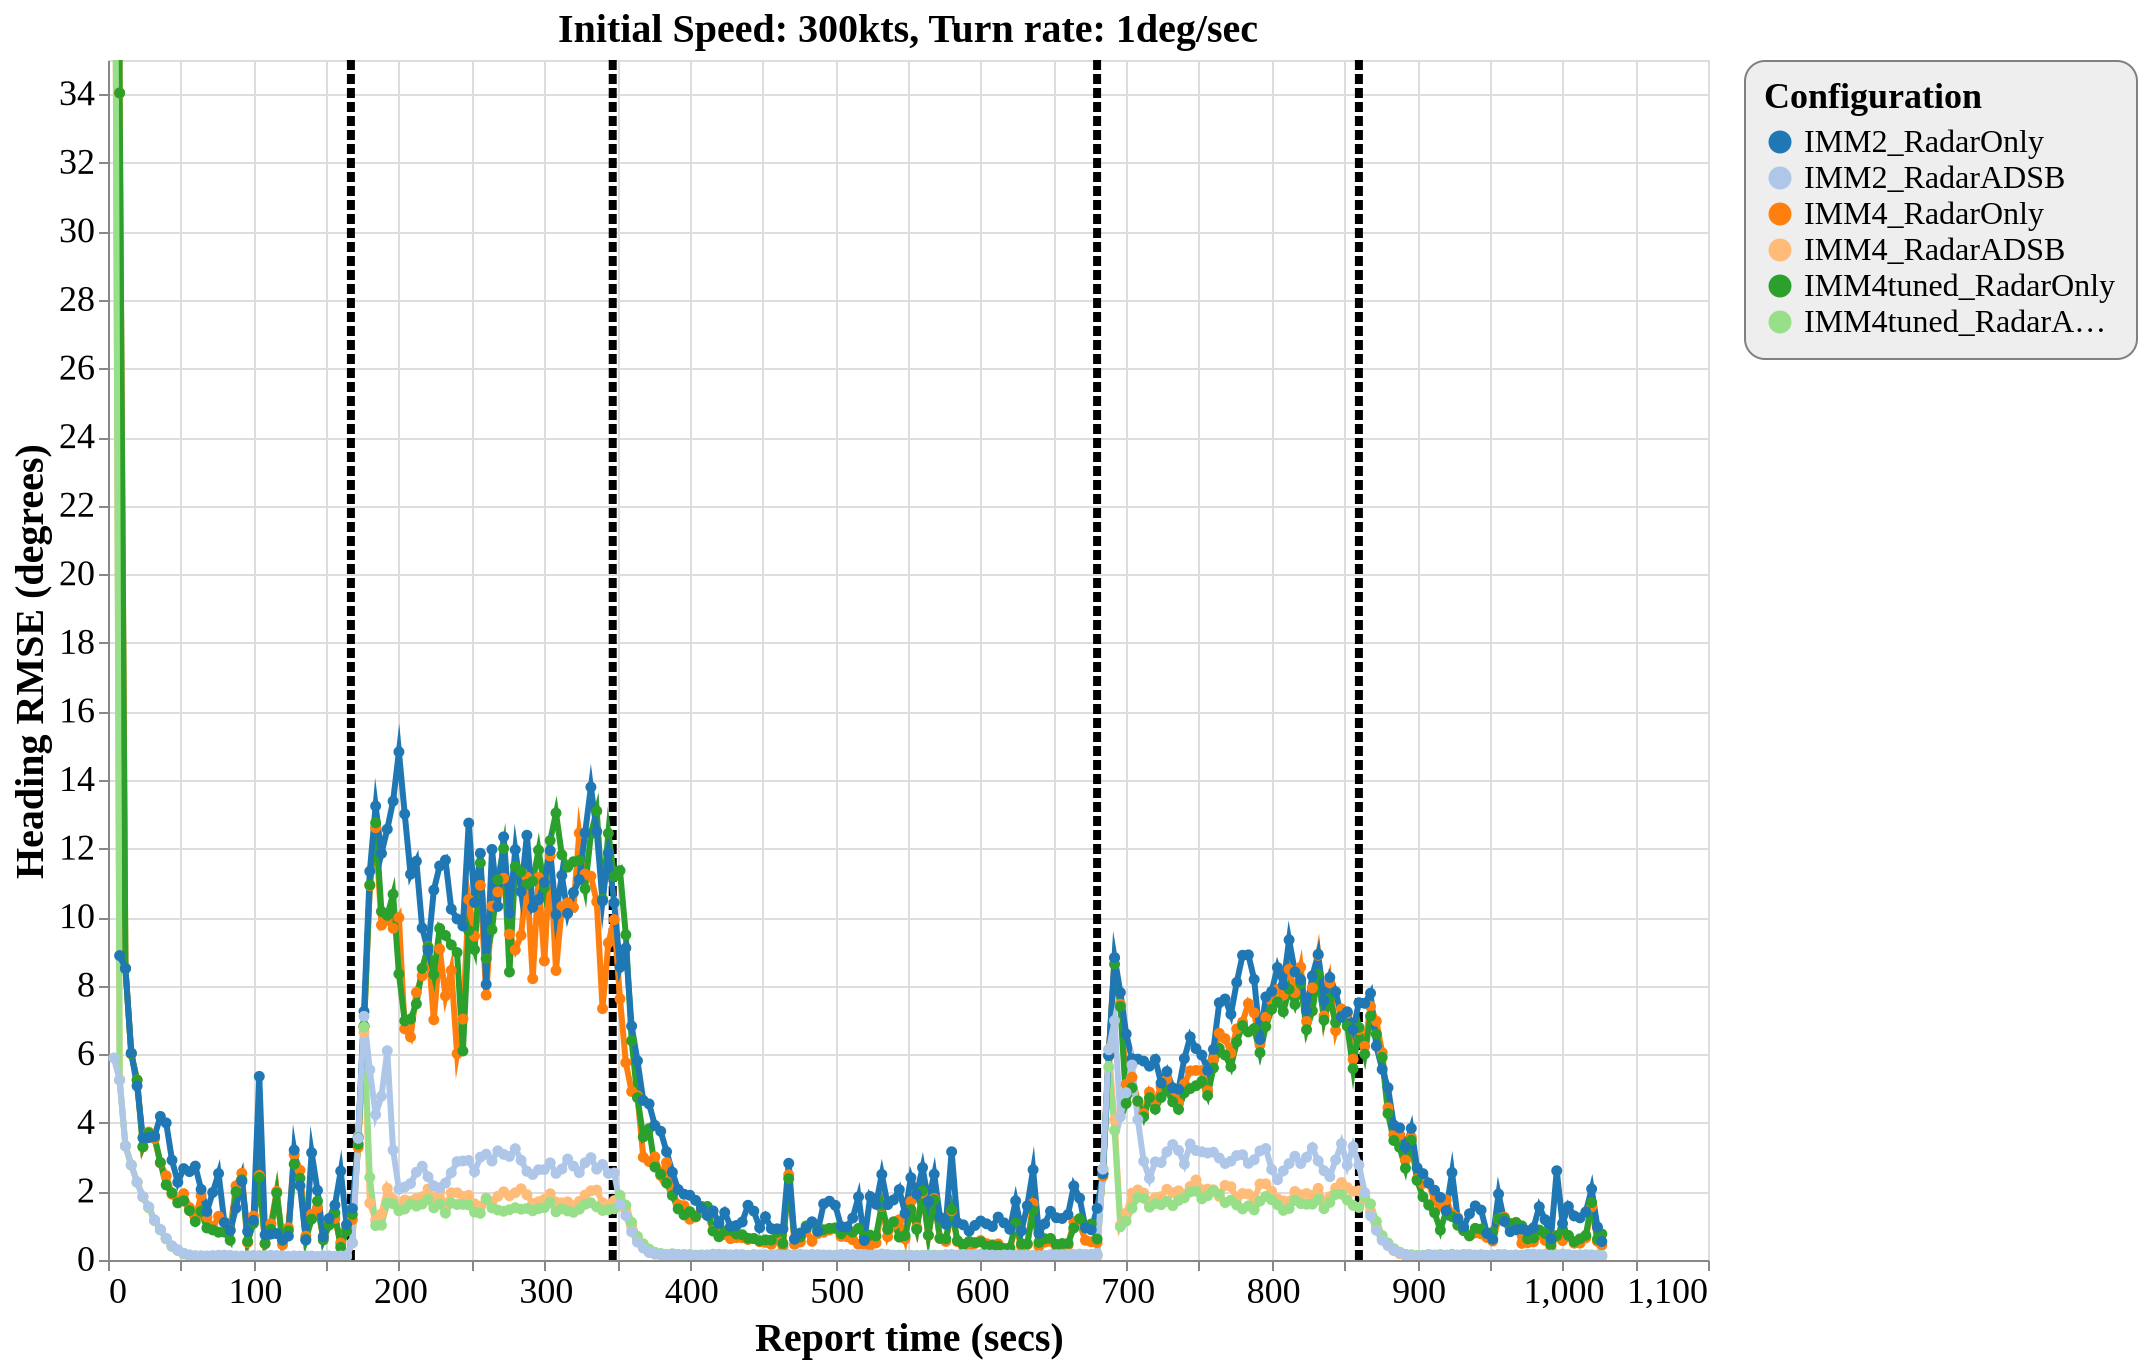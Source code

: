 {
  "config": {
    "view": {
      "continuousWidth": 800,
      "continuousHeight": 600
    },
    "axisX": {
      "labelFontSize": 18,
      "titleFontSize": 20
    },
    "axisY": {
      "labelFontSize": 18,
      "titleFontSize": 20
    },
    "font": "Times New Roman",
    "legend": {
      "cornerRadius": 10,
      "fillColor": "#EEEEEE",
      "labelFontSize": 16,
      "padding": 10,
      "strokeColor": "gray",
      "titleFontSize": 18
    },
    "title": {
      "fontSize": 20
    }
  },
  "layer": [
    {
      "data": {
        "name": "data-bbfb65b5b5de1db213f6752e54b22648"
      },
      "mark": {
        "type": "rule",
        "strokeDash": [
          5,
          2
        ],
        "strokeWidth": 4
      },
      "encoding": {
        "color": {
          "type": "nominal",
          "field": "color",
          "scale": null
        },
        "x": {
          "type": "quantitative",
          "field": "tt"
        }
      }
    },
    {
      "data": {
        "name": "data-ea7a145d8f530dba85aaaa95c51c8285"
      },
      "mark": {
        "type": "line",
        "point": true,
        "strokeWidth": 3
      },
      "encoding": {
        "color": {
          "type": "ordinal",
          "field": "config",
          "scale": {
            "scheme": "category20"
          },
          "sort": [
            "IMM2_RadarOnly",
            "IMM2_RadarADSB",
            "IMM4_RadarOnly",
            "IMM4_RadarADSB",
            "IMM4tuned_RadarOnly",
            "IMM4tuned_RadarADSB"
          ],
          "title": "Configuration"
        },
        "x": {
          "type": "quantitative",
          "field": "time",
          "title": "Report time (secs)"
        },
        "y": {
          "type": "quantitative",
          "field": "rmse_hdg",
          "scale": {
            "domain": [
              0,
              35
            ],
            "zero": false
          },
          "title": "Heading RMSE (degrees)"
        }
      },
      "selection": {
        "selector143": {
          "type": "interval",
          "bind": "scales",
          "encodings": [
            "x",
            "y"
          ]
        }
      },
      "title": "Initial Speed: 300kts, Turn rate: 1deg/sec"
    }
  ],
  "$schema": "https://vega.github.io/schema/vega-lite/v4.8.1.json",
  "datasets": {
    "data-bbfb65b5b5de1db213f6752e54b22648": [
      {
        "tt": 167,
        "color": "black"
      },
      {
        "tt": 347,
        "color": "black"
      },
      {
        "tt": 680,
        "color": "black"
      },
      {
        "tt": 860,
        "color": "black"
      }
    ],
    "data-ea7a145d8f530dba85aaaa95c51c8285": [
      {
        "scenario": "turns_new_03",
        "config": "IMM4_RadarOnly",
        "time": 4,
        "rmse_hdg": 90.0,
        "rmse_tr": 0.0,
        "p_uni": 0.0,
        "p_turn": 0.0
      },
      {
        "scenario": "turns_new_03",
        "config": "IMM4_RadarOnly",
        "time": 8,
        "rmse_hdg": 34.03847441329613,
        "rmse_tr": 0.0,
        "p_uni": 0.8356807692307692,
        "p_turn": 0.0099461538461538
      },
      {
        "scenario": "turns_new_03",
        "config": "IMM4_RadarOnly",
        "time": 12,
        "rmse_hdg": 8.500860623682968,
        "rmse_tr": 0.000169282947806,
        "p_uni": 0.941879104477612,
        "p_turn": 0.0197985074626865
      },
      {
        "scenario": "turns_new_03",
        "config": "IMM4_RadarOnly",
        "time": 16,
        "rmse_hdg": 6.015867863728904,
        "rmse_tr": 0.0012356250364771,
        "p_uni": 0.9272953846153846,
        "p_turn": 0.0247184615384615
      },
      {
        "scenario": "turns_new_03",
        "config": "IMM4_RadarOnly",
        "time": 20,
        "rmse_hdg": 5.247623543771301,
        "rmse_tr": 0.0051088858164686,
        "p_uni": 0.8995671428571429,
        "p_turn": 0.0355457142857142
      },
      {
        "scenario": "turns_new_03",
        "config": "IMM4_RadarOnly",
        "time": 24,
        "rmse_hdg": 3.299096108805432,
        "rmse_tr": 0.0160814396962057,
        "p_uni": 0.8709635135135135,
        "p_turn": 0.0484229729729729
      },
      {
        "scenario": "turns_new_03",
        "config": "IMM4_RadarOnly",
        "time": 28,
        "rmse_hdg": 3.73305951376794,
        "rmse_tr": 0.0273441989714693,
        "p_uni": 0.8566739130434783,
        "p_turn": 0.051959420289855
      },
      {
        "scenario": "turns_new_03",
        "config": "IMM4_RadarOnly",
        "time": 32,
        "rmse_hdg": 3.53862280433382,
        "rmse_tr": 0.0622452505514775,
        "p_uni": 0.8433297297297297,
        "p_turn": 0.0594527027027027
      },
      {
        "scenario": "turns_new_03",
        "config": "IMM4_RadarOnly",
        "time": 36,
        "rmse_hdg": 2.8310399072640675,
        "rmse_tr": 0.0830205684310141,
        "p_uni": 0.8384550724637682,
        "p_turn": 0.0535971014492753
      },
      {
        "scenario": "turns_new_03",
        "config": "IMM4_RadarOnly",
        "time": 40,
        "rmse_hdg": 2.45697869052914,
        "rmse_tr": 0.0719136237837747,
        "p_uni": 0.8379885714285714,
        "p_turn": 0.0578171428571428
      },
      {
        "scenario": "turns_new_03",
        "config": "IMM4_RadarOnly",
        "time": 44,
        "rmse_hdg": 1.919755339458724,
        "rmse_tr": 0.0532406402539252,
        "p_uni": 0.862556338028169,
        "p_turn": 0.0445112676056338
      },
      {
        "scenario": "turns_new_03",
        "config": "IMM4_RadarOnly",
        "time": 48,
        "rmse_hdg": 1.7317190085685616,
        "rmse_tr": 0.0442458022245359,
        "p_uni": 0.8637159420289855,
        "p_turn": 0.0442304347826086
      },
      {
        "scenario": "turns_new_03",
        "config": "IMM4_RadarOnly",
        "time": 52,
        "rmse_hdg": 1.933180528694032,
        "rmse_tr": 0.0214617658011718,
        "p_uni": 0.863272463768116,
        "p_turn": 0.0438028985507246
      },
      {
        "scenario": "turns_new_03",
        "config": "IMM4_RadarOnly",
        "time": 56,
        "rmse_hdg": 1.5300855021323527,
        "rmse_tr": 0.0398312828802991,
        "p_uni": 0.8643630136986301,
        "p_turn": 0.0383027397260274
      },
      {
        "scenario": "turns_new_03",
        "config": "IMM4_RadarOnly",
        "time": 60,
        "rmse_hdg": 1.234484822821965,
        "rmse_tr": 0.0284790273710321,
        "p_uni": 0.8731208333333333,
        "p_turn": 0.0403944444444444
      },
      {
        "scenario": "turns_new_03",
        "config": "IMM4_RadarOnly",
        "time": 64,
        "rmse_hdg": 1.874045826866042,
        "rmse_tr": 0.0366918023297978,
        "p_uni": 0.8726611940298508,
        "p_turn": 0.0414059701492537
      },
      {
        "scenario": "turns_new_03",
        "config": "IMM4_RadarOnly",
        "time": 68,
        "rmse_hdg": 1.2479846767587566,
        "rmse_tr": 0.0245665408942091,
        "p_uni": 0.8957931506849315,
        "p_turn": 0.0322931506849315
      },
      {
        "scenario": "turns_new_03",
        "config": "IMM4_RadarOnly",
        "time": 72,
        "rmse_hdg": 0.9306457051807788,
        "rmse_tr": 0.0148352524173238,
        "p_uni": 0.9024071428571429,
        "p_turn": 0.0316371428571428
      },
      {
        "scenario": "turns_new_03",
        "config": "IMM4_RadarOnly",
        "time": 76,
        "rmse_hdg": 1.2733563862825237,
        "rmse_tr": 0.0481067141462181,
        "p_uni": 0.8829040540540541,
        "p_turn": 0.0406121621621621
      },
      {
        "scenario": "turns_new_03",
        "config": "IMM4_RadarOnly",
        "time": 80,
        "rmse_hdg": 1.1022136816425396,
        "rmse_tr": 0.0417919998325038,
        "p_uni": 0.8872305555555555,
        "p_turn": 0.0387277777777777
      },
      {
        "scenario": "turns_new_03",
        "config": "IMM4_RadarOnly",
        "time": 84,
        "rmse_hdg": 0.8720645676608431,
        "rmse_tr": 0.0354089474472488,
        "p_uni": 0.9005237288135592,
        "p_turn": 0.0286661016949152
      },
      {
        "scenario": "turns_new_03",
        "config": "IMM4_RadarOnly",
        "time": 88,
        "rmse_hdg": 2.1610072607356945,
        "rmse_tr": 0.0721609576538713,
        "p_uni": 0.8446476190476191,
        "p_turn": 0.0653666666666666
      },
      {
        "scenario": "turns_new_03",
        "config": "IMM4_RadarOnly",
        "time": 92,
        "rmse_hdg": 2.5279325262243177,
        "rmse_tr": 0.0492882435513881,
        "p_uni": 0.8608047619047619,
        "p_turn": 0.0504142857142857
      },
      {
        "scenario": "turns_new_03",
        "config": "IMM4_RadarOnly",
        "time": 96,
        "rmse_hdg": 0.5111884548418888,
        "rmse_tr": 0.0107365349074169,
        "p_uni": 0.9179409090909092,
        "p_turn": 0.0188045454545454
      },
      {
        "scenario": "turns_new_03",
        "config": "IMM4_RadarOnly",
        "time": 100,
        "rmse_hdg": 1.2803329180148328,
        "rmse_tr": 0.052391311529771,
        "p_uni": 0.883595238095238,
        "p_turn": 0.0249380952380952
      },
      {
        "scenario": "turns_new_03",
        "config": "IMM4_RadarOnly",
        "time": 104,
        "rmse_hdg": 2.468522837650079,
        "rmse_tr": 0.0153876573915589,
        "p_uni": 0.9157,
        "p_turn": 0.031485
      },
      {
        "scenario": "turns_new_03",
        "config": "IMM4_RadarOnly",
        "time": 108,
        "rmse_hdg": 0.4720123432431738,
        "rmse_tr": 0.0090463300269513,
        "p_uni": 0.9543217391304348,
        "p_turn": 0.0138043478260869
      },
      {
        "scenario": "turns_new_03",
        "config": "IMM4_RadarOnly",
        "time": 112,
        "rmse_hdg": 1.0540421063243923,
        "rmse_tr": 0.0436525458811368,
        "p_uni": 0.9572428571428572,
        "p_turn": 0.0117142857142857
      },
      {
        "scenario": "turns_new_03",
        "config": "IMM4_RadarOnly",
        "time": 116,
        "rmse_hdg": 2.000989755096211,
        "rmse_tr": 0.0117086506481319,
        "p_uni": 0.93439,
        "p_turn": 0.014635
      },
      {
        "scenario": "turns_new_03",
        "config": "IMM4_RadarOnly",
        "time": 120,
        "rmse_hdg": 0.4437392764389297,
        "rmse_tr": 0.007576098780195,
        "p_uni": 0.9550409090909092,
        "p_turn": 0.0122681818181818
      },
      {
        "scenario": "turns_new_03",
        "config": "IMM4_RadarOnly",
        "time": 124,
        "rmse_hdg": 0.9411960475905112,
        "rmse_tr": 0.0345072192710189,
        "p_uni": 0.9391727272727272,
        "p_turn": 0.017340909090909
      },
      {
        "scenario": "turns_new_03",
        "config": "IMM4_RadarOnly",
        "time": 128,
        "rmse_hdg": 3.071691716302273,
        "rmse_tr": 0.0215678812125808,
        "p_uni": 0.88848,
        "p_turn": 0.02328
      },
      {
        "scenario": "turns_new_03",
        "config": "IMM4_RadarOnly",
        "time": 132,
        "rmse_hdg": 2.616410622485421,
        "rmse_tr": 0.0248856292959319,
        "p_uni": 0.918181818181818,
        "p_turn": 0.0351772727272727
      },
      {
        "scenario": "turns_new_03",
        "config": "IMM4_RadarOnly",
        "time": 136,
        "rmse_hdg": 0.6946123837338093,
        "rmse_tr": 0.0279002036486539,
        "p_uni": 0.9422090909090908,
        "p_turn": 0.0112045454545454
      },
      {
        "scenario": "turns_new_03",
        "config": "IMM4_RadarOnly",
        "time": 140,
        "rmse_hdg": 1.3341832707690515,
        "rmse_tr": 0.0195734130902098,
        "p_uni": 0.93392,
        "p_turn": 0.02067
      },
      {
        "scenario": "turns_new_03",
        "config": "IMM4_RadarOnly",
        "time": 144,
        "rmse_hdg": 1.5151072569293569,
        "rmse_tr": 0.0073118832296226,
        "p_uni": 0.9447,
        "p_turn": 0.02235
      },
      {
        "scenario": "turns_new_03",
        "config": "IMM4_RadarOnly",
        "time": 148,
        "rmse_hdg": 0.670989770955768,
        "rmse_tr": 0.0243771316084264,
        "p_uni": 0.8907499999999999,
        "p_turn": 0.0183681818181818
      },
      {
        "scenario": "turns_new_03",
        "config": "IMM4_RadarOnly",
        "time": 152,
        "rmse_hdg": 1.1129083520218537,
        "rmse_tr": 0.014292917826672,
        "p_uni": 0.94454,
        "p_turn": 0.01519
      },
      {
        "scenario": "turns_new_03",
        "config": "IMM4_RadarOnly",
        "time": 156,
        "rmse_hdg": 1.2134698557892114,
        "rmse_tr": 0.0057242307938987,
        "p_uni": 0.9600045454545456,
        "p_turn": 0.0120545454545454
      },
      {
        "scenario": "turns_new_03",
        "config": "IMM4_RadarOnly",
        "time": 160,
        "rmse_hdg": 0.4932406751641269,
        "rmse_tr": 0.0199626810915677,
        "p_uni": 0.9191863636363636,
        "p_turn": 0.0236363636363636
      },
      {
        "scenario": "turns_new_03",
        "config": "IMM4_RadarOnly",
        "time": 164,
        "rmse_hdg": 0.9038666937109712,
        "rmse_tr": 0.0113296513626854,
        "p_uni": 0.966845,
        "p_turn": 0.009985
      },
      {
        "scenario": "turns_new_03",
        "config": "IMM4_RadarOnly",
        "time": 168,
        "rmse_hdg": 1.182988203660544,
        "rmse_tr": 0.6745812573198819,
        "p_uni": 0.9304318181818182,
        "p_turn": 0.0240681818181818
      },
      {
        "scenario": "turns_new_03",
        "config": "IMM4_RadarOnly",
        "time": 172,
        "rmse_hdg": 3.286962999833237,
        "rmse_tr": 0.9977353085408428,
        "p_uni": 0.9385772727272728,
        "p_turn": 0.0201090909090909
      },
      {
        "scenario": "turns_new_03",
        "config": "IMM4_RadarOnly",
        "time": 176,
        "rmse_hdg": 6.799303293941226,
        "rmse_tr": 0.996424933951374,
        "p_uni": 0.94791,
        "p_turn": 0.015885
      },
      {
        "scenario": "turns_new_03",
        "config": "IMM4_RadarOnly",
        "time": 180,
        "rmse_hdg": 10.918353417442662,
        "rmse_tr": 0.9822371073218524,
        "p_uni": 0.8250409090909091,
        "p_turn": 0.06805
      },
      {
        "scenario": "turns_new_03",
        "config": "IMM4_RadarOnly",
        "time": 184,
        "rmse_hdg": 12.606278479681174,
        "rmse_tr": 0.9359229266053132,
        "p_uni": 0.6304136363636363,
        "p_turn": 0.1750181818181818
      },
      {
        "scenario": "turns_new_03",
        "config": "IMM4_RadarOnly",
        "time": 188,
        "rmse_hdg": 9.768676975773126,
        "rmse_tr": 0.8398585714273564,
        "p_uni": 0.16759,
        "p_turn": 0.4476549999999999
      },
      {
        "scenario": "turns_new_03",
        "config": "IMM4_RadarOnly",
        "time": 192,
        "rmse_hdg": 9.917280539749338,
        "rmse_tr": 0.7616590710117916,
        "p_uni": 0.0409681818181818,
        "p_turn": 0.5238636363636364
      },
      {
        "scenario": "turns_new_03",
        "config": "IMM4_RadarOnly",
        "time": 196,
        "rmse_hdg": 9.675295755733211,
        "rmse_tr": 0.7890001016822149,
        "p_uni": 0.0276318181818181,
        "p_turn": 0.4191863636363636
      },
      {
        "scenario": "turns_new_03",
        "config": "IMM4_RadarOnly",
        "time": 200,
        "rmse_hdg": 9.984494742474451,
        "rmse_tr": 0.7317967836086736,
        "p_uni": 0.043865,
        "p_turn": 0.45193
      },
      {
        "scenario": "turns_new_03",
        "config": "IMM4_RadarOnly",
        "time": 204,
        "rmse_hdg": 6.740645101782308,
        "rmse_tr": 0.6891222206546528,
        "p_uni": 0.0909863636363636,
        "p_turn": 0.4607727272727273
      },
      {
        "scenario": "turns_new_03",
        "config": "IMM4_RadarOnly",
        "time": 208,
        "rmse_hdg": 6.505625078380595,
        "rmse_tr": 0.6872027681444935,
        "p_uni": 0.0568045454545454,
        "p_turn": 0.4712090909090909
      },
      {
        "scenario": "turns_new_03",
        "config": "IMM4_RadarOnly",
        "time": 212,
        "rmse_hdg": 7.802830116310366,
        "rmse_tr": 0.6438861921954842,
        "p_uni": 0.066775,
        "p_turn": 0.4718949999999999
      },
      {
        "scenario": "turns_new_03",
        "config": "IMM4_RadarOnly",
        "time": 216,
        "rmse_hdg": 8.290484800442233,
        "rmse_tr": 0.6989392196230462,
        "p_uni": 0.1009272727272727,
        "p_turn": 0.3929681818181818
      },
      {
        "scenario": "turns_new_03",
        "config": "IMM4_RadarOnly",
        "time": 220,
        "rmse_hdg": 9.136853268021966,
        "rmse_tr": 0.7037948622871711,
        "p_uni": 0.1179863636363636,
        "p_turn": 0.3222909090909091
      },
      {
        "scenario": "turns_new_03",
        "config": "IMM4_RadarOnly",
        "time": 224,
        "rmse_hdg": 7.0076392387165605,
        "rmse_tr": 0.6521184815660418,
        "p_uni": 0.086805,
        "p_turn": 0.321665
      },
      {
        "scenario": "turns_new_03",
        "config": "IMM4_RadarOnly",
        "time": 228,
        "rmse_hdg": 9.071197497180684,
        "rmse_tr": 0.5964603172047576,
        "p_uni": 0.0915238095238095,
        "p_turn": 0.3920047619047618
      },
      {
        "scenario": "turns_new_03",
        "config": "IMM4_RadarOnly",
        "time": 232,
        "rmse_hdg": 7.704966006752876,
        "rmse_tr": 0.688490087074607,
        "p_uni": 0.0758086956521739,
        "p_turn": 0.3208478260869565
      },
      {
        "scenario": "turns_new_03",
        "config": "IMM4_RadarOnly",
        "time": 236,
        "rmse_hdg": 8.44548994182694,
        "rmse_tr": 0.6013495011222675,
        "p_uni": 0.071005,
        "p_turn": 0.37965
      },
      {
        "scenario": "turns_new_03",
        "config": "IMM4_RadarOnly",
        "time": 240,
        "rmse_hdg": 6.016716974753403,
        "rmse_tr": 0.5607468412750981,
        "p_uni": 0.0579761904761904,
        "p_turn": 0.3428809523809524
      },
      {
        "scenario": "turns_new_03",
        "config": "IMM4_RadarOnly",
        "time": 244,
        "rmse_hdg": 7.027747302935203,
        "rmse_tr": 0.6830937337806832,
        "p_uni": 0.0788695652173913,
        "p_turn": 0.2439086956521739
      },
      {
        "scenario": "turns_new_03",
        "config": "IMM4_RadarOnly",
        "time": 248,
        "rmse_hdg": 10.513928373091575,
        "rmse_tr": 0.6184594081263539,
        "p_uni": 0.11454,
        "p_turn": 0.277355
      },
      {
        "scenario": "turns_new_03",
        "config": "IMM4_RadarOnly",
        "time": 252,
        "rmse_hdg": 9.448736701097488,
        "rmse_tr": 0.6056836424751,
        "p_uni": 0.0998047619047619,
        "p_turn": 0.2471666666666666
      },
      {
        "scenario": "turns_new_03",
        "config": "IMM4_RadarOnly",
        "time": 256,
        "rmse_hdg": 10.928191484850789,
        "rmse_tr": 0.6841361703383453,
        "p_uni": 0.1053565217391304,
        "p_turn": 0.2007999999999999
      },
      {
        "scenario": "turns_new_03",
        "config": "IMM4_RadarOnly",
        "time": 260,
        "rmse_hdg": 7.726887160590609,
        "rmse_tr": 0.6091464212322026,
        "p_uni": 0.087645,
        "p_turn": 0.28442
      },
      {
        "scenario": "turns_new_03",
        "config": "IMM4_RadarOnly",
        "time": 264,
        "rmse_hdg": 10.320895387852744,
        "rmse_tr": 0.614444544283697,
        "p_uni": 0.102105,
        "p_turn": 0.285325
      },
      {
        "scenario": "turns_new_03",
        "config": "IMM4_RadarOnly",
        "time": 268,
        "rmse_hdg": 10.735609437676716,
        "rmse_tr": 0.6803797763014418,
        "p_uni": 0.0929625,
        "p_turn": 0.2137958333333333
      },
      {
        "scenario": "turns_new_03",
        "config": "IMM4_RadarOnly",
        "time": 272,
        "rmse_hdg": 11.132574723059356,
        "rmse_tr": 0.5690099173125193,
        "p_uni": 0.099925,
        "p_turn": 0.310585
      },
      {
        "scenario": "turns_new_03",
        "config": "IMM4_RadarOnly",
        "time": 276,
        "rmse_hdg": 9.501945770367245,
        "rmse_tr": 0.6219023580916863,
        "p_uni": 0.09112,
        "p_turn": 0.21951
      },
      {
        "scenario": "turns_new_03",
        "config": "IMM4_RadarOnly",
        "time": 280,
        "rmse_hdg": 9.04523212789478,
        "rmse_tr": 0.6607278470873365,
        "p_uni": 0.1056375,
        "p_turn": 0.2272958333333333
      },
      {
        "scenario": "turns_new_03",
        "config": "IMM4_RadarOnly",
        "time": 284,
        "rmse_hdg": 9.471041514060248,
        "rmse_tr": 0.5472844108101285,
        "p_uni": 0.0911,
        "p_turn": 0.2707105263157894
      },
      {
        "scenario": "turns_new_03",
        "config": "IMM4_RadarOnly",
        "time": 288,
        "rmse_hdg": 11.16714838362528,
        "rmse_tr": 0.6187103006985387,
        "p_uni": 0.0979285714285714,
        "p_turn": 0.2694571428571428
      },
      {
        "scenario": "turns_new_03",
        "config": "IMM4_RadarOnly",
        "time": 292,
        "rmse_hdg": 8.203557369849785,
        "rmse_tr": 0.6463708091464734,
        "p_uni": 0.1021583333333333,
        "p_turn": 0.2419083333333333
      },
      {
        "scenario": "turns_new_03",
        "config": "IMM4_RadarOnly",
        "time": 296,
        "rmse_hdg": 11.154171076163204,
        "rmse_tr": 0.5526874466497411,
        "p_uni": 0.1310578947368421,
        "p_turn": 0.2154578947368421
      },
      {
        "scenario": "turns_new_03",
        "config": "IMM4_RadarOnly",
        "time": 300,
        "rmse_hdg": 8.723222106592974,
        "rmse_tr": 0.6038942815868795,
        "p_uni": 0.1019380952380952,
        "p_turn": 0.3021666666666667
      },
      {
        "scenario": "turns_new_03",
        "config": "IMM4_RadarOnly",
        "time": 304,
        "rmse_hdg": 11.785402942093244,
        "rmse_tr": 0.6342419582987763,
        "p_uni": 0.1203333333333333,
        "p_turn": 0.286925
      },
      {
        "scenario": "turns_new_03",
        "config": "IMM4_RadarOnly",
        "time": 308,
        "rmse_hdg": 8.4438655138384,
        "rmse_tr": 0.5644022711543696,
        "p_uni": 0.1255263157894736,
        "p_turn": 0.2287684210526316
      },
      {
        "scenario": "turns_new_03",
        "config": "IMM4_RadarOnly",
        "time": 312,
        "rmse_hdg": 10.312464646542574,
        "rmse_tr": 0.649784554038234,
        "p_uni": 0.1484047619047619,
        "p_turn": 0.2324285714285714
      },
      {
        "scenario": "turns_new_03",
        "config": "IMM4_RadarOnly",
        "time": 316,
        "rmse_hdg": 10.414724099982198,
        "rmse_tr": 0.6668011807003144,
        "p_uni": 0.1473666666666666,
        "p_turn": 0.1970375
      },
      {
        "scenario": "turns_new_03",
        "config": "IMM4_RadarOnly",
        "time": 320,
        "rmse_hdg": 10.28296116050722,
        "rmse_tr": 0.6015066674609684,
        "p_uni": 0.121605,
        "p_turn": 0.277045
      },
      {
        "scenario": "turns_new_03",
        "config": "IMM4_RadarOnly",
        "time": 324,
        "rmse_hdg": 12.4501599233303,
        "rmse_tr": 0.5979524441793009,
        "p_uni": 0.136245,
        "p_turn": 0.307795
      },
      {
        "scenario": "turns_new_03",
        "config": "IMM4_RadarOnly",
        "time": 328,
        "rmse_hdg": 11.254993904096528,
        "rmse_tr": 0.5934488524015079,
        "p_uni": 0.0894458333333333,
        "p_turn": 0.3400541666666667
      },
      {
        "scenario": "turns_new_03",
        "config": "IMM4_RadarOnly",
        "time": 332,
        "rmse_hdg": 11.192673023679376,
        "rmse_tr": 0.5782547907281012,
        "p_uni": 0.11059,
        "p_turn": 0.25411
      },
      {
        "scenario": "turns_new_03",
        "config": "IMM4_RadarOnly",
        "time": 336,
        "rmse_hdg": 10.446848949803,
        "rmse_tr": 0.5384770844706394,
        "p_uni": 0.0953,
        "p_turn": 0.364825
      },
      {
        "scenario": "turns_new_03",
        "config": "IMM4_RadarOnly",
        "time": 340,
        "rmse_hdg": 7.332026134762026,
        "rmse_tr": 0.5906384233042524,
        "p_uni": 0.0990083333333333,
        "p_turn": 0.2309166666666666
      },
      {
        "scenario": "turns_new_03",
        "config": "IMM4_RadarOnly",
        "time": 344,
        "rmse_hdg": 9.248814879231054,
        "rmse_tr": 0.544409236827276,
        "p_uni": 0.0837257142857142,
        "p_turn": 0.2668028571428572
      },
      {
        "scenario": "turns_new_03",
        "config": "IMM4_RadarOnly",
        "time": 348,
        "rmse_hdg": 9.926250736747884,
        "rmse_tr": 0.5623232162604124,
        "p_uni": 0.1392045454545454,
        "p_turn": 0.2746939393939394
      },
      {
        "scenario": "turns_new_03",
        "config": "IMM4_RadarOnly",
        "time": 352,
        "rmse_hdg": 7.61999892136763,
        "rmse_tr": 0.5235036048076225,
        "p_uni": 0.1758041095890411,
        "p_turn": 0.2369054794520547
      },
      {
        "scenario": "turns_new_03",
        "config": "IMM4_RadarOnly",
        "time": 356,
        "rmse_hdg": 5.756576346482059,
        "rmse_tr": 0.4732617158019816,
        "p_uni": 0.2246890410958904,
        "p_turn": 0.2255301369863013
      },
      {
        "scenario": "turns_new_03",
        "config": "IMM4_RadarOnly",
        "time": 360,
        "rmse_hdg": 4.914648512355689,
        "rmse_tr": 0.4102440454865163,
        "p_uni": 0.2971242857142857,
        "p_turn": 0.1681442857142857
      },
      {
        "scenario": "turns_new_03",
        "config": "IMM4_RadarOnly",
        "time": 364,
        "rmse_hdg": 4.789684835343324,
        "rmse_tr": 0.3339560357825809,
        "p_uni": 0.3462630136986301,
        "p_turn": 0.1484383561643835
      },
      {
        "scenario": "turns_new_03",
        "config": "IMM4_RadarOnly",
        "time": 368,
        "rmse_hdg": 2.9988029474520457,
        "rmse_tr": 0.2626379923011901,
        "p_uni": 0.4114823529411765,
        "p_turn": 0.1180720588235294
      },
      {
        "scenario": "turns_new_03",
        "config": "IMM4_RadarOnly",
        "time": 372,
        "rmse_hdg": 2.871712456432993,
        "rmse_tr": 0.2218755028924639,
        "p_uni": 0.4644270270270271,
        "p_turn": 0.1167202702702702
      },
      {
        "scenario": "turns_new_03",
        "config": "IMM4_RadarOnly",
        "time": 376,
        "rmse_hdg": 3.0068657150879554,
        "rmse_tr": 0.1660543138339295,
        "p_uni": 0.54618,
        "p_turn": 0.0948914285714285
      },
      {
        "scenario": "turns_new_03",
        "config": "IMM4_RadarOnly",
        "time": 380,
        "rmse_hdg": 2.466035479451885,
        "rmse_tr": 0.125550302471576,
        "p_uni": 0.605681690140845,
        "p_turn": 0.0747605633802816
      },
      {
        "scenario": "turns_new_03",
        "config": "IMM4_RadarOnly",
        "time": 384,
        "rmse_hdg": 2.842762252145296,
        "rmse_tr": 0.102829700097891,
        "p_uni": 0.6651486111111111,
        "p_turn": 0.0702513888888888
      },
      {
        "scenario": "turns_new_03",
        "config": "IMM4_RadarOnly",
        "time": 388,
        "rmse_hdg": 1.9862906718079785,
        "rmse_tr": 0.0822448751818062,
        "p_uni": 0.725107594936709,
        "p_turn": 0.0607417721518987
      },
      {
        "scenario": "turns_new_03",
        "config": "IMM4_RadarOnly",
        "time": 392,
        "rmse_hdg": 1.6143810228556683,
        "rmse_tr": 0.0643923998575941,
        "p_uni": 0.7591710144927537,
        "p_turn": 0.0501782608695652
      },
      {
        "scenario": "turns_new_03",
        "config": "IMM4_RadarOnly",
        "time": 396,
        "rmse_hdg": 1.5834030287690957,
        "rmse_tr": 0.0533787978565091,
        "p_uni": 0.796939393939394,
        "p_turn": 0.0459151515151515
      },
      {
        "scenario": "turns_new_03",
        "config": "IMM4_RadarOnly",
        "time": 400,
        "rmse_hdg": 1.1901120395436215,
        "rmse_tr": 0.0439116097025224,
        "p_uni": 0.8094213333333333,
        "p_turn": 0.0470853333333333
      },
      {
        "scenario": "turns_new_03",
        "config": "IMM4_RadarOnly",
        "time": 404,
        "rmse_hdg": 1.2522133345776667,
        "rmse_tr": 0.0328411125948952,
        "p_uni": 0.8568676470588236,
        "p_turn": 0.0364588235294117
      },
      {
        "scenario": "turns_new_03",
        "config": "IMM4_RadarOnly",
        "time": 408,
        "rmse_hdg": 1.388450972809664,
        "rmse_tr": 0.0394926180838505,
        "p_uni": 0.8533480519480521,
        "p_turn": 0.0436025974025974
      },
      {
        "scenario": "turns_new_03",
        "config": "IMM4_RadarOnly",
        "time": 412,
        "rmse_hdg": 1.3260563155887006,
        "rmse_tr": 0.0303192775565199,
        "p_uni": 0.8680732394366197,
        "p_turn": 0.0366661971830985
      },
      {
        "scenario": "turns_new_03",
        "config": "IMM4_RadarOnly",
        "time": 416,
        "rmse_hdg": 0.8643026771027968,
        "rmse_tr": 0.0227464282910526,
        "p_uni": 0.8657970588235294,
        "p_turn": 0.0359397058823529
      },
      {
        "scenario": "turns_new_03",
        "config": "IMM4_RadarOnly",
        "time": 420,
        "rmse_hdg": 0.7685796423706953,
        "rmse_tr": 0.0140321773078877,
        "p_uni": 0.8895666666666667,
        "p_turn": 0.0336
      },
      {
        "scenario": "turns_new_03",
        "config": "IMM4_RadarOnly",
        "time": 424,
        "rmse_hdg": 0.7451320279859338,
        "rmse_tr": 0.0138673111611653,
        "p_uni": 0.8877463768115942,
        "p_turn": 0.0387695652173913
      },
      {
        "scenario": "turns_new_03",
        "config": "IMM4_RadarOnly",
        "time": 428,
        "rmse_hdg": 0.6218489397724379,
        "rmse_tr": 0.0133435961585158,
        "p_uni": 0.8888233766233767,
        "p_turn": 0.0331350649350649
      },
      {
        "scenario": "turns_new_03",
        "config": "IMM4_RadarOnly",
        "time": 432,
        "rmse_hdg": 0.6508467171887428,
        "rmse_tr": 0.0118492768690262,
        "p_uni": 0.9013217391304348,
        "p_turn": 0.0323565217391304
      },
      {
        "scenario": "turns_new_03",
        "config": "IMM4_RadarOnly",
        "time": 436,
        "rmse_hdg": 0.6512068968731912,
        "rmse_tr": 0.0107336118122098,
        "p_uni": 0.9003845070422536,
        "p_turn": 0.0314154929577464
      },
      {
        "scenario": "turns_new_03",
        "config": "IMM4_RadarOnly",
        "time": 440,
        "rmse_hdg": 0.5987244896383913,
        "rmse_tr": 0.0146047738869814,
        "p_uni": 0.8944985507246377,
        "p_turn": 0.0362072463768115
      },
      {
        "scenario": "turns_new_03",
        "config": "IMM4_RadarOnly",
        "time": 444,
        "rmse_hdg": 0.6297484407218109,
        "rmse_tr": 0.0160015052108882,
        "p_uni": 0.900394366197183,
        "p_turn": 0.0344408450704225
      },
      {
        "scenario": "turns_new_03",
        "config": "IMM4_RadarOnly",
        "time": 448,
        "rmse_hdg": 0.5327367555408843,
        "rmse_tr": 0.0179234640452196,
        "p_uni": 0.9025338028169012,
        "p_turn": 0.0344746478873239
      },
      {
        "scenario": "turns_new_03",
        "config": "IMM4_RadarOnly",
        "time": 452,
        "rmse_hdg": 0.5153407798757865,
        "rmse_tr": 0.0123007098448246,
        "p_uni": 0.9122776119402984,
        "p_turn": 0.028810447761194
      },
      {
        "scenario": "turns_new_03",
        "config": "IMM4_RadarOnly",
        "time": 456,
        "rmse_hdg": 0.4549062826862239,
        "rmse_tr": 0.0095754466257293,
        "p_uni": 0.9123301369863014,
        "p_turn": 0.0273739726027397
      },
      {
        "scenario": "turns_new_03",
        "config": "IMM4_RadarOnly",
        "time": 460,
        "rmse_hdg": 0.576690062833954,
        "rmse_tr": 0.0109866672445677,
        "p_uni": 0.9010242857142856,
        "p_turn": 0.0294657142857142
      },
      {
        "scenario": "turns_new_03",
        "config": "IMM4_RadarOnly",
        "time": 464,
        "rmse_hdg": 0.389915122580416,
        "rmse_tr": 0.009373351498256,
        "p_uni": 0.9057084507042252,
        "p_turn": 0.0281450704225352
      },
      {
        "scenario": "turns_new_03",
        "config": "IMM4_RadarOnly",
        "time": 468,
        "rmse_hdg": 2.486617137544982,
        "rmse_tr": 0.0581325404014062,
        "p_uni": 0.8829676056338028,
        "p_turn": 0.0488633802816901
      },
      {
        "scenario": "turns_new_03",
        "config": "IMM4_RadarOnly",
        "time": 472,
        "rmse_hdg": 0.455061623388616,
        "rmse_tr": 0.0293174977730991,
        "p_uni": 0.8893013513513514,
        "p_turn": 0.0339527027027027
      },
      {
        "scenario": "turns_new_03",
        "config": "IMM4_RadarOnly",
        "time": 476,
        "rmse_hdg": 0.5282654480104166,
        "rmse_tr": 0.0230827902446704,
        "p_uni": 0.902709589041096,
        "p_turn": 0.0313739726027397
      },
      {
        "scenario": "turns_new_03",
        "config": "IMM4_RadarOnly",
        "time": 480,
        "rmse_hdg": 0.8701390860003381,
        "rmse_tr": 0.0247680076489521,
        "p_uni": 0.8906710144927537,
        "p_turn": 0.0347840579710144
      },
      {
        "scenario": "turns_new_03",
        "config": "IMM4_RadarOnly",
        "time": 484,
        "rmse_hdg": 0.5444841721286544,
        "rmse_tr": 0.01749501690306,
        "p_uni": 0.8994027397260275,
        "p_turn": 0.0317232876712328
      },
      {
        "scenario": "turns_new_03",
        "config": "IMM4_RadarOnly",
        "time": 488,
        "rmse_hdg": 0.7775948375235536,
        "rmse_tr": 0.0142174477630664,
        "p_uni": 0.8851880597014925,
        "p_turn": 0.0312447761194029
      },
      {
        "scenario": "turns_new_03",
        "config": "IMM4_RadarOnly",
        "time": 492,
        "rmse_hdg": 0.8101899729123966,
        "rmse_tr": 0.0193423262410596,
        "p_uni": 0.904261038961039,
        "p_turn": 0.0301402597402597
      },
      {
        "scenario": "turns_new_03",
        "config": "IMM4_RadarOnly",
        "time": 496,
        "rmse_hdg": 0.8747260795733214,
        "rmse_tr": 0.0185121465915914,
        "p_uni": 0.9054071428571429,
        "p_turn": 0.0320942857142857
      },
      {
        "scenario": "turns_new_03",
        "config": "IMM4_RadarOnly",
        "time": 500,
        "rmse_hdg": 0.9185066204250822,
        "rmse_tr": 0.0133898501946546,
        "p_uni": 0.8990970588235294,
        "p_turn": 0.0297882352941176
      },
      {
        "scenario": "turns_new_03",
        "config": "IMM4_RadarOnly",
        "time": 504,
        "rmse_hdg": 0.688461289665892,
        "rmse_tr": 0.0123057859733156,
        "p_uni": 0.8874749999999999,
        "p_turn": 0.0341276315789473
      },
      {
        "scenario": "turns_new_03",
        "config": "IMM4_RadarOnly",
        "time": 508,
        "rmse_hdg": 0.6786162391219386,
        "rmse_tr": 0.0147056190202667,
        "p_uni": 0.8994630769230769,
        "p_turn": 0.0334861538461538
      },
      {
        "scenario": "turns_new_03",
        "config": "IMM4_RadarOnly",
        "time": 512,
        "rmse_hdg": 0.5913901484572652,
        "rmse_tr": 0.0144985808324072,
        "p_uni": 0.8991589743589744,
        "p_turn": 0.0364397435897435
      },
      {
        "scenario": "turns_new_03",
        "config": "IMM4_RadarOnly",
        "time": 516,
        "rmse_hdg": 0.4538738487600214,
        "rmse_tr": 0.0198678797826749,
        "p_uni": 0.885575,
        "p_turn": 0.0412691176470588
      },
      {
        "scenario": "turns_new_03",
        "config": "IMM4_RadarOnly",
        "time": 520,
        "rmse_hdg": 0.4595463601671266,
        "rmse_tr": 0.0147375031806612,
        "p_uni": 0.9148685714285716,
        "p_turn": 0.0296257142857142
      },
      {
        "scenario": "turns_new_03",
        "config": "IMM4_RadarOnly",
        "time": 524,
        "rmse_hdg": 0.4271344467687407,
        "rmse_tr": 0.0175604669641783,
        "p_uni": 0.9011205479452056,
        "p_turn": 0.0360534246575342
      },
      {
        "scenario": "turns_new_03",
        "config": "IMM4_RadarOnly",
        "time": 528,
        "rmse_hdg": 0.498898787330653,
        "rmse_tr": 0.01430038904228,
        "p_uni": 0.9127901408450704,
        "p_turn": 0.0274746478873239
      },
      {
        "scenario": "turns_new_03",
        "config": "IMM4_RadarOnly",
        "time": 532,
        "rmse_hdg": 1.571537071507791,
        "rmse_tr": 0.0399385161027941,
        "p_uni": 0.8886054794520548,
        "p_turn": 0.0406328767123287
      },
      {
        "scenario": "turns_new_03",
        "config": "IMM4_RadarOnly",
        "time": 536,
        "rmse_hdg": 0.6812761135231046,
        "rmse_tr": 0.0304225762034897,
        "p_uni": 0.9019742857142856,
        "p_turn": 0.0360771428571428
      },
      {
        "scenario": "turns_new_03",
        "config": "IMM4_RadarOnly",
        "time": 540,
        "rmse_hdg": 1.0186149766168953,
        "rmse_tr": 0.0183488940202047,
        "p_uni": 0.8933044117647059,
        "p_turn": 0.0378867647058823
      },
      {
        "scenario": "turns_new_03",
        "config": "IMM4_RadarOnly",
        "time": 544,
        "rmse_hdg": 1.1750365146712758,
        "rmse_tr": 0.0217208767430434,
        "p_uni": 0.897995945945946,
        "p_turn": 0.0387824324324324
      },
      {
        "scenario": "turns_new_03",
        "config": "IMM4_RadarOnly",
        "time": 548,
        "rmse_hdg": 0.6170077726814305,
        "rmse_tr": 0.0197705927586445,
        "p_uni": 0.9006323943661971,
        "p_turn": 0.0356323943661971
      },
      {
        "scenario": "turns_new_03",
        "config": "IMM4_RadarOnly",
        "time": 552,
        "rmse_hdg": 1.7041684602306997,
        "rmse_tr": 0.0478903133491111,
        "p_uni": 0.8847366197183099,
        "p_turn": 0.0449112676056338
      },
      {
        "scenario": "turns_new_03",
        "config": "IMM4_RadarOnly",
        "time": 556,
        "rmse_hdg": 0.9437958915631656,
        "rmse_tr": 0.0402415633972828,
        "p_uni": 0.8912205479452054,
        "p_turn": 0.0377191780821917
      },
      {
        "scenario": "turns_new_03",
        "config": "IMM4_RadarOnly",
        "time": 560,
        "rmse_hdg": 1.955157016978168,
        "rmse_tr": 0.0580406709172066,
        "p_uni": 0.8834376623376623,
        "p_turn": 0.0472688311688311
      },
      {
        "scenario": "turns_new_03",
        "config": "IMM4_RadarOnly",
        "time": 564,
        "rmse_hdg": 0.7222033037450741,
        "rmse_tr": 0.0475206820645558,
        "p_uni": 0.9099940298507464,
        "p_turn": 0.0313059701492537
      },
      {
        "scenario": "turns_new_03",
        "config": "IMM4_RadarOnly",
        "time": 568,
        "rmse_hdg": 1.795414529665319,
        "rmse_tr": 0.0458287246167728,
        "p_uni": 0.896024,
        "p_turn": 0.0409466666666666
      },
      {
        "scenario": "turns_new_03",
        "config": "IMM4_RadarOnly",
        "time": 572,
        "rmse_hdg": 0.6360660343077624,
        "rmse_tr": 0.0315275321856038,
        "p_uni": 0.9095142857142856,
        "p_turn": 0.0289985714285714
      },
      {
        "scenario": "turns_new_03",
        "config": "IMM4_RadarOnly",
        "time": 576,
        "rmse_hdg": 0.5409909730085293,
        "rmse_tr": 0.0277469238082695,
        "p_uni": 0.9087123287671232,
        "p_turn": 0.0269356164383561
      },
      {
        "scenario": "turns_new_03",
        "config": "IMM4_RadarOnly",
        "time": 580,
        "rmse_hdg": 1.4344807893921545,
        "rmse_tr": 0.0468189006647898,
        "p_uni": 0.8907310810810811,
        "p_turn": 0.0399527027027027
      },
      {
        "scenario": "turns_new_03",
        "config": "IMM4_RadarOnly",
        "time": 584,
        "rmse_hdg": 0.5337833037709347,
        "rmse_tr": 0.0377278493342068,
        "p_uni": 0.9093630769230768,
        "p_turn": 0.0296953846153846
      },
      {
        "scenario": "turns_new_03",
        "config": "IMM4_RadarOnly",
        "time": 588,
        "rmse_hdg": 0.4100609710762527,
        "rmse_tr": 0.0248427526878788,
        "p_uni": 0.9129666666666666,
        "p_turn": 0.0280472222222222
      },
      {
        "scenario": "turns_new_03",
        "config": "IMM4_RadarOnly",
        "time": 592,
        "rmse_hdg": 0.3983663824268891,
        "rmse_tr": 0.0245789214629464,
        "p_uni": 0.9054830985915492,
        "p_turn": 0.0311521126760563
      },
      {
        "scenario": "turns_new_03",
        "config": "IMM4_RadarOnly",
        "time": 596,
        "rmse_hdg": 0.4803323621016921,
        "rmse_tr": 0.0156519332255996,
        "p_uni": 0.9003753424657535,
        "p_turn": 0.0313109589041095
      },
      {
        "scenario": "turns_new_03",
        "config": "IMM4_RadarOnly",
        "time": 600,
        "rmse_hdg": 0.5664905949818567,
        "rmse_tr": 0.0100393428966791,
        "p_uni": 0.908044927536232,
        "p_turn": 0.0288797101449275
      },
      {
        "scenario": "turns_new_03",
        "config": "IMM4_RadarOnly",
        "time": 604,
        "rmse_hdg": 0.4797240991107364,
        "rmse_tr": 0.0146542259443537,
        "p_uni": 0.915769014084507,
        "p_turn": 0.0272591549295774
      },
      {
        "scenario": "turns_new_03",
        "config": "IMM4_RadarOnly",
        "time": 608,
        "rmse_hdg": 0.4440213165800296,
        "rmse_tr": 0.0128027120806381,
        "p_uni": 0.912288732394366,
        "p_turn": 0.0283999999999999
      },
      {
        "scenario": "turns_new_03",
        "config": "IMM4_RadarOnly",
        "time": 612,
        "rmse_hdg": 0.4702717890279591,
        "rmse_tr": 0.0176936154524104,
        "p_uni": 0.8958375,
        "p_turn": 0.0375569444444444
      },
      {
        "scenario": "turns_new_03",
        "config": "IMM4_RadarOnly",
        "time": 616,
        "rmse_hdg": 0.304969523487857,
        "rmse_tr": 0.012944511756547,
        "p_uni": 0.9000602564102564,
        "p_turn": 0.0322628205128205
      },
      {
        "scenario": "turns_new_03",
        "config": "IMM4_RadarOnly",
        "time": 620,
        "rmse_hdg": 0.314129928437742,
        "rmse_tr": 0.0184129294287805,
        "p_uni": 0.9081014925373134,
        "p_turn": 0.0338343283582089
      },
      {
        "scenario": "turns_new_03",
        "config": "IMM4_RadarOnly",
        "time": 624,
        "rmse_hdg": 0.9762398709919022,
        "rmse_tr": 0.0375185154290518,
        "p_uni": 0.9052371428571429,
        "p_turn": 0.0317542857142857
      },
      {
        "scenario": "turns_new_03",
        "config": "IMM4_RadarOnly",
        "time": 628,
        "rmse_hdg": 0.4040420770167408,
        "rmse_tr": 0.0374625918680713,
        "p_uni": 0.9084723684210524,
        "p_turn": 0.0305960526315789
      },
      {
        "scenario": "turns_new_03",
        "config": "IMM4_RadarOnly",
        "time": 632,
        "rmse_hdg": 0.4512318084172861,
        "rmse_tr": 0.0230512378239736,
        "p_uni": 0.9028014492753624,
        "p_turn": 0.0350942028985507
      },
      {
        "scenario": "turns_new_03",
        "config": "IMM4_RadarOnly",
        "time": 636,
        "rmse_hdg": 1.6502099433535298,
        "rmse_tr": 0.0438862311632508,
        "p_uni": 0.8867071428571428,
        "p_turn": 0.0460042857142857
      },
      {
        "scenario": "turns_new_03",
        "config": "IMM4_RadarOnly",
        "time": 640,
        "rmse_hdg": 0.3975256805121725,
        "rmse_tr": 0.0316990325825042,
        "p_uni": 0.9064,
        "p_turn": 0.0310453333333333
      },
      {
        "scenario": "turns_new_03",
        "config": "IMM4_RadarOnly",
        "time": 644,
        "rmse_hdg": 0.5202611090804545,
        "rmse_tr": 0.0243285395747019,
        "p_uni": 0.8986837837837838,
        "p_turn": 0.0382945945945946
      },
      {
        "scenario": "turns_new_03",
        "config": "IMM4_RadarOnly",
        "time": 648,
        "rmse_hdg": 0.5422062604452106,
        "rmse_tr": 0.0187196352065963,
        "p_uni": 0.9023742268041236,
        "p_turn": 0.0344371134020618
      },
      {
        "scenario": "turns_new_03",
        "config": "IMM4_RadarOnly",
        "time": 652,
        "rmse_hdg": 0.3972121599347151,
        "rmse_tr": 0.0135081117604694,
        "p_uni": 0.9005441666666666,
        "p_turn": 0.0341325
      },
      {
        "scenario": "turns_new_03",
        "config": "IMM4_RadarOnly",
        "time": 656,
        "rmse_hdg": 0.4097794122045007,
        "rmse_tr": 0.0162447478691832,
        "p_uni": 0.884105,
        "p_turn": 0.0424808333333333
      },
      {
        "scenario": "turns_new_03",
        "config": "IMM4_RadarOnly",
        "time": 660,
        "rmse_hdg": 0.4299663642427931,
        "rmse_tr": 0.0146332774837818,
        "p_uni": 0.8761057851239669,
        "p_turn": 0.0425082644628099
      },
      {
        "scenario": "turns_new_03",
        "config": "IMM4_RadarOnly",
        "time": 664,
        "rmse_hdg": 1.118476015161355,
        "rmse_tr": 0.0297866036060838,
        "p_uni": 0.8663298245614035,
        "p_turn": 0.0506526315789473
      },
      {
        "scenario": "turns_new_03",
        "config": "IMM4_RadarOnly",
        "time": 668,
        "rmse_hdg": 1.048244349479749,
        "rmse_tr": 0.0577043747463298,
        "p_uni": 0.8559261261261262,
        "p_turn": 0.0516297297297297
      },
      {
        "scenario": "turns_new_03",
        "config": "IMM4_RadarOnly",
        "time": 672,
        "rmse_hdg": 0.5749834631587072,
        "rmse_tr": 0.0394927603448799,
        "p_uni": 0.8553188034188034,
        "p_turn": 0.054842735042735
      },
      {
        "scenario": "turns_new_03",
        "config": "IMM4_RadarOnly",
        "time": 676,
        "rmse_hdg": 0.5320453197070922,
        "rmse_tr": 0.0340148741974252,
        "p_uni": 0.867824074074074,
        "p_turn": 0.0442055555555555
      },
      {
        "scenario": "turns_new_03",
        "config": "IMM4_RadarOnly",
        "time": 680,
        "rmse_hdg": 0.5078610847032214,
        "rmse_tr": 0.0176551836148643,
        "p_uni": 0.8666033898305086,
        "p_turn": 0.0461203389830508
      },
      {
        "scenario": "turns_new_03",
        "config": "IMM4_RadarOnly",
        "time": 684,
        "rmse_hdg": 2.4425232848570664,
        "rmse_tr": 0.9974441705057292,
        "p_uni": 0.867873275862069,
        "p_turn": 0.0412353448275862
      },
      {
        "scenario": "turns_new_03",
        "config": "IMM4_RadarOnly",
        "time": 688,
        "rmse_hdg": 5.965321049668583,
        "rmse_tr": 0.9944029424256356,
        "p_uni": 0.8565761904761905,
        "p_turn": 0.049367619047619
      },
      {
        "scenario": "turns_new_03",
        "config": "IMM4_RadarOnly",
        "time": 692,
        "rmse_hdg": 8.811603302740878,
        "rmse_tr": 0.9423935908992948,
        "p_uni": 0.6839512605042017,
        "p_turn": 0.1753008403361344
      },
      {
        "scenario": "turns_new_03",
        "config": "IMM4_RadarOnly",
        "time": 696,
        "rmse_hdg": 7.459955182188491,
        "rmse_tr": 0.7205702740372288,
        "p_uni": 0.2518730434782608,
        "p_turn": 0.5559139130434783
      },
      {
        "scenario": "turns_new_03",
        "config": "IMM4_RadarOnly",
        "time": 700,
        "rmse_hdg": 5.124654603343664,
        "rmse_tr": 0.3996125455829704,
        "p_uni": 0.0790984126984127,
        "p_turn": 0.8077896825396825
      },
      {
        "scenario": "turns_new_03",
        "config": "IMM4_RadarOnly",
        "time": 704,
        "rmse_hdg": 5.330380585873436,
        "rmse_tr": 0.2751128588928644,
        "p_uni": 0.1211051282051282,
        "p_turn": 0.7737230769230768
      },
      {
        "scenario": "turns_new_03",
        "config": "IMM4_RadarOnly",
        "time": 708,
        "rmse_hdg": 4.631788689868015,
        "rmse_tr": 0.2645370440572954,
        "p_uni": 0.1872357142857143,
        "p_turn": 0.6957071428571429
      },
      {
        "scenario": "turns_new_03",
        "config": "IMM4_RadarOnly",
        "time": 712,
        "rmse_hdg": 4.269867478298525,
        "rmse_tr": 0.234794533705219,
        "p_uni": 0.2109074380165289,
        "p_turn": 0.6745537190082644
      },
      {
        "scenario": "turns_new_03",
        "config": "IMM4_RadarOnly",
        "time": 716,
        "rmse_hdg": 4.895766825525702,
        "rmse_tr": 0.2346200783128779,
        "p_uni": 0.2504139344262295,
        "p_turn": 0.6263926229508197
      },
      {
        "scenario": "turns_new_03",
        "config": "IMM4_RadarOnly",
        "time": 720,
        "rmse_hdg": 4.638682027039843,
        "rmse_tr": 0.2088887872495708,
        "p_uni": 0.2028131578947368,
        "p_turn": 0.6964026315789473
      },
      {
        "scenario": "turns_new_03",
        "config": "IMM4_RadarOnly",
        "time": 724,
        "rmse_hdg": 5.053341470314468,
        "rmse_tr": 0.1977403161724993,
        "p_uni": 0.1890568,
        "p_turn": 0.7080584
      },
      {
        "scenario": "turns_new_03",
        "config": "IMM4_RadarOnly",
        "time": 728,
        "rmse_hdg": 5.268497276016984,
        "rmse_tr": 0.2182790330292,
        "p_uni": 0.1956495934959349,
        "p_turn": 0.694520325203252
      },
      {
        "scenario": "turns_new_03",
        "config": "IMM4_RadarOnly",
        "time": 732,
        "rmse_hdg": 4.970409607476119,
        "rmse_tr": 0.1776659672224562,
        "p_uni": 0.2071727272727273,
        "p_turn": 0.6757427272727272
      },
      {
        "scenario": "turns_new_03",
        "config": "IMM4_RadarOnly",
        "time": 736,
        "rmse_hdg": 4.573630685013004,
        "rmse_tr": 0.1662228902895096,
        "p_uni": 0.2181677685950413,
        "p_turn": 0.6582338842975206
      },
      {
        "scenario": "turns_new_03",
        "config": "IMM4_RadarOnly",
        "time": 740,
        "rmse_hdg": 5.135153149447043,
        "rmse_tr": 0.193775562496125,
        "p_uni": 0.2104689655172414,
        "p_turn": 0.6645129310344827
      },
      {
        "scenario": "turns_new_03",
        "config": "IMM4_RadarOnly",
        "time": 744,
        "rmse_hdg": 5.516968266420339,
        "rmse_tr": 0.2263608241040742,
        "p_uni": 0.1861756302521008,
        "p_turn": 0.7024789915966386
      },
      {
        "scenario": "turns_new_03",
        "config": "IMM4_RadarOnly",
        "time": 748,
        "rmse_hdg": 5.528643566374763,
        "rmse_tr": 0.2204537975123287,
        "p_uni": 0.2034735042735042,
        "p_turn": 0.6802094017094018
      },
      {
        "scenario": "turns_new_03",
        "config": "IMM4_RadarOnly",
        "time": 752,
        "rmse_hdg": 5.52407705629581,
        "rmse_tr": 0.2315649667054793,
        "p_uni": 0.2187371681415929,
        "p_turn": 0.6451672566371681
      },
      {
        "scenario": "turns_new_03",
        "config": "IMM4_RadarOnly",
        "time": 756,
        "rmse_hdg": 4.938667979693732,
        "rmse_tr": 0.2181193907214479,
        "p_uni": 0.2229921739130435,
        "p_turn": 0.6464826086956522
      },
      {
        "scenario": "turns_new_03",
        "config": "IMM4_RadarOnly",
        "time": 760,
        "rmse_hdg": 5.855220428365251,
        "rmse_tr": 0.2229523267427366,
        "p_uni": 0.2235864406779661,
        "p_turn": 0.6597211864406779
      },
      {
        "scenario": "turns_new_03",
        "config": "IMM4_RadarOnly",
        "time": 764,
        "rmse_hdg": 6.612957163993462,
        "rmse_tr": 0.2437785290996727,
        "p_uni": 0.2285416666666666,
        "p_turn": 0.6529197916666667
      },
      {
        "scenario": "turns_new_03",
        "config": "IMM4_RadarOnly",
        "time": 768,
        "rmse_hdg": 6.455069315947916,
        "rmse_tr": 0.1925951041793278,
        "p_uni": 0.1852,
        "p_turn": 0.710816923076923
      },
      {
        "scenario": "turns_new_03",
        "config": "IMM4_RadarOnly",
        "time": 772,
        "rmse_hdg": 6.036556590030253,
        "rmse_tr": 0.1609722651419415,
        "p_uni": 0.1917057971014492,
        "p_turn": 0.7039463768115942
      },
      {
        "scenario": "turns_new_03",
        "config": "IMM4_RadarOnly",
        "time": 776,
        "rmse_hdg": 6.740614077752472,
        "rmse_tr": 0.1736627321720309,
        "p_uni": 0.2048064935064935,
        "p_turn": 0.6840545454545454
      },
      {
        "scenario": "turns_new_03",
        "config": "IMM4_RadarOnly",
        "time": 780,
        "rmse_hdg": 6.9393057796354,
        "rmse_tr": 0.1995151388366306,
        "p_uni": 0.207140625,
        "p_turn": 0.69823125
      },
      {
        "scenario": "turns_new_03",
        "config": "IMM4_RadarOnly",
        "time": 784,
        "rmse_hdg": 7.478197282099476,
        "rmse_tr": 0.1953110339944981,
        "p_uni": 0.1755037974683544,
        "p_turn": 0.7299367088607595
      },
      {
        "scenario": "turns_new_03",
        "config": "IMM4_RadarOnly",
        "time": 788,
        "rmse_hdg": 7.2077451671258,
        "rmse_tr": 0.2317783536296424,
        "p_uni": 0.1973464788732394,
        "p_turn": 0.6896140845070423
      },
      {
        "scenario": "turns_new_03",
        "config": "IMM4_RadarOnly",
        "time": 792,
        "rmse_hdg": 6.284341185575179,
        "rmse_tr": 0.2088118213042976,
        "p_uni": 0.2092910447761194,
        "p_turn": 0.6882014925373134
      },
      {
        "scenario": "turns_new_03",
        "config": "IMM4_RadarOnly",
        "time": 796,
        "rmse_hdg": 7.081147918634692,
        "rmse_tr": 0.2060543790916784,
        "p_uni": 0.2294714285714285,
        "p_turn": 0.6448233766233766
      },
      {
        "scenario": "turns_new_03",
        "config": "IMM4_RadarOnly",
        "time": 800,
        "rmse_hdg": 7.5546751301544335,
        "rmse_tr": 0.229511956368164,
        "p_uni": 0.2509376811594203,
        "p_turn": 0.6141275362318841
      },
      {
        "scenario": "turns_new_03",
        "config": "IMM4_RadarOnly",
        "time": 804,
        "rmse_hdg": 7.891861894363986,
        "rmse_tr": 0.207106453303609,
        "p_uni": 0.2261642857142857,
        "p_turn": 0.6598885714285714
      },
      {
        "scenario": "turns_new_03",
        "config": "IMM4_RadarOnly",
        "time": 808,
        "rmse_hdg": 7.729353200509029,
        "rmse_tr": 0.2291835021794389,
        "p_uni": 0.2318369863013698,
        "p_turn": 0.6495205479452054
      },
      {
        "scenario": "turns_new_03",
        "config": "IMM4_RadarOnly",
        "time": 812,
        "rmse_hdg": 8.47757457266337,
        "rmse_tr": 0.2325672614447063,
        "p_uni": 0.2018013698630137,
        "p_turn": 0.6915972602739726
      },
      {
        "scenario": "turns_new_03",
        "config": "IMM4_RadarOnly",
        "time": 816,
        "rmse_hdg": 7.799600947887379,
        "rmse_tr": 0.2358248778225062,
        "p_uni": 0.2271257142857143,
        "p_turn": 0.6550585714285715
      },
      {
        "scenario": "turns_new_03",
        "config": "IMM4_RadarOnly",
        "time": 820,
        "rmse_hdg": 8.541873584127911,
        "rmse_tr": 0.251754810447255,
        "p_uni": 0.2228805555555555,
        "p_turn": 0.6603416666666667
      },
      {
        "scenario": "turns_new_03",
        "config": "IMM4_RadarOnly",
        "time": 824,
        "rmse_hdg": 6.958789817366641,
        "rmse_tr": 0.2262663136975668,
        "p_uni": 0.2500742857142857,
        "p_turn": 0.6064128571428572
      },
      {
        "scenario": "turns_new_03",
        "config": "IMM4_RadarOnly",
        "time": 828,
        "rmse_hdg": 7.936854998054644,
        "rmse_tr": 0.2121972329041402,
        "p_uni": 0.2417985507246376,
        "p_turn": 0.6275971014492754
      },
      {
        "scenario": "turns_new_03",
        "config": "IMM4_RadarOnly",
        "time": 832,
        "rmse_hdg": 8.88709686022814,
        "rmse_tr": 0.2581967648112082,
        "p_uni": 0.239051282051282,
        "p_turn": 0.6395435897435897
      },
      {
        "scenario": "turns_new_03",
        "config": "IMM4_RadarOnly",
        "time": 836,
        "rmse_hdg": 7.119101057139503,
        "rmse_tr": 0.2226824011113269,
        "p_uni": 0.2329661764705882,
        "p_turn": 0.6492926470588235
      },
      {
        "scenario": "turns_new_03",
        "config": "IMM4_RadarOnly",
        "time": 840,
        "rmse_hdg": 8.082381172516989,
        "rmse_tr": 0.2788014990224099,
        "p_uni": 0.2390771428571428,
        "p_turn": 0.6290428571428571
      },
      {
        "scenario": "turns_new_03",
        "config": "IMM4_RadarOnly",
        "time": 844,
        "rmse_hdg": 6.693651724602495,
        "rmse_tr": 0.2263631698345255,
        "p_uni": 0.1819054794520548,
        "p_turn": 0.6934397260273972
      },
      {
        "scenario": "turns_new_03",
        "config": "IMM4_RadarOnly",
        "time": 848,
        "rmse_hdg": 7.321676744851821,
        "rmse_tr": 0.2008565896613541,
        "p_uni": 0.2102246753246753,
        "p_turn": 0.6677896103896104
      },
      {
        "scenario": "turns_new_03",
        "config": "IMM4_RadarOnly",
        "time": 852,
        "rmse_hdg": 7.196585729444897,
        "rmse_tr": 0.2101417163190117,
        "p_uni": 0.2130765625,
        "p_turn": 0.6379203125
      },
      {
        "scenario": "turns_new_03",
        "config": "IMM4_RadarOnly",
        "time": 856,
        "rmse_hdg": 5.855145246654458,
        "rmse_tr": 0.1603240676463352,
        "p_uni": 0.2092724637681159,
        "p_turn": 0.650768115942029
      },
      {
        "scenario": "turns_new_03",
        "config": "IMM4_RadarOnly",
        "time": 860,
        "rmse_hdg": 6.721085472897959,
        "rmse_tr": 0.1901402415762288,
        "p_uni": 0.226536,
        "p_turn": 0.6252066666666667
      },
      {
        "scenario": "turns_new_03",
        "config": "IMM4_RadarOnly",
        "time": 864,
        "rmse_hdg": 6.231887451817564,
        "rmse_tr": 1.0254941058146585,
        "p_uni": 0.231160606060606,
        "p_turn": 0.626469696969697
      },
      {
        "scenario": "turns_new_03",
        "config": "IMM4_RadarOnly",
        "time": 868,
        "rmse_hdg": 7.398718157880245,
        "rmse_tr": 0.9527863572342152,
        "p_uni": 0.2542126582278481,
        "p_turn": 0.6072797468354431
      },
      {
        "scenario": "turns_new_03",
        "config": "IMM4_RadarOnly",
        "time": 872,
        "rmse_hdg": 6.965529511089808,
        "rmse_tr": 0.8223373480346146,
        "p_uni": 0.3415561643835616,
        "p_turn": 0.4896794520547945
      },
      {
        "scenario": "turns_new_03",
        "config": "IMM4_RadarOnly",
        "time": 876,
        "rmse_hdg": 6.050992162765223,
        "rmse_tr": 0.6581499995032697,
        "p_uni": 0.3953199999999999,
        "p_turn": 0.4456076923076923
      },
      {
        "scenario": "turns_new_03",
        "config": "IMM4_RadarOnly",
        "time": 880,
        "rmse_hdg": 4.441719568733796,
        "rmse_tr": 0.5183064794341052,
        "p_uni": 0.4784623376623376,
        "p_turn": 0.3478428571428571
      },
      {
        "scenario": "turns_new_03",
        "config": "IMM4_RadarOnly",
        "time": 884,
        "rmse_hdg": 3.649470281196071,
        "rmse_tr": 0.3984556665199005,
        "p_uni": 0.5898106060606061,
        "p_turn": 0.221760606060606
      },
      {
        "scenario": "turns_new_03",
        "config": "IMM4_RadarOnly",
        "time": 888,
        "rmse_hdg": 3.6472744562075534,
        "rmse_tr": 0.3029955628320164,
        "p_uni": 0.6555520547945205,
        "p_turn": 0.1892506849315068
      },
      {
        "scenario": "turns_new_03",
        "config": "IMM4_RadarOnly",
        "time": 892,
        "rmse_hdg": 2.913375178307363,
        "rmse_tr": 0.2467735613135659,
        "p_uni": 0.7154845070422535,
        "p_turn": 0.1324915492957746
      },
      {
        "scenario": "turns_new_03",
        "config": "IMM4_RadarOnly",
        "time": 896,
        "rmse_hdg": 3.582111266663915,
        "rmse_tr": 0.2071882759476048,
        "p_uni": 0.7255056338028169,
        "p_turn": 0.1209718309859155
      },
      {
        "scenario": "turns_new_03",
        "config": "IMM4_RadarOnly",
        "time": 900,
        "rmse_hdg": 2.358047391381267,
        "rmse_tr": 0.167678976105467,
        "p_uni": 0.7816972222222223,
        "p_turn": 0.0876958333333333
      },
      {
        "scenario": "turns_new_03",
        "config": "IMM4_RadarOnly",
        "time": 904,
        "rmse_hdg": 2.2341177105167147,
        "rmse_tr": 0.1312002191309145,
        "p_uni": 0.8207291666666667,
        "p_turn": 0.0614986111111111
      },
      {
        "scenario": "turns_new_03",
        "config": "IMM4_RadarOnly",
        "time": 908,
        "rmse_hdg": 2.241385094725389,
        "rmse_tr": 0.1035545253201699,
        "p_uni": 0.8486414285714285,
        "p_turn": 0.0564285714285714
      },
      {
        "scenario": "turns_new_03",
        "config": "IMM4_RadarOnly",
        "time": 912,
        "rmse_hdg": 1.7199414319713806,
        "rmse_tr": 0.0819682982119594,
        "p_uni": 0.8788117647058824,
        "p_turn": 0.0361735294117647
      },
      {
        "scenario": "turns_new_03",
        "config": "IMM4_RadarOnly",
        "time": 916,
        "rmse_hdg": 1.5829403020960715,
        "rmse_tr": 0.0638528842992494,
        "p_uni": 0.8847361111111112,
        "p_turn": 0.0330819444444444
      },
      {
        "scenario": "turns_new_03",
        "config": "IMM4_RadarOnly",
        "time": 920,
        "rmse_hdg": 1.7545840912687356,
        "rmse_tr": 0.0538239451050057,
        "p_uni": 0.8914226666666667,
        "p_turn": 0.036664
      },
      {
        "scenario": "turns_new_03",
        "config": "IMM4_RadarOnly",
        "time": 924,
        "rmse_hdg": 1.33577376426391,
        "rmse_tr": 0.0432930970654806,
        "p_uni": 0.8897774647887324,
        "p_turn": 0.0345535211267605
      },
      {
        "scenario": "turns_new_03",
        "config": "IMM4_RadarOnly",
        "time": 928,
        "rmse_hdg": 1.231539853581241,
        "rmse_tr": 0.0308548590787111,
        "p_uni": 0.9010630136986302,
        "p_turn": 0.0299643835616438
      },
      {
        "scenario": "turns_new_03",
        "config": "IMM4_RadarOnly",
        "time": 932,
        "rmse_hdg": 0.8650152535585077,
        "rmse_tr": 0.0227348148344242,
        "p_uni": 0.9067361111111112,
        "p_turn": 0.0300111111111111
      },
      {
        "scenario": "turns_new_03",
        "config": "IMM4_RadarOnly",
        "time": 936,
        "rmse_hdg": 0.7324437951429977,
        "rmse_tr": 0.0199345741458605,
        "p_uni": 0.8982521739130435,
        "p_turn": 0.0314826086956521
      },
      {
        "scenario": "turns_new_03",
        "config": "IMM4_RadarOnly",
        "time": 940,
        "rmse_hdg": 0.7896567269889319,
        "rmse_tr": 0.0245738094864442,
        "p_uni": 0.896156338028169,
        "p_turn": 0.0374295774647887
      },
      {
        "scenario": "turns_new_03",
        "config": "IMM4_RadarOnly",
        "time": 944,
        "rmse_hdg": 0.762647981997228,
        "rmse_tr": 0.0200031039258077,
        "p_uni": 0.8928416666666666,
        "p_turn": 0.0370194444444444
      },
      {
        "scenario": "turns_new_03",
        "config": "IMM4_RadarOnly",
        "time": 948,
        "rmse_hdg": 0.6550561589883501,
        "rmse_tr": 0.018692244381026,
        "p_uni": 0.8968700000000001,
        "p_turn": 0.0354142857142857
      },
      {
        "scenario": "turns_new_03",
        "config": "IMM4_RadarOnly",
        "time": 952,
        "rmse_hdg": 0.5531077699040263,
        "rmse_tr": 0.0154299990860295,
        "p_uni": 0.8931012820512821,
        "p_turn": 0.0356448717948717
      },
      {
        "scenario": "turns_new_03",
        "config": "IMM4_RadarOnly",
        "time": 956,
        "rmse_hdg": 1.196451946495959,
        "rmse_tr": 0.0395867280928329,
        "p_uni": 0.9001,
        "p_turn": 0.0378410958904109
      },
      {
        "scenario": "turns_new_03",
        "config": "IMM4_RadarOnly",
        "time": 960,
        "rmse_hdg": 1.24871639977171,
        "rmse_tr": 0.0327515019862134,
        "p_uni": 0.9034838235294118,
        "p_turn": 0.0313764705882352
      },
      {
        "scenario": "turns_new_03",
        "config": "IMM4_RadarOnly",
        "time": 964,
        "rmse_hdg": 1.0363555831551456,
        "rmse_tr": 0.0248536294077312,
        "p_uni": 0.9070907894736844,
        "p_turn": 0.0293131578947368
      },
      {
        "scenario": "turns_new_03",
        "config": "IMM4_RadarOnly",
        "time": 968,
        "rmse_hdg": 1.100061293058186,
        "rmse_tr": 0.0206065376504495,
        "p_uni": 0.9089772727272728,
        "p_turn": 0.0284924242424242
      },
      {
        "scenario": "turns_new_03",
        "config": "IMM4_RadarOnly",
        "time": 972,
        "rmse_hdg": 0.4846076707962796,
        "rmse_tr": 0.0129882691354597,
        "p_uni": 0.9110810810810812,
        "p_turn": 0.0276445945945945
      },
      {
        "scenario": "turns_new_03",
        "config": "IMM4_RadarOnly",
        "time": 976,
        "rmse_hdg": 0.5054456869592948,
        "rmse_tr": 0.0083378818636751,
        "p_uni": 0.9109260273972604,
        "p_turn": 0.0295780821917808
      },
      {
        "scenario": "turns_new_03",
        "config": "IMM4_RadarOnly",
        "time": 980,
        "rmse_hdg": 0.5290134439507161,
        "rmse_tr": 0.016325408271277,
        "p_uni": 0.9014865671641792,
        "p_turn": 0.0373626865671641
      },
      {
        "scenario": "turns_new_03",
        "config": "IMM4_RadarOnly",
        "time": 984,
        "rmse_hdg": 0.7395407682779944,
        "rmse_tr": 0.0140502620265139,
        "p_uni": 0.8864753424657534,
        "p_turn": 0.0362506849315068
      },
      {
        "scenario": "turns_new_03",
        "config": "IMM4_RadarOnly",
        "time": 988,
        "rmse_hdg": 0.5739224307532672,
        "rmse_tr": 0.0119156333797486,
        "p_uni": 0.8992739130434783,
        "p_turn": 0.0336289855072463
      },
      {
        "scenario": "turns_new_03",
        "config": "IMM4_RadarOnly",
        "time": 992,
        "rmse_hdg": 0.3822750928001231,
        "rmse_tr": 0.0106358272794272,
        "p_uni": 0.9161356164383562,
        "p_turn": 0.0250821917808219
      },
      {
        "scenario": "turns_new_03",
        "config": "IMM4_RadarOnly",
        "time": 996,
        "rmse_hdg": 0.7068513322970744,
        "rmse_tr": 0.016162227938632,
        "p_uni": 0.8935955223880597,
        "p_turn": 0.0363447761194029
      },
      {
        "scenario": "turns_new_03",
        "config": "IMM4_RadarOnly",
        "time": 1000,
        "rmse_hdg": 0.5667928781015746,
        "rmse_tr": 0.0113478950568914,
        "p_uni": 0.8973986111111112,
        "p_turn": 0.0358625
      },
      {
        "scenario": "turns_new_03",
        "config": "IMM4_RadarOnly",
        "time": 1004,
        "rmse_hdg": 0.6878327477584134,
        "rmse_tr": 0.01336224989372,
        "p_uni": 0.9067416666666666,
        "p_turn": 0.0304486111111111
      },
      {
        "scenario": "turns_new_03",
        "config": "IMM4_RadarOnly",
        "time": 1008,
        "rmse_hdg": 0.4905892149016094,
        "rmse_tr": 0.011668130860501,
        "p_uni": 0.9118652777777778,
        "p_turn": 0.0298972222222222
      },
      {
        "scenario": "turns_new_03",
        "config": "IMM4_RadarOnly",
        "time": 1012,
        "rmse_hdg": 0.4927144532764713,
        "rmse_tr": 0.0113985474125821,
        "p_uni": 0.8952974025974025,
        "p_turn": 0.0316883116883116
      },
      {
        "scenario": "turns_new_03",
        "config": "IMM4_RadarOnly",
        "time": 1016,
        "rmse_hdg": 0.64643661949978,
        "rmse_tr": 0.0154837696060139,
        "p_uni": 0.8967530303030302,
        "p_turn": 0.0383196969696969
      },
      {
        "scenario": "turns_new_03",
        "config": "IMM4_RadarOnly",
        "time": 1020,
        "rmse_hdg": 1.5535842045402666,
        "rmse_tr": 0.0272512083807114,
        "p_uni": 0.8869626865671641,
        "p_turn": 0.0397134328358209
      },
      {
        "scenario": "turns_new_03",
        "config": "IMM4_RadarOnly",
        "time": 1024,
        "rmse_hdg": 0.544276112360709,
        "rmse_tr": 0.0314376517244202,
        "p_uni": 0.8992864864864866,
        "p_turn": 0.0352905405405405
      },
      {
        "scenario": "turns_new_03",
        "config": "IMM4_RadarOnly",
        "time": 1027,
        "rmse_hdg": 0.4310753135194896,
        "rmse_tr": 0.0099870286242075,
        "p_uni": 0.9062444444444444,
        "p_turn": 0.0298555555555555
      },
      {
        "scenario": "turns_new_03",
        "config": "IMM4_RadarADSB",
        "time": 4,
        "rmse_hdg": 50.16320030084879,
        "rmse_tr": 0.0,
        "p_uni": 0.6505759615384614,
        "p_turn": 0.0142615384615384
      },
      {
        "scenario": "turns_new_03",
        "config": "IMM4_RadarADSB",
        "time": 8,
        "rmse_hdg": 5.250003287577347,
        "rmse_tr": 0.0001502074484839,
        "p_uni": 0.8695448398576512,
        "p_turn": 0.0467455516014234
      },
      {
        "scenario": "turns_new_03",
        "config": "IMM4_RadarADSB",
        "time": 12,
        "rmse_hdg": 3.325417769917278,
        "rmse_tr": 0.0014222432702362,
        "p_uni": 0.7938454849498328,
        "p_turn": 0.078029431438127
      },
      {
        "scenario": "turns_new_03",
        "config": "IMM4_RadarADSB",
        "time": 16,
        "rmse_hdg": 2.7708518904256683,
        "rmse_tr": 0.0048908686372146,
        "p_uni": 0.7667483443708609,
        "p_turn": 0.0929685430463576
      },
      {
        "scenario": "turns_new_03",
        "config": "IMM4_RadarADSB",
        "time": 20,
        "rmse_hdg": 2.2685260495992634,
        "rmse_tr": 0.0077086728016978,
        "p_uni": 0.7670245791245791,
        "p_turn": 0.0946558922558922
      },
      {
        "scenario": "turns_new_03",
        "config": "IMM4_RadarADSB",
        "time": 24,
        "rmse_hdg": 1.8436466892423016,
        "rmse_tr": 0.0090396684982015,
        "p_uni": 0.7830806557377049,
        "p_turn": 0.0866239344262295
      },
      {
        "scenario": "turns_new_03",
        "config": "IMM4_RadarADSB",
        "time": 28,
        "rmse_hdg": 1.5298278478793477,
        "rmse_tr": 0.0086695272270832,
        "p_uni": 0.7977498327759197,
        "p_turn": 0.0788210702341137
      },
      {
        "scenario": "turns_new_03",
        "config": "IMM4_RadarADSB",
        "time": 32,
        "rmse_hdg": 1.153106833353925,
        "rmse_tr": 0.0065945091049728,
        "p_uni": 0.8094023489932886,
        "p_turn": 0.073081543624161
      },
      {
        "scenario": "turns_new_03",
        "config": "IMM4_RadarADSB",
        "time": 36,
        "rmse_hdg": 0.8805434700916747,
        "rmse_tr": 0.004591855404346,
        "p_uni": 0.8163156462585034,
        "p_turn": 0.0695809523809523
      },
      {
        "scenario": "turns_new_03",
        "config": "IMM4_RadarADSB",
        "time": 40,
        "rmse_hdg": 0.6190110392122804,
        "rmse_tr": 0.0040742033986208,
        "p_uni": 0.8191686666666667,
        "p_turn": 0.0683953333333333
      },
      {
        "scenario": "turns_new_03",
        "config": "IMM4_RadarADSB",
        "time": 44,
        "rmse_hdg": 0.4002815731929686,
        "rmse_tr": 0.0037252017902898,
        "p_uni": 0.8220800675675676,
        "p_turn": 0.0670611486486486
      },
      {
        "scenario": "turns_new_03",
        "config": "IMM4_RadarADSB",
        "time": 48,
        "rmse_hdg": 0.2797478213273788,
        "rmse_tr": 0.0040093979733675,
        "p_uni": 0.8220557823129252,
        "p_turn": 0.06713231292517
      },
      {
        "scenario": "turns_new_03",
        "config": "IMM4_RadarADSB",
        "time": 52,
        "rmse_hdg": 0.1793643647508217,
        "rmse_tr": 0.0035663140482031,
        "p_uni": 0.8237681506849315,
        "p_turn": 0.0660356164383561
      },
      {
        "scenario": "turns_new_03",
        "config": "IMM4_RadarADSB",
        "time": 56,
        "rmse_hdg": 0.1205040782575936,
        "rmse_tr": 0.0034672686735807,
        "p_uni": 0.8236082191780822,
        "p_turn": 0.0660982876712328
      },
      {
        "scenario": "turns_new_03",
        "config": "IMM4_RadarADSB",
        "time": 60,
        "rmse_hdg": 0.1019537043129344,
        "rmse_tr": 0.0031628960723719,
        "p_uni": 0.8253574829931973,
        "p_turn": 0.0656132653061224
      },
      {
        "scenario": "turns_new_03",
        "config": "IMM4_RadarADSB",
        "time": 64,
        "rmse_hdg": 0.094580744559235,
        "rmse_tr": 0.0028178617474223,
        "p_uni": 0.8276375862068965,
        "p_turn": 0.0646027586206896
      },
      {
        "scenario": "turns_new_03",
        "config": "IMM4_RadarADSB",
        "time": 68,
        "rmse_hdg": 0.0876942288738422,
        "rmse_tr": 0.0027925931298506,
        "p_uni": 0.8265118055555556,
        "p_turn": 0.0650850694444444
      },
      {
        "scenario": "turns_new_03",
        "config": "IMM4_RadarADSB",
        "time": 72,
        "rmse_hdg": 0.0879092744853495,
        "rmse_tr": 0.0030128609461906,
        "p_uni": 0.8256408783783784,
        "p_turn": 0.0655780405405405
      },
      {
        "scenario": "turns_new_03",
        "config": "IMM4_RadarADSB",
        "time": 76,
        "rmse_hdg": 0.1001998003990026,
        "rmse_tr": 0.0033383578797566,
        "p_uni": 0.8237266666666666,
        "p_turn": 0.0660013333333333
      },
      {
        "scenario": "turns_new_03",
        "config": "IMM4_RadarADSB",
        "time": 80,
        "rmse_hdg": 0.1060922030855972,
        "rmse_tr": 0.0033213167240034,
        "p_uni": 0.8231851851851851,
        "p_turn": 0.0665656565656565
      },
      {
        "scenario": "turns_new_03",
        "config": "IMM4_RadarADSB",
        "time": 84,
        "rmse_hdg": 0.1012814446701997,
        "rmse_tr": 0.0033697948366895,
        "p_uni": 0.8243351724137931,
        "p_turn": 0.0658413793103448
      },
      {
        "scenario": "turns_new_03",
        "config": "IMM4_RadarADSB",
        "time": 88,
        "rmse_hdg": 0.0910982600763039,
        "rmse_tr": 0.0027582148352676,
        "p_uni": 0.8316490774907749,
        "p_turn": 0.0629321033210332
      },
      {
        "scenario": "turns_new_03",
        "config": "IMM4_RadarADSB",
        "time": 92,
        "rmse_hdg": 0.0854906229743432,
        "rmse_tr": 0.0030469447288146,
        "p_uni": 0.8362718045112781,
        "p_turn": 0.0613097744360902
      },
      {
        "scenario": "turns_new_03",
        "config": "IMM4_RadarADSB",
        "time": 96,
        "rmse_hdg": 0.0864687124646487,
        "rmse_tr": 0.002885721695847,
        "p_uni": 0.8395886029411764,
        "p_turn": 0.0598878676470588
      },
      {
        "scenario": "turns_new_03",
        "config": "IMM4_RadarADSB",
        "time": 100,
        "rmse_hdg": 0.0919670244127522,
        "rmse_tr": 0.0033365415065741,
        "p_uni": 0.8403538745387453,
        "p_turn": 0.0596398523985239
      },
      {
        "scenario": "turns_new_03",
        "config": "IMM4_RadarADSB",
        "time": 104,
        "rmse_hdg": 0.0925239112732671,
        "rmse_tr": 0.0033779356770374,
        "p_uni": 0.8408239700374532,
        "p_turn": 0.0593217228464419
      },
      {
        "scenario": "turns_new_03",
        "config": "IMM4_RadarADSB",
        "time": 108,
        "rmse_hdg": 0.0922576906359652,
        "rmse_tr": 0.0031749015732775,
        "p_uni": 0.8416822222222222,
        "p_turn": 0.0590007407407407
      },
      {
        "scenario": "turns_new_03",
        "config": "IMM4_RadarADSB",
        "time": 112,
        "rmse_hdg": 0.1016306168820344,
        "rmse_tr": 0.0030560689121111,
        "p_uni": 0.8419354243542435,
        "p_turn": 0.0587232472324723
      },
      {
        "scenario": "turns_new_03",
        "config": "IMM4_RadarADSB",
        "time": 116,
        "rmse_hdg": 0.0969612940162896,
        "rmse_tr": 0.0028599916501287,
        "p_uni": 0.8409955223880596,
        "p_turn": 0.0591537313432835
      },
      {
        "scenario": "turns_new_03",
        "config": "IMM4_RadarADSB",
        "time": 120,
        "rmse_hdg": 0.0935433998048972,
        "rmse_tr": 0.0025776399944865,
        "p_uni": 0.8420125,
        "p_turn": 0.0585742647058823
      },
      {
        "scenario": "turns_new_03",
        "config": "IMM4_RadarADSB",
        "time": 124,
        "rmse_hdg": 0.0792394402358369,
        "rmse_tr": 0.0027610988150855,
        "p_uni": 0.8416548148148149,
        "p_turn": 0.0589918518518518
      },
      {
        "scenario": "turns_new_03",
        "config": "IMM4_RadarADSB",
        "time": 128,
        "rmse_hdg": 0.0820561243733202,
        "rmse_tr": 0.0032951135921096,
        "p_uni": 0.8422637735849057,
        "p_turn": 0.0588415094339622
      },
      {
        "scenario": "turns_new_03",
        "config": "IMM4_RadarADSB",
        "time": 132,
        "rmse_hdg": 0.0820077723467399,
        "rmse_tr": 0.0028171245049146,
        "p_uni": 0.8419989010989011,
        "p_turn": 0.0589890109890109
      },
      {
        "scenario": "turns_new_03",
        "config": "IMM4_RadarADSB",
        "time": 136,
        "rmse_hdg": 0.0850396044049075,
        "rmse_tr": 0.0030546256738559,
        "p_uni": 0.8425070110701107,
        "p_turn": 0.0586560885608856
      },
      {
        "scenario": "turns_new_03",
        "config": "IMM4_RadarADSB",
        "time": 140,
        "rmse_hdg": 0.0869491252166453,
        "rmse_tr": 0.0027277121427736,
        "p_uni": 0.8428785714285715,
        "p_turn": 0.0583778195488721
      },
      {
        "scenario": "turns_new_03",
        "config": "IMM4_RadarADSB",
        "time": 144,
        "rmse_hdg": 0.0785758852428491,
        "rmse_tr": 0.0024914466225594,
        "p_uni": 0.8430490774907748,
        "p_turn": 0.0586280442804428
      },
      {
        "scenario": "turns_new_03",
        "config": "IMM4_RadarADSB",
        "time": 148,
        "rmse_hdg": 0.0884678939824082,
        "rmse_tr": 0.0031456289593363,
        "p_uni": 0.8416723247232473,
        "p_turn": 0.0589195571955719
      },
      {
        "scenario": "turns_new_03",
        "config": "IMM4_RadarADSB",
        "time": 152,
        "rmse_hdg": 0.090037586136531,
        "rmse_tr": 0.0028892138015345,
        "p_uni": 0.8420733082706767,
        "p_turn": 0.0585725563909774
      },
      {
        "scenario": "turns_new_03",
        "config": "IMM4_RadarADSB",
        "time": 156,
        "rmse_hdg": 0.0780505087672026,
        "rmse_tr": 0.0026927194446098,
        "p_uni": 0.8420638376383763,
        "p_turn": 0.0587232472324723
      },
      {
        "scenario": "turns_new_03",
        "config": "IMM4_RadarADSB",
        "time": 160,
        "rmse_hdg": 0.0896990854241332,
        "rmse_tr": 0.0033116517082925,
        "p_uni": 0.8415218518518519,
        "p_turn": 0.0591011111111111
      },
      {
        "scenario": "turns_new_03",
        "config": "IMM4_RadarADSB",
        "time": 164,
        "rmse_hdg": 0.09762402945904,
        "rmse_tr": 0.0029196057515289,
        "p_uni": 0.8429902255639098,
        "p_turn": 0.0582191729323308
      },
      {
        "scenario": "turns_new_03",
        "config": "IMM4_RadarADSB",
        "time": 168,
        "rmse_hdg": 0.5005893451907646,
        "rmse_tr": 0.5126497751154544,
        "p_uni": 0.8428977777777779,
        "p_turn": 0.0583322222222222
      },
      {
        "scenario": "turns_new_03",
        "config": "IMM4_RadarADSB",
        "time": 172,
        "rmse_hdg": 3.6022003669516587,
        "rmse_tr": 0.9968510154667232,
        "p_uni": 0.8319770370370371,
        "p_turn": 0.0662214814814814
      },
      {
        "scenario": "turns_new_03",
        "config": "IMM4_RadarADSB",
        "time": 176,
        "rmse_hdg": 6.644157677113936,
        "rmse_tr": 0.908361583637933,
        "p_uni": 0.5072842696629213,
        "p_turn": 0.3667850187265917
      },
      {
        "scenario": "turns_new_03",
        "config": "IMM4_RadarADSB",
        "time": 180,
        "rmse_hdg": 1.6580982222554972,
        "rmse_tr": 0.4694732695060168,
        "p_uni": 0.0706204460966542,
        "p_turn": 0.8698312267657993
      },
      {
        "scenario": "turns_new_03",
        "config": "IMM4_RadarADSB",
        "time": 184,
        "rmse_hdg": 1.16314695087545,
        "rmse_tr": 0.1259862242425129,
        "p_uni": 0.1512401486988847,
        "p_turn": 0.7667163568773234
      },
      {
        "scenario": "turns_new_03",
        "config": "IMM4_RadarADSB",
        "time": 188,
        "rmse_hdg": 1.3438090260650264,
        "rmse_tr": 0.0634893848803184,
        "p_uni": 0.2326195488721804,
        "p_turn": 0.655712030075188
      },
      {
        "scenario": "turns_new_03",
        "config": "IMM4_RadarADSB",
        "time": 192,
        "rmse_hdg": 2.090988533478256,
        "rmse_tr": 0.0978368344285715,
        "p_uni": 0.2463539033457249,
        "p_turn": 0.6397836431226765
      },
      {
        "scenario": "turns_new_03",
        "config": "IMM4_RadarADSB",
        "time": 196,
        "rmse_hdg": 1.771962110783477,
        "rmse_tr": 0.0711703133860086,
        "p_uni": 0.1881813432835821,
        "p_turn": 0.7140070895522388
      },
      {
        "scenario": "turns_new_03",
        "config": "IMM4_RadarADSB",
        "time": 200,
        "rmse_hdg": 1.5419456203902269,
        "rmse_tr": 0.0582355906860778,
        "p_uni": 0.1817323308270676,
        "p_turn": 0.7219477443609023
      },
      {
        "scenario": "turns_new_03",
        "config": "IMM4_RadarADSB",
        "time": 204,
        "rmse_hdg": 1.7501614220260222,
        "rmse_tr": 0.0653778011934394,
        "p_uni": 0.2015474074074074,
        "p_turn": 0.6968140740740741
      },
      {
        "scenario": "turns_new_03",
        "config": "IMM4_RadarADSB",
        "time": 208,
        "rmse_hdg": 1.7173145572288582,
        "rmse_tr": 0.0742696127170078,
        "p_uni": 0.2017369402985074,
        "p_turn": 0.6974470149253731
      },
      {
        "scenario": "turns_new_03",
        "config": "IMM4_RadarADSB",
        "time": 212,
        "rmse_hdg": 1.790938003685531,
        "rmse_tr": 0.0815651026937599,
        "p_uni": 0.2024101503759398,
        "p_turn": 0.6953954887218046
      },
      {
        "scenario": "turns_new_03",
        "config": "IMM4_RadarADSB",
        "time": 216,
        "rmse_hdg": 1.8445067266124355,
        "rmse_tr": 0.0609452343714633,
        "p_uni": 0.2015088888888889,
        "p_turn": 0.6967914814814815
      },
      {
        "scenario": "turns_new_03",
        "config": "IMM4_RadarADSB",
        "time": 220,
        "rmse_hdg": 2.071642721346122,
        "rmse_tr": 0.0594941409635332,
        "p_uni": 0.1932906367041198,
        "p_turn": 0.7077093632958802
      },
      {
        "scenario": "turns_new_03",
        "config": "IMM4_RadarADSB",
        "time": 224,
        "rmse_hdg": 1.7898016083956698,
        "rmse_tr": 0.0632404308759695,
        "p_uni": 0.1941322097378277,
        "p_turn": 0.7067756554307116
      },
      {
        "scenario": "turns_new_03",
        "config": "IMM4_RadarADSB",
        "time": 228,
        "rmse_hdg": 1.981038933273917,
        "rmse_tr": 0.0754888426699406,
        "p_uni": 0.1935558823529411,
        "p_turn": 0.7077680147058824
      },
      {
        "scenario": "turns_new_03",
        "config": "IMM4_RadarADSB",
        "time": 232,
        "rmse_hdg": 1.5561068663040107,
        "rmse_tr": 0.0715536755908879,
        "p_uni": 0.2020177358490566,
        "p_turn": 0.6968475471698113
      },
      {
        "scenario": "turns_new_03",
        "config": "IMM4_RadarADSB",
        "time": 236,
        "rmse_hdg": 1.9616662173652408,
        "rmse_tr": 0.0774970474247281,
        "p_uni": 0.2062123595505618,
        "p_turn": 0.6906696629213483
      },
      {
        "scenario": "turns_new_03",
        "config": "IMM4_RadarADSB",
        "time": 240,
        "rmse_hdg": 1.9601296056629287,
        "rmse_tr": 0.0724979943735816,
        "p_uni": 0.204090405904059,
        "p_turn": 0.6940959409594095
      },
      {
        "scenario": "turns_new_03",
        "config": "IMM4_RadarADSB",
        "time": 244,
        "rmse_hdg": 1.8536757378782576,
        "rmse_tr": 0.0602135090047629,
        "p_uni": 0.1981123595505618,
        "p_turn": 0.7015434456928838
      },
      {
        "scenario": "turns_new_03",
        "config": "IMM4_RadarADSB",
        "time": 248,
        "rmse_hdg": 1.886174340592252,
        "rmse_tr": 0.0658935445509129,
        "p_uni": 0.2019599250936329,
        "p_turn": 0.6963913857677902
      },
      {
        "scenario": "turns_new_03",
        "config": "IMM4_RadarADSB",
        "time": 252,
        "rmse_hdg": 1.6357713322473324,
        "rmse_tr": 0.059249922228918,
        "p_uni": 0.193360147601476,
        "p_turn": 0.7082011070110702
      },
      {
        "scenario": "turns_new_03",
        "config": "IMM4_RadarADSB",
        "time": 256,
        "rmse_hdg": 1.5673811829120623,
        "rmse_tr": 0.0614942669597244,
        "p_uni": 0.1967531835205992,
        "p_turn": 0.7032067415730338
      },
      {
        "scenario": "turns_new_03",
        "config": "IMM4_RadarADSB",
        "time": 260,
        "rmse_hdg": 1.8016817722102343,
        "rmse_tr": 0.0609461108436485,
        "p_uni": 0.2055734082397003,
        "p_turn": 0.6917220973782772
      },
      {
        "scenario": "turns_new_03",
        "config": "IMM4_RadarADSB",
        "time": 264,
        "rmse_hdg": 1.6928548975204707,
        "rmse_tr": 0.0653053896048336,
        "p_uni": 0.1969051660516605,
        "p_turn": 0.703189667896679
      },
      {
        "scenario": "turns_new_03",
        "config": "IMM4_RadarADSB",
        "time": 268,
        "rmse_hdg": 1.856544389740808,
        "rmse_tr": 0.0616407269532965,
        "p_uni": 0.1987724907063197,
        "p_turn": 0.6999747211895911
      },
      {
        "scenario": "turns_new_03",
        "config": "IMM4_RadarADSB",
        "time": 272,
        "rmse_hdg": 1.988014120431168,
        "rmse_tr": 0.0550526302494102,
        "p_uni": 0.1957565543071161,
        "p_turn": 0.7044486891385767
      },
      {
        "scenario": "turns_new_03",
        "config": "IMM4_RadarADSB",
        "time": 276,
        "rmse_hdg": 1.872979740413654,
        "rmse_tr": 0.0697351670143444,
        "p_uni": 0.2028,
        "p_turn": 0.6949066666666667
      },
      {
        "scenario": "turns_new_03",
        "config": "IMM4_RadarADSB",
        "time": 280,
        "rmse_hdg": 1.9618348222649364,
        "rmse_tr": 0.0689283200763676,
        "p_uni": 0.2006018587360594,
        "p_turn": 0.6978791821561339
      },
      {
        "scenario": "turns_new_03",
        "config": "IMM4_RadarADSB",
        "time": 284,
        "rmse_hdg": 2.076244243361048,
        "rmse_tr": 0.0684206489737748,
        "p_uni": 0.1959011235955056,
        "p_turn": 0.7045026217228465
      },
      {
        "scenario": "turns_new_03",
        "config": "IMM4_RadarADSB",
        "time": 288,
        "rmse_hdg": 1.9033018642660229,
        "rmse_tr": 0.0795381830038602,
        "p_uni": 0.1982977777777777,
        "p_turn": 0.7012707407407407
      },
      {
        "scenario": "turns_new_03",
        "config": "IMM4_RadarADSB",
        "time": 292,
        "rmse_hdg": 1.6396272104525786,
        "rmse_tr": 0.0670649180585553,
        "p_uni": 0.2039840148698884,
        "p_turn": 0.6939453531598513
      },
      {
        "scenario": "turns_new_03",
        "config": "IMM4_RadarADSB",
        "time": 296,
        "rmse_hdg": 1.69817133665794,
        "rmse_tr": 0.064812356394081,
        "p_uni": 0.2041161654135338,
        "p_turn": 0.6936590225563909
      },
      {
        "scenario": "turns_new_03",
        "config": "IMM4_RadarADSB",
        "time": 300,
        "rmse_hdg": 1.766458519195125,
        "rmse_tr": 0.0574714006170798,
        "p_uni": 0.2000088888888889,
        "p_turn": 0.6983033333333333
      },
      {
        "scenario": "turns_new_03",
        "config": "IMM4_RadarADSB",
        "time": 304,
        "rmse_hdg": 1.9322204745204763,
        "rmse_tr": 0.0608326524040585,
        "p_uni": 0.1975620817843866,
        "p_turn": 0.7023713754646841
      },
      {
        "scenario": "turns_new_03",
        "config": "IMM4_RadarADSB",
        "time": 308,
        "rmse_hdg": 1.6898303018862375,
        "rmse_tr": 0.0649250504847792,
        "p_uni": 0.1848270676691729,
        "p_turn": 0.7190109022556391
      },
      {
        "scenario": "turns_new_03",
        "config": "IMM4_RadarADSB",
        "time": 312,
        "rmse_hdg": 1.667776874720312,
        "rmse_tr": 0.0648269305607316,
        "p_uni": 0.2038255555555555,
        "p_turn": 0.6931729629629629
      },
      {
        "scenario": "turns_new_03",
        "config": "IMM4_RadarADSB",
        "time": 316,
        "rmse_hdg": 1.696265806187709,
        "rmse_tr": 0.0650943276099296,
        "p_uni": 0.2029550185873606,
        "p_turn": 0.6955728624535317
      },
      {
        "scenario": "turns_new_03",
        "config": "IMM4_RadarADSB",
        "time": 320,
        "rmse_hdg": 1.5764756948465624,
        "rmse_tr": 0.0823071651692745,
        "p_uni": 0.1889550561797753,
        "p_turn": 0.7136434456928838
      },
      {
        "scenario": "turns_new_03",
        "config": "IMM4_RadarADSB",
        "time": 324,
        "rmse_hdg": 1.7075952628379674,
        "rmse_tr": 0.0781132025166514,
        "p_uni": 0.1974903703703703,
        "p_turn": 0.7016
      },
      {
        "scenario": "turns_new_03",
        "config": "IMM4_RadarADSB",
        "time": 328,
        "rmse_hdg": 1.8947755701962803,
        "rmse_tr": 0.0654758751224321,
        "p_uni": 0.2126750929368029,
        "p_turn": 0.6821843866171003
      },
      {
        "scenario": "turns_new_03",
        "config": "IMM4_RadarADSB",
        "time": 332,
        "rmse_hdg": 2.0185848022457904,
        "rmse_tr": 0.0619857386642509,
        "p_uni": 0.2045108614232209,
        "p_turn": 0.6937056179775282
      },
      {
        "scenario": "turns_new_03",
        "config": "IMM4_RadarADSB",
        "time": 336,
        "rmse_hdg": 2.0396323692241003,
        "rmse_tr": 0.0622148936262844,
        "p_uni": 0.183939852398524,
        "p_turn": 0.7199996309963099
      },
      {
        "scenario": "turns_new_03",
        "config": "IMM4_RadarADSB",
        "time": 340,
        "rmse_hdg": 1.6720981327603115,
        "rmse_tr": 0.0634204851769119,
        "p_uni": 0.1956610486891385,
        "p_turn": 0.7043449438202247
      },
      {
        "scenario": "turns_new_03",
        "config": "IMM4_RadarADSB",
        "time": 344,
        "rmse_hdg": 1.601076148981901,
        "rmse_tr": 0.0615263969925244,
        "p_uni": 0.2006630824372759,
        "p_turn": 0.6976645161290322
      },
      {
        "scenario": "turns_new_03",
        "config": "IMM4_RadarADSB",
        "time": 348,
        "rmse_hdg": 1.730578594416534,
        "rmse_tr": 0.5204248347082229,
        "p_uni": 0.2124766891891892,
        "p_turn": 0.6798155405405406
      },
      {
        "scenario": "turns_new_03",
        "config": "IMM4_RadarADSB",
        "time": 352,
        "rmse_hdg": 1.7876341718045612,
        "rmse_tr": 0.954604462360889,
        "p_uni": 0.2775528813559322,
        "p_turn": 0.5931877966101695
      },
      {
        "scenario": "turns_new_03",
        "config": "IMM4_RadarADSB",
        "time": 356,
        "rmse_hdg": 1.4550537940654158,
        "rmse_tr": 0.6200217000965402,
        "p_uni": 0.4445936241610738,
        "p_turn": 0.3945875838926175
      },
      {
        "scenario": "turns_new_03",
        "config": "IMM4_RadarADSB",
        "time": 360,
        "rmse_hdg": 0.9647211351923762,
        "rmse_tr": 0.2804642125330512,
        "p_uni": 0.5981390572390572,
        "p_turn": 0.2421144781144781
      },
      {
        "scenario": "turns_new_03",
        "config": "IMM4_RadarADSB",
        "time": 364,
        "rmse_hdg": 0.6114947041437676,
        "rmse_tr": 0.1071584937534358,
        "p_uni": 0.7042917525773196,
        "p_turn": 0.1521030927835051
      },
      {
        "scenario": "turns_new_03",
        "config": "IMM4_RadarADSB",
        "time": 368,
        "rmse_hdg": 0.4124042208553534,
        "rmse_tr": 0.0368627543080059,
        "p_uni": 0.7590703448275863,
        "p_turn": 0.1102793103448275
      },
      {
        "scenario": "turns_new_03",
        "config": "IMM4_RadarADSB",
        "time": 372,
        "rmse_hdg": 0.2510789006158661,
        "rmse_tr": 0.0124113470596941,
        "p_uni": 0.7910549488054608,
        "p_turn": 0.0871153583617747
      },
      {
        "scenario": "turns_new_03",
        "config": "IMM4_RadarADSB",
        "time": 376,
        "rmse_hdg": 0.1671381835900868,
        "rmse_tr": 0.0062271347260639,
        "p_uni": 0.810441724137931,
        "p_turn": 0.0738724137931034
      },
      {
        "scenario": "turns_new_03",
        "config": "IMM4_RadarADSB",
        "time": 380,
        "rmse_hdg": 0.1472752525036036,
        "rmse_tr": 0.0046741106474737,
        "p_uni": 0.8170286206896552,
        "p_turn": 0.0694844827586207
      },
      {
        "scenario": "turns_new_03",
        "config": "IMM4_RadarADSB",
        "time": 384,
        "rmse_hdg": 0.1214991106893595,
        "rmse_tr": 0.0040795729254711,
        "p_uni": 0.8202403389830508,
        "p_turn": 0.0681718644067796
      },
      {
        "scenario": "turns_new_03",
        "config": "IMM4_RadarADSB",
        "time": 388,
        "rmse_hdg": 0.1156978824352461,
        "rmse_tr": 0.0047611098145985,
        "p_uni": 0.820539,
        "p_turn": 0.0680866666666666
      },
      {
        "scenario": "turns_new_03",
        "config": "IMM4_RadarADSB",
        "time": 392,
        "rmse_hdg": 0.1142063817967177,
        "rmse_tr": 0.0044026392451837,
        "p_uni": 0.820362962962963,
        "p_turn": 0.0673228956228956
      },
      {
        "scenario": "turns_new_03",
        "config": "IMM4_RadarADSB",
        "time": 396,
        "rmse_hdg": 0.117422720280596,
        "rmse_tr": 0.0036164307581607,
        "p_uni": 0.8233823129251701,
        "p_turn": 0.0664884353741496
      },
      {
        "scenario": "turns_new_03",
        "config": "IMM4_RadarADSB",
        "time": 400,
        "rmse_hdg": 0.1026923740314268,
        "rmse_tr": 0.0039669191280414,
        "p_uni": 0.8208529605263157,
        "p_turn": 0.0680036184210526
      },
      {
        "scenario": "turns_new_03",
        "config": "IMM4_RadarADSB",
        "time": 404,
        "rmse_hdg": 0.0937726561252769,
        "rmse_tr": 0.0036870105536521,
        "p_uni": 0.8213765886287625,
        "p_turn": 0.0673705685618729
      },
      {
        "scenario": "turns_new_03",
        "config": "IMM4_RadarADSB",
        "time": 408,
        "rmse_hdg": 0.0872735164105735,
        "rmse_tr": 0.003696719786444,
        "p_uni": 0.8208423076923077,
        "p_turn": 0.0679717948717948
      },
      {
        "scenario": "turns_new_03",
        "config": "IMM4_RadarADSB",
        "time": 412,
        "rmse_hdg": 0.0972389316892444,
        "rmse_tr": 0.0034683675944876,
        "p_uni": 0.8201059016393443,
        "p_turn": 0.0676626229508196
      },
      {
        "scenario": "turns_new_03",
        "config": "IMM4_RadarADSB",
        "time": 416,
        "rmse_hdg": 0.1053549396073259,
        "rmse_tr": 0.0036430506696748,
        "p_uni": 0.8178919191919193,
        "p_turn": 0.0689602693602693
      },
      {
        "scenario": "turns_new_03",
        "config": "IMM4_RadarADSB",
        "time": 420,
        "rmse_hdg": 0.1103203890280219,
        "rmse_tr": 0.0039472667800238,
        "p_uni": 0.8192382352941177,
        "p_turn": 0.0687098039215686
      },
      {
        "scenario": "turns_new_03",
        "config": "IMM4_RadarADSB",
        "time": 424,
        "rmse_hdg": 0.1105203786564294,
        "rmse_tr": 0.0040633144832961,
        "p_uni": 0.819815737704918,
        "p_turn": 0.0681875409836065
      },
      {
        "scenario": "turns_new_03",
        "config": "IMM4_RadarADSB",
        "time": 428,
        "rmse_hdg": 0.0980612720287448,
        "rmse_tr": 0.0036721928053957,
        "p_uni": 0.8191660130718954,
        "p_turn": 0.0683980392156862
      },
      {
        "scenario": "turns_new_03",
        "config": "IMM4_RadarADSB",
        "time": 432,
        "rmse_hdg": 0.0952400475990354,
        "rmse_tr": 0.003697823684277,
        "p_uni": 0.8202603333333334,
        "p_turn": 0.0681626666666666
      },
      {
        "scenario": "turns_new_03",
        "config": "IMM4_RadarADSB",
        "time": 436,
        "rmse_hdg": 0.1088432076604712,
        "rmse_tr": 0.0035627036282656,
        "p_uni": 0.8205056478405315,
        "p_turn": 0.067587707641196
      },
      {
        "scenario": "turns_new_03",
        "config": "IMM4_RadarADSB",
        "time": 440,
        "rmse_hdg": 0.0990508648397531,
        "rmse_tr": 0.0029488537188259,
        "p_uni": 0.8223758389261745,
        "p_turn": 0.0669875838926174
      },
      {
        "scenario": "turns_new_03",
        "config": "IMM4_RadarADSB",
        "time": 444,
        "rmse_hdg": 0.0988060031709926,
        "rmse_tr": 0.0034472552884242,
        "p_uni": 0.8235734006734007,
        "p_turn": 0.0668215488215488
      },
      {
        "scenario": "turns_new_03",
        "config": "IMM4_RadarADSB",
        "time": 448,
        "rmse_hdg": 0.1032094402280559,
        "rmse_tr": 0.0034878287651416,
        "p_uni": 0.824430303030303,
        "p_turn": 0.0663043771043771
      },
      {
        "scenario": "turns_new_03",
        "config": "IMM4_RadarADSB",
        "time": 452,
        "rmse_hdg": 0.1024074471089249,
        "rmse_tr": 0.0036132678377548,
        "p_uni": 0.8242776632302405,
        "p_turn": 0.0663
      },
      {
        "scenario": "turns_new_03",
        "config": "IMM4_RadarADSB",
        "time": 456,
        "rmse_hdg": 0.1033354625565789,
        "rmse_tr": 0.0035390047266774,
        "p_uni": 0.8232828382838284,
        "p_turn": 0.0665716171617161
      },
      {
        "scenario": "turns_new_03",
        "config": "IMM4_RadarADSB",
        "time": 460,
        "rmse_hdg": 0.105328998629144,
        "rmse_tr": 0.0041294331850792,
        "p_uni": 0.822094880546075,
        "p_turn": 0.0673614334470989
      },
      {
        "scenario": "turns_new_03",
        "config": "IMM4_RadarADSB",
        "time": 464,
        "rmse_hdg": 0.0965466434186122,
        "rmse_tr": 0.0036322164742316,
        "p_uni": 0.8260142857142857,
        "p_turn": 0.0653024390243902
      },
      {
        "scenario": "turns_new_03",
        "config": "IMM4_RadarADSB",
        "time": 468,
        "rmse_hdg": 0.0976183975274963,
        "rmse_tr": 0.0033497236399685,
        "p_uni": 0.8261976109215017,
        "p_turn": 0.0653211604095563
      },
      {
        "scenario": "turns_new_03",
        "config": "IMM4_RadarADSB",
        "time": 472,
        "rmse_hdg": 0.1002596628759545,
        "rmse_tr": 0.0032623713256872,
        "p_uni": 0.826002,
        "p_turn": 0.065538
      },
      {
        "scenario": "turns_new_03",
        "config": "IMM4_RadarADSB",
        "time": 476,
        "rmse_hdg": 0.1035075104222134,
        "rmse_tr": 0.0036438130766236,
        "p_uni": 0.8235983164983165,
        "p_turn": 0.0665962962962962
      },
      {
        "scenario": "turns_new_03",
        "config": "IMM4_RadarADSB",
        "time": 480,
        "rmse_hdg": 0.0996188020601819,
        "rmse_tr": 0.0031958042779815,
        "p_uni": 0.8247306397306398,
        "p_turn": 0.0659548821548821
      },
      {
        "scenario": "turns_new_03",
        "config": "IMM4_RadarADSB",
        "time": 484,
        "rmse_hdg": 0.107222458087822,
        "rmse_tr": 0.0034530438319959,
        "p_uni": 0.8223277591973245,
        "p_turn": 0.0672842809364548
      },
      {
        "scenario": "turns_new_03",
        "config": "IMM4_RadarADSB",
        "time": 488,
        "rmse_hdg": 0.1098667696380822,
        "rmse_tr": 0.0035188429763568,
        "p_uni": 0.8227686868686869,
        "p_turn": 0.0669996632996633
      },
      {
        "scenario": "turns_new_03",
        "config": "IMM4_RadarADSB",
        "time": 492,
        "rmse_hdg": 0.0999934638386792,
        "rmse_tr": 0.0032528770573642,
        "p_uni": 0.8219875816993464,
        "p_turn": 0.0670101307189542
      },
      {
        "scenario": "turns_new_03",
        "config": "IMM4_RadarADSB",
        "time": 496,
        "rmse_hdg": 0.1009481197240276,
        "rmse_tr": 0.0030329723982633,
        "p_uni": 0.8220098039215686,
        "p_turn": 0.0670699346405228
      },
      {
        "scenario": "turns_new_03",
        "config": "IMM4_RadarADSB",
        "time": 500,
        "rmse_hdg": 0.0924881292602144,
        "rmse_tr": 0.0030504098085339,
        "p_uni": 0.8204675675675676,
        "p_turn": 0.0678817567567567
      },
      {
        "scenario": "turns_new_03",
        "config": "IMM4_RadarADSB",
        "time": 504,
        "rmse_hdg": 0.1076704511229336,
        "rmse_tr": 0.0038288337448443,
        "p_uni": 0.8189858520900322,
        "p_turn": 0.0686363344051446
      },
      {
        "scenario": "turns_new_03",
        "config": "IMM4_RadarADSB",
        "time": 508,
        "rmse_hdg": 0.115475770035737,
        "rmse_tr": 0.0039122638690223,
        "p_uni": 0.8192013201320132,
        "p_turn": 0.0681702970297029
      },
      {
        "scenario": "turns_new_03",
        "config": "IMM4_RadarADSB",
        "time": 512,
        "rmse_hdg": 0.1067584987210858,
        "rmse_tr": 0.0035616352847588,
        "p_uni": 0.8187796721311476,
        "p_turn": 0.0683177049180327
      },
      {
        "scenario": "turns_new_03",
        "config": "IMM4_RadarADSB",
        "time": 516,
        "rmse_hdg": 0.1098478828974381,
        "rmse_tr": 0.0037426737177286,
        "p_uni": 0.8207665573770492,
        "p_turn": 0.0680334426229508
      },
      {
        "scenario": "turns_new_03",
        "config": "IMM4_RadarADSB",
        "time": 520,
        "rmse_hdg": 0.1140422252460613,
        "rmse_tr": 0.0040835885400268,
        "p_uni": 0.8194086092715231,
        "p_turn": 0.06846059602649
      },
      {
        "scenario": "turns_new_03",
        "config": "IMM4_RadarADSB",
        "time": 524,
        "rmse_hdg": 0.1072319178720878,
        "rmse_tr": 0.0034316541201001,
        "p_uni": 0.8201335526315789,
        "p_turn": 0.0680983552631578
      },
      {
        "scenario": "turns_new_03",
        "config": "IMM4_RadarADSB",
        "time": 528,
        "rmse_hdg": 0.0916388259342336,
        "rmse_tr": 0.0035428558032362,
        "p_uni": 0.8200976744186047,
        "p_turn": 0.0680857142857142
      },
      {
        "scenario": "turns_new_03",
        "config": "IMM4_RadarADSB",
        "time": 532,
        "rmse_hdg": 0.1080242138098239,
        "rmse_tr": 0.0042759418763315,
        "p_uni": 0.8207973244147156,
        "p_turn": 0.0678217391304347
      },
      {
        "scenario": "turns_new_03",
        "config": "IMM4_RadarADSB",
        "time": 536,
        "rmse_hdg": 0.1143519560961403,
        "rmse_tr": 0.003864170683147,
        "p_uni": 0.8235075342465754,
        "p_turn": 0.0667729452054794
      },
      {
        "scenario": "turns_new_03",
        "config": "IMM4_RadarADSB",
        "time": 540,
        "rmse_hdg": 0.1061419209480887,
        "rmse_tr": 0.0034901731654507,
        "p_uni": 0.8247734899328859,
        "p_turn": 0.0660835570469798
      },
      {
        "scenario": "turns_new_03",
        "config": "IMM4_RadarADSB",
        "time": 544,
        "rmse_hdg": 0.099969692376937,
        "rmse_tr": 0.0034704427763576,
        "p_uni": 0.824740404040404,
        "p_turn": 0.0663925925925925
      },
      {
        "scenario": "turns_new_03",
        "config": "IMM4_RadarADSB",
        "time": 548,
        "rmse_hdg": 0.0903784232306868,
        "rmse_tr": 0.0037032731578849,
        "p_uni": 0.825417747440273,
        "p_turn": 0.0658870307167235
      },
      {
        "scenario": "turns_new_03",
        "config": "IMM4_RadarADSB",
        "time": 552,
        "rmse_hdg": 0.0932424692701834,
        "rmse_tr": 0.003446533195153,
        "p_uni": 0.8263182130584192,
        "p_turn": 0.0654690721649484
      },
      {
        "scenario": "turns_new_03",
        "config": "IMM4_RadarADSB",
        "time": 556,
        "rmse_hdg": 0.0941990944104826,
        "rmse_tr": 0.003205182877608,
        "p_uni": 0.8259625850340137,
        "p_turn": 0.0652391156462585
      },
      {
        "scenario": "turns_new_03",
        "config": "IMM4_RadarADSB",
        "time": 560,
        "rmse_hdg": 0.0912264231128911,
        "rmse_tr": 0.0029063699525989,
        "p_uni": 0.8264921232876712,
        "p_turn": 0.0656643835616438
      },
      {
        "scenario": "turns_new_03",
        "config": "IMM4_RadarADSB",
        "time": 564,
        "rmse_hdg": 0.0995486389000328,
        "rmse_tr": 0.0035099613626254,
        "p_uni": 0.8272284246575343,
        "p_turn": 0.0649506849315068
      },
      {
        "scenario": "turns_new_03",
        "config": "IMM4_RadarADSB",
        "time": 568,
        "rmse_hdg": 0.0920212225815633,
        "rmse_tr": 0.00318213446129,
        "p_uni": 0.8250881756756757,
        "p_turn": 0.0658638513513513
      },
      {
        "scenario": "turns_new_03",
        "config": "IMM4_RadarADSB",
        "time": 572,
        "rmse_hdg": 0.0927251433993502,
        "rmse_tr": 0.0030735245079588,
        "p_uni": 0.8250334470989761,
        "p_turn": 0.0658634812286689
      },
      {
        "scenario": "turns_new_03",
        "config": "IMM4_RadarADSB",
        "time": 576,
        "rmse_hdg": 0.1028575066131139,
        "rmse_tr": 0.0034085578573154,
        "p_uni": 0.8236776666666666,
        "p_turn": 0.0663883333333333
      },
      {
        "scenario": "turns_new_03",
        "config": "IMM4_RadarADSB",
        "time": 580,
        "rmse_hdg": 0.1119632153405943,
        "rmse_tr": 0.0037319410641059,
        "p_uni": 0.8228850993377483,
        "p_turn": 0.0670834437086092
      },
      {
        "scenario": "turns_new_03",
        "config": "IMM4_RadarADSB",
        "time": 584,
        "rmse_hdg": 0.1077190318862386,
        "rmse_tr": 0.0037596564935047,
        "p_uni": 0.8222274576271186,
        "p_turn": 0.0670616949152542
      },
      {
        "scenario": "turns_new_03",
        "config": "IMM4_RadarADSB",
        "time": 588,
        "rmse_hdg": 0.1058840776911084,
        "rmse_tr": 0.0040257869770162,
        "p_uni": 0.8206058823529412,
        "p_turn": 0.0677552287581699
      },
      {
        "scenario": "turns_new_03",
        "config": "IMM4_RadarADSB",
        "time": 592,
        "rmse_hdg": 0.1057293172426171,
        "rmse_tr": 0.0041470352831081,
        "p_uni": 0.8194727868852459,
        "p_turn": 0.0683452459016393
      },
      {
        "scenario": "turns_new_03",
        "config": "IMM4_RadarADSB",
        "time": 596,
        "rmse_hdg": 0.1104536101718718,
        "rmse_tr": 0.0037787045947307,
        "p_uni": 0.819573786407767,
        "p_turn": 0.0679935275080906
      },
      {
        "scenario": "turns_new_03",
        "config": "IMM4_RadarADSB",
        "time": 600,
        "rmse_hdg": 0.1137553007836368,
        "rmse_tr": 0.0038295346415027,
        "p_uni": 0.8209496644295302,
        "p_turn": 0.0679456375838926
      },
      {
        "scenario": "turns_new_03",
        "config": "IMM4_RadarADSB",
        "time": 604,
        "rmse_hdg": 0.1124648093108829,
        "rmse_tr": 0.0039379139993995,
        "p_uni": 0.8203946666666667,
        "p_turn": 0.067939
      },
      {
        "scenario": "turns_new_03",
        "config": "IMM4_RadarADSB",
        "time": 608,
        "rmse_hdg": 0.1078109577657995,
        "rmse_tr": 0.0032319129688016,
        "p_uni": 0.8195251633986927,
        "p_turn": 0.0678647058823529
      },
      {
        "scenario": "turns_new_03",
        "config": "IMM4_RadarADSB",
        "time": 612,
        "rmse_hdg": 0.0922959535752123,
        "rmse_tr": 0.0036799213567755,
        "p_uni": 0.8207003311258277,
        "p_turn": 0.0680228476821192
      },
      {
        "scenario": "turns_new_03",
        "config": "IMM4_RadarADSB",
        "time": 616,
        "rmse_hdg": 0.1035250414659462,
        "rmse_tr": 0.003711052127731,
        "p_uni": 0.8210121710526316,
        "p_turn": 0.0673746710526315
      },
      {
        "scenario": "turns_new_03",
        "config": "IMM4_RadarADSB",
        "time": 620,
        "rmse_hdg": 0.1027795522642331,
        "rmse_tr": 0.0035647450690627,
        "p_uni": 0.8218013468013468,
        "p_turn": 0.0674680134680134
      },
      {
        "scenario": "turns_new_03",
        "config": "IMM4_RadarADSB",
        "time": 624,
        "rmse_hdg": 0.0927820208950006,
        "rmse_tr": 0.0033265730768125,
        "p_uni": 0.8228292517006802,
        "p_turn": 0.0669908163265306
      },
      {
        "scenario": "turns_new_03",
        "config": "IMM4_RadarADSB",
        "time": 628,
        "rmse_hdg": 0.0980802347135814,
        "rmse_tr": 0.0035892584080464,
        "p_uni": 0.8234802675585284,
        "p_turn": 0.0668066889632107
      },
      {
        "scenario": "turns_new_03",
        "config": "IMM4_RadarADSB",
        "time": 632,
        "rmse_hdg": 0.102029736420781,
        "rmse_tr": 0.0032636085763457,
        "p_uni": 0.824070134228188,
        "p_turn": 0.0661711409395973
      },
      {
        "scenario": "turns_new_03",
        "config": "IMM4_RadarADSB",
        "time": 636,
        "rmse_hdg": 0.0953485683215474,
        "rmse_tr": 0.0035161712426462,
        "p_uni": 0.8245193771626298,
        "p_turn": 0.0663532871972318
      },
      {
        "scenario": "turns_new_03",
        "config": "IMM4_RadarADSB",
        "time": 640,
        "rmse_hdg": 0.0905784304058881,
        "rmse_tr": 0.0031337480294894,
        "p_uni": 0.8258760273972603,
        "p_turn": 0.0654650684931506
      },
      {
        "scenario": "turns_new_03",
        "config": "IMM4_RadarADSB",
        "time": 644,
        "rmse_hdg": 0.0925105074028541,
        "rmse_tr": 0.0031080917157819,
        "p_uni": 0.8253123745819398,
        "p_turn": 0.0656989966555184
      },
      {
        "scenario": "turns_new_03",
        "config": "IMM4_RadarADSB",
        "time": 648,
        "rmse_hdg": 0.1052692041917785,
        "rmse_tr": 0.0035860515732888,
        "p_uni": 0.8250772575250837,
        "p_turn": 0.0659073578595317
      },
      {
        "scenario": "turns_new_03",
        "config": "IMM4_RadarADSB",
        "time": 652,
        "rmse_hdg": 0.1112363261224548,
        "rmse_tr": 0.0039442848753063,
        "p_uni": 0.8178102803738319,
        "p_turn": 0.0691040498442367
      },
      {
        "scenario": "turns_new_03",
        "config": "IMM4_RadarADSB",
        "time": 656,
        "rmse_hdg": 0.1014303948528245,
        "rmse_tr": 0.0036529354634321,
        "p_uni": 0.81334875,
        "p_turn": 0.07080875
      },
      {
        "scenario": "turns_new_03",
        "config": "IMM4_RadarADSB",
        "time": 660,
        "rmse_hdg": 0.1030331149912976,
        "rmse_tr": 0.004255911748395,
        "p_uni": 0.8083446202531646,
        "p_turn": 0.0725231012658227
      },
      {
        "scenario": "turns_new_03",
        "config": "IMM4_RadarADSB",
        "time": 664,
        "rmse_hdg": 0.116369342609517,
        "rmse_tr": 0.0038615342211199,
        "p_uni": 0.811430817610063,
        "p_turn": 0.0716962264150943
      },
      {
        "scenario": "turns_new_03",
        "config": "IMM4_RadarADSB",
        "time": 668,
        "rmse_hdg": 0.1247701937407559,
        "rmse_tr": 0.0041000493880468,
        "p_uni": 0.8085489096573208,
        "p_turn": 0.0731834890965732
      },
      {
        "scenario": "turns_new_03",
        "config": "IMM4_RadarADSB",
        "time": 672,
        "rmse_hdg": 0.1165160933090357,
        "rmse_tr": 0.0039932327370574,
        "p_uni": 0.8079664615384614,
        "p_turn": 0.0731310769230769
      },
      {
        "scenario": "turns_new_03",
        "config": "IMM4_RadarADSB",
        "time": 676,
        "rmse_hdg": 0.1133243357063745,
        "rmse_tr": 0.0046746623786569,
        "p_uni": 0.8073965189873418,
        "p_turn": 0.0738386075949367
      },
      {
        "scenario": "turns_new_03",
        "config": "IMM4_RadarADSB",
        "time": 680,
        "rmse_hdg": 0.1121210549021945,
        "rmse_tr": 0.0045481648575473,
        "p_uni": 0.8055550595238095,
        "p_turn": 0.0742309523809523
      },
      {
        "scenario": "turns_new_03",
        "config": "IMM4_RadarADSB",
        "time": 684,
        "rmse_hdg": 2.665989575842622,
        "rmse_tr": 0.9992105094991636,
        "p_uni": 0.8026639143730886,
        "p_turn": 0.0758489296636085
      },
      {
        "scenario": "turns_new_03",
        "config": "IMM4_RadarADSB",
        "time": 688,
        "rmse_hdg": 6.14400600928712,
        "rmse_tr": 0.9627384746940624,
        "p_uni": 0.65450125,
        "p_turn": 0.2094987499999999
      },
      {
        "scenario": "turns_new_03",
        "config": "IMM4_RadarADSB",
        "time": 692,
        "rmse_hdg": 4.092181502255171,
        "rmse_tr": 0.5952742701111369,
        "p_uni": 0.1292021671826625,
        "p_turn": 0.791042414860681
      },
      {
        "scenario": "turns_new_03",
        "config": "IMM4_RadarADSB",
        "time": 696,
        "rmse_hdg": 1.0126275740315505,
        "rmse_tr": 0.1711537334906979,
        "p_uni": 0.1455780487804878,
        "p_turn": 0.7704981707317073
      },
      {
        "scenario": "turns_new_03",
        "config": "IMM4_RadarADSB",
        "time": 700,
        "rmse_hdg": 1.3626074953425271,
        "rmse_tr": 0.1030011663658585,
        "p_uni": 0.2331772727272727,
        "p_turn": 0.6491654545454546
      },
      {
        "scenario": "turns_new_03",
        "config": "IMM4_RadarADSB",
        "time": 704,
        "rmse_hdg": 1.947504245721381,
        "rmse_tr": 0.1273992008856132,
        "p_uni": 0.2740647975077881,
        "p_turn": 0.5964118380062304
      },
      {
        "scenario": "turns_new_03",
        "config": "IMM4_RadarADSB",
        "time": 708,
        "rmse_hdg": 2.0429601794788628,
        "rmse_tr": 0.1599240587095641,
        "p_uni": 0.2476589171974522,
        "p_turn": 0.6313831210191083
      },
      {
        "scenario": "turns_new_03",
        "config": "IMM4_RadarADSB",
        "time": 712,
        "rmse_hdg": 1.9529665658286584,
        "rmse_tr": 0.135897731307822,
        "p_uni": 0.2142597523219814,
        "p_turn": 0.6755204334365325
      },
      {
        "scenario": "turns_new_03",
        "config": "IMM4_RadarADSB",
        "time": 716,
        "rmse_hdg": 1.6925825489109985,
        "rmse_tr": 0.1075383415742338,
        "p_uni": 0.2129271341463414,
        "p_turn": 0.6775731707317073
      },
      {
        "scenario": "turns_new_03",
        "config": "IMM4_RadarADSB",
        "time": 720,
        "rmse_hdg": 1.8162419132825076,
        "rmse_tr": 0.1200138553699914,
        "p_uni": 0.2415266025641025,
        "p_turn": 0.6390458333333333
      },
      {
        "scenario": "turns_new_03",
        "config": "IMM4_RadarADSB",
        "time": 724,
        "rmse_hdg": 1.8489192298716937,
        "rmse_tr": 0.1144553327612661,
        "p_uni": 0.2355485893416928,
        "p_turn": 0.6475332288401253
      },
      {
        "scenario": "turns_new_03",
        "config": "IMM4_RadarADSB",
        "time": 728,
        "rmse_hdg": 2.0628725648557067,
        "rmse_tr": 0.1135188411701489,
        "p_uni": 0.2208687116564417,
        "p_turn": 0.6672641104294479
      },
      {
        "scenario": "turns_new_03",
        "config": "IMM4_RadarADSB",
        "time": 732,
        "rmse_hdg": 1.9624572856022915,
        "rmse_tr": 0.1015822293748214,
        "p_uni": 0.2221726688102893,
        "p_turn": 0.6640601286173633
      },
      {
        "scenario": "turns_new_03",
        "config": "IMM4_RadarADSB",
        "time": 736,
        "rmse_hdg": 2.0196638042089448,
        "rmse_tr": 0.1172093102645792,
        "p_uni": 0.2285698412698412,
        "p_turn": 0.6576225396825397
      },
      {
        "scenario": "turns_new_03",
        "config": "IMM4_RadarADSB",
        "time": 740,
        "rmse_hdg": 1.91774534127312,
        "rmse_tr": 0.116552310591,
        "p_uni": 0.2310416403785489,
        "p_turn": 0.6525779179810726
      },
      {
        "scenario": "turns_new_03",
        "config": "IMM4_RadarADSB",
        "time": 744,
        "rmse_hdg": 2.1434950128897023,
        "rmse_tr": 0.1135110286111098,
        "p_uni": 0.2354996855345912,
        "p_turn": 0.647501572327044
      },
      {
        "scenario": "turns_new_03",
        "config": "IMM4_RadarADSB",
        "time": 748,
        "rmse_hdg": 2.333872797629299,
        "rmse_tr": 0.1224080962392689,
        "p_uni": 0.2287423676012461,
        "p_turn": 0.6562252336448599
      },
      {
        "scenario": "turns_new_03",
        "config": "IMM4_RadarADSB",
        "time": 752,
        "rmse_hdg": 2.046469397302397,
        "rmse_tr": 0.1079997867428817,
        "p_uni": 0.2289206349206349,
        "p_turn": 0.6561726984126984
      },
      {
        "scenario": "turns_new_03",
        "config": "IMM4_RadarADSB",
        "time": 756,
        "rmse_hdg": 2.0685323154428708,
        "rmse_tr": 0.1016500546795337,
        "p_uni": 0.2209635220125786,
        "p_turn": 0.6670050314465409
      },
      {
        "scenario": "turns_new_03",
        "config": "IMM4_RadarADSB",
        "time": 760,
        "rmse_hdg": 2.0474242908886118,
        "rmse_tr": 0.110548129486332,
        "p_uni": 0.2276073170731707,
        "p_turn": 0.6573353658536585
      },
      {
        "scenario": "turns_new_03",
        "config": "IMM4_RadarADSB",
        "time": 764,
        "rmse_hdg": 1.854465115499798,
        "rmse_tr": 0.1066116067804789,
        "p_uni": 0.2400006309148265,
        "p_turn": 0.6397706624605678
      },
      {
        "scenario": "turns_new_03",
        "config": "IMM4_RadarADSB",
        "time": 768,
        "rmse_hdg": 2.175244878376456,
        "rmse_tr": 0.1208352273714625,
        "p_uni": 0.2159973244147157,
        "p_turn": 0.6762334448160535
      },
      {
        "scenario": "turns_new_03",
        "config": "IMM4_RadarADSB",
        "time": 772,
        "rmse_hdg": 2.138567180384217,
        "rmse_tr": 0.0855807030391388,
        "p_uni": 0.2216871287128712,
        "p_turn": 0.6658468646864686
      },
      {
        "scenario": "turns_new_03",
        "config": "IMM4_RadarADSB",
        "time": 776,
        "rmse_hdg": 1.7933528441814697,
        "rmse_tr": 0.0851912035883468,
        "p_uni": 0.2169876623376623,
        "p_turn": 0.6736873376623377
      },
      {
        "scenario": "turns_new_03",
        "config": "IMM4_RadarADSB",
        "time": 780,
        "rmse_hdg": 1.9396700759610117,
        "rmse_tr": 0.093085380306232,
        "p_uni": 0.2124789297658862,
        "p_turn": 0.6789896321070235
      },
      {
        "scenario": "turns_new_03",
        "config": "IMM4_RadarADSB",
        "time": 784,
        "rmse_hdg": 1.9230084639720229,
        "rmse_tr": 0.0833802177221641,
        "p_uni": 0.2256157556270096,
        "p_turn": 0.6612054662379421
      },
      {
        "scenario": "turns_new_03",
        "config": "IMM4_RadarADSB",
        "time": 788,
        "rmse_hdg": 1.773460577533779,
        "rmse_tr": 0.0762350936358127,
        "p_uni": 0.2157073089700996,
        "p_turn": 0.6745415282392027
      },
      {
        "scenario": "turns_new_03",
        "config": "IMM4_RadarADSB",
        "time": 792,
        "rmse_hdg": 2.2168918100020663,
        "rmse_tr": 0.0814650731024849,
        "p_uni": 0.227182033898305,
        "p_turn": 0.6599084745762712
      },
      {
        "scenario": "turns_new_03",
        "config": "IMM4_RadarADSB",
        "time": 796,
        "rmse_hdg": 2.221416118169975,
        "rmse_tr": 0.0857473913930852,
        "p_uni": 0.2155709150326797,
        "p_turn": 0.6754450980392157
      },
      {
        "scenario": "turns_new_03",
        "config": "IMM4_RadarADSB",
        "time": 800,
        "rmse_hdg": 2.005595627648877,
        "rmse_tr": 0.09964804271087,
        "p_uni": 0.2082231543624161,
        "p_turn": 0.6848244966442952
      },
      {
        "scenario": "turns_new_03",
        "config": "IMM4_RadarADSB",
        "time": 804,
        "rmse_hdg": 1.789440079238877,
        "rmse_tr": 0.0901522341488767,
        "p_uni": 0.2125701694915254,
        "p_turn": 0.6793406779661016
      },
      {
        "scenario": "turns_new_03",
        "config": "IMM4_RadarADSB",
        "time": 808,
        "rmse_hdg": 1.720684800235857,
        "rmse_tr": 0.0836393026582153,
        "p_uni": 0.2182959322033898,
        "p_turn": 0.6724542372881356
      },
      {
        "scenario": "turns_new_03",
        "config": "IMM4_RadarADSB",
        "time": 812,
        "rmse_hdg": 1.7065523869686623,
        "rmse_tr": 0.0977758883987226,
        "p_uni": 0.2186029900332225,
        "p_turn": 0.6719730897009967
      },
      {
        "scenario": "turns_new_03",
        "config": "IMM4_RadarADSB",
        "time": 816,
        "rmse_hdg": 1.997028755152041,
        "rmse_tr": 0.0741985837382838,
        "p_uni": 0.2241842465753424,
        "p_turn": 0.6630832191780821
      },
      {
        "scenario": "turns_new_03",
        "config": "IMM4_RadarADSB",
        "time": 820,
        "rmse_hdg": 1.899383512966473,
        "rmse_tr": 0.0921761162633573,
        "p_uni": 0.2105892617449664,
        "p_turn": 0.682644966442953
      },
      {
        "scenario": "turns_new_03",
        "config": "IMM4_RadarADSB",
        "time": 824,
        "rmse_hdg": 1.9399399352903293,
        "rmse_tr": 0.0879244252457445,
        "p_uni": 0.2109804794520547,
        "p_turn": 0.6814150684931507
      },
      {
        "scenario": "turns_new_03",
        "config": "IMM4_RadarADSB",
        "time": 828,
        "rmse_hdg": 1.890113130631659,
        "rmse_tr": 0.0815444395448865,
        "p_uni": 0.2178199999999999,
        "p_turn": 0.6729275862068965
      },
      {
        "scenario": "turns_new_03",
        "config": "IMM4_RadarADSB",
        "time": 832,
        "rmse_hdg": 2.0893530647828307,
        "rmse_tr": 0.0835119602723611,
        "p_uni": 0.2128996587030716,
        "p_turn": 0.6800860068259386
      },
      {
        "scenario": "turns_new_03",
        "config": "IMM4_RadarADSB",
        "time": 836,
        "rmse_hdg": 1.6712369098279662,
        "rmse_tr": 0.083437004092172,
        "p_uni": 0.2042658703071672,
        "p_turn": 0.6906501706484641
      },
      {
        "scenario": "turns_new_03",
        "config": "IMM4_RadarADSB",
        "time": 840,
        "rmse_hdg": 1.8445187865860744,
        "rmse_tr": 0.102816931887499,
        "p_uni": 0.2198920689655172,
        "p_turn": 0.6696255172413793
      },
      {
        "scenario": "turns_new_03",
        "config": "IMM4_RadarADSB",
        "time": 844,
        "rmse_hdg": 2.097438863718568,
        "rmse_tr": 0.0935006046182219,
        "p_uni": 0.2188138047138047,
        "p_turn": 0.6718878787878788
      },
      {
        "scenario": "turns_new_03",
        "config": "IMM4_RadarADSB",
        "time": 848,
        "rmse_hdg": 2.257285992713373,
        "rmse_tr": 0.0926504495401938,
        "p_uni": 0.2187663333333333,
        "p_turn": 0.670901
      },
      {
        "scenario": "turns_new_03",
        "config": "IMM4_RadarADSB",
        "time": 852,
        "rmse_hdg": 2.1134362381981844,
        "rmse_tr": 0.1072098054777285,
        "p_uni": 0.2165851851851852,
        "p_turn": 0.6747942760942761
      },
      {
        "scenario": "turns_new_03",
        "config": "IMM4_RadarADSB",
        "time": 856,
        "rmse_hdg": 2.00602120309804,
        "rmse_tr": 0.0929900810305487,
        "p_uni": 0.2126006802721088,
        "p_turn": 0.6795445578231293
      },
      {
        "scenario": "turns_new_03",
        "config": "IMM4_RadarADSB",
        "time": 860,
        "rmse_hdg": 2.0158020182079626,
        "rmse_tr": 0.0894543856366726,
        "p_uni": 0.2153318936877076,
        "p_turn": 0.6755568106312293
      },
      {
        "scenario": "turns_new_03",
        "config": "IMM4_RadarADSB",
        "time": 864,
        "rmse_hdg": 1.7929152145159997,
        "rmse_tr": 0.9812846583970266,
        "p_uni": 0.2574624161073825,
        "p_turn": 0.6190899328859061
      },
      {
        "scenario": "turns_new_03",
        "config": "IMM4_RadarADSB",
        "time": 868,
        "rmse_hdg": 1.4093160586776672,
        "rmse_tr": 0.6977785304324485,
        "p_uni": 0.4073201298701299,
        "p_turn": 0.4351525974025974
      },
      {
        "scenario": "turns_new_03",
        "config": "IMM4_RadarADSB",
        "time": 872,
        "rmse_hdg": 0.9905545695534184,
        "rmse_tr": 0.3303531082816019,
        "p_uni": 0.5729753289473684,
        "p_turn": 0.2616743421052632
      },
      {
        "scenario": "turns_new_03",
        "config": "IMM4_RadarADSB",
        "time": 876,
        "rmse_hdg": 0.6213888317853477,
        "rmse_tr": 0.1287292641353008,
        "p_uni": 0.6811120401337792,
        "p_turn": 0.1681153846153846
      },
      {
        "scenario": "turns_new_03",
        "config": "IMM4_RadarADSB",
        "time": 880,
        "rmse_hdg": 0.439645252314563,
        "rmse_tr": 0.0453794813653729,
        "p_uni": 0.7465869706840391,
        "p_turn": 0.117771986970684
      },
      {
        "scenario": "turns_new_03",
        "config": "IMM4_RadarADSB",
        "time": 884,
        "rmse_hdg": 0.2726825545896874,
        "rmse_tr": 0.0150405381811582,
        "p_uni": 0.7842402640264026,
        "p_turn": 0.090472607260726
      },
      {
        "scenario": "turns_new_03",
        "config": "IMM4_RadarADSB",
        "time": 888,
        "rmse_hdg": 0.1836445723329943,
        "rmse_tr": 0.0071013596733672,
        "p_uni": 0.8020848684210526,
        "p_turn": 0.0774898026315789
      },
      {
        "scenario": "turns_new_03",
        "config": "IMM4_RadarADSB",
        "time": 892,
        "rmse_hdg": 0.1302676731452076,
        "rmse_tr": 0.0047099504597536,
        "p_uni": 0.8119613333333333,
        "p_turn": 0.072348
      },
      {
        "scenario": "turns_new_03",
        "config": "IMM4_RadarADSB",
        "time": 896,
        "rmse_hdg": 0.1077997777326464,
        "rmse_tr": 0.0044298492475969,
        "p_uni": 0.8152643564356435,
        "p_turn": 0.0701052805280528
      },
      {
        "scenario": "turns_new_03",
        "config": "IMM4_RadarADSB",
        "time": 900,
        "rmse_hdg": 0.0959841487467132,
        "rmse_tr": 0.0033656610671017,
        "p_uni": 0.8189295681063123,
        "p_turn": 0.0686149501661129
      },
      {
        "scenario": "turns_new_03",
        "config": "IMM4_RadarADSB",
        "time": 904,
        "rmse_hdg": 0.0890938294031097,
        "rmse_tr": 0.0036200851972041,
        "p_uni": 0.8201016835016836,
        "p_turn": 0.0680663299663299
      },
      {
        "scenario": "turns_new_03",
        "config": "IMM4_RadarADSB",
        "time": 908,
        "rmse_hdg": 0.1043103817350165,
        "rmse_tr": 0.0040826783237333,
        "p_uni": 0.820595737704918,
        "p_turn": 0.0676537704918032
      },
      {
        "scenario": "turns_new_03",
        "config": "IMM4_RadarADSB",
        "time": 912,
        "rmse_hdg": 0.1077241048169844,
        "rmse_tr": 0.0033593256712496,
        "p_uni": 0.8235068965517242,
        "p_turn": 0.0666048275862069
      },
      {
        "scenario": "turns_new_03",
        "config": "IMM4_RadarADSB",
        "time": 916,
        "rmse_hdg": 0.0994466294402347,
        "rmse_tr": 0.0038309948758945,
        "p_uni": 0.8223789297658863,
        "p_turn": 0.0673264214046822
      },
      {
        "scenario": "turns_new_03",
        "config": "IMM4_RadarADSB",
        "time": 920,
        "rmse_hdg": 0.1012642851431068,
        "rmse_tr": 0.0033446523989746,
        "p_uni": 0.8223755775577558,
        "p_turn": 0.0669359735973597
      },
      {
        "scenario": "turns_new_03",
        "config": "IMM4_RadarADSB",
        "time": 924,
        "rmse_hdg": 0.1138040444985045,
        "rmse_tr": 0.0043647552549225,
        "p_uni": 0.8218734693877551,
        "p_turn": 0.0672098639455782
      },
      {
        "scenario": "turns_new_03",
        "config": "IMM4_RadarADSB",
        "time": 928,
        "rmse_hdg": 0.1035587117516484,
        "rmse_tr": 0.0035206413129197,
        "p_uni": 0.8224993220338983,
        "p_turn": 0.0673752542372881
      },
      {
        "scenario": "turns_new_03",
        "config": "IMM4_RadarADSB",
        "time": 932,
        "rmse_hdg": 0.0994781606025166,
        "rmse_tr": 0.0037673330931591,
        "p_uni": 0.8227829351535836,
        "p_turn": 0.0670208191126279
      },
      {
        "scenario": "turns_new_03",
        "config": "IMM4_RadarADSB",
        "time": 936,
        "rmse_hdg": 0.1080921093770909,
        "rmse_tr": 0.0036875066751738,
        "p_uni": 0.8256404109589041,
        "p_turn": 0.0657684931506849
      },
      {
        "scenario": "turns_new_03",
        "config": "IMM4_RadarADSB",
        "time": 940,
        "rmse_hdg": 0.0976523740580303,
        "rmse_tr": 0.0034269237266641,
        "p_uni": 0.8275560553633218,
        "p_turn": 0.0649211072664359
      },
      {
        "scenario": "turns_new_03",
        "config": "IMM4_RadarADSB",
        "time": 944,
        "rmse_hdg": 0.1010741628437149,
        "rmse_tr": 0.0037675665651888,
        "p_uni": 0.8253122448979592,
        "p_turn": 0.0659867346938775
      },
      {
        "scenario": "turns_new_03",
        "config": "IMM4_RadarADSB",
        "time": 948,
        "rmse_hdg": 0.1008853540970159,
        "rmse_tr": 0.0033587668687916,
        "p_uni": 0.8268726643598615,
        "p_turn": 0.0649231833910034
      },
      {
        "scenario": "turns_new_03",
        "config": "IMM4_RadarADSB",
        "time": 952,
        "rmse_hdg": 0.1041785834878027,
        "rmse_tr": 0.003358715513357,
        "p_uni": 0.8232264214046823,
        "p_turn": 0.0663685618729097
      },
      {
        "scenario": "turns_new_03",
        "config": "IMM4_RadarADSB",
        "time": 956,
        "rmse_hdg": 0.1152665551560449,
        "rmse_tr": 0.0038038929176441,
        "p_uni": 0.8239312292358804,
        "p_turn": 0.066641196013289
      },
      {
        "scenario": "turns_new_03",
        "config": "IMM4_RadarADSB",
        "time": 960,
        "rmse_hdg": 0.1054039847444109,
        "rmse_tr": 0.0036873362032586,
        "p_uni": 0.8244544827586208,
        "p_turn": 0.0663313793103448
      },
      {
        "scenario": "turns_new_03",
        "config": "IMM4_RadarADSB",
        "time": 964,
        "rmse_hdg": 0.1022552990284712,
        "rmse_tr": 0.0033601781711975,
        "p_uni": 0.8218774086378737,
        "p_turn": 0.066992026578073
      },
      {
        "scenario": "turns_new_03",
        "config": "IMM4_RadarADSB",
        "time": 968,
        "rmse_hdg": 0.0989036895132384,
        "rmse_tr": 0.0035068780959612,
        "p_uni": 0.8229595317725752,
        "p_turn": 0.0666441471571906
      },
      {
        "scenario": "turns_new_03",
        "config": "IMM4_RadarADSB",
        "time": 972,
        "rmse_hdg": 0.0980527069148695,
        "rmse_tr": 0.0032282709510407,
        "p_uni": 0.8233993333333334,
        "p_turn": 0.066564
      },
      {
        "scenario": "turns_new_03",
        "config": "IMM4_RadarADSB",
        "time": 976,
        "rmse_hdg": 0.1042645498024854,
        "rmse_tr": 0.0037678390750775,
        "p_uni": 0.8219651162790698,
        "p_turn": 0.067497342192691
      },
      {
        "scenario": "turns_new_03",
        "config": "IMM4_RadarADSB",
        "time": 980,
        "rmse_hdg": 0.1102095905361865,
        "rmse_tr": 0.0040982702934278,
        "p_uni": 0.8212769230769231,
        "p_turn": 0.067586287625418
      },
      {
        "scenario": "turns_new_03",
        "config": "IMM4_RadarADSB",
        "time": 984,
        "rmse_hdg": 0.1110990402418987,
        "rmse_tr": 0.0034445963914041,
        "p_uni": 0.8210651465798046,
        "p_turn": 0.067429641693811
      },
      {
        "scenario": "turns_new_03",
        "config": "IMM4_RadarADSB",
        "time": 988,
        "rmse_hdg": 0.1102405557517301,
        "rmse_tr": 0.0037522002375295,
        "p_uni": 0.8200129139072848,
        "p_turn": 0.0682721854304635
      },
      {
        "scenario": "turns_new_03",
        "config": "IMM4_RadarADSB",
        "time": 992,
        "rmse_hdg": 0.1043323818459032,
        "rmse_tr": 0.0032545806307368,
        "p_uni": 0.8214203278688524,
        "p_turn": 0.0676613114754098
      },
      {
        "scenario": "turns_new_03",
        "config": "IMM4_RadarADSB",
        "time": 996,
        "rmse_hdg": 0.093870685976074,
        "rmse_tr": 0.0036072808202838,
        "p_uni": 0.8203230769230769,
        "p_turn": 0.067991304347826
      },
      {
        "scenario": "turns_new_03",
        "config": "IMM4_RadarADSB",
        "time": 1000,
        "rmse_hdg": 0.111234390819551,
        "rmse_tr": 0.0042819485116566,
        "p_uni": 0.8205059800664452,
        "p_turn": 0.0678156146179402
      },
      {
        "scenario": "turns_new_03",
        "config": "IMM4_RadarADSB",
        "time": 1004,
        "rmse_hdg": 0.1141178155109597,
        "rmse_tr": 0.0036516313840126,
        "p_uni": 0.8204189542483661,
        "p_turn": 0.0681803921568627
      },
      {
        "scenario": "turns_new_03",
        "config": "IMM4_RadarADSB",
        "time": 1008,
        "rmse_hdg": 0.1046938266670613,
        "rmse_tr": 0.003219149513154,
        "p_uni": 0.8203637873754153,
        "p_turn": 0.0674996677740863
      },
      {
        "scenario": "turns_new_03",
        "config": "IMM4_RadarADSB",
        "time": 1012,
        "rmse_hdg": 0.0935600789444568,
        "rmse_tr": 0.0036618623513724,
        "p_uni": 0.8209946843853821,
        "p_turn": 0.0679681063122923
      },
      {
        "scenario": "turns_new_03",
        "config": "IMM4_RadarADSB",
        "time": 1016,
        "rmse_hdg": 0.0997811163820125,
        "rmse_tr": 0.0036462146612524,
        "p_uni": 0.8228033898305085,
        "p_turn": 0.0671240677966101
      },
      {
        "scenario": "turns_new_03",
        "config": "IMM4_RadarADSB",
        "time": 1020,
        "rmse_hdg": 0.1034848859574268,
        "rmse_tr": 0.0039278028381189,
        "p_uni": 0.823306081081081,
        "p_turn": 0.0668736486486486
      },
      {
        "scenario": "turns_new_03",
        "config": "IMM4_RadarADSB",
        "time": 1024,
        "rmse_hdg": 0.1027205189663798,
        "rmse_tr": 0.0037153167557178,
        "p_uni": 0.8239060200668896,
        "p_turn": 0.0666655518394648
      },
      {
        "scenario": "turns_new_03",
        "config": "IMM4_RadarADSB",
        "time": 1027,
        "rmse_hdg": 0.0970632111993303,
        "rmse_tr": 0.0031095750535362,
        "p_uni": 0.8255819004524887,
        "p_turn": 0.0656389140271493
      },
      {
        "scenario": "turns_new_03",
        "config": "IMM4tuned_RadarOnly",
        "time": 4,
        "rmse_hdg": 90.0,
        "rmse_tr": 0.0,
        "p_uni": 0.0,
        "p_turn": 0.0
      },
      {
        "scenario": "turns_new_03",
        "config": "IMM4tuned_RadarOnly",
        "time": 8,
        "rmse_hdg": 34.03847441329613,
        "rmse_tr": 0.0,
        "p_uni": 0.8360711538461538,
        "p_turn": 0.0103365384615384
      },
      {
        "scenario": "turns_new_03",
        "config": "IMM4tuned_RadarOnly",
        "time": 12,
        "rmse_hdg": 8.500980716030849,
        "rmse_tr": 0.0001239884443339,
        "p_uni": 0.944723880597015,
        "p_turn": 0.0226776119402985
      },
      {
        "scenario": "turns_new_03",
        "config": "IMM4tuned_RadarOnly",
        "time": 16,
        "rmse_hdg": 6.016304769285137,
        "rmse_tr": 0.0009987684724391,
        "p_uni": 0.931413846153846,
        "p_turn": 0.0292
      },
      {
        "scenario": "turns_new_03",
        "config": "IMM4tuned_RadarOnly",
        "time": 20,
        "rmse_hdg": 5.248168524079888,
        "rmse_tr": 0.0038875625856239,
        "p_uni": 0.9055671428571428,
        "p_turn": 0.04239
      },
      {
        "scenario": "turns_new_03",
        "config": "IMM4tuned_RadarOnly",
        "time": 24,
        "rmse_hdg": 3.3020098302274823,
        "rmse_tr": 0.0130369329837052,
        "p_uni": 0.8755108108108108,
        "p_turn": 0.0581445945945945
      },
      {
        "scenario": "turns_new_03",
        "config": "IMM4tuned_RadarOnly",
        "time": 28,
        "rmse_hdg": 3.698134273042189,
        "rmse_tr": 0.0262660606492291,
        "p_uni": 0.8600695652173913,
        "p_turn": 0.0645753623188405
      },
      {
        "scenario": "turns_new_03",
        "config": "IMM4tuned_RadarOnly",
        "time": 32,
        "rmse_hdg": 3.59625781476666,
        "rmse_tr": 0.0597296386204514,
        "p_uni": 0.8349675675675675,
        "p_turn": 0.0764283783783783
      },
      {
        "scenario": "turns_new_03",
        "config": "IMM4tuned_RadarOnly",
        "time": 36,
        "rmse_hdg": 2.844203614880368,
        "rmse_tr": 0.0814260747683069,
        "p_uni": 0.8316014492753623,
        "p_turn": 0.0687347826086956
      },
      {
        "scenario": "turns_new_03",
        "config": "IMM4tuned_RadarOnly",
        "time": 40,
        "rmse_hdg": 2.18810583447354,
        "rmse_tr": 0.072305324838493,
        "p_uni": 0.8167414285714286,
        "p_turn": 0.0736957142857142
      },
      {
        "scenario": "turns_new_03",
        "config": "IMM4tuned_RadarOnly",
        "time": 44,
        "rmse_hdg": 1.9569317029832305,
        "rmse_tr": 0.0547737587525936,
        "p_uni": 0.8234577464788733,
        "p_turn": 0.0565633802816901
      },
      {
        "scenario": "turns_new_03",
        "config": "IMM4tuned_RadarOnly",
        "time": 48,
        "rmse_hdg": 1.666256761187452,
        "rmse_tr": 0.0462481068942756,
        "p_uni": 0.8136666666666666,
        "p_turn": 0.057959420289855
      },
      {
        "scenario": "turns_new_03",
        "config": "IMM4tuned_RadarOnly",
        "time": 52,
        "rmse_hdg": 1.7277416775513137,
        "rmse_tr": 0.0261039810390475,
        "p_uni": 0.8148449275362318,
        "p_turn": 0.0555927536231884
      },
      {
        "scenario": "turns_new_03",
        "config": "IMM4tuned_RadarOnly",
        "time": 56,
        "rmse_hdg": 1.4415849344688898,
        "rmse_tr": 0.0396798869032855,
        "p_uni": 0.8160164383561644,
        "p_turn": 0.0494150684931506
      },
      {
        "scenario": "turns_new_03",
        "config": "IMM4tuned_RadarOnly",
        "time": 60,
        "rmse_hdg": 1.1209996778669375,
        "rmse_tr": 0.028710049537478,
        "p_uni": 0.8195222222222223,
        "p_turn": 0.0497972222222222
      },
      {
        "scenario": "turns_new_03",
        "config": "IMM4tuned_RadarOnly",
        "time": 64,
        "rmse_hdg": 1.4190274155104086,
        "rmse_tr": 0.0372239731773017,
        "p_uni": 0.8180656716417911,
        "p_turn": 0.0511238805970149
      },
      {
        "scenario": "turns_new_03",
        "config": "IMM4tuned_RadarOnly",
        "time": 68,
        "rmse_hdg": 0.9342141962010436,
        "rmse_tr": 0.0252571487235561,
        "p_uni": 0.8423109589041096,
        "p_turn": 0.0416273972602739
      },
      {
        "scenario": "turns_new_03",
        "config": "IMM4tuned_RadarOnly",
        "time": 72,
        "rmse_hdg": 0.8779334501299861,
        "rmse_tr": 0.0152342518218463,
        "p_uni": 0.8566542857142857,
        "p_turn": 0.0391485714285714
      },
      {
        "scenario": "turns_new_03",
        "config": "IMM4tuned_RadarOnly",
        "time": 76,
        "rmse_hdg": 0.8103269276839627,
        "rmse_tr": 0.028068011031123,
        "p_uni": 0.827454054054054,
        "p_turn": 0.0518256756756756
      },
      {
        "scenario": "turns_new_03",
        "config": "IMM4tuned_RadarOnly",
        "time": 80,
        "rmse_hdg": 0.8155528118331073,
        "rmse_tr": 0.0288894588618986,
        "p_uni": 0.838075,
        "p_turn": 0.0484597222222222
      },
      {
        "scenario": "turns_new_03",
        "config": "IMM4tuned_RadarOnly",
        "time": 84,
        "rmse_hdg": 0.575168361497568,
        "rmse_tr": 0.0221076334696212,
        "p_uni": 0.8623728813559323,
        "p_turn": 0.0360864406779661
      },
      {
        "scenario": "turns_new_03",
        "config": "IMM4tuned_RadarOnly",
        "time": 88,
        "rmse_hdg": 1.9899509445975696,
        "rmse_tr": 0.0618327043993171,
        "p_uni": 0.8080238095238095,
        "p_turn": 0.0859428571428571
      },
      {
        "scenario": "turns_new_03",
        "config": "IMM4tuned_RadarOnly",
        "time": 92,
        "rmse_hdg": 2.3398015788889945,
        "rmse_tr": 0.0474461449083765,
        "p_uni": 0.7986809523809525,
        "p_turn": 0.0672190476190476
      },
      {
        "scenario": "turns_new_03",
        "config": "IMM4tuned_RadarOnly",
        "time": 96,
        "rmse_hdg": 0.5415633934184523,
        "rmse_tr": 0.0098031534814986,
        "p_uni": 0.8837272727272727,
        "p_turn": 0.0251318181818181
      },
      {
        "scenario": "turns_new_03",
        "config": "IMM4tuned_RadarOnly",
        "time": 100,
        "rmse_hdg": 1.070760744250822,
        "rmse_tr": 0.0450874018936976,
        "p_uni": 0.8378142857142857,
        "p_turn": 0.0360619047619047
      },
      {
        "scenario": "turns_new_03",
        "config": "IMM4tuned_RadarOnly",
        "time": 104,
        "rmse_hdg": 2.4048700588597285,
        "rmse_tr": 0.0182939334206725,
        "p_uni": 0.841975,
        "p_turn": 0.03841
      },
      {
        "scenario": "turns_new_03",
        "config": "IMM4tuned_RadarOnly",
        "time": 108,
        "rmse_hdg": 0.4795559540277609,
        "rmse_tr": 0.0091673807363508,
        "p_uni": 0.919691304347826,
        "p_turn": 0.017
      },
      {
        "scenario": "turns_new_03",
        "config": "IMM4tuned_RadarOnly",
        "time": 112,
        "rmse_hdg": 0.8963975521098717,
        "rmse_tr": 0.0362012364955884,
        "p_uni": 0.9082761904761903,
        "p_turn": 0.0125904761904761
      },
      {
        "scenario": "turns_new_03",
        "config": "IMM4tuned_RadarOnly",
        "time": 116,
        "rmse_hdg": 1.952896566641461,
        "rmse_tr": 0.0145565449197259,
        "p_uni": 0.88386,
        "p_turn": 0.018535
      },
      {
        "scenario": "turns_new_03",
        "config": "IMM4tuned_RadarOnly",
        "time": 120,
        "rmse_hdg": 0.5708247621563987,
        "rmse_tr": 0.0079561868436399,
        "p_uni": 0.9158090909090908,
        "p_turn": 0.0145772727272727
      },
      {
        "scenario": "turns_new_03",
        "config": "IMM4tuned_RadarOnly",
        "time": 124,
        "rmse_hdg": 0.8559789717043281,
        "rmse_tr": 0.0290850398908879,
        "p_uni": 0.9042681818181818,
        "p_turn": 0.0209318181818181
      },
      {
        "scenario": "turns_new_03",
        "config": "IMM4tuned_RadarOnly",
        "time": 128,
        "rmse_hdg": 2.792890975315722,
        "rmse_tr": 0.0392557766449729,
        "p_uni": 0.87668,
        "p_turn": 0.039015
      },
      {
        "scenario": "turns_new_03",
        "config": "IMM4tuned_RadarOnly",
        "time": 132,
        "rmse_hdg": 2.383787093909796,
        "rmse_tr": 0.0314338049066461,
        "p_uni": 0.904568181818182,
        "p_turn": 0.044140909090909
      },
      {
        "scenario": "turns_new_03",
        "config": "IMM4tuned_RadarOnly",
        "time": 136,
        "rmse_hdg": 0.6031734259880669,
        "rmse_tr": 0.0235829869339588,
        "p_uni": 0.8874500000000001,
        "p_turn": 0.0122681818181818
      },
      {
        "scenario": "turns_new_03",
        "config": "IMM4tuned_RadarOnly",
        "time": 140,
        "rmse_hdg": 1.1932120515650182,
        "rmse_tr": 0.0543406201657655,
        "p_uni": 0.916805,
        "p_turn": 0.029585
      },
      {
        "scenario": "turns_new_03",
        "config": "IMM4tuned_RadarOnly",
        "time": 144,
        "rmse_hdg": 1.7172904133070706,
        "rmse_tr": 0.011215796490178,
        "p_uni": 0.9277590909090908,
        "p_turn": 0.0297590909090909
      },
      {
        "scenario": "turns_new_03",
        "config": "IMM4tuned_RadarOnly",
        "time": 148,
        "rmse_hdg": 0.5844655678480989,
        "rmse_tr": 0.0237833689027361,
        "p_uni": 0.881940909090909,
        "p_turn": 0.0280545454545454
      },
      {
        "scenario": "turns_new_03",
        "config": "IMM4tuned_RadarOnly",
        "time": 152,
        "rmse_hdg": 1.017646795307684,
        "rmse_tr": 0.038166005816695,
        "p_uni": 0.92919,
        "p_turn": 0.01798
      },
      {
        "scenario": "turns_new_03",
        "config": "IMM4tuned_RadarOnly",
        "time": 156,
        "rmse_hdg": 1.373773833443682,
        "rmse_tr": 0.008856995181006,
        "p_uni": 0.9537045454545456,
        "p_turn": 0.0129772727272727
      },
      {
        "scenario": "turns_new_03",
        "config": "IMM4tuned_RadarOnly",
        "time": 160,
        "rmse_hdg": 0.369545174997097,
        "rmse_tr": 0.0163766463433312,
        "p_uni": 0.932931818181818,
        "p_turn": 0.0268318181818181
      },
      {
        "scenario": "turns_new_03",
        "config": "IMM4tuned_RadarOnly",
        "time": 164,
        "rmse_hdg": 0.8399107095400088,
        "rmse_tr": 0.0303460458709203,
        "p_uni": 0.95698,
        "p_turn": 0.010205
      },
      {
        "scenario": "turns_new_03",
        "config": "IMM4tuned_RadarOnly",
        "time": 168,
        "rmse_hdg": 1.3286946427363835,
        "rmse_tr": 0.6758078327588264,
        "p_uni": 0.9183272727272728,
        "p_turn": 0.035440909090909
      },
      {
        "scenario": "turns_new_03",
        "config": "IMM4tuned_RadarOnly",
        "time": 172,
        "rmse_hdg": 3.379326067629998,
        "rmse_tr": 0.9955614137944296,
        "p_uni": 0.9282454545454544,
        "p_turn": 0.0266045454545454
      },
      {
        "scenario": "turns_new_03",
        "config": "IMM4tuned_RadarOnly",
        "time": 176,
        "rmse_hdg": 6.821874689775532,
        "rmse_tr": 0.9910112002394322,
        "p_uni": 0.932775,
        "p_turn": 0.018225
      },
      {
        "scenario": "turns_new_03",
        "config": "IMM4tuned_RadarOnly",
        "time": 180,
        "rmse_hdg": 10.93917904859742,
        "rmse_tr": 0.9834513684422372,
        "p_uni": 0.8343181818181818,
        "p_turn": 0.0892181818181818
      },
      {
        "scenario": "turns_new_03",
        "config": "IMM4tuned_RadarOnly",
        "time": 184,
        "rmse_hdg": 12.752651051234228,
        "rmse_tr": 0.9307819151854874,
        "p_uni": 0.6452090909090908,
        "p_turn": 0.2385590909090909
      },
      {
        "scenario": "turns_new_03",
        "config": "IMM4tuned_RadarOnly",
        "time": 188,
        "rmse_hdg": 10.164260708826786,
        "rmse_tr": 0.7801601585572029,
        "p_uni": 0.1787099999999999,
        "p_turn": 0.66886
      },
      {
        "scenario": "turns_new_03",
        "config": "IMM4tuned_RadarOnly",
        "time": 192,
        "rmse_hdg": 10.052273765151115,
        "rmse_tr": 0.7031357191506165,
        "p_uni": 0.0663363636363636,
        "p_turn": 0.7901863636363636
      },
      {
        "scenario": "turns_new_03",
        "config": "IMM4tuned_RadarOnly",
        "time": 196,
        "rmse_hdg": 10.667598667204604,
        "rmse_tr": 0.707605490047565,
        "p_uni": 0.0276590909090909,
        "p_turn": 0.85275
      },
      {
        "scenario": "turns_new_03",
        "config": "IMM4tuned_RadarOnly",
        "time": 200,
        "rmse_hdg": 8.343512363657165,
        "rmse_tr": 0.6255547601929027,
        "p_uni": 0.0539549999999999,
        "p_turn": 0.8855299999999999
      },
      {
        "scenario": "turns_new_03",
        "config": "IMM4tuned_RadarOnly",
        "time": 204,
        "rmse_hdg": 6.973659944716653,
        "rmse_tr": 0.559665951909952,
        "p_uni": 0.0785318181818181,
        "p_turn": 0.8568409090909092
      },
      {
        "scenario": "turns_new_03",
        "config": "IMM4tuned_RadarOnly",
        "time": 208,
        "rmse_hdg": 7.027332309470449,
        "rmse_tr": 0.5543123372907437,
        "p_uni": 0.0596318181818181,
        "p_turn": 0.8983909090909091
      },
      {
        "scenario": "turns_new_03",
        "config": "IMM4tuned_RadarOnly",
        "time": 212,
        "rmse_hdg": 7.470252433753495,
        "rmse_tr": 0.4796238786799506,
        "p_uni": 0.064005,
        "p_turn": 0.8930849999999999
      },
      {
        "scenario": "turns_new_03",
        "config": "IMM4tuned_RadarOnly",
        "time": 216,
        "rmse_hdg": 8.50638663000283,
        "rmse_tr": 0.5348210172146804,
        "p_uni": 0.1045090909090909,
        "p_turn": 0.8439363636363637
      },
      {
        "scenario": "turns_new_03",
        "config": "IMM4tuned_RadarOnly",
        "time": 220,
        "rmse_hdg": 9.12698831665039,
        "rmse_tr": 0.5368648928564972,
        "p_uni": 0.1583090909090909,
        "p_turn": 0.7712363636363636
      },
      {
        "scenario": "turns_new_03",
        "config": "IMM4tuned_RadarOnly",
        "time": 224,
        "rmse_hdg": 8.326026297099956,
        "rmse_tr": 0.450205598032721,
        "p_uni": 0.11996,
        "p_turn": 0.80356
      },
      {
        "scenario": "turns_new_03",
        "config": "IMM4tuned_RadarOnly",
        "time": 228,
        "rmse_hdg": 9.672142591927155,
        "rmse_tr": 0.4237972291421588,
        "p_uni": 0.1257095238095238,
        "p_turn": 0.8143952380952381
      },
      {
        "scenario": "turns_new_03",
        "config": "IMM4tuned_RadarOnly",
        "time": 232,
        "rmse_hdg": 9.465958429620551,
        "rmse_tr": 0.4270974621487618,
        "p_uni": 0.0954608695652173,
        "p_turn": 0.8275782608695653
      },
      {
        "scenario": "turns_new_03",
        "config": "IMM4tuned_RadarOnly",
        "time": 236,
        "rmse_hdg": 9.190539785970136,
        "rmse_tr": 0.3278220050576227,
        "p_uni": 0.08381,
        "p_turn": 0.874705
      },
      {
        "scenario": "turns_new_03",
        "config": "IMM4tuned_RadarOnly",
        "time": 240,
        "rmse_hdg": 8.968410944452282,
        "rmse_tr": 0.2844842794217199,
        "p_uni": 0.0760619047619047,
        "p_turn": 0.8719047619047618
      },
      {
        "scenario": "turns_new_03",
        "config": "IMM4tuned_RadarOnly",
        "time": 244,
        "rmse_hdg": 6.09593217731585,
        "rmse_tr": 0.3530601913210439,
        "p_uni": 0.1401,
        "p_turn": 0.7582782608695652
      },
      {
        "scenario": "turns_new_03",
        "config": "IMM4tuned_RadarOnly",
        "time": 248,
        "rmse_hdg": 9.607663167206686,
        "rmse_tr": 0.3379091157397207,
        "p_uni": 0.158625,
        "p_turn": 0.7628250000000001
      },
      {
        "scenario": "turns_new_03",
        "config": "IMM4tuned_RadarOnly",
        "time": 252,
        "rmse_hdg": 9.053042435662434,
        "rmse_tr": 0.3045940663212191,
        "p_uni": 0.1416285714285714,
        "p_turn": 0.7565238095238096
      },
      {
        "scenario": "turns_new_03",
        "config": "IMM4tuned_RadarOnly",
        "time": 256,
        "rmse_hdg": 11.5817297010721,
        "rmse_tr": 0.3362488461270003,
        "p_uni": 0.1757043478260869,
        "p_turn": 0.7185608695652175
      },
      {
        "scenario": "turns_new_03",
        "config": "IMM4tuned_RadarOnly",
        "time": 260,
        "rmse_hdg": 8.793450124524501,
        "rmse_tr": 0.2701818193365349,
        "p_uni": 0.14662,
        "p_turn": 0.78544
      },
      {
        "scenario": "turns_new_03",
        "config": "IMM4tuned_RadarOnly",
        "time": 264,
        "rmse_hdg": 9.636745052506065,
        "rmse_tr": 0.2970813861553766,
        "p_uni": 0.1429699999999999,
        "p_turn": 0.786645
      },
      {
        "scenario": "turns_new_03",
        "config": "IMM4tuned_RadarOnly",
        "time": 268,
        "rmse_hdg": 11.08722161612187,
        "rmse_tr": 0.2575675712313178,
        "p_uni": 0.1709541666666666,
        "p_turn": 0.7446916666666666
      },
      {
        "scenario": "turns_new_03",
        "config": "IMM4tuned_RadarOnly",
        "time": 272,
        "rmse_hdg": 12.002577055136957,
        "rmse_tr": 0.2252376378405705,
        "p_uni": 0.16148,
        "p_turn": 0.76781
      },
      {
        "scenario": "turns_new_03",
        "config": "IMM4tuned_RadarOnly",
        "time": 276,
        "rmse_hdg": 8.398812607922622,
        "rmse_tr": 0.2509974661226682,
        "p_uni": 0.11614,
        "p_turn": 0.768045
      },
      {
        "scenario": "turns_new_03",
        "config": "IMM4tuned_RadarOnly",
        "time": 280,
        "rmse_hdg": 11.480474264194546,
        "rmse_tr": 0.1798811355219514,
        "p_uni": 0.1634333333333333,
        "p_turn": 0.7346541666666666
      },
      {
        "scenario": "turns_new_03",
        "config": "IMM4tuned_RadarOnly",
        "time": 284,
        "rmse_hdg": 11.324761091612718,
        "rmse_tr": 0.1979587357320499,
        "p_uni": 0.1421684210526315,
        "p_turn": 0.7851947368421053
      },
      {
        "scenario": "turns_new_03",
        "config": "IMM4tuned_RadarOnly",
        "time": 288,
        "rmse_hdg": 10.958101311597648,
        "rmse_tr": 0.2178881921667952,
        "p_uni": 0.1414238095238095,
        "p_turn": 0.7626666666666666
      },
      {
        "scenario": "turns_new_03",
        "config": "IMM4tuned_RadarOnly",
        "time": 292,
        "rmse_hdg": 11.044126882816496,
        "rmse_tr": 0.1927130357984811,
        "p_uni": 0.1929875,
        "p_turn": 0.698775
      },
      {
        "scenario": "turns_new_03",
        "config": "IMM4tuned_RadarOnly",
        "time": 296,
        "rmse_hdg": 11.953718182905092,
        "rmse_tr": 0.2032290501924006,
        "p_uni": 0.2016947368421053,
        "p_turn": 0.6839105263157895
      },
      {
        "scenario": "turns_new_03",
        "config": "IMM4tuned_RadarOnly",
        "time": 300,
        "rmse_hdg": 10.867953306111025,
        "rmse_tr": 0.2278956716193994,
        "p_uni": 0.1658904761904761,
        "p_turn": 0.7401619047619048
      },
      {
        "scenario": "turns_new_03",
        "config": "IMM4tuned_RadarOnly",
        "time": 304,
        "rmse_hdg": 12.2337564757314,
        "rmse_tr": 0.2124786077467564,
        "p_uni": 0.1976458333333333,
        "p_turn": 0.7048708333333334
      },
      {
        "scenario": "turns_new_03",
        "config": "IMM4tuned_RadarOnly",
        "time": 308,
        "rmse_hdg": 13.03701509569054,
        "rmse_tr": 0.2714468853734508,
        "p_uni": 0.2246263157894736,
        "p_turn": 0.6623736842105263
      },
      {
        "scenario": "turns_new_03",
        "config": "IMM4tuned_RadarOnly",
        "time": 312,
        "rmse_hdg": 11.8178378789781,
        "rmse_tr": 0.2508360762387602,
        "p_uni": 0.2815285714285714,
        "p_turn": 0.6122904761904762
      },
      {
        "scenario": "turns_new_03",
        "config": "IMM4tuned_RadarOnly",
        "time": 316,
        "rmse_hdg": 11.45791161143324,
        "rmse_tr": 0.2054483481315924,
        "p_uni": 0.2846458333333333,
        "p_turn": 0.5999583333333333
      },
      {
        "scenario": "turns_new_03",
        "config": "IMM4tuned_RadarOnly",
        "time": 320,
        "rmse_hdg": 11.616391032868169,
        "rmse_tr": 0.2521220597250466,
        "p_uni": 0.2420399999999999,
        "p_turn": 0.66718
      },
      {
        "scenario": "turns_new_03",
        "config": "IMM4tuned_RadarOnly",
        "time": 324,
        "rmse_hdg": 11.653536669891247,
        "rmse_tr": 0.2466218370298948,
        "p_uni": 0.25994,
        "p_turn": 0.641335
      },
      {
        "scenario": "turns_new_03",
        "config": "IMM4tuned_RadarOnly",
        "time": 328,
        "rmse_hdg": 10.829541331373026,
        "rmse_tr": 0.1850946278258772,
        "p_uni": 0.1852583333333333,
        "p_turn": 0.7346916666666666
      },
      {
        "scenario": "turns_new_03",
        "config": "IMM4tuned_RadarOnly",
        "time": 332,
        "rmse_hdg": 12.434965991710635,
        "rmse_tr": 0.2967355935845918,
        "p_uni": 0.22738,
        "p_turn": 0.67021
      },
      {
        "scenario": "turns_new_03",
        "config": "IMM4tuned_RadarOnly",
        "time": 336,
        "rmse_hdg": 13.094784422815057,
        "rmse_tr": 0.1925423836457833,
        "p_uni": 0.164205,
        "p_turn": 0.75281
      },
      {
        "scenario": "turns_new_03",
        "config": "IMM4tuned_RadarOnly",
        "time": 340,
        "rmse_hdg": 10.527137822828832,
        "rmse_tr": 0.2358679176643855,
        "p_uni": 0.1101958333333333,
        "p_turn": 0.7889416666666667
      },
      {
        "scenario": "turns_new_03",
        "config": "IMM4tuned_RadarOnly",
        "time": 344,
        "rmse_hdg": 12.443334315964396,
        "rmse_tr": 0.2785416055098412,
        "p_uni": 0.17854,
        "p_turn": 0.68898
      },
      {
        "scenario": "turns_new_03",
        "config": "IMM4tuned_RadarOnly",
        "time": 348,
        "rmse_hdg": 11.188404360914618,
        "rmse_tr": 0.6428298640316185,
        "p_uni": 0.2266166666666666,
        "p_turn": 0.6313833333333334
      },
      {
        "scenario": "turns_new_03",
        "config": "IMM4tuned_RadarOnly",
        "time": 352,
        "rmse_hdg": 11.357852934761535,
        "rmse_tr": 1.1541645877501348,
        "p_uni": 0.2174191780821918,
        "p_turn": 0.6179698630136987
      },
      {
        "scenario": "turns_new_03",
        "config": "IMM4tuned_RadarOnly",
        "time": 356,
        "rmse_hdg": 9.48542277420882,
        "rmse_tr": 1.0312979995969171,
        "p_uni": 0.3055657534246575,
        "p_turn": 0.5270191780821918
      },
      {
        "scenario": "turns_new_03",
        "config": "IMM4tuned_RadarOnly",
        "time": 360,
        "rmse_hdg": 6.392674714077045,
        "rmse_tr": 0.8403852014743851,
        "p_uni": 0.4146914285714286,
        "p_turn": 0.3966057142857143
      },
      {
        "scenario": "turns_new_03",
        "config": "IMM4tuned_RadarOnly",
        "time": 364,
        "rmse_hdg": 4.735408879946267,
        "rmse_tr": 0.6657869954329773,
        "p_uni": 0.454317808219178,
        "p_turn": 0.3260301369863014
      },
      {
        "scenario": "turns_new_03",
        "config": "IMM4tuned_RadarOnly",
        "time": 368,
        "rmse_hdg": 3.5877387192557744,
        "rmse_tr": 0.5331412217723754,
        "p_uni": 0.5107676470588235,
        "p_turn": 0.2702132352941176
      },
      {
        "scenario": "turns_new_03",
        "config": "IMM4tuned_RadarOnly",
        "time": 372,
        "rmse_hdg": 3.8314103676590703,
        "rmse_tr": 0.4210468774055603,
        "p_uni": 0.5781283783783784,
        "p_turn": 0.2263283783783783
      },
      {
        "scenario": "turns_new_03",
        "config": "IMM4tuned_RadarOnly",
        "time": 376,
        "rmse_hdg": 2.7117313920919868,
        "rmse_tr": 0.3223944279029294,
        "p_uni": 0.6453142857142856,
        "p_turn": 0.1672557142857142
      },
      {
        "scenario": "turns_new_03",
        "config": "IMM4tuned_RadarOnly",
        "time": 380,
        "rmse_hdg": 2.503247468254774,
        "rmse_tr": 0.2498916844227953,
        "p_uni": 0.6963957746478873,
        "p_turn": 0.1045112676056338
      },
      {
        "scenario": "turns_new_03",
        "config": "IMM4tuned_RadarOnly",
        "time": 384,
        "rmse_hdg": 2.2451781666495845,
        "rmse_tr": 0.1980851500407505,
        "p_uni": 0.7237805555555555,
        "p_turn": 0.0891624999999999
      },
      {
        "scenario": "turns_new_03",
        "config": "IMM4tuned_RadarOnly",
        "time": 388,
        "rmse_hdg": 1.8841057375794328,
        "rmse_tr": 0.1441469152099931,
        "p_uni": 0.7617974683544304,
        "p_turn": 0.0731392405063291
      },
      {
        "scenario": "turns_new_03",
        "config": "IMM4tuned_RadarOnly",
        "time": 392,
        "rmse_hdg": 1.4893729835262803,
        "rmse_tr": 0.1172973905340053,
        "p_uni": 0.7722289855072464,
        "p_turn": 0.0592463768115942
      },
      {
        "scenario": "turns_new_03",
        "config": "IMM4tuned_RadarOnly",
        "time": 396,
        "rmse_hdg": 1.31535108805538,
        "rmse_tr": 0.093616790613909,
        "p_uni": 0.789409090909091,
        "p_turn": 0.0486136363636363
      },
      {
        "scenario": "turns_new_03",
        "config": "IMM4tuned_RadarOnly",
        "time": 400,
        "rmse_hdg": 1.4088496489453122,
        "rmse_tr": 0.0740351141913979,
        "p_uni": 0.7979746666666667,
        "p_turn": 0.0545466666666666
      },
      {
        "scenario": "turns_new_03",
        "config": "IMM4tuned_RadarOnly",
        "time": 404,
        "rmse_hdg": 1.2707026773079722,
        "rmse_tr": 0.0597854854016079,
        "p_uni": 0.8207852941176471,
        "p_turn": 0.0426632352941176
      },
      {
        "scenario": "turns_new_03",
        "config": "IMM4tuned_RadarOnly",
        "time": 408,
        "rmse_hdg": 1.562667133918342,
        "rmse_tr": 0.0500915784714979,
        "p_uni": 0.8222467532467532,
        "p_turn": 0.0525883116883116
      },
      {
        "scenario": "turns_new_03",
        "config": "IMM4tuned_RadarOnly",
        "time": 412,
        "rmse_hdg": 1.5614587798359476,
        "rmse_tr": 0.041694735709865,
        "p_uni": 0.8345112676056339,
        "p_turn": 0.0460619718309859
      },
      {
        "scenario": "turns_new_03",
        "config": "IMM4tuned_RadarOnly",
        "time": 416,
        "rmse_hdg": 0.8445700263517337,
        "rmse_tr": 0.0339896437514861,
        "p_uni": 0.838310294117647,
        "p_turn": 0.0442735294117647
      },
      {
        "scenario": "turns_new_03",
        "config": "IMM4tuned_RadarOnly",
        "time": 420,
        "rmse_hdg": 0.6781759850265027,
        "rmse_tr": 0.0214015918411068,
        "p_uni": 0.84788,
        "p_turn": 0.04072
      },
      {
        "scenario": "turns_new_03",
        "config": "IMM4tuned_RadarOnly",
        "time": 424,
        "rmse_hdg": 0.8438077945852961,
        "rmse_tr": 0.0194469661580829,
        "p_uni": 0.8495173913043479,
        "p_turn": 0.0454971014492753
      },
      {
        "scenario": "turns_new_03",
        "config": "IMM4tuned_RadarOnly",
        "time": 428,
        "rmse_hdg": 0.8629788337685161,
        "rmse_tr": 0.0180868683081069,
        "p_uni": 0.842987012987013,
        "p_turn": 0.0422038961038961
      },
      {
        "scenario": "turns_new_03",
        "config": "IMM4tuned_RadarOnly",
        "time": 432,
        "rmse_hdg": 0.7590048786385362,
        "rmse_tr": 0.0146391622869537,
        "p_uni": 0.8661159420289856,
        "p_turn": 0.0391521739130434
      },
      {
        "scenario": "turns_new_03",
        "config": "IMM4tuned_RadarOnly",
        "time": 436,
        "rmse_hdg": 0.7373677966968956,
        "rmse_tr": 0.0124288736983063,
        "p_uni": 0.8677112676056338,
        "p_turn": 0.0383338028169014
      },
      {
        "scenario": "turns_new_03",
        "config": "IMM4tuned_RadarOnly",
        "time": 440,
        "rmse_hdg": 0.6334275292269878,
        "rmse_tr": 0.015298143299296,
        "p_uni": 0.861468115942029,
        "p_turn": 0.0443144927536231
      },
      {
        "scenario": "turns_new_03",
        "config": "IMM4tuned_RadarOnly",
        "time": 444,
        "rmse_hdg": 0.6236320240401784,
        "rmse_tr": 0.0145051520715819,
        "p_uni": 0.8659380281690141,
        "p_turn": 0.0397788732394366
      },
      {
        "scenario": "turns_new_03",
        "config": "IMM4tuned_RadarOnly",
        "time": 448,
        "rmse_hdg": 0.5621187283739377,
        "rmse_tr": 0.0178294620869464,
        "p_uni": 0.871230985915493,
        "p_turn": 0.0416169014084507
      },
      {
        "scenario": "turns_new_03",
        "config": "IMM4tuned_RadarOnly",
        "time": 452,
        "rmse_hdg": 0.5869819087450894,
        "rmse_tr": 0.0121751030520631,
        "p_uni": 0.881834328358209,
        "p_turn": 0.0346268656716417
      },
      {
        "scenario": "turns_new_03",
        "config": "IMM4tuned_RadarOnly",
        "time": 456,
        "rmse_hdg": 0.580144053910471,
        "rmse_tr": 0.0092224710681432,
        "p_uni": 0.8793095890410959,
        "p_turn": 0.0340739726027397
      },
      {
        "scenario": "turns_new_03",
        "config": "IMM4tuned_RadarOnly",
        "time": 460,
        "rmse_hdg": 0.8061513505539738,
        "rmse_tr": 0.0115888554839799,
        "p_uni": 0.8802428571428571,
        "p_turn": 0.0373585714285714
      },
      {
        "scenario": "turns_new_03",
        "config": "IMM4tuned_RadarOnly",
        "time": 464,
        "rmse_hdg": 0.4846357714675164,
        "rmse_tr": 0.009751070724884,
        "p_uni": 0.8805478873239437,
        "p_turn": 0.0358760563380281
      },
      {
        "scenario": "turns_new_03",
        "config": "IMM4tuned_RadarOnly",
        "time": 468,
        "rmse_hdg": 2.3730683768334093,
        "rmse_tr": 0.05357166189084,
        "p_uni": 0.8565394366197183,
        "p_turn": 0.0579746478873239
      },
      {
        "scenario": "turns_new_03",
        "config": "IMM4tuned_RadarOnly",
        "time": 472,
        "rmse_hdg": 0.6174839969476821,
        "rmse_tr": 0.0283590516557026,
        "p_uni": 0.864527027027027,
        "p_turn": 0.0423567567567567
      },
      {
        "scenario": "turns_new_03",
        "config": "IMM4tuned_RadarOnly",
        "time": 476,
        "rmse_hdg": 0.670022489910824,
        "rmse_tr": 0.0229280171973666,
        "p_uni": 0.8663917808219178,
        "p_turn": 0.0394506849315068
      },
      {
        "scenario": "turns_new_03",
        "config": "IMM4tuned_RadarOnly",
        "time": 480,
        "rmse_hdg": 0.9927556437089357,
        "rmse_tr": 0.0247903616146579,
        "p_uni": 0.8571637681159421,
        "p_turn": 0.0439739130434782
      },
      {
        "scenario": "turns_new_03",
        "config": "IMM4tuned_RadarOnly",
        "time": 484,
        "rmse_hdg": 1.0740181881575157,
        "rmse_tr": 0.0180109023299702,
        "p_uni": 0.8615753424657535,
        "p_turn": 0.0398465753424657
      },
      {
        "scenario": "turns_new_03",
        "config": "IMM4tuned_RadarOnly",
        "time": 488,
        "rmse_hdg": 0.8372663407620858,
        "rmse_tr": 0.0146101171243785,
        "p_uni": 0.8595805970149254,
        "p_turn": 0.0405492537313432
      },
      {
        "scenario": "turns_new_03",
        "config": "IMM4tuned_RadarOnly",
        "time": 492,
        "rmse_hdg": 0.8814760348415618,
        "rmse_tr": 0.020403612488905,
        "p_uni": 0.8723766233766234,
        "p_turn": 0.0385311688311688
      },
      {
        "scenario": "turns_new_03",
        "config": "IMM4tuned_RadarOnly",
        "time": 496,
        "rmse_hdg": 0.9226297818115976,
        "rmse_tr": 0.0209517643307533,
        "p_uni": 0.8740100000000001,
        "p_turn": 0.0422157142857142
      },
      {
        "scenario": "turns_new_03",
        "config": "IMM4tuned_RadarOnly",
        "time": 500,
        "rmse_hdg": 0.9379365650191896,
        "rmse_tr": 0.0158385837527891,
        "p_uni": 0.8705544117647058,
        "p_turn": 0.0382705882352941
      },
      {
        "scenario": "turns_new_03",
        "config": "IMM4tuned_RadarOnly",
        "time": 504,
        "rmse_hdg": 0.7674564962811952,
        "rmse_tr": 0.0146769287264776,
        "p_uni": 0.8595118421052632,
        "p_turn": 0.0433184210526315
      },
      {
        "scenario": "turns_new_03",
        "config": "IMM4tuned_RadarOnly",
        "time": 508,
        "rmse_hdg": 0.8911876259326028,
        "rmse_tr": 0.0159070037791775,
        "p_uni": 0.8714,
        "p_turn": 0.03972
      },
      {
        "scenario": "turns_new_03",
        "config": "IMM4tuned_RadarOnly",
        "time": 512,
        "rmse_hdg": 0.8104193279898257,
        "rmse_tr": 0.0146675728158305,
        "p_uni": 0.8692243589743589,
        "p_turn": 0.0431397435897435
      },
      {
        "scenario": "turns_new_03",
        "config": "IMM4tuned_RadarOnly",
        "time": 516,
        "rmse_hdg": 0.923299709163376,
        "rmse_tr": 0.0192374022949779,
        "p_uni": 0.8576779411764706,
        "p_turn": 0.0495176470588235
      },
      {
        "scenario": "turns_new_03",
        "config": "IMM4tuned_RadarOnly",
        "time": 520,
        "rmse_hdg": 0.6812027178873722,
        "rmse_tr": 0.0151950273821029,
        "p_uni": 0.8825228571428572,
        "p_turn": 0.0359885714285714
      },
      {
        "scenario": "turns_new_03",
        "config": "IMM4tuned_RadarOnly",
        "time": 524,
        "rmse_hdg": 0.7243532779196084,
        "rmse_tr": 0.0170359289946961,
        "p_uni": 0.8757369863013699,
        "p_turn": 0.044186301369863
      },
      {
        "scenario": "turns_new_03",
        "config": "IMM4tuned_RadarOnly",
        "time": 528,
        "rmse_hdg": 0.6981060898431237,
        "rmse_tr": 0.0147634254966239,
        "p_uni": 0.883918309859155,
        "p_turn": 0.0346774647887324
      },
      {
        "scenario": "turns_new_03",
        "config": "IMM4tuned_RadarOnly",
        "time": 532,
        "rmse_hdg": 1.5962207077798487,
        "rmse_tr": 0.0370039927501351,
        "p_uni": 0.8637945205479453,
        "p_turn": 0.0508095890410958
      },
      {
        "scenario": "turns_new_03",
        "config": "IMM4tuned_RadarOnly",
        "time": 536,
        "rmse_hdg": 0.8902439473056205,
        "rmse_tr": 0.0280139761037746,
        "p_uni": 0.8706171428571429,
        "p_turn": 0.0444714285714285
      },
      {
        "scenario": "turns_new_03",
        "config": "IMM4tuned_RadarOnly",
        "time": 540,
        "rmse_hdg": 1.1129141661316355,
        "rmse_tr": 0.0168647561500307,
        "p_uni": 0.8632838235294118,
        "p_turn": 0.047685294117647
      },
      {
        "scenario": "turns_new_03",
        "config": "IMM4tuned_RadarOnly",
        "time": 544,
        "rmse_hdg": 0.6670973833848524,
        "rmse_tr": 0.0186353558186176,
        "p_uni": 0.8700081081081081,
        "p_turn": 0.0467891891891891
      },
      {
        "scenario": "turns_new_03",
        "config": "IMM4tuned_RadarOnly",
        "time": 548,
        "rmse_hdg": 0.715361624299991,
        "rmse_tr": 0.021731365661668,
        "p_uni": 0.8748450704225351,
        "p_turn": 0.0437830985915492
      },
      {
        "scenario": "turns_new_03",
        "config": "IMM4tuned_RadarOnly",
        "time": 552,
        "rmse_hdg": 1.4691273638686353,
        "rmse_tr": 0.0414514598190071,
        "p_uni": 0.8599647887323943,
        "p_turn": 0.0535225352112676
      },
      {
        "scenario": "turns_new_03",
        "config": "IMM4tuned_RadarOnly",
        "time": 556,
        "rmse_hdg": 0.8912527738241948,
        "rmse_tr": 0.0355057915399264,
        "p_uni": 0.8672205479452054,
        "p_turn": 0.044972602739726
      },
      {
        "scenario": "turns_new_03",
        "config": "IMM4tuned_RadarOnly",
        "time": 560,
        "rmse_hdg": 2.0155093455694835,
        "rmse_tr": 0.0557985150852089,
        "p_uni": 0.8568,
        "p_turn": 0.057425974025974
      },
      {
        "scenario": "turns_new_03",
        "config": "IMM4tuned_RadarOnly",
        "time": 564,
        "rmse_hdg": 0.7211340571337684,
        "rmse_tr": 0.0451369557692962,
        "p_uni": 0.8777567164179104,
        "p_turn": 0.0389895522388059
      },
      {
        "scenario": "turns_new_03",
        "config": "IMM4tuned_RadarOnly",
        "time": 568,
        "rmse_hdg": 1.754285799596711,
        "rmse_tr": 0.0430780918797478,
        "p_uni": 0.8699359999999999,
        "p_turn": 0.0493386666666666
      },
      {
        "scenario": "turns_new_03",
        "config": "IMM4tuned_RadarOnly",
        "time": 572,
        "rmse_hdg": 0.6292251470771673,
        "rmse_tr": 0.0295588154605114,
        "p_uni": 0.87898,
        "p_turn": 0.0371671428571428
      },
      {
        "scenario": "turns_new_03",
        "config": "IMM4tuned_RadarOnly",
        "time": 576,
        "rmse_hdg": 0.6163647292407723,
        "rmse_tr": 0.0254458382634863,
        "p_uni": 0.8816191780821917,
        "p_turn": 0.0351904109589041
      },
      {
        "scenario": "turns_new_03",
        "config": "IMM4tuned_RadarOnly",
        "time": 580,
        "rmse_hdg": 1.4728901538829753,
        "rmse_tr": 0.0448517889606755,
        "p_uni": 0.8662567567567567,
        "p_turn": 0.0508378378378378
      },
      {
        "scenario": "turns_new_03",
        "config": "IMM4tuned_RadarOnly",
        "time": 584,
        "rmse_hdg": 0.5677106521947455,
        "rmse_tr": 0.0372785997591111,
        "p_uni": 0.8826123076923077,
        "p_turn": 0.0374876923076923
      },
      {
        "scenario": "turns_new_03",
        "config": "IMM4tuned_RadarOnly",
        "time": 588,
        "rmse_hdg": 0.4554652688307968,
        "rmse_tr": 0.0247800799254383,
        "p_uni": 0.8857055555555555,
        "p_turn": 0.0351541666666666
      },
      {
        "scenario": "turns_new_03",
        "config": "IMM4tuned_RadarOnly",
        "time": 592,
        "rmse_hdg": 0.5410006378377414,
        "rmse_tr": 0.0243443026275663,
        "p_uni": 0.875812676056338,
        "p_turn": 0.0397971830985915
      },
      {
        "scenario": "turns_new_03",
        "config": "IMM4tuned_RadarOnly",
        "time": 596,
        "rmse_hdg": 0.5061606762056743,
        "rmse_tr": 0.0161882758184002,
        "p_uni": 0.8769191780821919,
        "p_turn": 0.0398931506849315
      },
      {
        "scenario": "turns_new_03",
        "config": "IMM4tuned_RadarOnly",
        "time": 600,
        "rmse_hdg": 0.5300861291788538,
        "rmse_tr": 0.0096988494760677,
        "p_uni": 0.8786376811594202,
        "p_turn": 0.0363478260869565
      },
      {
        "scenario": "turns_new_03",
        "config": "IMM4tuned_RadarOnly",
        "time": 604,
        "rmse_hdg": 0.4087028604854798,
        "rmse_tr": 0.0140350466764905,
        "p_uni": 0.8866098591549296,
        "p_turn": 0.0339464788732394
      },
      {
        "scenario": "turns_new_03",
        "config": "IMM4tuned_RadarOnly",
        "time": 608,
        "rmse_hdg": 0.4260380859785034,
        "rmse_tr": 0.0122587824223645,
        "p_uni": 0.8832028169014084,
        "p_turn": 0.035025352112676
      },
      {
        "scenario": "turns_new_03",
        "config": "IMM4tuned_RadarOnly",
        "time": 612,
        "rmse_hdg": 0.4026198924268117,
        "rmse_tr": 0.0173215224183352,
        "p_uni": 0.8675055555555555,
        "p_turn": 0.0460513888888888
      },
      {
        "scenario": "turns_new_03",
        "config": "IMM4tuned_RadarOnly",
        "time": 616,
        "rmse_hdg": 0.3345528972010867,
        "rmse_tr": 0.0127005097818138,
        "p_uni": 0.8744487179487178,
        "p_turn": 0.0402384615384615
      },
      {
        "scenario": "turns_new_03",
        "config": "IMM4tuned_RadarOnly",
        "time": 620,
        "rmse_hdg": 0.356883274533552,
        "rmse_tr": 0.0174875179365766,
        "p_uni": 0.8798253731343283,
        "p_turn": 0.041320895522388
      },
      {
        "scenario": "turns_new_03",
        "config": "IMM4tuned_RadarOnly",
        "time": 624,
        "rmse_hdg": 1.07717752880917,
        "rmse_tr": 0.0338633894177346,
        "p_uni": 0.8750199999999999,
        "p_turn": 0.0419585714285714
      },
      {
        "scenario": "turns_new_03",
        "config": "IMM4tuned_RadarOnly",
        "time": 628,
        "rmse_hdg": 0.4750027700750247,
        "rmse_tr": 0.0345901853283938,
        "p_uni": 0.8765513157894738,
        "p_turn": 0.0393710526315789
      },
      {
        "scenario": "turns_new_03",
        "config": "IMM4tuned_RadarOnly",
        "time": 632,
        "rmse_hdg": 0.4739519329875244,
        "rmse_tr": 0.0221347749224961,
        "p_uni": 0.8722710144927537,
        "p_turn": 0.0435014492753623
      },
      {
        "scenario": "turns_new_03",
        "config": "IMM4tuned_RadarOnly",
        "time": 636,
        "rmse_hdg": 1.4399444433727329,
        "rmse_tr": 0.0385285070712953,
        "p_uni": 0.8598342857142858,
        "p_turn": 0.0545642857142857
      },
      {
        "scenario": "turns_new_03",
        "config": "IMM4tuned_RadarOnly",
        "time": 640,
        "rmse_hdg": 0.5101359295978519,
        "rmse_tr": 0.0284774577517024,
        "p_uni": 0.881324,
        "p_turn": 0.0382013333333333
      },
      {
        "scenario": "turns_new_03",
        "config": "IMM4tuned_RadarOnly",
        "time": 644,
        "rmse_hdg": 0.6205729697713317,
        "rmse_tr": 0.0225041707846057,
        "p_uni": 0.8680594594594595,
        "p_turn": 0.0455486486486486
      },
      {
        "scenario": "turns_new_03",
        "config": "IMM4tuned_RadarOnly",
        "time": 648,
        "rmse_hdg": 0.6289083980961604,
        "rmse_tr": 0.0173733502517238,
        "p_uni": 0.875701030927835,
        "p_turn": 0.0417773195876288
      },
      {
        "scenario": "turns_new_03",
        "config": "IMM4tuned_RadarOnly",
        "time": 652,
        "rmse_hdg": 0.4536490934632197,
        "rmse_tr": 0.0132705532414188,
        "p_uni": 0.8756208333333333,
        "p_turn": 0.0418375
      },
      {
        "scenario": "turns_new_03",
        "config": "IMM4tuned_RadarOnly",
        "time": 656,
        "rmse_hdg": 0.4805110127076509,
        "rmse_tr": 0.0153489386169424,
        "p_uni": 0.8603191666666666,
        "p_turn": 0.0503783333333333
      },
      {
        "scenario": "turns_new_03",
        "config": "IMM4tuned_RadarOnly",
        "time": 660,
        "rmse_hdg": 0.4844490779131547,
        "rmse_tr": 0.0135795148345033,
        "p_uni": 0.856100826446281,
        "p_turn": 0.0508694214876033
      },
      {
        "scenario": "turns_new_03",
        "config": "IMM4tuned_RadarOnly",
        "time": 664,
        "rmse_hdg": 0.9345685748261752,
        "rmse_tr": 0.0252658444295226,
        "p_uni": 0.8454938596491228,
        "p_turn": 0.0590657894736842
      },
      {
        "scenario": "turns_new_03",
        "config": "IMM4tuned_RadarOnly",
        "time": 668,
        "rmse_hdg": 1.2059705074606353,
        "rmse_tr": 0.0367205983385666,
        "p_uni": 0.8354108108108108,
        "p_turn": 0.0619531531531531
      },
      {
        "scenario": "turns_new_03",
        "config": "IMM4tuned_RadarOnly",
        "time": 672,
        "rmse_hdg": 0.9906011297644456,
        "rmse_tr": 0.0324846748877698,
        "p_uni": 0.8259675213675214,
        "p_turn": 0.0655376068376068
      },
      {
        "scenario": "turns_new_03",
        "config": "IMM4tuned_RadarOnly",
        "time": 676,
        "rmse_hdg": 1.047419668978466,
        "rmse_tr": 0.0260615599572897,
        "p_uni": 0.8343814814814815,
        "p_turn": 0.0543935185185185
      },
      {
        "scenario": "turns_new_03",
        "config": "IMM4tuned_RadarOnly",
        "time": 680,
        "rmse_hdg": 0.6117756872624357,
        "rmse_tr": 0.0165628489729785,
        "p_uni": 0.8330983050847457,
        "p_turn": 0.0558703389830508
      },
      {
        "scenario": "turns_new_03",
        "config": "IMM4tuned_RadarOnly",
        "time": 684,
        "rmse_hdg": 2.5165910982298354,
        "rmse_tr": 0.9983972629877244,
        "p_uni": 0.8351758620689654,
        "p_turn": 0.0512706896551724
      },
      {
        "scenario": "turns_new_03",
        "config": "IMM4tuned_RadarOnly",
        "time": 688,
        "rmse_hdg": 5.973870742212847,
        "rmse_tr": 0.9943840256062808,
        "p_uni": 0.8244676190476191,
        "p_turn": 0.0613733333333333
      },
      {
        "scenario": "turns_new_03",
        "config": "IMM4tuned_RadarOnly",
        "time": 692,
        "rmse_hdg": 8.626467728494454,
        "rmse_tr": 0.9411241060695504,
        "p_uni": 0.6636084033613446,
        "p_turn": 0.2062789915966386
      },
      {
        "scenario": "turns_new_03",
        "config": "IMM4tuned_RadarOnly",
        "time": 696,
        "rmse_hdg": 7.391850145426029,
        "rmse_tr": 0.7225523139778757,
        "p_uni": 0.2447686956521739,
        "p_turn": 0.649395652173913
      },
      {
        "scenario": "turns_new_03",
        "config": "IMM4tuned_RadarOnly",
        "time": 700,
        "rmse_hdg": 4.56824690529074,
        "rmse_tr": 0.394375279136067,
        "p_uni": 0.0713238095238095,
        "p_turn": 0.8795373015873016
      },
      {
        "scenario": "turns_new_03",
        "config": "IMM4tuned_RadarOnly",
        "time": 704,
        "rmse_hdg": 5.022342339473864,
        "rmse_tr": 0.2440589558521136,
        "p_uni": 0.11708547008547,
        "p_turn": 0.8209299145299145
      },
      {
        "scenario": "turns_new_03",
        "config": "IMM4tuned_RadarOnly",
        "time": 708,
        "rmse_hdg": 4.63627684713754,
        "rmse_tr": 0.2241958124529282,
        "p_uni": 0.17768125,
        "p_turn": 0.7443857142857143
      },
      {
        "scenario": "turns_new_03",
        "config": "IMM4tuned_RadarOnly",
        "time": 712,
        "rmse_hdg": 4.174052491235198,
        "rmse_tr": 0.2053267718129822,
        "p_uni": 0.1983148760330578,
        "p_turn": 0.7190685950413224
      },
      {
        "scenario": "turns_new_03",
        "config": "IMM4tuned_RadarOnly",
        "time": 716,
        "rmse_hdg": 4.732573819546717,
        "rmse_tr": 0.2115612237472704,
        "p_uni": 0.2299655737704918,
        "p_turn": 0.6760229508196721
      },
      {
        "scenario": "turns_new_03",
        "config": "IMM4tuned_RadarOnly",
        "time": 720,
        "rmse_hdg": 4.398883785918599,
        "rmse_tr": 0.1807123242139479,
        "p_uni": 0.1824771929824561,
        "p_turn": 0.7391043859649123
      },
      {
        "scenario": "turns_new_03",
        "config": "IMM4tuned_RadarOnly",
        "time": 724,
        "rmse_hdg": 4.739822290297385,
        "rmse_tr": 0.1750859473515793,
        "p_uni": 0.1698432,
        "p_turn": 0.7528680000000001
      },
      {
        "scenario": "turns_new_03",
        "config": "IMM4tuned_RadarOnly",
        "time": 728,
        "rmse_hdg": 4.955419364277224,
        "rmse_tr": 0.1965509536948981,
        "p_uni": 0.1814016260162601,
        "p_turn": 0.7367560975609756
      },
      {
        "scenario": "turns_new_03",
        "config": "IMM4tuned_RadarOnly",
        "time": 732,
        "rmse_hdg": 4.612141637490412,
        "rmse_tr": 0.1589288806067327,
        "p_uni": 0.1884772727272727,
        "p_turn": 0.7292645454545454
      },
      {
        "scenario": "turns_new_03",
        "config": "IMM4tuned_RadarOnly",
        "time": 736,
        "rmse_hdg": 4.394637803962519,
        "rmse_tr": 0.1452940796687079,
        "p_uni": 0.1997719008264462,
        "p_turn": 0.7092173553719008
      },
      {
        "scenario": "turns_new_03",
        "config": "IMM4tuned_RadarOnly",
        "time": 740,
        "rmse_hdg": 4.877720620790289,
        "rmse_tr": 0.1734729458187486,
        "p_uni": 0.1939620689655172,
        "p_turn": 0.7171267241379311
      },
      {
        "scenario": "turns_new_03",
        "config": "IMM4tuned_RadarOnly",
        "time": 744,
        "rmse_hdg": 4.999483658608065,
        "rmse_tr": 0.2015920806351031,
        "p_uni": 0.169281512605042,
        "p_turn": 0.7560630252100841
      },
      {
        "scenario": "turns_new_03",
        "config": "IMM4tuned_RadarOnly",
        "time": 748,
        "rmse_hdg": 5.08284318530586,
        "rmse_tr": 0.2024496850016442,
        "p_uni": 0.1856068376068376,
        "p_turn": 0.7332111111111111
      },
      {
        "scenario": "turns_new_03",
        "config": "IMM4tuned_RadarOnly",
        "time": 752,
        "rmse_hdg": 5.210385561124549,
        "rmse_tr": 0.2095640489670616,
        "p_uni": 0.2055362831858407,
        "p_turn": 0.7007283185840708
      },
      {
        "scenario": "turns_new_03",
        "config": "IMM4tuned_RadarOnly",
        "time": 756,
        "rmse_hdg": 4.797288823609692,
        "rmse_tr": 0.193327072487331,
        "p_uni": 0.20942,
        "p_turn": 0.6946530434782608
      },
      {
        "scenario": "turns_new_03",
        "config": "IMM4tuned_RadarOnly",
        "time": 760,
        "rmse_hdg": 5.602198363324338,
        "rmse_tr": 0.1986018158808887,
        "p_uni": 0.2011966101694915,
        "p_turn": 0.7125186440677966
      },
      {
        "scenario": "turns_new_03",
        "config": "IMM4tuned_RadarOnly",
        "time": 764,
        "rmse_hdg": 6.172437669684951,
        "rmse_tr": 0.2138543095875476,
        "p_uni": 0.20251875,
        "p_turn": 0.71286875
      },
      {
        "scenario": "turns_new_03",
        "config": "IMM4tuned_RadarOnly",
        "time": 768,
        "rmse_hdg": 5.978254360327037,
        "rmse_tr": 0.1713056593433997,
        "p_uni": 0.1600415384615384,
        "p_turn": 0.7701938461538461
      },
      {
        "scenario": "turns_new_03",
        "config": "IMM4tuned_RadarOnly",
        "time": 772,
        "rmse_hdg": 5.635412026730121,
        "rmse_tr": 0.1501363264561216,
        "p_uni": 0.1682043478260869,
        "p_turn": 0.7531811594202898
      },
      {
        "scenario": "turns_new_03",
        "config": "IMM4tuned_RadarOnly",
        "time": 776,
        "rmse_hdg": 6.358767312114069,
        "rmse_tr": 0.143993131149308,
        "p_uni": 0.1854727272727272,
        "p_turn": 0.7315272727272727
      },
      {
        "scenario": "turns_new_03",
        "config": "IMM4tuned_RadarOnly",
        "time": 780,
        "rmse_hdg": 6.835761718037081,
        "rmse_tr": 0.1646968540986742,
        "p_uni": 0.184178125,
        "p_turn": 0.739078125
      },
      {
        "scenario": "turns_new_03",
        "config": "IMM4tuned_RadarOnly",
        "time": 784,
        "rmse_hdg": 6.652072794506815,
        "rmse_tr": 0.1617178923584547,
        "p_uni": 0.1557481012658227,
        "p_turn": 0.7737075949367089
      },
      {
        "scenario": "turns_new_03",
        "config": "IMM4tuned_RadarOnly",
        "time": 788,
        "rmse_hdg": 6.75078594484365,
        "rmse_tr": 0.2008674708484936,
        "p_uni": 0.1739478873239436,
        "p_turn": 0.7459352112676056
      },
      {
        "scenario": "turns_new_03",
        "config": "IMM4tuned_RadarOnly",
        "time": 792,
        "rmse_hdg": 6.047075717545742,
        "rmse_tr": 0.1833455940721555,
        "p_uni": 0.1825343283582089,
        "p_turn": 0.7368417910447761
      },
      {
        "scenario": "turns_new_03",
        "config": "IMM4tuned_RadarOnly",
        "time": 796,
        "rmse_hdg": 6.808858988751442,
        "rmse_tr": 0.1864520728083907,
        "p_uni": 0.2009233766233766,
        "p_turn": 0.7028922077922078
      },
      {
        "scenario": "turns_new_03",
        "config": "IMM4tuned_RadarOnly",
        "time": 800,
        "rmse_hdg": 7.311740549171981,
        "rmse_tr": 0.2055418889568304,
        "p_uni": 0.2181768115942029,
        "p_turn": 0.6745797101449276
      },
      {
        "scenario": "turns_new_03",
        "config": "IMM4tuned_RadarOnly",
        "time": 804,
        "rmse_hdg": 7.529874587439785,
        "rmse_tr": 0.1947302397824084,
        "p_uni": 0.1963071428571428,
        "p_turn": 0.7140928571428571
      },
      {
        "scenario": "turns_new_03",
        "config": "IMM4tuned_RadarOnly",
        "time": 808,
        "rmse_hdg": 7.241268985105961,
        "rmse_tr": 0.2112972531247914,
        "p_uni": 0.2048890410958904,
        "p_turn": 0.7040191780821918
      },
      {
        "scenario": "turns_new_03",
        "config": "IMM4tuned_RadarOnly",
        "time": 812,
        "rmse_hdg": 7.895608568214724,
        "rmse_tr": 0.1956584188051081,
        "p_uni": 0.1771383561643835,
        "p_turn": 0.7416904109589041
      },
      {
        "scenario": "turns_new_03",
        "config": "IMM4tuned_RadarOnly",
        "time": 816,
        "rmse_hdg": 7.45199726079238,
        "rmse_tr": 0.2101183533834477,
        "p_uni": 0.2015,
        "p_turn": 0.7064185714285715
      },
      {
        "scenario": "turns_new_03",
        "config": "IMM4tuned_RadarOnly",
        "time": 820,
        "rmse_hdg": 8.064726754997825,
        "rmse_tr": 0.2293014761061176,
        "p_uni": 0.2002430555555555,
        "p_turn": 0.7034111111111111
      },
      {
        "scenario": "turns_new_03",
        "config": "IMM4tuned_RadarOnly",
        "time": 824,
        "rmse_hdg": 6.717858098871349,
        "rmse_tr": 0.2005336558856322,
        "p_uni": 0.2257985714285714,
        "p_turn": 0.6575457142857143
      },
      {
        "scenario": "turns_new_03",
        "config": "IMM4tuned_RadarOnly",
        "time": 828,
        "rmse_hdg": 7.267172554804543,
        "rmse_tr": 0.1949494787768418,
        "p_uni": 0.220036231884058,
        "p_turn": 0.6706217391304348
      },
      {
        "scenario": "turns_new_03",
        "config": "IMM4tuned_RadarOnly",
        "time": 832,
        "rmse_hdg": 8.332907561205134,
        "rmse_tr": 0.2343564001850436,
        "p_uni": 0.2168346153846153,
        "p_turn": 0.6820653846153846
      },
      {
        "scenario": "turns_new_03",
        "config": "IMM4tuned_RadarOnly",
        "time": 836,
        "rmse_hdg": 6.998886783961144,
        "rmse_tr": 0.1918908459638079,
        "p_uni": 0.2032617647058823,
        "p_turn": 0.7028308823529411
      },
      {
        "scenario": "turns_new_03",
        "config": "IMM4tuned_RadarOnly",
        "time": 840,
        "rmse_hdg": 7.636850599232641,
        "rmse_tr": 0.2522919386062787,
        "p_uni": 0.2110914285714285,
        "p_turn": 0.6901685714285714
      },
      {
        "scenario": "turns_new_03",
        "config": "IMM4tuned_RadarOnly",
        "time": 844,
        "rmse_hdg": 6.925924988369463,
        "rmse_tr": 0.2186108301720048,
        "p_uni": 0.159013698630137,
        "p_turn": 0.7629068493150685
      },
      {
        "scenario": "turns_new_03",
        "config": "IMM4tuned_RadarOnly",
        "time": 848,
        "rmse_hdg": 7.10864203465635,
        "rmse_tr": 0.1898654698026385,
        "p_uni": 0.1877870129870129,
        "p_turn": 0.7211324675324675
      },
      {
        "scenario": "turns_new_03",
        "config": "IMM4tuned_RadarOnly",
        "time": 852,
        "rmse_hdg": 6.820057111564387,
        "rmse_tr": 0.1915396797174152,
        "p_uni": 0.1933671875,
        "p_turn": 0.7080140625
      },
      {
        "scenario": "turns_new_03",
        "config": "IMM4tuned_RadarOnly",
        "time": 856,
        "rmse_hdg": 5.583859099147332,
        "rmse_tr": 0.1503363726033598,
        "p_uni": 0.1909304347826087,
        "p_turn": 0.7080159420289854
      },
      {
        "scenario": "turns_new_03",
        "config": "IMM4tuned_RadarOnly",
        "time": 860,
        "rmse_hdg": 6.785080298272082,
        "rmse_tr": 0.1732280115916591,
        "p_uni": 0.2092773333333333,
        "p_turn": 0.68354
      },
      {
        "scenario": "turns_new_03",
        "config": "IMM4tuned_RadarOnly",
        "time": 864,
        "rmse_hdg": 6.006055151665566,
        "rmse_tr": 1.0274849677437592,
        "p_uni": 0.2040575757575757,
        "p_turn": 0.6907666666666668
      },
      {
        "scenario": "turns_new_03",
        "config": "IMM4tuned_RadarOnly",
        "time": 868,
        "rmse_hdg": 7.114301339155083,
        "rmse_tr": 0.9538414577812596,
        "p_uni": 0.2245177215189873,
        "p_turn": 0.671806329113924
      },
      {
        "scenario": "turns_new_03",
        "config": "IMM4tuned_RadarOnly",
        "time": 872,
        "rmse_hdg": 6.586090261415103,
        "rmse_tr": 0.8314502298962461,
        "p_uni": 0.3035753424657534,
        "p_turn": 0.5442095890410958
      },
      {
        "scenario": "turns_new_03",
        "config": "IMM4tuned_RadarOnly",
        "time": 876,
        "rmse_hdg": 5.9095359703292605,
        "rmse_tr": 0.6746482012016451,
        "p_uni": 0.3539707692307692,
        "p_turn": 0.4965984615384615
      },
      {
        "scenario": "turns_new_03",
        "config": "IMM4tuned_RadarOnly",
        "time": 880,
        "rmse_hdg": 4.271639789765342,
        "rmse_tr": 0.5311519964912336,
        "p_uni": 0.4234727272727273,
        "p_turn": 0.4051818181818182
      },
      {
        "scenario": "turns_new_03",
        "config": "IMM4tuned_RadarOnly",
        "time": 884,
        "rmse_hdg": 3.4852220484888377,
        "rmse_tr": 0.4039612972760753,
        "p_uni": 0.517869696969697,
        "p_turn": 0.287869696969697
      },
      {
        "scenario": "turns_new_03",
        "config": "IMM4tuned_RadarOnly",
        "time": 888,
        "rmse_hdg": 3.2858032107425457,
        "rmse_tr": 0.3053346948684524,
        "p_uni": 0.5733068493150685,
        "p_turn": 0.2372561643835616
      },
      {
        "scenario": "turns_new_03",
        "config": "IMM4tuned_RadarOnly",
        "time": 892,
        "rmse_hdg": 2.677700032637848,
        "rmse_tr": 0.2449626404398589,
        "p_uni": 0.6181028169014084,
        "p_turn": 0.1704901408450704
      },
      {
        "scenario": "turns_new_03",
        "config": "IMM4tuned_RadarOnly",
        "time": 896,
        "rmse_hdg": 3.491068079832899,
        "rmse_tr": 0.2043414337556037,
        "p_uni": 0.6420394366197183,
        "p_turn": 0.1570408450704225
      },
      {
        "scenario": "turns_new_03",
        "config": "IMM4tuned_RadarOnly",
        "time": 900,
        "rmse_hdg": 2.321535052502977,
        "rmse_tr": 0.1693971549675823,
        "p_uni": 0.6985125000000001,
        "p_turn": 0.1178041666666666
      },
      {
        "scenario": "turns_new_03",
        "config": "IMM4tuned_RadarOnly",
        "time": 904,
        "rmse_hdg": 1.845193079328015,
        "rmse_tr": 0.1346555966984745,
        "p_uni": 0.7356458333333333,
        "p_turn": 0.0850486111111111
      },
      {
        "scenario": "turns_new_03",
        "config": "IMM4tuned_RadarOnly",
        "time": 908,
        "rmse_hdg": 1.6017485980729225,
        "rmse_tr": 0.1071981469722574,
        "p_uni": 0.7615442857142858,
        "p_turn": 0.0733471428571428
      },
      {
        "scenario": "turns_new_03",
        "config": "IMM4tuned_RadarOnly",
        "time": 912,
        "rmse_hdg": 1.378124258036348,
        "rmse_tr": 0.0849782792316746,
        "p_uni": 0.7947426470588235,
        "p_turn": 0.046375
      },
      {
        "scenario": "turns_new_03",
        "config": "IMM4tuned_RadarOnly",
        "time": 916,
        "rmse_hdg": 0.8727248198092633,
        "rmse_tr": 0.0672443430086625,
        "p_uni": 0.8109458333333334,
        "p_turn": 0.0419430555555555
      },
      {
        "scenario": "turns_new_03",
        "config": "IMM4tuned_RadarOnly",
        "time": 920,
        "rmse_hdg": 1.4260275827159403,
        "rmse_tr": 0.0561474321170018,
        "p_uni": 0.821364,
        "p_turn": 0.0467226666666666
      },
      {
        "scenario": "turns_new_03",
        "config": "IMM4tuned_RadarOnly",
        "time": 924,
        "rmse_hdg": 1.2663788899684594,
        "rmse_tr": 0.0438718251529785,
        "p_uni": 0.8166732394366197,
        "p_turn": 0.0418619718309859
      },
      {
        "scenario": "turns_new_03",
        "config": "IMM4tuned_RadarOnly",
        "time": 928,
        "rmse_hdg": 1.0141937887287074,
        "rmse_tr": 0.0319628058671967,
        "p_uni": 0.8375904109589042,
        "p_turn": 0.0377630136986301
      },
      {
        "scenario": "turns_new_03",
        "config": "IMM4tuned_RadarOnly",
        "time": 932,
        "rmse_hdg": 0.858001554000147,
        "rmse_tr": 0.0228755297449285,
        "p_uni": 0.8544180555555555,
        "p_turn": 0.0369180555555555
      },
      {
        "scenario": "turns_new_03",
        "config": "IMM4tuned_RadarOnly",
        "time": 936,
        "rmse_hdg": 0.7021674518480496,
        "rmse_tr": 0.0209966318900112,
        "p_uni": 0.8438289855072464,
        "p_turn": 0.0396666666666666
      },
      {
        "scenario": "turns_new_03",
        "config": "IMM4tuned_RadarOnly",
        "time": 940,
        "rmse_hdg": 0.9231078859017964,
        "rmse_tr": 0.0269370863257017,
        "p_uni": 0.8451788732394366,
        "p_turn": 0.0457887323943662
      },
      {
        "scenario": "turns_new_03",
        "config": "IMM4tuned_RadarOnly",
        "time": 944,
        "rmse_hdg": 0.901598118158344,
        "rmse_tr": 0.0194872607960516,
        "p_uni": 0.8493263888888889,
        "p_turn": 0.0439513888888888
      },
      {
        "scenario": "turns_new_03",
        "config": "IMM4tuned_RadarOnly",
        "time": 948,
        "rmse_hdg": 0.7756904758250642,
        "rmse_tr": 0.018996627520243,
        "p_uni": 0.8487757142857143,
        "p_turn": 0.0444328571428571
      },
      {
        "scenario": "turns_new_03",
        "config": "IMM4tuned_RadarOnly",
        "time": 952,
        "rmse_hdg": 0.8129662370382313,
        "rmse_tr": 0.015621783771552,
        "p_uni": 0.8514910256410257,
        "p_turn": 0.0443807692307692
      },
      {
        "scenario": "turns_new_03",
        "config": "IMM4tuned_RadarOnly",
        "time": 956,
        "rmse_hdg": 1.2059169193764372,
        "rmse_tr": 0.0338394517265082,
        "p_uni": 0.8626452054794521,
        "p_turn": 0.0450698630136986
      },
      {
        "scenario": "turns_new_03",
        "config": "IMM4tuned_RadarOnly",
        "time": 960,
        "rmse_hdg": 1.2128848691785856,
        "rmse_tr": 0.0285014421719735,
        "p_uni": 0.868835294117647,
        "p_turn": 0.0386882352941176
      },
      {
        "scenario": "turns_new_03",
        "config": "IMM4tuned_RadarOnly",
        "time": 964,
        "rmse_hdg": 1.064435852557836,
        "rmse_tr": 0.0218535556543287,
        "p_uni": 0.8714697368421053,
        "p_turn": 0.0363578947368421
      },
      {
        "scenario": "turns_new_03",
        "config": "IMM4tuned_RadarOnly",
        "time": 968,
        "rmse_hdg": 1.084307487418919,
        "rmse_tr": 0.0181229178532363,
        "p_uni": 0.8783984848484848,
        "p_turn": 0.0353833333333333
      },
      {
        "scenario": "turns_new_03",
        "config": "IMM4tuned_RadarOnly",
        "time": 972,
        "rmse_hdg": 0.9954972952574344,
        "rmse_tr": 0.011838519355922,
        "p_uni": 0.8774540540540541,
        "p_turn": 0.0349229729729729
      },
      {
        "scenario": "turns_new_03",
        "config": "IMM4tuned_RadarOnly",
        "time": 976,
        "rmse_hdg": 0.6166569171140935,
        "rmse_tr": 0.0074908711566099,
        "p_uni": 0.8788726027397261,
        "p_turn": 0.0365123287671232
      },
      {
        "scenario": "turns_new_03",
        "config": "IMM4tuned_RadarOnly",
        "time": 980,
        "rmse_hdg": 0.6413558399459974,
        "rmse_tr": 0.0149010517509195,
        "p_uni": 0.8711552238805971,
        "p_turn": 0.0446940298507462
      },
      {
        "scenario": "turns_new_03",
        "config": "IMM4tuned_RadarOnly",
        "time": 984,
        "rmse_hdg": 0.874052912100111,
        "rmse_tr": 0.016256261175229,
        "p_uni": 0.8621438356164384,
        "p_turn": 0.045772602739726
      },
      {
        "scenario": "turns_new_03",
        "config": "IMM4tuned_RadarOnly",
        "time": 988,
        "rmse_hdg": 0.7748959724478787,
        "rmse_tr": 0.0121391569079068,
        "p_uni": 0.8704115942028985,
        "p_turn": 0.041791304347826
      },
      {
        "scenario": "turns_new_03",
        "config": "IMM4tuned_RadarOnly",
        "time": 992,
        "rmse_hdg": 0.4467753565026635,
        "rmse_tr": 0.0121434970477183,
        "p_uni": 0.883668493150685,
        "p_turn": 0.0319945205479452
      },
      {
        "scenario": "turns_new_03",
        "config": "IMM4tuned_RadarOnly",
        "time": 996,
        "rmse_hdg": 0.7063845301799955,
        "rmse_tr": 0.0165461272918531,
        "p_uni": 0.8592805970149254,
        "p_turn": 0.0441820895522388
      },
      {
        "scenario": "turns_new_03",
        "config": "IMM4tuned_RadarOnly",
        "time": 1000,
        "rmse_hdg": 0.8862389319164703,
        "rmse_tr": 0.0120930478191213,
        "p_uni": 0.8681138888888889,
        "p_turn": 0.0446722222222222
      },
      {
        "scenario": "turns_new_03",
        "config": "IMM4tuned_RadarOnly",
        "time": 1004,
        "rmse_hdg": 0.7185073261823974,
        "rmse_tr": 0.0135579107698953,
        "p_uni": 0.8774986111111112,
        "p_turn": 0.0378416666666666
      },
      {
        "scenario": "turns_new_03",
        "config": "IMM4tuned_RadarOnly",
        "time": 1008,
        "rmse_hdg": 0.5327744467512592,
        "rmse_tr": 0.0121892427528903,
        "p_uni": 0.8806527777777777,
        "p_turn": 0.0365944444444444
      },
      {
        "scenario": "turns_new_03",
        "config": "IMM4tuned_RadarOnly",
        "time": 1012,
        "rmse_hdg": 0.6176968112669441,
        "rmse_tr": 0.0116853554703112,
        "p_uni": 0.872851948051948,
        "p_turn": 0.0401896103896103
      },
      {
        "scenario": "turns_new_03",
        "config": "IMM4tuned_RadarOnly",
        "time": 1016,
        "rmse_hdg": 0.7193399752550945,
        "rmse_tr": 0.0150271773998332,
        "p_uni": 0.8716712121212121,
        "p_turn": 0.0458363636363636
      },
      {
        "scenario": "turns_new_03",
        "config": "IMM4tuned_RadarOnly",
        "time": 1020,
        "rmse_hdg": 1.6751890069348063,
        "rmse_tr": 0.0292148934620682,
        "p_uni": 0.8659194029850745,
        "p_turn": 0.049555223880597
      },
      {
        "scenario": "turns_new_03",
        "config": "IMM4tuned_RadarOnly",
        "time": 1024,
        "rmse_hdg": 0.6077461685649739,
        "rmse_tr": 0.0223749648950351,
        "p_uni": 0.8699270270270271,
        "p_turn": 0.0418986486486486
      },
      {
        "scenario": "turns_new_03",
        "config": "IMM4tuned_RadarOnly",
        "time": 1027,
        "rmse_hdg": 0.7592003590523284,
        "rmse_tr": 0.0107540259472475,
        "p_uni": 0.8753222222222222,
        "p_turn": 0.0371407407407407
      },
      {
        "scenario": "turns_new_03",
        "config": "IMM4tuned_RadarADSB",
        "time": 4,
        "rmse_hdg": 50.16320030084879,
        "rmse_tr": 0.0,
        "p_uni": 0.6526341346153846,
        "p_turn": 0.0163903846153846
      },
      {
        "scenario": "turns_new_03",
        "config": "IMM4tuned_RadarADSB",
        "time": 8,
        "rmse_hdg": 5.250008066423222,
        "rmse_tr": 0.0001200533689152,
        "p_uni": 0.8772725978647686,
        "p_turn": 0.05638256227758
      },
      {
        "scenario": "turns_new_03",
        "config": "IMM4tuned_RadarADSB",
        "time": 12,
        "rmse_hdg": 3.3254761521917406,
        "rmse_tr": 0.0011697983132341,
        "p_uni": 0.7996264214046823,
        "p_turn": 0.0944919732441471
      },
      {
        "scenario": "turns_new_03",
        "config": "IMM4tuned_RadarADSB",
        "time": 16,
        "rmse_hdg": 2.7710141113494924,
        "rmse_tr": 0.004411082520949,
        "p_uni": 0.7533453642384106,
        "p_turn": 0.1131668874172185
      },
      {
        "scenario": "turns_new_03",
        "config": "IMM4tuned_RadarADSB",
        "time": 20,
        "rmse_hdg": 2.269100965563056,
        "rmse_tr": 0.0077096402113556,
        "p_uni": 0.7254279461279461,
        "p_turn": 0.1163087542087542
      },
      {
        "scenario": "turns_new_03",
        "config": "IMM4tuned_RadarADSB",
        "time": 24,
        "rmse_hdg": 1.8439643679214448,
        "rmse_tr": 0.0096196451998237,
        "p_uni": 0.7200527868852459,
        "p_turn": 0.1064026229508196
      },
      {
        "scenario": "turns_new_03",
        "config": "IMM4tuned_RadarADSB",
        "time": 28,
        "rmse_hdg": 1.529612931124585,
        "rmse_tr": 0.0092142666029424,
        "p_uni": 0.7222578595317726,
        "p_turn": 0.0963240802675585
      },
      {
        "scenario": "turns_new_03",
        "config": "IMM4tuned_RadarADSB",
        "time": 32,
        "rmse_hdg": 1.1523468903523355,
        "rmse_tr": 0.0070602441161666,
        "p_uni": 0.728220134228188,
        "p_turn": 0.0890197986577181
      },
      {
        "scenario": "turns_new_03",
        "config": "IMM4tuned_RadarADSB",
        "time": 36,
        "rmse_hdg": 0.8805034892365973,
        "rmse_tr": 0.0049196191988023,
        "p_uni": 0.7355044217687076,
        "p_turn": 0.0847003401360544
      },
      {
        "scenario": "turns_new_03",
        "config": "IMM4tuned_RadarADSB",
        "time": 40,
        "rmse_hdg": 0.6187632826857143,
        "rmse_tr": 0.0042205489374408,
        "p_uni": 0.7412203333333333,
        "p_turn": 0.0832753333333333
      },
      {
        "scenario": "turns_new_03",
        "config": "IMM4tuned_RadarADSB",
        "time": 44,
        "rmse_hdg": 0.3999450975835076,
        "rmse_tr": 0.0038154557660524,
        "p_uni": 0.747383445945946,
        "p_turn": 0.0818493243243243
      },
      {
        "scenario": "turns_new_03",
        "config": "IMM4tuned_RadarADSB",
        "time": 48,
        "rmse_hdg": 0.2819586499331223,
        "rmse_tr": 0.004098315565716,
        "p_uni": 0.7501928571428572,
        "p_turn": 0.0821462585034013
      },
      {
        "scenario": "turns_new_03",
        "config": "IMM4tuned_RadarADSB",
        "time": 52,
        "rmse_hdg": 0.1837238472675622,
        "rmse_tr": 0.003692587910863,
        "p_uni": 0.7548212328767123,
        "p_turn": 0.080920205479452
      },
      {
        "scenario": "turns_new_03",
        "config": "IMM4tuned_RadarADSB",
        "time": 56,
        "rmse_hdg": 0.1284816494546019,
        "rmse_tr": 0.0035726846127899,
        "p_uni": 0.7572856164383561,
        "p_turn": 0.0810527397260274
      },
      {
        "scenario": "turns_new_03",
        "config": "IMM4tuned_RadarADSB",
        "time": 60,
        "rmse_hdg": 0.1086669379404816,
        "rmse_tr": 0.0032772613836663,
        "p_uni": 0.7601904761904762,
        "p_turn": 0.0804227891156462
      },
      {
        "scenario": "turns_new_03",
        "config": "IMM4tuned_RadarADSB",
        "time": 64,
        "rmse_hdg": 0.0997980719874572,
        "rmse_tr": 0.0029357957271792,
        "p_uni": 0.7633506896551724,
        "p_turn": 0.0792486206896551
      },
      {
        "scenario": "turns_new_03",
        "config": "IMM4tuned_RadarADSB",
        "time": 68,
        "rmse_hdg": 0.0928989145971757,
        "rmse_tr": 0.002860452324371,
        "p_uni": 0.7636034722222222,
        "p_turn": 0.0797520833333333
      },
      {
        "scenario": "turns_new_03",
        "config": "IMM4tuned_RadarADSB",
        "time": 72,
        "rmse_hdg": 0.0943684555633151,
        "rmse_tr": 0.0030913184889299,
        "p_uni": 0.7639172297297296,
        "p_turn": 0.0802787162162162
      },
      {
        "scenario": "turns_new_03",
        "config": "IMM4tuned_RadarADSB",
        "time": 76,
        "rmse_hdg": 0.1074771293500775,
        "rmse_tr": 0.0034320256409298,
        "p_uni": 0.7633856666666667,
        "p_turn": 0.0807933333333333
      },
      {
        "scenario": "turns_new_03",
        "config": "IMM4tuned_RadarADSB",
        "time": 80,
        "rmse_hdg": 0.1142564897699273,
        "rmse_tr": 0.0033419686127721,
        "p_uni": 0.763006734006734,
        "p_turn": 0.0812346801346801
      },
      {
        "scenario": "turns_new_03",
        "config": "IMM4tuned_RadarADSB",
        "time": 84,
        "rmse_hdg": 0.1083083083386147,
        "rmse_tr": 0.0034143258030913,
        "p_uni": 0.7641775862068966,
        "p_turn": 0.0804965517241379
      },
      {
        "scenario": "turns_new_03",
        "config": "IMM4tuned_RadarADSB",
        "time": 88,
        "rmse_hdg": 0.0960838348580715,
        "rmse_tr": 0.0028209220967645,
        "p_uni": 0.7695944649446494,
        "p_turn": 0.0772295202952029
      },
      {
        "scenario": "turns_new_03",
        "config": "IMM4tuned_RadarADSB",
        "time": 92,
        "rmse_hdg": 0.0914091849747298,
        "rmse_tr": 0.0031609518410367,
        "p_uni": 0.7720680451127819,
        "p_turn": 0.0755740601503759
      },
      {
        "scenario": "turns_new_03",
        "config": "IMM4tuned_RadarADSB",
        "time": 96,
        "rmse_hdg": 0.0943047313391068,
        "rmse_tr": 0.0030225378896082,
        "p_uni": 0.7754691176470588,
        "p_turn": 0.0739316176470588
      },
      {
        "scenario": "turns_new_03",
        "config": "IMM4tuned_RadarADSB",
        "time": 100,
        "rmse_hdg": 0.100487740435636,
        "rmse_tr": 0.0034920151405309,
        "p_uni": 0.7775143911439114,
        "p_turn": 0.0735789667896679
      },
      {
        "scenario": "turns_new_03",
        "config": "IMM4tuned_RadarADSB",
        "time": 104,
        "rmse_hdg": 0.1012487573327357,
        "rmse_tr": 0.0035253124280488,
        "p_uni": 0.7795823970037453,
        "p_turn": 0.0730303370786516
      },
      {
        "scenario": "turns_new_03",
        "config": "IMM4tuned_RadarADSB",
        "time": 108,
        "rmse_hdg": 0.1000536892910037,
        "rmse_tr": 0.0032713118899734,
        "p_uni": 0.780877037037037,
        "p_turn": 0.0727511111111111
      },
      {
        "scenario": "turns_new_03",
        "config": "IMM4tuned_RadarADSB",
        "time": 112,
        "rmse_hdg": 0.1106005077959552,
        "rmse_tr": 0.0031500483215411,
        "p_uni": 0.7821107011070111,
        "p_turn": 0.0724287822878228
      },
      {
        "scenario": "turns_new_03",
        "config": "IMM4tuned_RadarADSB",
        "time": 116,
        "rmse_hdg": 0.1040701542947126,
        "rmse_tr": 0.0029009648420698,
        "p_uni": 0.7818731343283583,
        "p_turn": 0.0729981343283582
      },
      {
        "scenario": "turns_new_03",
        "config": "IMM4tuned_RadarADSB",
        "time": 120,
        "rmse_hdg": 0.1001616340780063,
        "rmse_tr": 0.0026741614958491,
        "p_uni": 0.7827268382352941,
        "p_turn": 0.0724286764705882
      },
      {
        "scenario": "turns_new_03",
        "config": "IMM4tuned_RadarADSB",
        "time": 124,
        "rmse_hdg": 0.0861437214237967,
        "rmse_tr": 0.0029068883707497,
        "p_uni": 0.7830377777777777,
        "p_turn": 0.0728522222222222
      },
      {
        "scenario": "turns_new_03",
        "config": "IMM4tuned_RadarADSB",
        "time": 128,
        "rmse_hdg": 0.0910297484031438,
        "rmse_tr": 0.0034207634588654,
        "p_uni": 0.7838196226415094,
        "p_turn": 0.0725452830188679
      },
      {
        "scenario": "turns_new_03",
        "config": "IMM4tuned_RadarADSB",
        "time": 132,
        "rmse_hdg": 0.0898696654970783,
        "rmse_tr": 0.0028837043738481,
        "p_uni": 0.7837260073260073,
        "p_turn": 0.0727527472527472
      },
      {
        "scenario": "turns_new_03",
        "config": "IMM4tuned_RadarADSB",
        "time": 136,
        "rmse_hdg": 0.0942419748068665,
        "rmse_tr": 0.0031797038549471,
        "p_uni": 0.7844188191881918,
        "p_turn": 0.0723745387453874
      },
      {
        "scenario": "turns_new_03",
        "config": "IMM4tuned_RadarADSB",
        "time": 140,
        "rmse_hdg": 0.0960321844546282,
        "rmse_tr": 0.0028445766893078,
        "p_uni": 0.7849864661654136,
        "p_turn": 0.0720586466165413
      },
      {
        "scenario": "turns_new_03",
        "config": "IMM4tuned_RadarADSB",
        "time": 144,
        "rmse_hdg": 0.0859159462236097,
        "rmse_tr": 0.0025828557666736,
        "p_uni": 0.7848317343173432,
        "p_turn": 0.0723642066420664
      },
      {
        "scenario": "turns_new_03",
        "config": "IMM4tuned_RadarADSB",
        "time": 148,
        "rmse_hdg": 0.0986383307604244,
        "rmse_tr": 0.0032855548768371,
        "p_uni": 0.7839151291512915,
        "p_turn": 0.072780073800738
      },
      {
        "scenario": "turns_new_03",
        "config": "IMM4tuned_RadarADSB",
        "time": 152,
        "rmse_hdg": 0.0995516263844518,
        "rmse_tr": 0.0029791001315808,
        "p_uni": 0.7848266917293233,
        "p_turn": 0.0723093984962406
      },
      {
        "scenario": "turns_new_03",
        "config": "IMM4tuned_RadarADSB",
        "time": 156,
        "rmse_hdg": 0.0857138464230527,
        "rmse_tr": 0.0027878823186924,
        "p_uni": 0.7841055350553506,
        "p_turn": 0.0725221402214022
      },
      {
        "scenario": "turns_new_03",
        "config": "IMM4tuned_RadarADSB",
        "time": 160,
        "rmse_hdg": 0.0982362986394048,
        "rmse_tr": 0.0033974227704955,
        "p_uni": 0.783762962962963,
        "p_turn": 0.0729088888888889
      },
      {
        "scenario": "turns_new_03",
        "config": "IMM4tuned_RadarADSB",
        "time": 164,
        "rmse_hdg": 0.1079752129728917,
        "rmse_tr": 0.0030187509242826,
        "p_uni": 0.7853593984962406,
        "p_turn": 0.0718402255639097
      },
      {
        "scenario": "turns_new_03",
        "config": "IMM4tuned_RadarADSB",
        "time": 168,
        "rmse_hdg": 0.5020822382837296,
        "rmse_tr": 0.5126575850951155,
        "p_uni": 0.7849881481481481,
        "p_turn": 0.0721133333333333
      },
      {
        "scenario": "turns_new_03",
        "config": "IMM4tuned_RadarADSB",
        "time": 172,
        "rmse_hdg": 3.595634697276582,
        "rmse_tr": 0.9968697872544542,
        "p_uni": 0.7739018518518518,
        "p_turn": 0.0805003703703703
      },
      {
        "scenario": "turns_new_03",
        "config": "IMM4tuned_RadarADSB",
        "time": 176,
        "rmse_hdg": 6.790904459141178,
        "rmse_tr": 0.9193855075324356,
        "p_uni": 0.483387265917603,
        "p_turn": 0.3667543071161048
      },
      {
        "scenario": "turns_new_03",
        "config": "IMM4tuned_RadarADSB",
        "time": 180,
        "rmse_hdg": 2.411887476984713,
        "rmse_tr": 0.5099467322571809,
        "p_uni": 0.0650055762081784,
        "p_turn": 0.8951301115241636
      },
      {
        "scenario": "turns_new_03",
        "config": "IMM4tuned_RadarADSB",
        "time": 184,
        "rmse_hdg": 1.0049095228096196,
        "rmse_tr": 0.1367384984255453,
        "p_uni": 0.1262877323420074,
        "p_turn": 0.8238442379182156
      },
      {
        "scenario": "turns_new_03",
        "config": "IMM4tuned_RadarADSB",
        "time": 188,
        "rmse_hdg": 1.014976072554,
        "rmse_tr": 0.0823777953420309,
        "p_uni": 0.1965627819548872,
        "p_turn": 0.7321462406015038
      },
      {
        "scenario": "turns_new_03",
        "config": "IMM4tuned_RadarADSB",
        "time": 192,
        "rmse_hdg": 1.6649947337737812,
        "rmse_tr": 0.0894737564065679,
        "p_uni": 0.2236561338289962,
        "p_turn": 0.6960048327137547
      },
      {
        "scenario": "turns_new_03",
        "config": "IMM4tuned_RadarADSB",
        "time": 196,
        "rmse_hdg": 1.6386855392902886,
        "rmse_tr": 0.0670416781150174,
        "p_uni": 0.1781988805970149,
        "p_turn": 0.753459328358209
      },
      {
        "scenario": "turns_new_03",
        "config": "IMM4tuned_RadarADSB",
        "time": 200,
        "rmse_hdg": 1.434657721355031,
        "rmse_tr": 0.0590137577944546,
        "p_uni": 0.1645522556390977,
        "p_turn": 0.7712684210526316
      },
      {
        "scenario": "turns_new_03",
        "config": "IMM4tuned_RadarADSB",
        "time": 204,
        "rmse_hdg": 1.4865410969017232,
        "rmse_tr": 0.0628694617618301,
        "p_uni": 0.17679,
        "p_turn": 0.7558429629629629
      },
      {
        "scenario": "turns_new_03",
        "config": "IMM4tuned_RadarADSB",
        "time": 208,
        "rmse_hdg": 1.6349897773540485,
        "rmse_tr": 0.0664120288398635,
        "p_uni": 0.1775037313432835,
        "p_turn": 0.7552794776119403
      },
      {
        "scenario": "turns_new_03",
        "config": "IMM4tuned_RadarADSB",
        "time": 212,
        "rmse_hdg": 1.5714703212721193,
        "rmse_tr": 0.0686708464370138,
        "p_uni": 0.1804127819548872,
        "p_turn": 0.7510672932330826
      },
      {
        "scenario": "turns_new_03",
        "config": "IMM4tuned_RadarADSB",
        "time": 216,
        "rmse_hdg": 1.6321151527775006,
        "rmse_tr": 0.0584440913593052,
        "p_uni": 0.1801396296296296,
        "p_turn": 0.7513577777777778
      },
      {
        "scenario": "turns_new_03",
        "config": "IMM4tuned_RadarADSB",
        "time": 220,
        "rmse_hdg": 1.7655844156967715,
        "rmse_tr": 0.0580818117308042,
        "p_uni": 0.1715367041198502,
        "p_turn": 0.7626992509363296
      },
      {
        "scenario": "turns_new_03",
        "config": "IMM4tuned_RadarADSB",
        "time": 224,
        "rmse_hdg": 1.5209964380158585,
        "rmse_tr": 0.064188859919987,
        "p_uni": 0.1724677902621723,
        "p_turn": 0.7616876404494382
      },
      {
        "scenario": "turns_new_03",
        "config": "IMM4tuned_RadarADSB",
        "time": 228,
        "rmse_hdg": 1.6346078831382302,
        "rmse_tr": 0.0752779611428439,
        "p_uni": 0.1715801470588235,
        "p_turn": 0.7630286764705883
      },
      {
        "scenario": "turns_new_03",
        "config": "IMM4tuned_RadarADSB",
        "time": 232,
        "rmse_hdg": 1.368176976759897,
        "rmse_tr": 0.0722488621050304,
        "p_uni": 0.1799177358490566,
        "p_turn": 0.7520837735849056
      },
      {
        "scenario": "turns_new_03",
        "config": "IMM4tuned_RadarADSB",
        "time": 236,
        "rmse_hdg": 1.664183601638518,
        "rmse_tr": 0.0758897655606731,
        "p_uni": 0.183665543071161,
        "p_turn": 0.7469857677902622
      },
      {
        "scenario": "turns_new_03",
        "config": "IMM4tuned_RadarADSB",
        "time": 240,
        "rmse_hdg": 1.6175457711974703,
        "rmse_tr": 0.0648093169581013,
        "p_uni": 0.1820225092250922,
        "p_turn": 0.7487974169741698
      },
      {
        "scenario": "turns_new_03",
        "config": "IMM4tuned_RadarADSB",
        "time": 244,
        "rmse_hdg": 1.620596823178386,
        "rmse_tr": 0.0566566781238537,
        "p_uni": 0.176487265917603,
        "p_turn": 0.7561385767790263
      },
      {
        "scenario": "turns_new_03",
        "config": "IMM4tuned_RadarADSB",
        "time": 248,
        "rmse_hdg": 1.606945538967016,
        "rmse_tr": 0.0624903369309033,
        "p_uni": 0.1790033707865168,
        "p_turn": 0.7532295880149813
      },
      {
        "scenario": "turns_new_03",
        "config": "IMM4tuned_RadarADSB",
        "time": 252,
        "rmse_hdg": 1.3957212392170124,
        "rmse_tr": 0.0596144293313443,
        "p_uni": 0.171140590405904,
        "p_turn": 0.763609594095941
      },
      {
        "scenario": "turns_new_03",
        "config": "IMM4tuned_RadarADSB",
        "time": 256,
        "rmse_hdg": 1.3637086156056784,
        "rmse_tr": 0.065083682232061,
        "p_uni": 0.1747606741573033,
        "p_turn": 0.7587337078651685
      },
      {
        "scenario": "turns_new_03",
        "config": "IMM4tuned_RadarADSB",
        "time": 260,
        "rmse_hdg": 1.7872696778042487,
        "rmse_tr": 0.0616605589646672,
        "p_uni": 0.1829067415730337,
        "p_turn": 0.7482722846441948
      },
      {
        "scenario": "turns_new_03",
        "config": "IMM4tuned_RadarADSB",
        "time": 264,
        "rmse_hdg": 1.5187317973640777,
        "rmse_tr": 0.0627643822185541,
        "p_uni": 0.1748571955719557,
        "p_turn": 0.758640590405904
      },
      {
        "scenario": "turns_new_03",
        "config": "IMM4tuned_RadarADSB",
        "time": 268,
        "rmse_hdg": 1.457511575601084,
        "rmse_tr": 0.0640444249276411,
        "p_uni": 0.1768613382899628,
        "p_turn": 0.755668029739777
      },
      {
        "scenario": "turns_new_03",
        "config": "IMM4tuned_RadarADSB",
        "time": 272,
        "rmse_hdg": 1.421098393815983,
        "rmse_tr": 0.059659066324881,
        "p_uni": 0.1735539325842696,
        "p_turn": 0.7605194756554307
      },
      {
        "scenario": "turns_new_03",
        "config": "IMM4tuned_RadarADSB",
        "time": 276,
        "rmse_hdg": 1.4667829589754375,
        "rmse_tr": 0.0630560265278544,
        "p_uni": 0.1802229629629629,
        "p_turn": 0.7515211111111111
      },
      {
        "scenario": "turns_new_03",
        "config": "IMM4tuned_RadarADSB",
        "time": 280,
        "rmse_hdg": 1.5271095653220628,
        "rmse_tr": 0.0680875791805062,
        "p_uni": 0.1781698884758364,
        "p_turn": 0.7541260223048327
      },
      {
        "scenario": "turns_new_03",
        "config": "IMM4tuned_RadarADSB",
        "time": 284,
        "rmse_hdg": 1.4804545108982412,
        "rmse_tr": 0.0690655122421705,
        "p_uni": 0.1741670411985018,
        "p_turn": 0.7595359550561798
      },
      {
        "scenario": "turns_new_03",
        "config": "IMM4tuned_RadarADSB",
        "time": 288,
        "rmse_hdg": 1.5035720017000522,
        "rmse_tr": 0.0792957004579132,
        "p_uni": 0.1765248148148148,
        "p_turn": 0.7564318518518519
      },
      {
        "scenario": "turns_new_03",
        "config": "IMM4tuned_RadarADSB",
        "time": 292,
        "rmse_hdg": 1.4355396349566942,
        "rmse_tr": 0.068888846411094,
        "p_uni": 0.1815446096654275,
        "p_turn": 0.7500617100371748
      },
      {
        "scenario": "turns_new_03",
        "config": "IMM4tuned_RadarADSB",
        "time": 296,
        "rmse_hdg": 1.499679414839463,
        "rmse_tr": 0.0600005516891929,
        "p_uni": 0.1816958646616541,
        "p_turn": 0.7496368421052632
      },
      {
        "scenario": "turns_new_03",
        "config": "IMM4tuned_RadarADSB",
        "time": 300,
        "rmse_hdg": 1.527743570942308,
        "rmse_tr": 0.0553185589378733,
        "p_uni": 0.1778514814814814,
        "p_turn": 0.7543877777777778
      },
      {
        "scenario": "turns_new_03",
        "config": "IMM4tuned_RadarADSB",
        "time": 304,
        "rmse_hdg": 1.6863047939405598,
        "rmse_tr": 0.0584345794401691,
        "p_uni": 0.1757672862453531,
        "p_turn": 0.7572698884758364
      },
      {
        "scenario": "turns_new_03",
        "config": "IMM4tuned_RadarADSB",
        "time": 308,
        "rmse_hdg": 1.4035841761000645,
        "rmse_tr": 0.0672577591465366,
        "p_uni": 0.163653007518797,
        "p_turn": 0.7732052631578947
      },
      {
        "scenario": "turns_new_03",
        "config": "IMM4tuned_RadarADSB",
        "time": 312,
        "rmse_hdg": 1.4966024782573109,
        "rmse_tr": 0.0662988288260335,
        "p_uni": 0.1816729629629629,
        "p_turn": 0.7495903703703704
      },
      {
        "scenario": "turns_new_03",
        "config": "IMM4tuned_RadarADSB",
        "time": 316,
        "rmse_hdg": 1.430993799432713,
        "rmse_tr": 0.0627404839568324,
        "p_uni": 0.1802475836431226,
        "p_turn": 0.7516669144981413
      },
      {
        "scenario": "turns_new_03",
        "config": "IMM4tuned_RadarADSB",
        "time": 320,
        "rmse_hdg": 1.3908116935817545,
        "rmse_tr": 0.0786479211779814,
        "p_uni": 0.1679239700374531,
        "p_turn": 0.7677516853932584
      },
      {
        "scenario": "turns_new_03",
        "config": "IMM4tuned_RadarADSB",
        "time": 324,
        "rmse_hdg": 1.4791087544844683,
        "rmse_tr": 0.0743607699738989,
        "p_uni": 0.176384074074074,
        "p_turn": 0.7564762962962963
      },
      {
        "scenario": "turns_new_03",
        "config": "IMM4tuned_RadarADSB",
        "time": 328,
        "rmse_hdg": 1.624186437601674,
        "rmse_tr": 0.0634334891557164,
        "p_uni": 0.189860594795539,
        "p_turn": 0.7389866171003717
      },
      {
        "scenario": "turns_new_03",
        "config": "IMM4tuned_RadarADSB",
        "time": 332,
        "rmse_hdg": 1.667538214701732,
        "rmse_tr": 0.0574151984994094,
        "p_uni": 0.181601872659176,
        "p_turn": 0.7498516853932584
      },
      {
        "scenario": "turns_new_03",
        "config": "IMM4tuned_RadarADSB",
        "time": 336,
        "rmse_hdg": 1.5502964466305873,
        "rmse_tr": 0.0616971489769334,
        "p_uni": 0.1632645756457564,
        "p_turn": 0.7735143911439114
      },
      {
        "scenario": "turns_new_03",
        "config": "IMM4tuned_RadarADSB",
        "time": 340,
        "rmse_hdg": 1.4443634812453046,
        "rmse_tr": 0.0658079662880284,
        "p_uni": 0.1740925093632958,
        "p_turn": 0.7594988764044944
      },
      {
        "scenario": "turns_new_03",
        "config": "IMM4tuned_RadarADSB",
        "time": 344,
        "rmse_hdg": 1.4662116240826173,
        "rmse_tr": 0.0648491555450831,
        "p_uni": 0.1782784946236559,
        "p_turn": 0.7541215053763441
      },
      {
        "scenario": "turns_new_03",
        "config": "IMM4tuned_RadarADSB",
        "time": 348,
        "rmse_hdg": 1.4936312955774522,
        "rmse_tr": 0.5286914959008115,
        "p_uni": 0.1908442567567567,
        "p_turn": 0.7368368243243243
      },
      {
        "scenario": "turns_new_03",
        "config": "IMM4tuned_RadarADSB",
        "time": 352,
        "rmse_hdg": 1.884910733848228,
        "rmse_tr": 0.9845248798020052,
        "p_uni": 0.2547603389830509,
        "p_turn": 0.6514033898305084
      },
      {
        "scenario": "turns_new_03",
        "config": "IMM4tuned_RadarADSB",
        "time": 356,
        "rmse_hdg": 1.6006395533866375,
        "rmse_tr": 0.6754152016332735,
        "p_uni": 0.4180624161073825,
        "p_turn": 0.4332322147651006
      },
      {
        "scenario": "turns_new_03",
        "config": "IMM4tuned_RadarADSB",
        "time": 360,
        "rmse_hdg": 1.1002944203474854,
        "rmse_tr": 0.3207417109105785,
        "p_uni": 0.55229898989899,
        "p_turn": 0.2557323232323232
      },
      {
        "scenario": "turns_new_03",
        "config": "IMM4tuned_RadarADSB",
        "time": 364,
        "rmse_hdg": 0.6894915702382098,
        "rmse_tr": 0.1257799503524028,
        "p_uni": 0.6280841924398626,
        "p_turn": 0.1591646048109965
      },
      {
        "scenario": "turns_new_03",
        "config": "IMM4tuned_RadarADSB",
        "time": 368,
        "rmse_hdg": 0.4721834827472358,
        "rmse_tr": 0.0436623830047693,
        "p_uni": 0.6622003448275863,
        "p_turn": 0.12223
      },
      {
        "scenario": "turns_new_03",
        "config": "IMM4tuned_RadarADSB",
        "time": 372,
        "rmse_hdg": 0.3188556757837669,
        "rmse_tr": 0.0137318642420881,
        "p_uni": 0.6856525597269625,
        "p_turn": 0.1022426621160409
      },
      {
        "scenario": "turns_new_03",
        "config": "IMM4tuned_RadarADSB",
        "time": 376,
        "rmse_hdg": 0.2237470862842464,
        "rmse_tr": 0.0064506241344646,
        "p_uni": 0.7076572413793103,
        "p_turn": 0.0887548275862069
      },
      {
        "scenario": "turns_new_03",
        "config": "IMM4tuned_RadarADSB",
        "time": 380,
        "rmse_hdg": 0.189694854782713,
        "rmse_tr": 0.0047334357282109,
        "p_uni": 0.7221572413793104,
        "p_turn": 0.0841331034482758
      },
      {
        "scenario": "turns_new_03",
        "config": "IMM4tuned_RadarADSB",
        "time": 384,
        "rmse_hdg": 0.1592982492163351,
        "rmse_tr": 0.0042600588839727,
        "p_uni": 0.7326291525423728,
        "p_turn": 0.0829440677966101
      },
      {
        "scenario": "turns_new_03",
        "config": "IMM4tuned_RadarADSB",
        "time": 388,
        "rmse_hdg": 0.1821784839106966,
        "rmse_tr": 0.0050203784717887,
        "p_uni": 0.7404933333333333,
        "p_turn": 0.083114
      },
      {
        "scenario": "turns_new_03",
        "config": "IMM4tuned_RadarADSB",
        "time": 392,
        "rmse_hdg": 0.1621883180289219,
        "rmse_tr": 0.0046681419024649,
        "p_uni": 0.7459356902356903,
        "p_turn": 0.0823828282828282
      },
      {
        "scenario": "turns_new_03",
        "config": "IMM4tuned_RadarADSB",
        "time": 396,
        "rmse_hdg": 0.1601115682445031,
        "rmse_tr": 0.0037097866524643,
        "p_uni": 0.7521493197278911,
        "p_turn": 0.0813721088435374
      },
      {
        "scenario": "turns_new_03",
        "config": "IMM4tuned_RadarADSB",
        "time": 400,
        "rmse_hdg": 0.1571236104071195,
        "rmse_tr": 0.0039729720083266,
        "p_uni": 0.7536855263157894,
        "p_turn": 0.0830588815789473
      },
      {
        "scenario": "turns_new_03",
        "config": "IMM4tuned_RadarADSB",
        "time": 404,
        "rmse_hdg": 0.1414296331647787,
        "rmse_tr": 0.0037622042211988,
        "p_uni": 0.7561488294314381,
        "p_turn": 0.082405685618729
      },
      {
        "scenario": "turns_new_03",
        "config": "IMM4tuned_RadarADSB",
        "time": 408,
        "rmse_hdg": 0.1491568181822617,
        "rmse_tr": 0.0037525504147692,
        "p_uni": 0.7571842948717948,
        "p_turn": 0.0829826923076923
      },
      {
        "scenario": "turns_new_03",
        "config": "IMM4tuned_RadarADSB",
        "time": 412,
        "rmse_hdg": 0.1455492705716329,
        "rmse_tr": 0.0035527131170139,
        "p_uni": 0.75794,
        "p_turn": 0.0827383606557377
      },
      {
        "scenario": "turns_new_03",
        "config": "IMM4tuned_RadarADSB",
        "time": 416,
        "rmse_hdg": 0.1685649471691592,
        "rmse_tr": 0.0037622795582927,
        "p_uni": 0.7565464646464647,
        "p_turn": 0.0840703703703703
      },
      {
        "scenario": "turns_new_03",
        "config": "IMM4tuned_RadarADSB",
        "time": 420,
        "rmse_hdg": 0.1654524397037459,
        "rmse_tr": 0.0040440669040191,
        "p_uni": 0.757636274509804,
        "p_turn": 0.0837003267973856
      },
      {
        "scenario": "turns_new_03",
        "config": "IMM4tuned_RadarADSB",
        "time": 424,
        "rmse_hdg": 0.158869984991337,
        "rmse_tr": 0.004090641057621,
        "p_uni": 0.7582803278688525,
        "p_turn": 0.0831465573770491
      },
      {
        "scenario": "turns_new_03",
        "config": "IMM4tuned_RadarADSB",
        "time": 428,
        "rmse_hdg": 0.1498823067688545,
        "rmse_tr": 0.0038132680304294,
        "p_uni": 0.7576075163398692,
        "p_turn": 0.0834467320261437
      },
      {
        "scenario": "turns_new_03",
        "config": "IMM4tuned_RadarADSB",
        "time": 432,
        "rmse_hdg": 0.1581602562803543,
        "rmse_tr": 0.0037940303987536,
        "p_uni": 0.7587633333333333,
        "p_turn": 0.0830446666666666
      },
      {
        "scenario": "turns_new_03",
        "config": "IMM4tuned_RadarADSB",
        "time": 436,
        "rmse_hdg": 0.152848914610718,
        "rmse_tr": 0.0036435534478822,
        "p_uni": 0.7592318936877076,
        "p_turn": 0.0824803986710963
      },
      {
        "scenario": "turns_new_03",
        "config": "IMM4tuned_RadarADSB",
        "time": 440,
        "rmse_hdg": 0.1344900884549369,
        "rmse_tr": 0.0030313407669936,
        "p_uni": 0.760510067114094,
        "p_turn": 0.0817708053691275
      },
      {
        "scenario": "turns_new_03",
        "config": "IMM4tuned_RadarADSB",
        "time": 444,
        "rmse_hdg": 0.1596502912249634,
        "rmse_tr": 0.0035569820370816,
        "p_uni": 0.7610986531986532,
        "p_turn": 0.0815952861952861
      },
      {
        "scenario": "turns_new_03",
        "config": "IMM4tuned_RadarADSB",
        "time": 448,
        "rmse_hdg": 0.1478328294207544,
        "rmse_tr": 0.0035501126268471,
        "p_uni": 0.7626579124579125,
        "p_turn": 0.0809468013468013
      },
      {
        "scenario": "turns_new_03",
        "config": "IMM4tuned_RadarADSB",
        "time": 452,
        "rmse_hdg": 0.1460758170605154,
        "rmse_tr": 0.0036301808575357,
        "p_uni": 0.7626195876288661,
        "p_turn": 0.0809663230240549
      },
      {
        "scenario": "turns_new_03",
        "config": "IMM4tuned_RadarADSB",
        "time": 456,
        "rmse_hdg": 0.1473640784491303,
        "rmse_tr": 0.0035481506362179,
        "p_uni": 0.7617297029702971,
        "p_turn": 0.0813940594059406
      },
      {
        "scenario": "turns_new_03",
        "config": "IMM4tuned_RadarADSB",
        "time": 460,
        "rmse_hdg": 0.1600309270451242,
        "rmse_tr": 0.0041518489651421,
        "p_uni": 0.7608013651877134,
        "p_turn": 0.0821993174061433
      },
      {
        "scenario": "turns_new_03",
        "config": "IMM4tuned_RadarADSB",
        "time": 464,
        "rmse_hdg": 0.1387324399535658,
        "rmse_tr": 0.0036933597067365,
        "p_uni": 0.7649752613240418,
        "p_turn": 0.0798289198606271
      },
      {
        "scenario": "turns_new_03",
        "config": "IMM4tuned_RadarADSB",
        "time": 468,
        "rmse_hdg": 0.151120953749359,
        "rmse_tr": 0.0033986747065719,
        "p_uni": 0.7646590443686007,
        "p_turn": 0.0799170648464163
      },
      {
        "scenario": "turns_new_03",
        "config": "IMM4tuned_RadarADSB",
        "time": 472,
        "rmse_hdg": 0.1498365776437784,
        "rmse_tr": 0.0033230106831004,
        "p_uni": 0.7652373333333333,
        "p_turn": 0.080127
      },
      {
        "scenario": "turns_new_03",
        "config": "IMM4tuned_RadarADSB",
        "time": 476,
        "rmse_hdg": 0.163018662045437,
        "rmse_tr": 0.0037323321168276,
        "p_uni": 0.7636518518518518,
        "p_turn": 0.0813127946127946
      },
      {
        "scenario": "turns_new_03",
        "config": "IMM4tuned_RadarADSB",
        "time": 480,
        "rmse_hdg": 0.1490079427526173,
        "rmse_tr": 0.003281578005892,
        "p_uni": 0.7645720538720538,
        "p_turn": 0.080596632996633
      },
      {
        "scenario": "turns_new_03",
        "config": "IMM4tuned_RadarADSB",
        "time": 484,
        "rmse_hdg": 0.1567414845425058,
        "rmse_tr": 0.0035004968591429,
        "p_uni": 0.7625190635451505,
        "p_turn": 0.0820280936454849
      },
      {
        "scenario": "turns_new_03",
        "config": "IMM4tuned_RadarADSB",
        "time": 488,
        "rmse_hdg": 0.147733721692959,
        "rmse_tr": 0.0035479448217119,
        "p_uni": 0.7629848484848485,
        "p_turn": 0.0817016835016835
      },
      {
        "scenario": "turns_new_03",
        "config": "IMM4tuned_RadarADSB",
        "time": 492,
        "rmse_hdg": 0.1479235361564187,
        "rmse_tr": 0.0033451701599011,
        "p_uni": 0.7623542483660131,
        "p_turn": 0.081823202614379
      },
      {
        "scenario": "turns_new_03",
        "config": "IMM4tuned_RadarADSB",
        "time": 496,
        "rmse_hdg": 0.1437624674900361,
        "rmse_tr": 0.003078016082891,
        "p_uni": 0.7621843137254902,
        "p_turn": 0.0818114379084967
      },
      {
        "scenario": "turns_new_03",
        "config": "IMM4tuned_RadarADSB",
        "time": 500,
        "rmse_hdg": 0.1356192005859327,
        "rmse_tr": 0.0030825796497896,
        "p_uni": 0.7606243243243244,
        "p_turn": 0.0826834459459459
      },
      {
        "scenario": "turns_new_03",
        "config": "IMM4tuned_RadarADSB",
        "time": 504,
        "rmse_hdg": 0.1594151287668241,
        "rmse_tr": 0.0038722028593454,
        "p_uni": 0.7590299035369775,
        "p_turn": 0.083636655948553
      },
      {
        "scenario": "turns_new_03",
        "config": "IMM4tuned_RadarADSB",
        "time": 508,
        "rmse_hdg": 0.1523566252386999,
        "rmse_tr": 0.0040020168182881,
        "p_uni": 0.7589564356435643,
        "p_turn": 0.083172607260726
      },
      {
        "scenario": "turns_new_03",
        "config": "IMM4tuned_RadarADSB",
        "time": 512,
        "rmse_hdg": 0.1508413562458867,
        "rmse_tr": 0.0036256147019799,
        "p_uni": 0.7583580327868853,
        "p_turn": 0.0833291803278688
      },
      {
        "scenario": "turns_new_03",
        "config": "IMM4tuned_RadarADSB",
        "time": 516,
        "rmse_hdg": 0.155206895233006,
        "rmse_tr": 0.0037710849854137,
        "p_uni": 0.7596563934426229,
        "p_turn": 0.0828072131147541
      },
      {
        "scenario": "turns_new_03",
        "config": "IMM4tuned_RadarADSB",
        "time": 520,
        "rmse_hdg": 0.1577721552750432,
        "rmse_tr": 0.0041382083335569,
        "p_uni": 0.7587162251655629,
        "p_turn": 0.0833423841059602
      },
      {
        "scenario": "turns_new_03",
        "config": "IMM4tuned_RadarADSB",
        "time": 524,
        "rmse_hdg": 0.1353467768363933,
        "rmse_tr": 0.003543888364049,
        "p_uni": 0.7591121710526316,
        "p_turn": 0.082975
      },
      {
        "scenario": "turns_new_03",
        "config": "IMM4tuned_RadarADSB",
        "time": 528,
        "rmse_hdg": 0.1487735017309049,
        "rmse_tr": 0.0036398404550482,
        "p_uni": 0.7587159468438538,
        "p_turn": 0.0830803986710963
      },
      {
        "scenario": "turns_new_03",
        "config": "IMM4tuned_RadarADSB",
        "time": 532,
        "rmse_hdg": 0.1727894304955312,
        "rmse_tr": 0.004364891092283,
        "p_uni": 0.758643143812709,
        "p_turn": 0.0827374581939799
      },
      {
        "scenario": "turns_new_03",
        "config": "IMM4tuned_RadarADSB",
        "time": 536,
        "rmse_hdg": 0.1547445973562844,
        "rmse_tr": 0.0038576866870369,
        "p_uni": 0.7612363013698631,
        "p_turn": 0.0814856164383561
      },
      {
        "scenario": "turns_new_03",
        "config": "IMM4tuned_RadarADSB",
        "time": 540,
        "rmse_hdg": 0.1393717928574335,
        "rmse_tr": 0.0035307850335329,
        "p_uni": 0.7623439597315436,
        "p_turn": 0.0808187919463087
      },
      {
        "scenario": "turns_new_03",
        "config": "IMM4tuned_RadarADSB",
        "time": 544,
        "rmse_hdg": 0.1448138245163208,
        "rmse_tr": 0.0036050329577221,
        "p_uni": 0.7623387205387205,
        "p_turn": 0.0811441077441077
      },
      {
        "scenario": "turns_new_03",
        "config": "IMM4tuned_RadarADSB",
        "time": 548,
        "rmse_hdg": 0.1422803078673427,
        "rmse_tr": 0.0038606043842388,
        "p_uni": 0.7636617747440273,
        "p_turn": 0.0805511945392491
      },
      {
        "scenario": "turns_new_03",
        "config": "IMM4tuned_RadarADSB",
        "time": 552,
        "rmse_hdg": 0.1362166759903848,
        "rmse_tr": 0.0035009767905503,
        "p_uni": 0.7647484536082474,
        "p_turn": 0.0800432989690721
      },
      {
        "scenario": "turns_new_03",
        "config": "IMM4tuned_RadarADSB",
        "time": 556,
        "rmse_hdg": 0.1267288604921264,
        "rmse_tr": 0.0032816486233408,
        "p_uni": 0.7646387755102041,
        "p_turn": 0.079960544217687
      },
      {
        "scenario": "turns_new_03",
        "config": "IMM4tuned_RadarADSB",
        "time": 560,
        "rmse_hdg": 0.1363767947159122,
        "rmse_tr": 0.0029417868021053,
        "p_uni": 0.7647996575342465,
        "p_turn": 0.0802873287671232
      },
      {
        "scenario": "turns_new_03",
        "config": "IMM4tuned_RadarADSB",
        "time": 564,
        "rmse_hdg": 0.1492790895448603,
        "rmse_tr": 0.003601284017589,
        "p_uni": 0.7656893835616438,
        "p_turn": 0.0795277397260274
      },
      {
        "scenario": "turns_new_03",
        "config": "IMM4tuned_RadarADSB",
        "time": 568,
        "rmse_hdg": 0.142334541210563,
        "rmse_tr": 0.0032156238098519,
        "p_uni": 0.7649891891891892,
        "p_turn": 0.0804979729729729
      },
      {
        "scenario": "turns_new_03",
        "config": "IMM4tuned_RadarADSB",
        "time": 572,
        "rmse_hdg": 0.1332079900031632,
        "rmse_tr": 0.0031364965999506,
        "p_uni": 0.7649945392491467,
        "p_turn": 0.0805204778156996
      },
      {
        "scenario": "turns_new_03",
        "config": "IMM4tuned_RadarADSB",
        "time": 576,
        "rmse_hdg": 0.1538754907926106,
        "rmse_tr": 0.0034982328872351,
        "p_uni": 0.7635706666666667,
        "p_turn": 0.0811943333333333
      },
      {
        "scenario": "turns_new_03",
        "config": "IMM4tuned_RadarADSB",
        "time": 580,
        "rmse_hdg": 0.1551809454405233,
        "rmse_tr": 0.0037661572454361,
        "p_uni": 0.7626271523178808,
        "p_turn": 0.0818473509933774
      },
      {
        "scenario": "turns_new_03",
        "config": "IMM4tuned_RadarADSB",
        "time": 584,
        "rmse_hdg": 0.1404617083956466,
        "rmse_tr": 0.0038167205729792,
        "p_uni": 0.7623467796610169,
        "p_turn": 0.0818545762711864
      },
      {
        "scenario": "turns_new_03",
        "config": "IMM4tuned_RadarADSB",
        "time": 588,
        "rmse_hdg": 0.1616934483577793,
        "rmse_tr": 0.0041741188260345,
        "p_uni": 0.7608035947712418,
        "p_turn": 0.0827398692810457
      },
      {
        "scenario": "turns_new_03",
        "config": "IMM4tuned_RadarADSB",
        "time": 592,
        "rmse_hdg": 0.155458075103078,
        "rmse_tr": 0.0042533304212265,
        "p_uni": 0.7591629508196721,
        "p_turn": 0.0833386885245901
      },
      {
        "scenario": "turns_new_03",
        "config": "IMM4tuned_RadarADSB",
        "time": 596,
        "rmse_hdg": 0.1528880547379458,
        "rmse_tr": 0.0038328253497664,
        "p_uni": 0.7596744336569579,
        "p_turn": 0.0829197411003236
      },
      {
        "scenario": "turns_new_03",
        "config": "IMM4tuned_RadarADSB",
        "time": 600,
        "rmse_hdg": 0.1653905282827212,
        "rmse_tr": 0.0038528251640797,
        "p_uni": 0.7599567114093959,
        "p_turn": 0.0827620805369127
      },
      {
        "scenario": "turns_new_03",
        "config": "IMM4tuned_RadarADSB",
        "time": 604,
        "rmse_hdg": 0.1487413863052231,
        "rmse_tr": 0.0040289700917231,
        "p_uni": 0.7592546666666666,
        "p_turn": 0.0829286666666666
      },
      {
        "scenario": "turns_new_03",
        "config": "IMM4tuned_RadarADSB",
        "time": 608,
        "rmse_hdg": 0.1393120351486385,
        "rmse_tr": 0.00330666291113,
        "p_uni": 0.7589222222222222,
        "p_turn": 0.0828764705882352
      },
      {
        "scenario": "turns_new_03",
        "config": "IMM4tuned_RadarADSB",
        "time": 612,
        "rmse_hdg": 0.1330475690463344,
        "rmse_tr": 0.0037263870256457,
        "p_uni": 0.7592135761589404,
        "p_turn": 0.0829082781456953
      },
      {
        "scenario": "turns_new_03",
        "config": "IMM4tuned_RadarADSB",
        "time": 616,
        "rmse_hdg": 0.1427917143401923,
        "rmse_tr": 0.0037887124600928,
        "p_uni": 0.7595960526315789,
        "p_turn": 0.0822730263157894
      },
      {
        "scenario": "turns_new_03",
        "config": "IMM4tuned_RadarADSB",
        "time": 620,
        "rmse_hdg": 0.1373939750393174,
        "rmse_tr": 0.0036073111319504,
        "p_uni": 0.7603232323232323,
        "p_turn": 0.0822515151515151
      },
      {
        "scenario": "turns_new_03",
        "config": "IMM4tuned_RadarADSB",
        "time": 624,
        "rmse_hdg": 0.1385088223816488,
        "rmse_tr": 0.0034267902119129,
        "p_uni": 0.7614316326530611,
        "p_turn": 0.0817326530612244
      },
      {
        "scenario": "turns_new_03",
        "config": "IMM4tuned_RadarADSB",
        "time": 628,
        "rmse_hdg": 0.135059753900804,
        "rmse_tr": 0.0036396414612644,
        "p_uni": 0.7616411371237458,
        "p_turn": 0.0815297658862876
      },
      {
        "scenario": "turns_new_03",
        "config": "IMM4tuned_RadarADSB",
        "time": 632,
        "rmse_hdg": 0.1374357690123893,
        "rmse_tr": 0.0032927212792489,
        "p_uni": 0.7627338926174497,
        "p_turn": 0.0808677852348993
      },
      {
        "scenario": "turns_new_03",
        "config": "IMM4tuned_RadarADSB",
        "time": 636,
        "rmse_hdg": 0.1349484074169077,
        "rmse_tr": 0.003513414727154,
        "p_uni": 0.762676124567474,
        "p_turn": 0.0810373702422145
      },
      {
        "scenario": "turns_new_03",
        "config": "IMM4tuned_RadarADSB",
        "time": 640,
        "rmse_hdg": 0.1203291718123297,
        "rmse_tr": 0.0031863310373299,
        "p_uni": 0.7645369863013699,
        "p_turn": 0.0800886986301369
      },
      {
        "scenario": "turns_new_03",
        "config": "IMM4tuned_RadarADSB",
        "time": 644,
        "rmse_hdg": 0.1269964316250085,
        "rmse_tr": 0.0031932673739821,
        "p_uni": 0.7641775919732442,
        "p_turn": 0.0803541806020066
      },
      {
        "scenario": "turns_new_03",
        "config": "IMM4tuned_RadarADSB",
        "time": 648,
        "rmse_hdg": 0.1458718455279352,
        "rmse_tr": 0.0036591572032541,
        "p_uni": 0.7642033444816054,
        "p_turn": 0.0805066889632107
      },
      {
        "scenario": "turns_new_03",
        "config": "IMM4tuned_RadarADSB",
        "time": 652,
        "rmse_hdg": 0.1503899396781126,
        "rmse_tr": 0.0038747203697718,
        "p_uni": 0.7595246105919004,
        "p_turn": 0.083926168224299
      },
      {
        "scenario": "turns_new_03",
        "config": "IMM4tuned_RadarADSB",
        "time": 656,
        "rmse_hdg": 0.1535344016824893,
        "rmse_tr": 0.0036996579233761,
        "p_uni": 0.7563150000000001,
        "p_turn": 0.0859028125
      },
      {
        "scenario": "turns_new_03",
        "config": "IMM4tuned_RadarADSB",
        "time": 660,
        "rmse_hdg": 0.1658054754711152,
        "rmse_tr": 0.0042838672933859,
        "p_uni": 0.7520164556962026,
        "p_turn": 0.087907911392405
      },
      {
        "scenario": "turns_new_03",
        "config": "IMM4tuned_RadarADSB",
        "time": 664,
        "rmse_hdg": 0.1484066315967266,
        "rmse_tr": 0.0038703761213549,
        "p_uni": 0.7527166666666667,
        "p_turn": 0.0868185534591195
      },
      {
        "scenario": "turns_new_03",
        "config": "IMM4tuned_RadarADSB",
        "time": 668,
        "rmse_hdg": 0.1705461266297532,
        "rmse_tr": 0.0040697883937734,
        "p_uni": 0.7497323987538941,
        "p_turn": 0.0885018691588785
      },
      {
        "scenario": "turns_new_03",
        "config": "IMM4tuned_RadarADSB",
        "time": 672,
        "rmse_hdg": 0.1595734699368678,
        "rmse_tr": 0.0040261911758652,
        "p_uni": 0.7484086153846153,
        "p_turn": 0.0885827692307692
      },
      {
        "scenario": "turns_new_03",
        "config": "IMM4tuned_RadarADSB",
        "time": 676,
        "rmse_hdg": 0.1651955113252965,
        "rmse_tr": 0.0046737009973529,
        "p_uni": 0.7469996835443038,
        "p_turn": 0.0892376582278481
      },
      {
        "scenario": "turns_new_03",
        "config": "IMM4tuned_RadarADSB",
        "time": 680,
        "rmse_hdg": 0.1617418210193832,
        "rmse_tr": 0.0046357596850077,
        "p_uni": 0.7452818452380953,
        "p_turn": 0.089763988095238
      },
      {
        "scenario": "turns_new_03",
        "config": "IMM4tuned_RadarADSB",
        "time": 684,
        "rmse_hdg": 2.628406735248969,
        "rmse_tr": 0.9992143823657692,
        "p_uni": 0.7422899082568808,
        "p_turn": 0.0914798165137614
      },
      {
        "scenario": "turns_new_03",
        "config": "IMM4tuned_RadarADSB",
        "time": 688,
        "rmse_hdg": 5.628807599497096,
        "rmse_tr": 0.966855022418046,
        "p_uni": 0.6094753125000001,
        "p_turn": 0.2180875
      },
      {
        "scenario": "turns_new_03",
        "config": "IMM4tuned_RadarADSB",
        "time": 692,
        "rmse_hdg": 3.781900630950516,
        "rmse_tr": 0.6334623792162822,
        "p_uni": 0.1288876160990712,
        "p_turn": 0.7998204334365324
      },
      {
        "scenario": "turns_new_03",
        "config": "IMM4tuned_RadarADSB",
        "time": 696,
        "rmse_hdg": 0.9704091637821864,
        "rmse_tr": 0.194440288266654,
        "p_uni": 0.1242591463414634,
        "p_turn": 0.8246219512195122
      },
      {
        "scenario": "turns_new_03",
        "config": "IMM4tuned_RadarADSB",
        "time": 700,
        "rmse_hdg": 1.1335910003438654,
        "rmse_tr": 0.1165686617796177,
        "p_uni": 0.1963030303030303,
        "p_turn": 0.7319627272727273
      },
      {
        "scenario": "turns_new_03",
        "config": "IMM4tuned_RadarADSB",
        "time": 704,
        "rmse_hdg": 1.5090081521655831,
        "rmse_tr": 0.1425122325186349,
        "p_uni": 0.2480109034267913,
        "p_turn": 0.6639218068535826
      },
      {
        "scenario": "turns_new_03",
        "config": "IMM4tuned_RadarADSB",
        "time": 708,
        "rmse_hdg": 1.827872743457238,
        "rmse_tr": 0.1306325275769649,
        "p_uni": 0.2391764331210191,
        "p_turn": 0.6735748407643312
      },
      {
        "scenario": "turns_new_03",
        "config": "IMM4tuned_RadarADSB",
        "time": 712,
        "rmse_hdg": 1.804131455347248,
        "rmse_tr": 0.1134326439164773,
        "p_uni": 0.2013136222910216,
        "p_turn": 0.7225086687306502
      },
      {
        "scenario": "turns_new_03",
        "config": "IMM4tuned_RadarADSB",
        "time": 716,
        "rmse_hdg": 1.538904477138233,
        "rmse_tr": 0.0985591640131733,
        "p_uni": 0.191710975609756,
        "p_turn": 0.7354481707317073
      },
      {
        "scenario": "turns_new_03",
        "config": "IMM4tuned_RadarADSB",
        "time": 720,
        "rmse_hdg": 1.646986238052199,
        "rmse_tr": 0.1020367492873435,
        "p_uni": 0.2173692307692307,
        "p_turn": 0.7019391025641025
      },
      {
        "scenario": "turns_new_03",
        "config": "IMM4tuned_RadarADSB",
        "time": 724,
        "rmse_hdg": 1.613242337333579,
        "rmse_tr": 0.0955822723296483,
        "p_uni": 0.2124915360501567,
        "p_turn": 0.7083755485893417
      },
      {
        "scenario": "turns_new_03",
        "config": "IMM4tuned_RadarADSB",
        "time": 728,
        "rmse_hdg": 1.7112164898913524,
        "rmse_tr": 0.0945705919996573,
        "p_uni": 0.2007328220858895,
        "p_turn": 0.7237165644171779
      },
      {
        "scenario": "turns_new_03",
        "config": "IMM4tuned_RadarADSB",
        "time": 732,
        "rmse_hdg": 1.583701043924432,
        "rmse_tr": 0.0958740191932626,
        "p_uni": 0.2016736334405144,
        "p_turn": 0.7222003215434083
      },
      {
        "scenario": "turns_new_03",
        "config": "IMM4tuned_RadarADSB",
        "time": 736,
        "rmse_hdg": 1.7381651471759358,
        "rmse_tr": 0.1031730144981473,
        "p_uni": 0.2066822222222222,
        "p_turn": 0.7166504761904762
      },
      {
        "scenario": "turns_new_03",
        "config": "IMM4tuned_RadarADSB",
        "time": 740,
        "rmse_hdg": 1.8144460135067677,
        "rmse_tr": 0.1014518179061709,
        "p_uni": 0.2094851735015773,
        "p_turn": 0.7123179810725552
      },
      {
        "scenario": "turns_new_03",
        "config": "IMM4tuned_RadarADSB",
        "time": 744,
        "rmse_hdg": 1.9845776959568264,
        "rmse_tr": 0.1005616028852104,
        "p_uni": 0.2139893081761006,
        "p_turn": 0.706627358490566
      },
      {
        "scenario": "turns_new_03",
        "config": "IMM4tuned_RadarADSB",
        "time": 748,
        "rmse_hdg": 2.007037619225015,
        "rmse_tr": 0.1040453107920742,
        "p_uni": 0.2073448598130841,
        "p_turn": 0.7151258566978193
      },
      {
        "scenario": "turns_new_03",
        "config": "IMM4tuned_RadarADSB",
        "time": 752,
        "rmse_hdg": 1.7852857306680596,
        "rmse_tr": 0.0881776694907809,
        "p_uni": 0.2078247619047619,
        "p_turn": 0.7143152380952381
      },
      {
        "scenario": "turns_new_03",
        "config": "IMM4tuned_RadarADSB",
        "time": 756,
        "rmse_hdg": 1.8745263812141792,
        "rmse_tr": 0.0874147960721012,
        "p_uni": 0.1995078616352201,
        "p_turn": 0.7254471698113207
      },
      {
        "scenario": "turns_new_03",
        "config": "IMM4tuned_RadarADSB",
        "time": 760,
        "rmse_hdg": 2.0165509573293936,
        "rmse_tr": 0.0999634835766565,
        "p_uni": 0.2061768292682927,
        "p_turn": 0.7169606707317073
      },
      {
        "scenario": "turns_new_03",
        "config": "IMM4tuned_RadarADSB",
        "time": 764,
        "rmse_hdg": 1.9238624547331509,
        "rmse_tr": 0.0955140199793637,
        "p_uni": 0.2188063091482649,
        "p_turn": 0.7001668769716088
      },
      {
        "scenario": "turns_new_03",
        "config": "IMM4tuned_RadarADSB",
        "time": 768,
        "rmse_hdg": 1.6766674024868118,
        "rmse_tr": 0.093748797093732,
        "p_uni": 0.1942842809364548,
        "p_turn": 0.7333377926421405
      },
      {
        "scenario": "turns_new_03",
        "config": "IMM4tuned_RadarADSB",
        "time": 772,
        "rmse_hdg": 1.7466398993930623,
        "rmse_tr": 0.0771804715036009,
        "p_uni": 0.2012191419141914,
        "p_turn": 0.7229818481848185
      },
      {
        "scenario": "turns_new_03",
        "config": "IMM4tuned_RadarADSB",
        "time": 776,
        "rmse_hdg": 1.6055936905264785,
        "rmse_tr": 0.0747018537122871,
        "p_uni": 0.1951698051948051,
        "p_turn": 0.7319613636363637
      },
      {
        "scenario": "turns_new_03",
        "config": "IMM4tuned_RadarADSB",
        "time": 780,
        "rmse_hdg": 1.4890292151528113,
        "rmse_tr": 0.0851097013912222,
        "p_uni": 0.1907658862876254,
        "p_turn": 0.7373782608695653
      },
      {
        "scenario": "turns_new_03",
        "config": "IMM4tuned_RadarADSB",
        "time": 784,
        "rmse_hdg": 1.5776840844075617,
        "rmse_tr": 0.0741801994710794,
        "p_uni": 0.2038630225080386,
        "p_turn": 0.7199909967845659
      },
      {
        "scenario": "turns_new_03",
        "config": "IMM4tuned_RadarADSB",
        "time": 788,
        "rmse_hdg": 1.461852700198078,
        "rmse_tr": 0.0769089689286049,
        "p_uni": 0.193741196013289,
        "p_turn": 0.733349169435216
      },
      {
        "scenario": "turns_new_03",
        "config": "IMM4tuned_RadarADSB",
        "time": 792,
        "rmse_hdg": 1.7188872737809486,
        "rmse_tr": 0.0738955868960512,
        "p_uni": 0.2052993220338983,
        "p_turn": 0.7180305084745763
      },
      {
        "scenario": "turns_new_03",
        "config": "IMM4tuned_RadarADSB",
        "time": 796,
        "rmse_hdg": 1.8531396626485137,
        "rmse_tr": 0.0711926822541189,
        "p_uni": 0.1936565359477124,
        "p_turn": 0.7335496732026143
      },
      {
        "scenario": "turns_new_03",
        "config": "IMM4tuned_RadarADSB",
        "time": 800,
        "rmse_hdg": 1.7572040624088898,
        "rmse_tr": 0.0888093765833738,
        "p_uni": 0.1871724832214765,
        "p_turn": 0.7420644295302014
      },
      {
        "scenario": "turns_new_03",
        "config": "IMM4tuned_RadarADSB",
        "time": 804,
        "rmse_hdg": 1.6129434953588229,
        "rmse_tr": 0.086187958182064,
        "p_uni": 0.1909467796610169,
        "p_turn": 0.7373064406779661
      },
      {
        "scenario": "turns_new_03",
        "config": "IMM4tuned_RadarADSB",
        "time": 808,
        "rmse_hdg": 1.4483631013278868,
        "rmse_tr": 0.0848728053309525,
        "p_uni": 0.1958383050847457,
        "p_turn": 0.7310820338983051
      },
      {
        "scenario": "turns_new_03",
        "config": "IMM4tuned_RadarADSB",
        "time": 812,
        "rmse_hdg": 1.5022369962792268,
        "rmse_tr": 0.0887741497721836,
        "p_uni": 0.196690365448505,
        "p_turn": 0.7298681063122924
      },
      {
        "scenario": "turns_new_03",
        "config": "IMM4tuned_RadarADSB",
        "time": 816,
        "rmse_hdg": 1.7466563849212875,
        "rmse_tr": 0.0692460717940311,
        "p_uni": 0.2021907534246575,
        "p_turn": 0.7220914383561643
      },
      {
        "scenario": "turns_new_03",
        "config": "IMM4tuned_RadarADSB",
        "time": 820,
        "rmse_hdg": 1.6448729223472371,
        "rmse_tr": 0.0757648552337467,
        "p_uni": 0.1891620805369127,
        "p_turn": 0.7393241610738255
      },
      {
        "scenario": "turns_new_03",
        "config": "IMM4tuned_RadarADSB",
        "time": 824,
        "rmse_hdg": 1.6260053140446278,
        "rmse_tr": 0.078893262599297,
        "p_uni": 0.1893010273972602,
        "p_turn": 0.7391705479452054
      },
      {
        "scenario": "turns_new_03",
        "config": "IMM4tuned_RadarADSB",
        "time": 828,
        "rmse_hdg": 1.6279693798590384,
        "rmse_tr": 0.0725197694805853,
        "p_uni": 0.1951768965517241,
        "p_turn": 0.7317479310344828
      },
      {
        "scenario": "turns_new_03",
        "config": "IMM4tuned_RadarADSB",
        "time": 832,
        "rmse_hdg": 1.770796754004585,
        "rmse_tr": 0.0766010209878579,
        "p_uni": 0.1906423208191126,
        "p_turn": 0.7377136518771331
      },
      {
        "scenario": "turns_new_03",
        "config": "IMM4tuned_RadarADSB",
        "time": 836,
        "rmse_hdg": 1.4971336766072023,
        "rmse_tr": 0.0823125857614983,
        "p_uni": 0.1833201365187713,
        "p_turn": 0.7469088737201365
      },
      {
        "scenario": "turns_new_03",
        "config": "IMM4tuned_RadarADSB",
        "time": 840,
        "rmse_hdg": 1.679542089359786,
        "rmse_tr": 0.0907147068257554,
        "p_uni": 0.1987679310344827,
        "p_turn": 0.726621724137931
      },
      {
        "scenario": "turns_new_03",
        "config": "IMM4tuned_RadarADSB",
        "time": 844,
        "rmse_hdg": 1.913899179650098,
        "rmse_tr": 0.0832379478338813,
        "p_uni": 0.1968764309764309,
        "p_turn": 0.7293784511784512
      },
      {
        "scenario": "turns_new_03",
        "config": "IMM4tuned_RadarADSB",
        "time": 848,
        "rmse_hdg": 1.9176016547326329,
        "rmse_tr": 0.0791657558544096,
        "p_uni": 0.1969963333333333,
        "p_turn": 0.7289003333333333
      },
      {
        "scenario": "turns_new_03",
        "config": "IMM4tuned_RadarADSB",
        "time": 852,
        "rmse_hdg": 1.749216715209319,
        "rmse_tr": 0.0847594721224602,
        "p_uni": 0.1947848484848485,
        "p_turn": 0.7320531986531987
      },
      {
        "scenario": "turns_new_03",
        "config": "IMM4tuned_RadarADSB",
        "time": 856,
        "rmse_hdg": 1.5930931832156467,
        "rmse_tr": 0.0853507134458423,
        "p_uni": 0.1909608843537414,
        "p_turn": 0.7370894557823129
      },
      {
        "scenario": "turns_new_03",
        "config": "IMM4tuned_RadarADSB",
        "time": 860,
        "rmse_hdg": 1.532813818394284,
        "rmse_tr": 0.0853305962972943,
        "p_uni": 0.1936966777408638,
        "p_turn": 0.7335388704318937
      },
      {
        "scenario": "turns_new_03",
        "config": "IMM4tuned_RadarADSB",
        "time": 864,
        "rmse_hdg": 1.83867456638575,
        "rmse_tr": 1.013174288424668,
        "p_uni": 0.2347244966442953,
        "p_turn": 0.6785036912751677
      },
      {
        "scenario": "turns_new_03",
        "config": "IMM4tuned_RadarADSB",
        "time": 868,
        "rmse_hdg": 1.6365299248120075,
        "rmse_tr": 0.7536624322504832,
        "p_uni": 0.3831162337662337,
        "p_turn": 0.4798964285714285
      },
      {
        "scenario": "turns_new_03",
        "config": "IMM4tuned_RadarADSB",
        "time": 872,
        "rmse_hdg": 1.1291557745315282,
        "rmse_tr": 0.3738165266878927,
        "p_uni": 0.5354855263157895,
        "p_turn": 0.2768381578947368
      },
      {
        "scenario": "turns_new_03",
        "config": "IMM4tuned_RadarADSB",
        "time": 876,
        "rmse_hdg": 0.7119862461562848,
        "rmse_tr": 0.1499223177890385,
        "p_uni": 0.614557525083612,
        "p_turn": 0.1746765886287625
      },
      {
        "scenario": "turns_new_03",
        "config": "IMM4tuned_RadarADSB",
        "time": 880,
        "rmse_hdg": 0.496843128625667,
        "rmse_tr": 0.0531108186283603,
        "p_uni": 0.6553488599348535,
        "p_turn": 0.127885342019544
      },
      {
        "scenario": "turns_new_03",
        "config": "IMM4tuned_RadarADSB",
        "time": 884,
        "rmse_hdg": 0.3310160376201069,
        "rmse_tr": 0.0168767371676441,
        "p_uni": 0.6829386138613861,
        "p_turn": 0.1037947194719472
      },
      {
        "scenario": "turns_new_03",
        "config": "IMM4tuned_RadarADSB",
        "time": 888,
        "rmse_hdg": 0.2278373727487493,
        "rmse_tr": 0.0071115824724992,
        "p_uni": 0.7019207236842105,
        "p_turn": 0.0919838815789473
      },
      {
        "scenario": "turns_new_03",
        "config": "IMM4tuned_RadarADSB",
        "time": 892,
        "rmse_hdg": 0.1664161450500921,
        "rmse_tr": 0.0049771209884162,
        "p_uni": 0.7160213333333333,
        "p_turn": 0.087362
      },
      {
        "scenario": "turns_new_03",
        "config": "IMM4tuned_RadarADSB",
        "time": 896,
        "rmse_hdg": 0.1528464792025664,
        "rmse_tr": 0.0048693457520292,
        "p_uni": 0.7270825082508251,
        "p_turn": 0.0851600660066006
      },
      {
        "scenario": "turns_new_03",
        "config": "IMM4tuned_RadarADSB",
        "time": 900,
        "rmse_hdg": 0.1332447103037125,
        "rmse_tr": 0.0036785270777573,
        "p_uni": 0.7371993355481727,
        "p_turn": 0.0835405315614618
      },
      {
        "scenario": "turns_new_03",
        "config": "IMM4tuned_RadarADSB",
        "time": 904,
        "rmse_hdg": 0.1365890392987874,
        "rmse_tr": 0.0037301709188956,
        "p_uni": 0.7436215488215489,
        "p_turn": 0.0831996632996633
      },
      {
        "scenario": "turns_new_03",
        "config": "IMM4tuned_RadarADSB",
        "time": 908,
        "rmse_hdg": 0.1637140650095991,
        "rmse_tr": 0.0041649316606284,
        "p_uni": 0.7481927868852459,
        "p_turn": 0.0829029508196721
      },
      {
        "scenario": "turns_new_03",
        "config": "IMM4tuned_RadarADSB",
        "time": 912,
        "rmse_hdg": 0.1444931689114369,
        "rmse_tr": 0.0034605510822849,
        "p_uni": 0.7536644827586207,
        "p_turn": 0.0816368965517241
      },
      {
        "scenario": "turns_new_03",
        "config": "IMM4tuned_RadarADSB",
        "time": 916,
        "rmse_hdg": 0.1594776171376192,
        "rmse_tr": 0.0039585815506285,
        "p_uni": 0.7558364548494984,
        "p_turn": 0.0824254180602006
      },
      {
        "scenario": "turns_new_03",
        "config": "IMM4tuned_RadarADSB",
        "time": 920,
        "rmse_hdg": 0.1415846199997093,
        "rmse_tr": 0.0034813174168834,
        "p_uni": 0.7580686468646866,
        "p_turn": 0.0818828382838283
      },
      {
        "scenario": "turns_new_03",
        "config": "IMM4tuned_RadarADSB",
        "time": 924,
        "rmse_hdg": 0.1696494986168609,
        "rmse_tr": 0.0044779733025063,
        "p_uni": 0.7585227891156462,
        "p_turn": 0.0822078231292517
      },
      {
        "scenario": "turns_new_03",
        "config": "IMM4tuned_RadarADSB",
        "time": 928,
        "rmse_hdg": 0.1456487532457245,
        "rmse_tr": 0.0036031060047347,
        "p_uni": 0.7598732203389831,
        "p_turn": 0.0822294915254237
      },
      {
        "scenario": "turns_new_03",
        "config": "IMM4tuned_RadarADSB",
        "time": 932,
        "rmse_hdg": 0.1622810943505674,
        "rmse_tr": 0.0039348838077133,
        "p_uni": 0.7607737201365188,
        "p_turn": 0.0819293515358361
      },
      {
        "scenario": "turns_new_03",
        "config": "IMM4tuned_RadarADSB",
        "time": 936,
        "rmse_hdg": 0.1598104613648429,
        "rmse_tr": 0.0037836752807471,
        "p_uni": 0.7635092465753425,
        "p_turn": 0.0804167808219178
      },
      {
        "scenario": "turns_new_03",
        "config": "IMM4tuned_RadarADSB",
        "time": 940,
        "rmse_hdg": 0.1474113421899017,
        "rmse_tr": 0.0035049692849697,
        "p_uni": 0.7652941176470588,
        "p_turn": 0.0795179930795847
      },
      {
        "scenario": "turns_new_03",
        "config": "IMM4tuned_RadarADSB",
        "time": 944,
        "rmse_hdg": 0.1569728517625774,
        "rmse_tr": 0.0038696314577809,
        "p_uni": 0.7639153061224491,
        "p_turn": 0.0807261904761904
      },
      {
        "scenario": "turns_new_03",
        "config": "IMM4tuned_RadarADSB",
        "time": 948,
        "rmse_hdg": 0.1376344891193912,
        "rmse_tr": 0.0034991447299062,
        "p_uni": 0.7661069204152249,
        "p_turn": 0.0795086505190311
      },
      {
        "scenario": "turns_new_03",
        "config": "IMM4tuned_RadarADSB",
        "time": 952,
        "rmse_hdg": 0.1435025316453643,
        "rmse_tr": 0.0034382707405931,
        "p_uni": 0.7630357859531772,
        "p_turn": 0.0812334448160535
      },
      {
        "scenario": "turns_new_03",
        "config": "IMM4tuned_RadarADSB",
        "time": 956,
        "rmse_hdg": 0.161065802363599,
        "rmse_tr": 0.0038806145692681,
        "p_uni": 0.7637980066445182,
        "p_turn": 0.0812963455149501
      },
      {
        "scenario": "turns_new_03",
        "config": "IMM4tuned_RadarADSB",
        "time": 960,
        "rmse_hdg": 0.158397143826566,
        "rmse_tr": 0.0038018960786827,
        "p_uni": 0.76394,
        "p_turn": 0.0810265517241379
      },
      {
        "scenario": "turns_new_03",
        "config": "IMM4tuned_RadarADSB",
        "time": 964,
        "rmse_hdg": 0.1353130982259106,
        "rmse_tr": 0.0034898000399645,
        "p_uni": 0.7623162790697674,
        "p_turn": 0.0818750830564784
      },
      {
        "scenario": "turns_new_03",
        "config": "IMM4tuned_RadarADSB",
        "time": 968,
        "rmse_hdg": 0.1481750749714993,
        "rmse_tr": 0.003548173018974,
        "p_uni": 0.763386287625418,
        "p_turn": 0.0812742474916387
      },
      {
        "scenario": "turns_new_03",
        "config": "IMM4tuned_RadarADSB",
        "time": 972,
        "rmse_hdg": 0.1387515765676196,
        "rmse_tr": 0.0032318673652652,
        "p_uni": 0.7633526666666667,
        "p_turn": 0.0812446666666666
      },
      {
        "scenario": "turns_new_03",
        "config": "IMM4tuned_RadarADSB",
        "time": 976,
        "rmse_hdg": 0.1660094461548034,
        "rmse_tr": 0.0037712454652016,
        "p_uni": 0.7621730897009966,
        "p_turn": 0.0822495016611295
      },
      {
        "scenario": "turns_new_03",
        "config": "IMM4tuned_RadarADSB",
        "time": 980,
        "rmse_hdg": 0.1664211123087263,
        "rmse_tr": 0.0041397615170514,
        "p_uni": 0.7610290969899666,
        "p_turn": 0.082452508361204
      },
      {
        "scenario": "turns_new_03",
        "config": "IMM4tuned_RadarADSB",
        "time": 984,
        "rmse_hdg": 0.1545129997798799,
        "rmse_tr": 0.0034896356548008,
        "p_uni": 0.7613211726384366,
        "p_turn": 0.0822560260586319
      },
      {
        "scenario": "turns_new_03",
        "config": "IMM4tuned_RadarADSB",
        "time": 988,
        "rmse_hdg": 0.1683165576411273,
        "rmse_tr": 0.0037968748041179,
        "p_uni": 0.7597950331125828,
        "p_turn": 0.0831536423841059
      },
      {
        "scenario": "turns_new_03",
        "config": "IMM4tuned_RadarADSB",
        "time": 992,
        "rmse_hdg": 0.1375535663171165,
        "rmse_tr": 0.0033212973961153,
        "p_uni": 0.7612009836065574,
        "p_turn": 0.082383606557377
      },
      {
        "scenario": "turns_new_03",
        "config": "IMM4tuned_RadarADSB",
        "time": 996,
        "rmse_hdg": 0.1525776297835558,
        "rmse_tr": 0.0037100784727883,
        "p_uni": 0.7597969899665552,
        "p_turn": 0.0830053511705685
      },
      {
        "scenario": "turns_new_03",
        "config": "IMM4tuned_RadarADSB",
        "time": 1000,
        "rmse_hdg": 0.1699667741617072,
        "rmse_tr": 0.0044288843528924,
        "p_uni": 0.7595372093023256,
        "p_turn": 0.0827564784053156
      },
      {
        "scenario": "turns_new_03",
        "config": "IMM4tuned_RadarADSB",
        "time": 1004,
        "rmse_hdg": 0.1557199178347376,
        "rmse_tr": 0.0036362238906599,
        "p_uni": 0.7598996732026144,
        "p_turn": 0.0828950980392156
      },
      {
        "scenario": "turns_new_03",
        "config": "IMM4tuned_RadarADSB",
        "time": 1008,
        "rmse_hdg": 0.1333643374805565,
        "rmse_tr": 0.0032920926102029,
        "p_uni": 0.7600478405315615,
        "p_turn": 0.0824843853820598
      },
      {
        "scenario": "turns_new_03",
        "config": "IMM4tuned_RadarADSB",
        "time": 1012,
        "rmse_hdg": 0.1502500684075663,
        "rmse_tr": 0.0037445064966767,
        "p_uni": 0.7594870431893688,
        "p_turn": 0.0828342192691029
      },
      {
        "scenario": "turns_new_03",
        "config": "IMM4tuned_RadarADSB",
        "time": 1016,
        "rmse_hdg": 0.1545315501766549,
        "rmse_tr": 0.003670519290837,
        "p_uni": 0.761548813559322,
        "p_turn": 0.0818037288135593
      },
      {
        "scenario": "turns_new_03",
        "config": "IMM4tuned_RadarADSB",
        "time": 1020,
        "rmse_hdg": 0.1489059198721556,
        "rmse_tr": 0.003973960853464,
        "p_uni": 0.7618591216216216,
        "p_turn": 0.0816131756756756
      },
      {
        "scenario": "turns_new_03",
        "config": "IMM4tuned_RadarADSB",
        "time": 1024,
        "rmse_hdg": 0.1434827201090762,
        "rmse_tr": 0.003775134275226,
        "p_uni": 0.7620561872909699,
        "p_turn": 0.0813866220735786
      },
      {
        "scenario": "turns_new_03",
        "config": "IMM4tuned_RadarADSB",
        "time": 1027,
        "rmse_hdg": 0.1329733072931883,
        "rmse_tr": 0.0031797222338064,
        "p_uni": 0.7642027149321267,
        "p_turn": 0.0802108597285067
      },
      {
        "scenario": "turns_new_03",
        "config": "IMM2_RadarOnly",
        "time": 8,
        "rmse_hdg": 8.87940388389521,
        "rmse_tr": 0.0,
        "p_uni": null,
        "p_turn": null
      },
      {
        "scenario": "turns_new_03",
        "config": "IMM2_RadarOnly",
        "time": 12,
        "rmse_hdg": 8.507890981625463,
        "rmse_tr": 0.0001354924682601,
        "p_uni": 0.9854288888888888,
        "p_turn": 0.0145711111111111
      },
      {
        "scenario": "turns_new_03",
        "config": "IMM2_RadarOnly",
        "time": 16,
        "rmse_hdg": 6.037696708055278,
        "rmse_tr": 0.0006566816346074,
        "p_uni": 0.959541791044776,
        "p_turn": 0.0404582089552238
      },
      {
        "scenario": "turns_new_03",
        "config": "IMM2_RadarOnly",
        "time": 20,
        "rmse_hdg": 5.076899644468068,
        "rmse_tr": 0.0047618723808422,
        "p_uni": 0.9471984615384615,
        "p_turn": 0.0528015384615384
      },
      {
        "scenario": "turns_new_03",
        "config": "IMM2_RadarOnly",
        "time": 24,
        "rmse_hdg": 3.563243473866759,
        "rmse_tr": 0.0119876738495975,
        "p_uni": 0.9138385714285714,
        "p_turn": 0.0861614285714285
      },
      {
        "scenario": "turns_new_03",
        "config": "IMM2_RadarOnly",
        "time": 28,
        "rmse_hdg": 3.5709727493795853,
        "rmse_tr": 0.0155159058173647,
        "p_uni": 0.8909702702702702,
        "p_turn": 0.1090297297297297
      },
      {
        "scenario": "turns_new_03",
        "config": "IMM2_RadarOnly",
        "time": 32,
        "rmse_hdg": 3.616502341930556,
        "rmse_tr": 0.0208258123361241,
        "p_uni": 0.8818231884057971,
        "p_turn": 0.1181768115942028
      },
      {
        "scenario": "turns_new_03",
        "config": "IMM2_RadarOnly",
        "time": 36,
        "rmse_hdg": 4.186149695766065,
        "rmse_tr": 0.032693914249987,
        "p_uni": 0.8738378378378379,
        "p_turn": 0.1261621621621621
      },
      {
        "scenario": "turns_new_03",
        "config": "IMM2_RadarOnly",
        "time": 40,
        "rmse_hdg": 3.998221211631849,
        "rmse_tr": 0.0370287725964553,
        "p_uni": 0.8670855072463768,
        "p_turn": 0.1329144927536232
      },
      {
        "scenario": "turns_new_03",
        "config": "IMM2_RadarOnly",
        "time": 44,
        "rmse_hdg": 2.9112995017229664,
        "rmse_tr": 0.0207630189940306,
        "p_uni": 0.8554414285714286,
        "p_turn": 0.1445585714285714
      },
      {
        "scenario": "turns_new_03",
        "config": "IMM2_RadarOnly",
        "time": 48,
        "rmse_hdg": 2.266301974071673,
        "rmse_tr": 0.01883201098346,
        "p_uni": 0.894938028169014,
        "p_turn": 0.1050619718309859
      },
      {
        "scenario": "turns_new_03",
        "config": "IMM2_RadarOnly",
        "time": 52,
        "rmse_hdg": 2.664947453053481,
        "rmse_tr": 0.0181569246581979,
        "p_uni": 0.9054971014492754,
        "p_turn": 0.0945028985507246
      },
      {
        "scenario": "turns_new_03",
        "config": "IMM2_RadarOnly",
        "time": 56,
        "rmse_hdg": 2.5785912581703068,
        "rmse_tr": 0.0183414531624293,
        "p_uni": 0.9017188405797102,
        "p_turn": 0.0982811594202898
      },
      {
        "scenario": "turns_new_03",
        "config": "IMM2_RadarOnly",
        "time": 60,
        "rmse_hdg": 2.737438228628283,
        "rmse_tr": 0.0198669393158024,
        "p_uni": 0.9031328767123288,
        "p_turn": 0.0968671232876712
      },
      {
        "scenario": "turns_new_03",
        "config": "IMM2_RadarOnly",
        "time": 64,
        "rmse_hdg": 2.059169880562292,
        "rmse_tr": 0.0252393261021278,
        "p_uni": 0.9051819444444446,
        "p_turn": 0.0948180555555555
      },
      {
        "scenario": "turns_new_03",
        "config": "IMM2_RadarOnly",
        "time": 68,
        "rmse_hdg": 1.415203165626759,
        "rmse_tr": 0.0131207250050267,
        "p_uni": 0.9076373134328358,
        "p_turn": 0.0923626865671641
      },
      {
        "scenario": "turns_new_03",
        "config": "IMM2_RadarOnly",
        "time": 72,
        "rmse_hdg": 1.970370523531044,
        "rmse_tr": 0.0140741810215931,
        "p_uni": 0.9310616438356164,
        "p_turn": 0.0689383561643835
      },
      {
        "scenario": "turns_new_03",
        "config": "IMM2_RadarOnly",
        "time": 76,
        "rmse_hdg": 2.523160019992091,
        "rmse_tr": 0.0281215316179709,
        "p_uni": 0.9275271428571428,
        "p_turn": 0.0724728571428571
      },
      {
        "scenario": "turns_new_03",
        "config": "IMM2_RadarOnly",
        "time": 80,
        "rmse_hdg": 1.0950722959391008,
        "rmse_tr": 0.0224577690096075,
        "p_uni": 0.9143837837837838,
        "p_turn": 0.0856162162162162
      },
      {
        "scenario": "turns_new_03",
        "config": "IMM2_RadarOnly",
        "time": 84,
        "rmse_hdg": 0.8632604728978365,
        "rmse_tr": 0.0200214545942046,
        "p_uni": 0.9129125,
        "p_turn": 0.0870875
      },
      {
        "scenario": "turns_new_03",
        "config": "IMM2_RadarOnly",
        "time": 88,
        "rmse_hdg": 1.5144148642140245,
        "rmse_tr": 0.0255684608546582,
        "p_uni": 0.929006779661017,
        "p_turn": 0.070993220338983
      },
      {
        "scenario": "turns_new_03",
        "config": "IMM2_RadarOnly",
        "time": 92,
        "rmse_hdg": 2.293683874095494,
        "rmse_tr": 0.0083340666344028,
        "p_uni": 0.8808904761904761,
        "p_turn": 0.1191095238095238
      },
      {
        "scenario": "turns_new_03",
        "config": "IMM2_RadarOnly",
        "time": 96,
        "rmse_hdg": 0.8319883084842866,
        "rmse_tr": 0.0102702128861709,
        "p_uni": 0.9135190476190476,
        "p_turn": 0.0864809523809523
      },
      {
        "scenario": "turns_new_03",
        "config": "IMM2_RadarOnly",
        "time": 100,
        "rmse_hdg": 1.1552921708381838,
        "rmse_tr": 0.0188556799576856,
        "p_uni": 0.9658772727272726,
        "p_turn": 0.0341227272727272
      },
      {
        "scenario": "turns_new_03",
        "config": "IMM2_RadarOnly",
        "time": 104,
        "rmse_hdg": 5.355268900811612,
        "rmse_tr": 0.0439010307396079,
        "p_uni": 0.9501095238095238,
        "p_turn": 0.0498904761904761
      },
      {
        "scenario": "turns_new_03",
        "config": "IMM2_RadarOnly",
        "time": 108,
        "rmse_hdg": 0.7328918302059373,
        "rmse_tr": 0.0079803290767933,
        "p_uni": 0.949935,
        "p_turn": 0.050065
      },
      {
        "scenario": "turns_new_03",
        "config": "IMM2_RadarOnly",
        "time": 112,
        "rmse_hdg": 0.755213624776209,
        "rmse_tr": 0.0155088300501298,
        "p_uni": 0.9872608695652174,
        "p_turn": 0.0127391304347826
      },
      {
        "scenario": "turns_new_03",
        "config": "IMM2_RadarOnly",
        "time": 116,
        "rmse_hdg": 0.7696817524145951,
        "rmse_tr": 0.0349172521828393,
        "p_uni": 0.9908809523809524,
        "p_turn": 0.0091190476190476
      },
      {
        "scenario": "turns_new_03",
        "config": "IMM2_RadarOnly",
        "time": 120,
        "rmse_hdg": 0.5932422470090648,
        "rmse_tr": 0.0063880926161669,
        "p_uni": 0.98157,
        "p_turn": 0.01843
      },
      {
        "scenario": "turns_new_03",
        "config": "IMM2_RadarOnly",
        "time": 124,
        "rmse_hdg": 0.6968207021243618,
        "rmse_tr": 0.0122964887819099,
        "p_uni": 0.9870136363636364,
        "p_turn": 0.0129863636363636
      },
      {
        "scenario": "turns_new_03",
        "config": "IMM2_RadarOnly",
        "time": 128,
        "rmse_hdg": 3.2047121555609315,
        "rmse_tr": 0.0382939159658554,
        "p_uni": 0.9763272727272728,
        "p_turn": 0.0236727272727272
      },
      {
        "scenario": "turns_new_03",
        "config": "IMM2_RadarOnly",
        "time": 132,
        "rmse_hdg": 2.1649207417782788,
        "rmse_tr": 0.008152829960427,
        "p_uni": 0.94847,
        "p_turn": 0.05153
      },
      {
        "scenario": "turns_new_03",
        "config": "IMM2_RadarOnly",
        "time": 136,
        "rmse_hdg": 0.5797374013684576,
        "rmse_tr": 0.0098474500621873,
        "p_uni": 0.9633818181818182,
        "p_turn": 0.0366181818181818
      },
      {
        "scenario": "turns_new_03",
        "config": "IMM2_RadarOnly",
        "time": 140,
        "rmse_hdg": 3.129054170192648,
        "rmse_tr": 0.0308213237872742,
        "p_uni": 0.9827,
        "p_turn": 0.0173
      },
      {
        "scenario": "turns_new_03",
        "config": "IMM2_RadarOnly",
        "time": 144,
        "rmse_hdg": 2.0307253518251667,
        "rmse_tr": 0.0131826504439461,
        "p_uni": 0.95919,
        "p_turn": 0.04081
      },
      {
        "scenario": "turns_new_03",
        "config": "IMM2_RadarOnly",
        "time": 148,
        "rmse_hdg": 0.681919083442924,
        "rmse_tr": 0.0084463009655114,
        "p_uni": 0.972818181818182,
        "p_turn": 0.0271818181818181
      },
      {
        "scenario": "turns_new_03",
        "config": "IMM2_RadarOnly",
        "time": 152,
        "rmse_hdg": 1.208455625995425,
        "rmse_tr": 0.025383203107567,
        "p_uni": 0.93075,
        "p_turn": 0.0692499999999999
      },
      {
        "scenario": "turns_new_03",
        "config": "IMM2_RadarOnly",
        "time": 156,
        "rmse_hdg": 1.599704518170322,
        "rmse_tr": 0.0104222663736653,
        "p_uni": 0.973055,
        "p_turn": 0.026945
      },
      {
        "scenario": "turns_new_03",
        "config": "IMM2_RadarOnly",
        "time": 160,
        "rmse_hdg": 2.5932254398370715,
        "rmse_tr": 0.0190799871355016,
        "p_uni": 0.988431818181818,
        "p_turn": 0.0115681818181818
      },
      {
        "scenario": "turns_new_03",
        "config": "IMM2_RadarOnly",
        "time": 164,
        "rmse_hdg": 1.0320562000201332,
        "rmse_tr": 0.0203069938691082,
        "p_uni": 0.9595909090909092,
        "p_turn": 0.0404090909090909
      },
      {
        "scenario": "turns_new_03",
        "config": "IMM2_RadarOnly",
        "time": 168,
        "rmse_hdg": 1.4995986126597027,
        "rmse_tr": 0.6756719251637924,
        "p_uni": 0.993615,
        "p_turn": 0.006385
      },
      {
        "scenario": "turns_new_03",
        "config": "IMM2_RadarOnly",
        "time": 172,
        "rmse_hdg": 3.5611093315656044,
        "rmse_tr": 0.9971753898797434,
        "p_uni": 0.9628954545454548,
        "p_turn": 0.0371045454545454
      },
      {
        "scenario": "turns_new_03",
        "config": "IMM2_RadarOnly",
        "time": 176,
        "rmse_hdg": 7.250068653674945,
        "rmse_tr": 0.9956223892621138,
        "p_uni": 0.9689318181818184,
        "p_turn": 0.0310681818181818
      },
      {
        "scenario": "turns_new_03",
        "config": "IMM2_RadarOnly",
        "time": 180,
        "rmse_hdg": 11.335215997581086,
        "rmse_tr": 0.9960760015727168,
        "p_uni": 0.978315,
        "p_turn": 0.021685
      },
      {
        "scenario": "turns_new_03",
        "config": "IMM2_RadarOnly",
        "time": 184,
        "rmse_hdg": 13.239889151485988,
        "rmse_tr": 0.9848219243737788,
        "p_uni": 0.8670136363636364,
        "p_turn": 0.1329863636363636
      },
      {
        "scenario": "turns_new_03",
        "config": "IMM2_RadarOnly",
        "time": 188,
        "rmse_hdg": 11.858728378582583,
        "rmse_tr": 0.9504630926553644,
        "p_uni": 0.7231818181818181,
        "p_turn": 0.2768181818181818
      },
      {
        "scenario": "turns_new_03",
        "config": "IMM2_RadarOnly",
        "time": 192,
        "rmse_hdg": 12.564971838571342,
        "rmse_tr": 0.9286425300600676,
        "p_uni": 0.214085,
        "p_turn": 0.785915
      },
      {
        "scenario": "turns_new_03",
        "config": "IMM2_RadarOnly",
        "time": 196,
        "rmse_hdg": 13.381618727907734,
        "rmse_tr": 0.9100430766527684,
        "p_uni": 0.0754454545454545,
        "p_turn": 0.9245545454545454
      },
      {
        "scenario": "turns_new_03",
        "config": "IMM2_RadarOnly",
        "time": 200,
        "rmse_hdg": 14.819553618867872,
        "rmse_tr": 0.9286839809644614,
        "p_uni": 0.062090909090909,
        "p_turn": 0.9379090909090908
      },
      {
        "scenario": "turns_new_03",
        "config": "IMM2_RadarOnly",
        "time": 204,
        "rmse_hdg": 13.007499942410846,
        "rmse_tr": 0.8762404876931488,
        "p_uni": 0.039405,
        "p_turn": 0.960595
      },
      {
        "scenario": "turns_new_03",
        "config": "IMM2_RadarOnly",
        "time": 208,
        "rmse_hdg": 11.253359899340769,
        "rmse_tr": 0.795146611981372,
        "p_uni": 0.0348136363636363,
        "p_turn": 0.9651863636363636
      },
      {
        "scenario": "turns_new_03",
        "config": "IMM2_RadarOnly",
        "time": 212,
        "rmse_hdg": 11.629595127260451,
        "rmse_tr": 0.7332481401272014,
        "p_uni": 0.0436272727272727,
        "p_turn": 0.9563727272727272
      },
      {
        "scenario": "turns_new_03",
        "config": "IMM2_RadarOnly",
        "time": 216,
        "rmse_hdg": 9.684358989863265,
        "rmse_tr": 0.7375543160275785,
        "p_uni": 0.08607,
        "p_turn": 0.91393
      },
      {
        "scenario": "turns_new_03",
        "config": "IMM2_RadarOnly",
        "time": 220,
        "rmse_hdg": 9.031378089019316,
        "rmse_tr": 0.7076925960150674,
        "p_uni": 0.147,
        "p_turn": 0.8529999999999999
      },
      {
        "scenario": "turns_new_03",
        "config": "IMM2_RadarOnly",
        "time": 224,
        "rmse_hdg": 10.790132811972244,
        "rmse_tr": 0.6361151527042883,
        "p_uni": 0.1560090909090909,
        "p_turn": 0.8439909090909091
      },
      {
        "scenario": "turns_new_03",
        "config": "IMM2_RadarOnly",
        "time": 228,
        "rmse_hdg": 11.49386208599637,
        "rmse_tr": 0.629381589150735,
        "p_uni": 0.17937,
        "p_turn": 0.8206300000000001
      },
      {
        "scenario": "turns_new_03",
        "config": "IMM2_RadarOnly",
        "time": 232,
        "rmse_hdg": 11.664519183143083,
        "rmse_tr": 0.5761831970144037,
        "p_uni": 0.2532333333333333,
        "p_turn": 0.7467666666666667
      },
      {
        "scenario": "turns_new_03",
        "config": "IMM2_RadarOnly",
        "time": 236,
        "rmse_hdg": 10.233796585700736,
        "rmse_tr": 0.5024724365574693,
        "p_uni": 0.2108565217391304,
        "p_turn": 0.7891434782608696
      },
      {
        "scenario": "turns_new_03",
        "config": "IMM2_RadarOnly",
        "time": 240,
        "rmse_hdg": 9.947640989175463,
        "rmse_tr": 0.510124698107284,
        "p_uni": 0.187255,
        "p_turn": 0.8127449999999999
      },
      {
        "scenario": "turns_new_03",
        "config": "IMM2_RadarOnly",
        "time": 244,
        "rmse_hdg": 9.742960927365662,
        "rmse_tr": 0.5052333089986636,
        "p_uni": 0.1567095238095238,
        "p_turn": 0.8432904761904761
      },
      {
        "scenario": "turns_new_03",
        "config": "IMM2_RadarOnly",
        "time": 248,
        "rmse_hdg": 12.744032008532464,
        "rmse_tr": 0.4747667348287999,
        "p_uni": 0.2120478260869565,
        "p_turn": 0.7879521739130435
      },
      {
        "scenario": "turns_new_03",
        "config": "IMM2_RadarOnly",
        "time": 252,
        "rmse_hdg": 10.427280936220004,
        "rmse_tr": 0.4807993349373421,
        "p_uni": 0.2952249999999999,
        "p_turn": 0.7047749999999999
      },
      {
        "scenario": "turns_new_03",
        "config": "IMM2_RadarOnly",
        "time": 256,
        "rmse_hdg": 11.862421711804704,
        "rmse_tr": 0.457004884856397,
        "p_uni": 0.2515809523809523,
        "p_turn": 0.7484190476190475
      },
      {
        "scenario": "turns_new_03",
        "config": "IMM2_RadarOnly",
        "time": 260,
        "rmse_hdg": 8.037870438897356,
        "rmse_tr": 0.3708213801818876,
        "p_uni": 0.2861782608695652,
        "p_turn": 0.7138217391304348
      },
      {
        "scenario": "turns_new_03",
        "config": "IMM2_RadarOnly",
        "time": 264,
        "rmse_hdg": 11.9745631823044,
        "rmse_tr": 0.3903620761549461,
        "p_uni": 0.198655,
        "p_turn": 0.8013450000000001
      },
      {
        "scenario": "turns_new_03",
        "config": "IMM2_RadarOnly",
        "time": 268,
        "rmse_hdg": 10.313314412205225,
        "rmse_tr": 0.4203270205050666,
        "p_uni": 0.27659,
        "p_turn": 0.72341
      },
      {
        "scenario": "turns_new_03",
        "config": "IMM2_RadarOnly",
        "time": 272,
        "rmse_hdg": 12.341167897103585,
        "rmse_tr": 0.3053032394194336,
        "p_uni": 0.2432541666666666,
        "p_turn": 0.7567458333333333
      },
      {
        "scenario": "turns_new_03",
        "config": "IMM2_RadarOnly",
        "time": 276,
        "rmse_hdg": 10.11111806987734,
        "rmse_tr": 0.3641559453036569,
        "p_uni": 0.2380399999999999,
        "p_turn": 0.76196
      },
      {
        "scenario": "turns_new_03",
        "config": "IMM2_RadarOnly",
        "time": 280,
        "rmse_hdg": 11.964805988014737,
        "rmse_tr": 0.3515714335901975,
        "p_uni": 0.22121,
        "p_turn": 0.77879
      },
      {
        "scenario": "turns_new_03",
        "config": "IMM2_RadarOnly",
        "time": 284,
        "rmse_hdg": 10.741386389641656,
        "rmse_tr": 0.3003532183770863,
        "p_uni": 0.2464374999999999,
        "p_turn": 0.7535625
      },
      {
        "scenario": "turns_new_03",
        "config": "IMM2_RadarOnly",
        "time": 288,
        "rmse_hdg": 12.38782509344212,
        "rmse_tr": 0.3239845601847335,
        "p_uni": 0.1613526315789473,
        "p_turn": 0.8386473684210527
      },
      {
        "scenario": "turns_new_03",
        "config": "IMM2_RadarOnly",
        "time": 292,
        "rmse_hdg": 10.288988232753988,
        "rmse_tr": 0.3101723156838255,
        "p_uni": 0.2269571428571428,
        "p_turn": 0.773042857142857
      },
      {
        "scenario": "turns_new_03",
        "config": "IMM2_RadarOnly",
        "time": 296,
        "rmse_hdg": 10.50873828755459,
        "rmse_tr": 0.2707149287194538,
        "p_uni": 0.2298041666666666,
        "p_turn": 0.7701958333333333
      },
      {
        "scenario": "turns_new_03",
        "config": "IMM2_RadarOnly",
        "time": 300,
        "rmse_hdg": 11.016350489677992,
        "rmse_tr": 0.2819922921945613,
        "p_uni": 0.305478947368421,
        "p_turn": 0.6945210526315789
      },
      {
        "scenario": "turns_new_03",
        "config": "IMM2_RadarOnly",
        "time": 304,
        "rmse_hdg": 11.941003332669885,
        "rmse_tr": 0.2924173252106197,
        "p_uni": 0.2011428571428571,
        "p_turn": 0.7988571428571428
      },
      {
        "scenario": "turns_new_03",
        "config": "IMM2_RadarOnly",
        "time": 308,
        "rmse_hdg": 10.072558984687058,
        "rmse_tr": 0.2319269020504884,
        "p_uni": 0.2650833333333333,
        "p_turn": 0.7349166666666668
      },
      {
        "scenario": "turns_new_03",
        "config": "IMM2_RadarOnly",
        "time": 312,
        "rmse_hdg": 11.218213805724703,
        "rmse_tr": 0.3422650198450374,
        "p_uni": 0.3083842105263158,
        "p_turn": 0.6916157894736843
      },
      {
        "scenario": "turns_new_03",
        "config": "IMM2_RadarOnly",
        "time": 316,
        "rmse_hdg": 10.10899614594595,
        "rmse_tr": 0.3128429045330366,
        "p_uni": 0.3914380952380952,
        "p_turn": 0.6085619047619047
      },
      {
        "scenario": "turns_new_03",
        "config": "IMM2_RadarOnly",
        "time": 320,
        "rmse_hdg": 10.717562989248066,
        "rmse_tr": 0.2672573506940454,
        "p_uni": 0.3551083333333333,
        "p_turn": 0.6448916666666666
      },
      {
        "scenario": "turns_new_03",
        "config": "IMM2_RadarOnly",
        "time": 324,
        "rmse_hdg": 11.093332453167534,
        "rmse_tr": 0.3117063634255804,
        "p_uni": 0.329645,
        "p_turn": 0.670355
      },
      {
        "scenario": "turns_new_03",
        "config": "IMM2_RadarOnly",
        "time": 328,
        "rmse_hdg": 12.455170905340882,
        "rmse_tr": 0.2404535584057761,
        "p_uni": 0.385955,
        "p_turn": 0.614045
      },
      {
        "scenario": "turns_new_03",
        "config": "IMM2_RadarOnly",
        "time": 332,
        "rmse_hdg": 13.792519534697064,
        "rmse_tr": 0.2859353309753798,
        "p_uni": 0.196925,
        "p_turn": 0.8030750000000001
      },
      {
        "scenario": "turns_new_03",
        "config": "IMM2_RadarOnly",
        "time": 336,
        "rmse_hdg": 12.499642738094554,
        "rmse_tr": 0.2948480846130766,
        "p_uni": 0.31413,
        "p_turn": 0.68587
      },
      {
        "scenario": "turns_new_03",
        "config": "IMM2_RadarOnly",
        "time": 340,
        "rmse_hdg": 10.470208868061484,
        "rmse_tr": 0.2248974831265718,
        "p_uni": 0.219495,
        "p_turn": 0.780505
      },
      {
        "scenario": "turns_new_03",
        "config": "IMM2_RadarOnly",
        "time": 344,
        "rmse_hdg": 11.872671485943798,
        "rmse_tr": 0.2557624422333014,
        "p_uni": 0.2071083333333333,
        "p_turn": 0.7928916666666667
      },
      {
        "scenario": "turns_new_03",
        "config": "IMM2_RadarOnly",
        "time": 348,
        "rmse_hdg": 10.4190753439123,
        "rmse_tr": 0.4969605653216847,
        "p_uni": 0.1754628571428571,
        "p_turn": 0.8245371428571429
      },
      {
        "scenario": "turns_new_03",
        "config": "IMM2_RadarOnly",
        "time": 352,
        "rmse_hdg": 8.537543196705737,
        "rmse_tr": 0.9049588560994786,
        "p_uni": 0.2262681818181818,
        "p_turn": 0.7737318181818181
      },
      {
        "scenario": "turns_new_03",
        "config": "IMM2_RadarOnly",
        "time": 356,
        "rmse_hdg": 9.100839867911636,
        "rmse_tr": 0.8194443607780573,
        "p_uni": 0.2723205479452055,
        "p_turn": 0.7276794520547946
      },
      {
        "scenario": "turns_new_03",
        "config": "IMM2_RadarOnly",
        "time": 360,
        "rmse_hdg": 6.821747262562991,
        "rmse_tr": 0.7000647224160268,
        "p_uni": 0.3194972602739725,
        "p_turn": 0.6805027397260274
      },
      {
        "scenario": "turns_new_03",
        "config": "IMM2_RadarOnly",
        "time": 364,
        "rmse_hdg": 5.809558137537197,
        "rmse_tr": 0.5865336824811781,
        "p_uni": 0.4169828571428571,
        "p_turn": 0.5830171428571429
      },
      {
        "scenario": "turns_new_03",
        "config": "IMM2_RadarOnly",
        "time": 368,
        "rmse_hdg": 4.652535203900063,
        "rmse_tr": 0.4714084912135496,
        "p_uni": 0.5276876712328767,
        "p_turn": 0.4723123287671232
      },
      {
        "scenario": "turns_new_03",
        "config": "IMM2_RadarOnly",
        "time": 372,
        "rmse_hdg": 4.551539092231121,
        "rmse_tr": 0.379973151078521,
        "p_uni": 0.6454382352941177,
        "p_turn": 0.3545617647058823
      },
      {
        "scenario": "turns_new_03",
        "config": "IMM2_RadarOnly",
        "time": 376,
        "rmse_hdg": 3.9247059944481406,
        "rmse_tr": 0.3041629279091811,
        "p_uni": 0.7173459459459459,
        "p_turn": 0.282654054054054
      },
      {
        "scenario": "turns_new_03",
        "config": "IMM2_RadarOnly",
        "time": 380,
        "rmse_hdg": 3.754394232940653,
        "rmse_tr": 0.2354401149899457,
        "p_uni": 0.7978357142857143,
        "p_turn": 0.2021642857142857
      },
      {
        "scenario": "turns_new_03",
        "config": "IMM2_RadarOnly",
        "time": 384,
        "rmse_hdg": 3.1586668689320345,
        "rmse_tr": 0.1872941822226319,
        "p_uni": 0.8299028169014084,
        "p_turn": 0.1700971830985915
      },
      {
        "scenario": "turns_new_03",
        "config": "IMM2_RadarOnly",
        "time": 388,
        "rmse_hdg": 2.5584958991217466,
        "rmse_tr": 0.144018390615376,
        "p_uni": 0.8761944444444444,
        "p_turn": 0.1238055555555555
      },
      {
        "scenario": "turns_new_03",
        "config": "IMM2_RadarOnly",
        "time": 392,
        "rmse_hdg": 2.055604569202823,
        "rmse_tr": 0.116571470271072,
        "p_uni": 0.8900164556962026,
        "p_turn": 0.1099835443037974
      },
      {
        "scenario": "turns_new_03",
        "config": "IMM2_RadarOnly",
        "time": 396,
        "rmse_hdg": 1.9174762453587653,
        "rmse_tr": 0.0904789218715071,
        "p_uni": 0.9129188405797102,
        "p_turn": 0.0870811594202898
      },
      {
        "scenario": "turns_new_03",
        "config": "IMM2_RadarOnly",
        "time": 400,
        "rmse_hdg": 1.8880056497090625,
        "rmse_tr": 0.0711152519974911,
        "p_uni": 0.9113848484848486,
        "p_turn": 0.0886151515151515
      },
      {
        "scenario": "turns_new_03",
        "config": "IMM2_RadarOnly",
        "time": 404,
        "rmse_hdg": 1.739342759577341,
        "rmse_tr": 0.0547153180509056,
        "p_uni": 0.9112893333333332,
        "p_turn": 0.0887106666666666
      },
      {
        "scenario": "turns_new_03",
        "config": "IMM2_RadarOnly",
        "time": 408,
        "rmse_hdg": 1.5158187535145804,
        "rmse_tr": 0.0413630112697165,
        "p_uni": 0.9331132352941176,
        "p_turn": 0.0668867647058823
      },
      {
        "scenario": "turns_new_03",
        "config": "IMM2_RadarOnly",
        "time": 412,
        "rmse_hdg": 1.2988895582408224,
        "rmse_tr": 0.0324385529626378,
        "p_uni": 0.91547012987013,
        "p_turn": 0.0845298701298701
      },
      {
        "scenario": "turns_new_03",
        "config": "IMM2_RadarOnly",
        "time": 416,
        "rmse_hdg": 1.4309761168722677,
        "rmse_tr": 0.0295349543661703,
        "p_uni": 0.9236859154929578,
        "p_turn": 0.0763140845070422
      },
      {
        "scenario": "turns_new_03",
        "config": "IMM2_RadarOnly",
        "time": 420,
        "rmse_hdg": 1.0689695973225823,
        "rmse_tr": 0.0233150394952842,
        "p_uni": 0.9195676470588235,
        "p_turn": 0.0804323529411764
      },
      {
        "scenario": "turns_new_03",
        "config": "IMM2_RadarOnly",
        "time": 424,
        "rmse_hdg": 1.386526783635689,
        "rmse_tr": 0.0173410086128271,
        "p_uni": 0.9308053333333334,
        "p_turn": 0.0691946666666666
      },
      {
        "scenario": "turns_new_03",
        "config": "IMM2_RadarOnly",
        "time": 428,
        "rmse_hdg": 0.9800371050489494,
        "rmse_tr": 0.019601235715088,
        "p_uni": 0.9204,
        "p_turn": 0.0796
      },
      {
        "scenario": "turns_new_03",
        "config": "IMM2_RadarOnly",
        "time": 432,
        "rmse_hdg": 1.005480633502116,
        "rmse_tr": 0.0178602140630175,
        "p_uni": 0.9244025974025974,
        "p_turn": 0.0755974025974026
      },
      {
        "scenario": "turns_new_03",
        "config": "IMM2_RadarOnly",
        "time": 436,
        "rmse_hdg": 1.1067112808474149,
        "rmse_tr": 0.0112028291195434,
        "p_uni": 0.9364333333333332,
        "p_turn": 0.0635666666666666
      },
      {
        "scenario": "turns_new_03",
        "config": "IMM2_RadarOnly",
        "time": 440,
        "rmse_hdg": 1.5959895390307717,
        "rmse_tr": 0.0095785766392915,
        "p_uni": 0.931594366197183,
        "p_turn": 0.0684056338028169
      },
      {
        "scenario": "turns_new_03",
        "config": "IMM2_RadarOnly",
        "time": 444,
        "rmse_hdg": 1.4264893378451582,
        "rmse_tr": 0.0079757201979543,
        "p_uni": 0.9271246376811596,
        "p_turn": 0.0728753623188405
      },
      {
        "scenario": "turns_new_03",
        "config": "IMM2_RadarOnly",
        "time": 448,
        "rmse_hdg": 0.9410639768106626,
        "rmse_tr": 0.0072209983313533,
        "p_uni": 0.9309197183098592,
        "p_turn": 0.0690802816901408
      },
      {
        "scenario": "turns_new_03",
        "config": "IMM2_RadarOnly",
        "time": 452,
        "rmse_hdg": 1.2591053445429898,
        "rmse_tr": 0.006948467027327,
        "p_uni": 0.935956338028169,
        "p_turn": 0.0640436619718309
      },
      {
        "scenario": "turns_new_03",
        "config": "IMM2_RadarOnly",
        "time": 456,
        "rmse_hdg": 0.9151083475038528,
        "rmse_tr": 0.0063679204579598,
        "p_uni": 0.9381776119402984,
        "p_turn": 0.0618223880597014
      },
      {
        "scenario": "turns_new_03",
        "config": "IMM2_RadarOnly",
        "time": 460,
        "rmse_hdg": 0.9098021762998812,
        "rmse_tr": 0.0064942282066462,
        "p_uni": 0.9430068493150684,
        "p_turn": 0.0569931506849315
      },
      {
        "scenario": "turns_new_03",
        "config": "IMM2_RadarOnly",
        "time": 464,
        "rmse_hdg": 0.9040371112910944,
        "rmse_tr": 0.0059012292822981,
        "p_uni": 0.930947142857143,
        "p_turn": 0.0690528571428571
      },
      {
        "scenario": "turns_new_03",
        "config": "IMM2_RadarOnly",
        "time": 468,
        "rmse_hdg": 2.819966536610963,
        "rmse_tr": 0.0167226968982068,
        "p_uni": 0.9338197183098592,
        "p_turn": 0.0661802816901408
      },
      {
        "scenario": "turns_new_03",
        "config": "IMM2_RadarOnly",
        "time": 472,
        "rmse_hdg": 0.607986264069592,
        "rmse_tr": 0.0092782949272351,
        "p_uni": 0.9140802816901408,
        "p_turn": 0.0859197183098591
      },
      {
        "scenario": "turns_new_03",
        "config": "IMM2_RadarOnly",
        "time": 476,
        "rmse_hdg": 0.7865879149498807,
        "rmse_tr": 0.0085763692544713,
        "p_uni": 0.918645945945946,
        "p_turn": 0.081354054054054
      },
      {
        "scenario": "turns_new_03",
        "config": "IMM2_RadarOnly",
        "time": 480,
        "rmse_hdg": 0.9336844577621864,
        "rmse_tr": 0.01082018376977,
        "p_uni": 0.92993698630137,
        "p_turn": 0.0700630136986301
      },
      {
        "scenario": "turns_new_03",
        "config": "IMM2_RadarOnly",
        "time": 484,
        "rmse_hdg": 1.1147270689976814,
        "rmse_tr": 0.0077261608605979,
        "p_uni": 0.9186391304347826,
        "p_turn": 0.0813608695652173
      },
      {
        "scenario": "turns_new_03",
        "config": "IMM2_RadarOnly",
        "time": 488,
        "rmse_hdg": 0.8406216605104843,
        "rmse_tr": 0.0070500238170445,
        "p_uni": 0.935258904109589,
        "p_turn": 0.0647410958904109
      },
      {
        "scenario": "turns_new_03",
        "config": "IMM2_RadarOnly",
        "time": 492,
        "rmse_hdg": 1.637674547056869,
        "rmse_tr": 0.0122387451610401,
        "p_uni": 0.924210447761194,
        "p_turn": 0.0757895522388059
      },
      {
        "scenario": "turns_new_03",
        "config": "IMM2_RadarOnly",
        "time": 496,
        "rmse_hdg": 1.7150755918367842,
        "rmse_tr": 0.0120303247788957,
        "p_uni": 0.9284987012987012,
        "p_turn": 0.0715012987012987
      },
      {
        "scenario": "turns_new_03",
        "config": "IMM2_RadarOnly",
        "time": 500,
        "rmse_hdg": 1.5940532871748514,
        "rmse_tr": 0.009345988444247,
        "p_uni": 0.9346085714285716,
        "p_turn": 0.0653914285714285
      },
      {
        "scenario": "turns_new_03",
        "config": "IMM2_RadarOnly",
        "time": 504,
        "rmse_hdg": 0.978024324312732,
        "rmse_tr": 0.0094867358925363,
        "p_uni": 0.932364705882353,
        "p_turn": 0.067635294117647
      },
      {
        "scenario": "turns_new_03",
        "config": "IMM2_RadarOnly",
        "time": 508,
        "rmse_hdg": 0.9637866026173116,
        "rmse_tr": 0.0085224048610345,
        "p_uni": 0.9187197368421052,
        "p_turn": 0.0812802631578947
      },
      {
        "scenario": "turns_new_03",
        "config": "IMM2_RadarOnly",
        "time": 512,
        "rmse_hdg": 1.2234388272825765,
        "rmse_tr": 0.0098915659489828,
        "p_uni": 0.9318046153846156,
        "p_turn": 0.0681953846153846
      },
      {
        "scenario": "turns_new_03",
        "config": "IMM2_RadarOnly",
        "time": 516,
        "rmse_hdg": 1.8419143653850385,
        "rmse_tr": 0.0135177497692304,
        "p_uni": 0.923652564102564,
        "p_turn": 0.0763474358974359
      },
      {
        "scenario": "turns_new_03",
        "config": "IMM2_RadarOnly",
        "time": 520,
        "rmse_hdg": 0.5699548854326746,
        "rmse_tr": 0.0088993418697275,
        "p_uni": 0.9095588235294118,
        "p_turn": 0.0904411764705882
      },
      {
        "scenario": "turns_new_03",
        "config": "IMM2_RadarOnly",
        "time": 524,
        "rmse_hdg": 1.8525336223447584,
        "rmse_tr": 0.0116055548815896,
        "p_uni": 0.94021,
        "p_turn": 0.0597899999999999
      },
      {
        "scenario": "turns_new_03",
        "config": "IMM2_RadarOnly",
        "time": 528,
        "rmse_hdg": 1.6258878397988048,
        "rmse_tr": 0.0097144730127523,
        "p_uni": 0.928,
        "p_turn": 0.072
      },
      {
        "scenario": "turns_new_03",
        "config": "IMM2_RadarOnly",
        "time": 532,
        "rmse_hdg": 2.4961905222333645,
        "rmse_tr": 0.0123678992357978,
        "p_uni": 0.9420408450704224,
        "p_turn": 0.0579591549295774
      },
      {
        "scenario": "turns_new_03",
        "config": "IMM2_RadarOnly",
        "time": 536,
        "rmse_hdg": 1.613933526689196,
        "rmse_tr": 0.0085051245056814,
        "p_uni": 0.9140205479452056,
        "p_turn": 0.0859794520547945
      },
      {
        "scenario": "turns_new_03",
        "config": "IMM2_RadarOnly",
        "time": 540,
        "rmse_hdg": 1.7502827502670373,
        "rmse_tr": 0.008501747225268,
        "p_uni": 0.9286628571428572,
        "p_turn": 0.0713371428571428
      },
      {
        "scenario": "turns_new_03",
        "config": "IMM2_RadarOnly",
        "time": 544,
        "rmse_hdg": 2.051390431561652,
        "rmse_tr": 0.0099942889097129,
        "p_uni": 0.9264235294117648,
        "p_turn": 0.0735764705882352
      },
      {
        "scenario": "turns_new_03",
        "config": "IMM2_RadarOnly",
        "time": 548,
        "rmse_hdg": 1.3630062052290723,
        "rmse_tr": 0.0106307486519721,
        "p_uni": 0.9197972972972972,
        "p_turn": 0.0802027027027027
      },
      {
        "scenario": "turns_new_03",
        "config": "IMM2_RadarOnly",
        "time": 552,
        "rmse_hdg": 2.4014611162702035,
        "rmse_tr": 0.0151965016359631,
        "p_uni": 0.9247591549295774,
        "p_turn": 0.0752408450704225
      },
      {
        "scenario": "turns_new_03",
        "config": "IMM2_RadarOnly",
        "time": 556,
        "rmse_hdg": 1.920700143462244,
        "rmse_tr": 0.0139123676131253,
        "p_uni": 0.9117,
        "p_turn": 0.0883
      },
      {
        "scenario": "turns_new_03",
        "config": "IMM2_RadarOnly",
        "time": 560,
        "rmse_hdg": 2.694988615256777,
        "rmse_tr": 0.0162692483403026,
        "p_uni": 0.9184684931506848,
        "p_turn": 0.081531506849315
      },
      {
        "scenario": "turns_new_03",
        "config": "IMM2_RadarOnly",
        "time": 564,
        "rmse_hdg": 1.7074988254186223,
        "rmse_tr": 0.0118314026874347,
        "p_uni": 0.9085402597402598,
        "p_turn": 0.0914597402597402
      },
      {
        "scenario": "turns_new_03",
        "config": "IMM2_RadarOnly",
        "time": 568,
        "rmse_hdg": 2.501204509831215,
        "rmse_tr": 0.0186398104425268,
        "p_uni": 0.9332970149253732,
        "p_turn": 0.0667029850746268
      },
      {
        "scenario": "turns_new_03",
        "config": "IMM2_RadarOnly",
        "time": 572,
        "rmse_hdg": 1.2427820174339297,
        "rmse_tr": 0.00897387478024,
        "p_uni": 0.91454,
        "p_turn": 0.08546
      },
      {
        "scenario": "turns_new_03",
        "config": "IMM2_RadarOnly",
        "time": 576,
        "rmse_hdg": 1.0419942681198018,
        "rmse_tr": 0.0115547653693065,
        "p_uni": 0.9395671428571428,
        "p_turn": 0.0604328571428571
      },
      {
        "scenario": "turns_new_03",
        "config": "IMM2_RadarOnly",
        "time": 580,
        "rmse_hdg": 3.1570080772782334,
        "rmse_tr": 0.0176242615333123,
        "p_uni": 0.936527397260274,
        "p_turn": 0.063472602739726
      },
      {
        "scenario": "turns_new_03",
        "config": "IMM2_RadarOnly",
        "time": 584,
        "rmse_hdg": 1.0885728130128778,
        "rmse_tr": 0.0124327297578114,
        "p_uni": 0.9106864864864864,
        "p_turn": 0.0893135135135135
      },
      {
        "scenario": "turns_new_03",
        "config": "IMM2_RadarOnly",
        "time": 588,
        "rmse_hdg": 1.024754713198343,
        "rmse_tr": 0.0073645924681697,
        "p_uni": 0.93484,
        "p_turn": 0.06516
      },
      {
        "scenario": "turns_new_03",
        "config": "IMM2_RadarOnly",
        "time": 592,
        "rmse_hdg": 0.8443916052985097,
        "rmse_tr": 0.0080214413372386,
        "p_uni": 0.9391361111111112,
        "p_turn": 0.0608638888888888
      },
      {
        "scenario": "turns_new_03",
        "config": "IMM2_RadarOnly",
        "time": 596,
        "rmse_hdg": 1.007690972416851,
        "rmse_tr": 0.0074282596276577,
        "p_uni": 0.9334591549295774,
        "p_turn": 0.0665408450704225
      },
      {
        "scenario": "turns_new_03",
        "config": "IMM2_RadarOnly",
        "time": 600,
        "rmse_hdg": 1.1369320528306104,
        "rmse_tr": 0.0080226310332491,
        "p_uni": 0.922195890410959,
        "p_turn": 0.0778041095890411
      },
      {
        "scenario": "turns_new_03",
        "config": "IMM2_RadarOnly",
        "time": 604,
        "rmse_hdg": 1.0555687339594118,
        "rmse_tr": 0.0070792296867488,
        "p_uni": 0.9330942028985508,
        "p_turn": 0.0669057971014492
      },
      {
        "scenario": "turns_new_03",
        "config": "IMM2_RadarOnly",
        "time": 608,
        "rmse_hdg": 0.9765713231995764,
        "rmse_tr": 0.006344610666309,
        "p_uni": 0.9397718309859154,
        "p_turn": 0.0602281690140845
      },
      {
        "scenario": "turns_new_03",
        "config": "IMM2_RadarOnly",
        "time": 612,
        "rmse_hdg": 1.2516422545333503,
        "rmse_tr": 0.0076740725100098,
        "p_uni": 0.9398183098591548,
        "p_turn": 0.060181690140845
      },
      {
        "scenario": "turns_new_03",
        "config": "IMM2_RadarOnly",
        "time": 616,
        "rmse_hdg": 1.0833642993601962,
        "rmse_tr": 0.0068232821638255,
        "p_uni": 0.927613888888889,
        "p_turn": 0.0723861111111111
      },
      {
        "scenario": "turns_new_03",
        "config": "IMM2_RadarOnly",
        "time": 620,
        "rmse_hdg": 0.8953945182340487,
        "rmse_tr": 0.0062007221534173,
        "p_uni": 0.9233,
        "p_turn": 0.0766999999999999
      },
      {
        "scenario": "turns_new_03",
        "config": "IMM2_RadarOnly",
        "time": 624,
        "rmse_hdg": 1.7230736656170131,
        "rmse_tr": 0.0117798799411781,
        "p_uni": 0.9385880597014924,
        "p_turn": 0.0614119402985074
      },
      {
        "scenario": "turns_new_03",
        "config": "IMM2_RadarOnly",
        "time": 628,
        "rmse_hdg": 0.8550215448193487,
        "rmse_tr": 0.0130492639437511,
        "p_uni": 0.9319528571428572,
        "p_turn": 0.0680471428571428
      },
      {
        "scenario": "turns_new_03",
        "config": "IMM2_RadarOnly",
        "time": 632,
        "rmse_hdg": 1.580224713427663,
        "rmse_tr": 0.0105626015131045,
        "p_uni": 0.9337907894736844,
        "p_turn": 0.0662092105263157
      },
      {
        "scenario": "turns_new_03",
        "config": "IMM2_RadarOnly",
        "time": 636,
        "rmse_hdg": 2.6315924022212447,
        "rmse_tr": 0.0137253467299424,
        "p_uni": 0.9221463768115944,
        "p_turn": 0.0778536231884058
      },
      {
        "scenario": "turns_new_03",
        "config": "IMM2_RadarOnly",
        "time": 640,
        "rmse_hdg": 0.7790695304870614,
        "rmse_tr": 0.0084187885114189,
        "p_uni": 0.9091414285714284,
        "p_turn": 0.0908585714285714
      },
      {
        "scenario": "turns_new_03",
        "config": "IMM2_RadarOnly",
        "time": 644,
        "rmse_hdg": 1.0543250691088335,
        "rmse_tr": 0.0104609763897557,
        "p_uni": 0.9304786666666668,
        "p_turn": 0.0695213333333333
      },
      {
        "scenario": "turns_new_03",
        "config": "IMM2_RadarOnly",
        "time": 648,
        "rmse_hdg": 1.4207871348214782,
        "rmse_tr": 0.0098694728757599,
        "p_uni": 0.9199148648648648,
        "p_turn": 0.0800851351351351
      },
      {
        "scenario": "turns_new_03",
        "config": "IMM2_RadarOnly",
        "time": 652,
        "rmse_hdg": 1.2335207064874667,
        "rmse_tr": 0.0088350485756068,
        "p_uni": 0.9251845360824744,
        "p_turn": 0.0748154639175257
      },
      {
        "scenario": "turns_new_03",
        "config": "IMM2_RadarOnly",
        "time": 656,
        "rmse_hdg": 1.211126197663426,
        "rmse_tr": 0.0128258657927382,
        "p_uni": 0.92576,
        "p_turn": 0.07424
      },
      {
        "scenario": "turns_new_03",
        "config": "IMM2_RadarOnly",
        "time": 660,
        "rmse_hdg": 1.3253881390024045,
        "rmse_tr": 0.0101654088550378,
        "p_uni": 0.8996316666666666,
        "p_turn": 0.1003683333333333
      },
      {
        "scenario": "turns_new_03",
        "config": "IMM2_RadarOnly",
        "time": 664,
        "rmse_hdg": 2.158847564562524,
        "rmse_tr": 0.0115456151014216,
        "p_uni": 0.899294214876033,
        "p_turn": 0.1007057851239669
      },
      {
        "scenario": "turns_new_03",
        "config": "IMM2_RadarOnly",
        "time": 668,
        "rmse_hdg": 1.8035173342041344,
        "rmse_tr": 0.0181554498804177,
        "p_uni": 0.892559649122807,
        "p_turn": 0.1074403508771929
      },
      {
        "scenario": "turns_new_03",
        "config": "IMM2_RadarOnly",
        "time": 672,
        "rmse_hdg": 0.9356765457627988,
        "rmse_tr": 0.0126399346801298,
        "p_uni": 0.8859621621621622,
        "p_turn": 0.1140378378378378
      },
      {
        "scenario": "turns_new_03",
        "config": "IMM2_RadarOnly",
        "time": 676,
        "rmse_hdg": 0.8815889484754623,
        "rmse_tr": 0.0114441194667991,
        "p_uni": 0.8888735042735042,
        "p_turn": 0.1111264957264957
      },
      {
        "scenario": "turns_new_03",
        "config": "IMM2_RadarOnly",
        "time": 680,
        "rmse_hdg": 1.5054074846749166,
        "rmse_tr": 0.010848006143441,
        "p_uni": 0.8968805555555556,
        "p_turn": 0.1031194444444444
      },
      {
        "scenario": "turns_new_03",
        "config": "IMM2_RadarOnly",
        "time": 684,
        "rmse_hdg": 2.519867131246788,
        "rmse_tr": 0.9993258701451592,
        "p_uni": 0.8938008474576272,
        "p_turn": 0.1061991525423728
      },
      {
        "scenario": "turns_new_03",
        "config": "IMM2_RadarOnly",
        "time": 688,
        "rmse_hdg": 5.96196450101251,
        "rmse_tr": 0.9963534014452043,
        "p_uni": 0.9065887931034482,
        "p_turn": 0.0934112068965517
      },
      {
        "scenario": "turns_new_03",
        "config": "IMM2_RadarOnly",
        "time": 692,
        "rmse_hdg": 8.820429808607486,
        "rmse_tr": 0.978666756572516,
        "p_uni": 0.8857790476190476,
        "p_turn": 0.1142209523809523
      },
      {
        "scenario": "turns_new_03",
        "config": "IMM2_RadarOnly",
        "time": 696,
        "rmse_hdg": 7.801146300289576,
        "rmse_tr": 0.9235468578305572,
        "p_uni": 0.7319605042016807,
        "p_turn": 0.2680394957983193
      },
      {
        "scenario": "turns_new_03",
        "config": "IMM2_RadarOnly",
        "time": 700,
        "rmse_hdg": 6.592043968041118,
        "rmse_tr": 0.8276816754483669,
        "p_uni": 0.3465565217391304,
        "p_turn": 0.6534434782608696
      },
      {
        "scenario": "turns_new_03",
        "config": "IMM2_RadarOnly",
        "time": 704,
        "rmse_hdg": 5.8716420287116735,
        "rmse_tr": 0.7508465988184704,
        "p_uni": 0.1294587301587301,
        "p_turn": 0.8705412698412698
      },
      {
        "scenario": "turns_new_03",
        "config": "IMM2_RadarOnly",
        "time": 708,
        "rmse_hdg": 5.859281189435698,
        "rmse_tr": 0.6912671062207844,
        "p_uni": 0.1402837606837607,
        "p_turn": 0.8597162393162393
      },
      {
        "scenario": "turns_new_03",
        "config": "IMM2_RadarOnly",
        "time": 712,
        "rmse_hdg": 5.799877604971041,
        "rmse_tr": 0.6196342752312224,
        "p_uni": 0.2110008928571428,
        "p_turn": 0.7889991071428571
      },
      {
        "scenario": "turns_new_03",
        "config": "IMM2_RadarOnly",
        "time": 716,
        "rmse_hdg": 5.6535506548220935,
        "rmse_tr": 0.5628373467108051,
        "p_uni": 0.2354082644628099,
        "p_turn": 0.7645917355371902
      },
      {
        "scenario": "turns_new_03",
        "config": "IMM2_RadarOnly",
        "time": 720,
        "rmse_hdg": 5.852373067989584,
        "rmse_tr": 0.4988437349810304,
        "p_uni": 0.2935967213114754,
        "p_turn": 0.7064032786885246
      },
      {
        "scenario": "turns_new_03",
        "config": "IMM2_RadarOnly",
        "time": 724,
        "rmse_hdg": 5.163428789438274,
        "rmse_tr": 0.4631398018741209,
        "p_uni": 0.2847035087719298,
        "p_turn": 0.7152964912280703
      },
      {
        "scenario": "turns_new_03",
        "config": "IMM2_RadarOnly",
        "time": 728,
        "rmse_hdg": 5.497320292008359,
        "rmse_tr": 0.4337442729407998,
        "p_uni": 0.2988023999999999,
        "p_turn": 0.7011976
      },
      {
        "scenario": "turns_new_03",
        "config": "IMM2_RadarOnly",
        "time": 732,
        "rmse_hdg": 5.020170007325902,
        "rmse_tr": 0.4202981728379378,
        "p_uni": 0.2963219512195122,
        "p_turn": 0.7036780487804879
      },
      {
        "scenario": "turns_new_03",
        "config": "IMM2_RadarOnly",
        "time": 736,
        "rmse_hdg": 4.980357502178343,
        "rmse_tr": 0.4096877336349102,
        "p_uni": 0.326660909090909,
        "p_turn": 0.6733390909090909
      },
      {
        "scenario": "turns_new_03",
        "config": "IMM2_RadarOnly",
        "time": 740,
        "rmse_hdg": 5.875302265679909,
        "rmse_tr": 0.3910872779387195,
        "p_uni": 0.3251429752066115,
        "p_turn": 0.6748570247933885
      },
      {
        "scenario": "turns_new_03",
        "config": "IMM2_RadarOnly",
        "time": 744,
        "rmse_hdg": 6.506991507827653,
        "rmse_tr": 0.3750638831860357,
        "p_uni": 0.3129870689655172,
        "p_turn": 0.6870129310344828
      },
      {
        "scenario": "turns_new_03",
        "config": "IMM2_RadarOnly",
        "time": 748,
        "rmse_hdg": 6.166511788096657,
        "rmse_tr": 0.3723780508234108,
        "p_uni": 0.2874109243697479,
        "p_turn": 0.7125890756302521
      },
      {
        "scenario": "turns_new_03",
        "config": "IMM2_RadarOnly",
        "time": 752,
        "rmse_hdg": 5.976627799592946,
        "rmse_tr": 0.3617534289579462,
        "p_uni": 0.3143615384615384,
        "p_turn": 0.6856384615384615
      },
      {
        "scenario": "turns_new_03",
        "config": "IMM2_RadarOnly",
        "time": 756,
        "rmse_hdg": 5.532310653802253,
        "rmse_tr": 0.3614280072639399,
        "p_uni": 0.3106088495575221,
        "p_turn": 0.6893911504424779
      },
      {
        "scenario": "turns_new_03",
        "config": "IMM2_RadarOnly",
        "time": 760,
        "rmse_hdg": 6.144106208005707,
        "rmse_tr": 0.3743362679803063,
        "p_uni": 0.3375991304347826,
        "p_turn": 0.6624008695652175
      },
      {
        "scenario": "turns_new_03",
        "config": "IMM2_RadarOnly",
        "time": 764,
        "rmse_hdg": 7.503754913840075,
        "rmse_tr": 0.3984510617953393,
        "p_uni": 0.3516533898305085,
        "p_turn": 0.6483466101694916
      },
      {
        "scenario": "turns_new_03",
        "config": "IMM2_RadarOnly",
        "time": 768,
        "rmse_hdg": 7.612681528758944,
        "rmse_tr": 0.3864719812712072,
        "p_uni": 0.3699395833333334,
        "p_turn": 0.6300604166666667
      },
      {
        "scenario": "turns_new_03",
        "config": "IMM2_RadarOnly",
        "time": 772,
        "rmse_hdg": 7.168413010410749,
        "rmse_tr": 0.3743753638308459,
        "p_uni": 0.3416384615384615,
        "p_turn": 0.6583615384615384
      },
      {
        "scenario": "turns_new_03",
        "config": "IMM2_RadarOnly",
        "time": 776,
        "rmse_hdg": 8.094549143312832,
        "rmse_tr": 0.3829695349180202,
        "p_uni": 0.3445782608695652,
        "p_turn": 0.6554217391304348
      },
      {
        "scenario": "turns_new_03",
        "config": "IMM2_RadarOnly",
        "time": 780,
        "rmse_hdg": 8.88689855121185,
        "rmse_tr": 0.3940893091594214,
        "p_uni": 0.3458493506493506,
        "p_turn": 0.6541506493506494
      },
      {
        "scenario": "turns_new_03",
        "config": "IMM2_RadarOnly",
        "time": 784,
        "rmse_hdg": 8.899845146291854,
        "rmse_tr": 0.3565447964824815,
        "p_uni": 0.3574109375,
        "p_turn": 0.6425890625
      },
      {
        "scenario": "turns_new_03",
        "config": "IMM2_RadarOnly",
        "time": 788,
        "rmse_hdg": 8.181976375443151,
        "rmse_tr": 0.343695794497008,
        "p_uni": 0.2763468354430379,
        "p_turn": 0.723653164556962
      },
      {
        "scenario": "turns_new_03",
        "config": "IMM2_RadarOnly",
        "time": 792,
        "rmse_hdg": 6.431752818308625,
        "rmse_tr": 0.3444646909097971,
        "p_uni": 0.3066014084507042,
        "p_turn": 0.6933985915492957
      },
      {
        "scenario": "turns_new_03",
        "config": "IMM2_RadarOnly",
        "time": 796,
        "rmse_hdg": 7.674738474422384,
        "rmse_tr": 0.3436501358127999,
        "p_uni": 0.3293805970149254,
        "p_turn": 0.6706194029850746
      },
      {
        "scenario": "turns_new_03",
        "config": "IMM2_RadarOnly",
        "time": 800,
        "rmse_hdg": 7.833437063972452,
        "rmse_tr": 0.3371440134380283,
        "p_uni": 0.3414116883116883,
        "p_turn": 0.6585883116883117
      },
      {
        "scenario": "turns_new_03",
        "config": "IMM2_RadarOnly",
        "time": 804,
        "rmse_hdg": 8.531011034689852,
        "rmse_tr": 0.3332734426434674,
        "p_uni": 0.3447579710144927,
        "p_turn": 0.6552420289855072
      },
      {
        "scenario": "turns_new_03",
        "config": "IMM2_RadarOnly",
        "time": 808,
        "rmse_hdg": 8.02416464270815,
        "rmse_tr": 0.3456977866952975,
        "p_uni": 0.3332285714285714,
        "p_turn": 0.6667714285714286
      },
      {
        "scenario": "turns_new_03",
        "config": "IMM2_RadarOnly",
        "time": 812,
        "rmse_hdg": 9.335870166104293,
        "rmse_tr": 0.321979754106985,
        "p_uni": 0.333886301369863,
        "p_turn": 0.666113698630137
      },
      {
        "scenario": "turns_new_03",
        "config": "IMM2_RadarOnly",
        "time": 816,
        "rmse_hdg": 8.40161428046505,
        "rmse_tr": 0.3309076645056312,
        "p_uni": 0.306858904109589,
        "p_turn": 0.693141095890411
      },
      {
        "scenario": "turns_new_03",
        "config": "IMM2_RadarOnly",
        "time": 820,
        "rmse_hdg": 8.176963149910852,
        "rmse_tr": 0.3133384354637791,
        "p_uni": 0.3385185714285714,
        "p_turn": 0.6614814285714286
      },
      {
        "scenario": "turns_new_03",
        "config": "IMM2_RadarOnly",
        "time": 824,
        "rmse_hdg": 7.271512810334388,
        "rmse_tr": 0.3270203534513235,
        "p_uni": 0.3145291666666667,
        "p_turn": 0.6854708333333334
      },
      {
        "scenario": "turns_new_03",
        "config": "IMM2_RadarOnly",
        "time": 828,
        "rmse_hdg": 8.286190405370734,
        "rmse_tr": 0.3123980561835274,
        "p_uni": 0.3473171428571429,
        "p_turn": 0.6526828571428572
      },
      {
        "scenario": "turns_new_03",
        "config": "IMM2_RadarOnly",
        "time": 832,
        "rmse_hdg": 8.913972908492223,
        "rmse_tr": 0.3221538179750434,
        "p_uni": 0.3374594202898551,
        "p_turn": 0.6625405797101449
      },
      {
        "scenario": "turns_new_03",
        "config": "IMM2_RadarOnly",
        "time": 836,
        "rmse_hdg": 7.570818312480382,
        "rmse_tr": 0.3188769931567749,
        "p_uni": 0.33165,
        "p_turn": 0.66835
      },
      {
        "scenario": "turns_new_03",
        "config": "IMM2_RadarOnly",
        "time": 840,
        "rmse_hdg": 8.24281569025848,
        "rmse_tr": 0.3271050014903471,
        "p_uni": 0.3155588235294117,
        "p_turn": 0.6844411764705882
      },
      {
        "scenario": "turns_new_03",
        "config": "IMM2_RadarOnly",
        "time": 844,
        "rmse_hdg": 7.82220648280196,
        "rmse_tr": 0.2920546700088403,
        "p_uni": 0.3293385714285714,
        "p_turn": 0.6706614285714286
      },
      {
        "scenario": "turns_new_03",
        "config": "IMM2_RadarOnly",
        "time": 848,
        "rmse_hdg": 7.081959508919412,
        "rmse_tr": 0.2868088460209066,
        "p_uni": 0.2719150684931507,
        "p_turn": 0.7280849315068493
      },
      {
        "scenario": "turns_new_03",
        "config": "IMM2_RadarOnly",
        "time": 852,
        "rmse_hdg": 7.238288687942752,
        "rmse_tr": 0.2883057245030871,
        "p_uni": 0.2904415584415584,
        "p_turn": 0.7095584415584416
      },
      {
        "scenario": "turns_new_03",
        "config": "IMM2_RadarOnly",
        "time": 856,
        "rmse_hdg": 6.71883344375551,
        "rmse_tr": 0.2838734498103801,
        "p_uni": 0.29348125,
        "p_turn": 0.70651875
      },
      {
        "scenario": "turns_new_03",
        "config": "IMM2_RadarOnly",
        "time": 860,
        "rmse_hdg": 7.50368100872276,
        "rmse_tr": 0.3109339143076333,
        "p_uni": 0.2908260869565217,
        "p_turn": 0.7091739130434782
      },
      {
        "scenario": "turns_new_03",
        "config": "IMM2_RadarOnly",
        "time": 864,
        "rmse_hdg": 7.486375503661179,
        "rmse_tr": 0.7436876299287832,
        "p_uni": 0.326424,
        "p_turn": 0.673576
      },
      {
        "scenario": "turns_new_03",
        "config": "IMM2_RadarOnly",
        "time": 868,
        "rmse_hdg": 7.780331579930953,
        "rmse_tr": 0.6987989490112593,
        "p_uni": 0.3298818181818181,
        "p_turn": 0.6701181818181818
      },
      {
        "scenario": "turns_new_03",
        "config": "IMM2_RadarOnly",
        "time": 872,
        "rmse_hdg": 6.239856975002964,
        "rmse_tr": 0.6251743357952134,
        "p_uni": 0.3770772151898734,
        "p_turn": 0.6229227848101266
      },
      {
        "scenario": "turns_new_03",
        "config": "IMM2_RadarOnly",
        "time": 876,
        "rmse_hdg": 5.561089959572812,
        "rmse_tr": 0.5359701245979467,
        "p_uni": 0.4766520547945205,
        "p_turn": 0.5233479452054794
      },
      {
        "scenario": "turns_new_03",
        "config": "IMM2_RadarOnly",
        "time": 880,
        "rmse_hdg": 5.024415195020018,
        "rmse_tr": 0.4380436396750217,
        "p_uni": 0.5660092307692307,
        "p_turn": 0.4339907692307692
      },
      {
        "scenario": "turns_new_03",
        "config": "IMM2_RadarOnly",
        "time": 884,
        "rmse_hdg": 3.93472054377128,
        "rmse_tr": 0.3540422055819522,
        "p_uni": 0.6500532467532467,
        "p_turn": 0.3499467532467533
      },
      {
        "scenario": "turns_new_03",
        "config": "IMM2_RadarOnly",
        "time": 888,
        "rmse_hdg": 3.855482664381007,
        "rmse_tr": 0.2775970305494333,
        "p_uni": 0.7471227272727272,
        "p_turn": 0.2528772727272727
      },
      {
        "scenario": "turns_new_03",
        "config": "IMM2_RadarOnly",
        "time": 892,
        "rmse_hdg": 3.2903189194285254,
        "rmse_tr": 0.221201890766949,
        "p_uni": 0.8184931506849316,
        "p_turn": 0.1815068493150685
      },
      {
        "scenario": "turns_new_03",
        "config": "IMM2_RadarOnly",
        "time": 896,
        "rmse_hdg": 3.840401607520007,
        "rmse_tr": 0.1912522569138672,
        "p_uni": 0.8629197183098591,
        "p_turn": 0.1370802816901408
      },
      {
        "scenario": "turns_new_03",
        "config": "IMM2_RadarOnly",
        "time": 900,
        "rmse_hdg": 2.6909485626200045,
        "rmse_tr": 0.1487973720086032,
        "p_uni": 0.840718309859155,
        "p_turn": 0.1592816901408451
      },
      {
        "scenario": "turns_new_03",
        "config": "IMM2_RadarOnly",
        "time": 904,
        "rmse_hdg": 2.5200429890513107,
        "rmse_tr": 0.1169009439416313,
        "p_uni": 0.8847180555555556,
        "p_turn": 0.1152819444444444
      },
      {
        "scenario": "turns_new_03",
        "config": "IMM2_RadarOnly",
        "time": 908,
        "rmse_hdg": 2.242265436052183,
        "rmse_tr": 0.0928882093086707,
        "p_uni": 0.9034,
        "p_turn": 0.0965999999999999
      },
      {
        "scenario": "turns_new_03",
        "config": "IMM2_RadarOnly",
        "time": 912,
        "rmse_hdg": 2.0367253128490352,
        "rmse_tr": 0.0733872735000061,
        "p_uni": 0.9172371428571428,
        "p_turn": 0.0827628571428571
      },
      {
        "scenario": "turns_new_03",
        "config": "IMM2_RadarOnly",
        "time": 916,
        "rmse_hdg": 1.8261723783793136,
        "rmse_tr": 0.0617169783500996,
        "p_uni": 0.9347,
        "p_turn": 0.0653
      },
      {
        "scenario": "turns_new_03",
        "config": "IMM2_RadarOnly",
        "time": 920,
        "rmse_hdg": 1.4366832172287207,
        "rmse_tr": 0.0477116296095616,
        "p_uni": 0.9350777777777776,
        "p_turn": 0.0649222222222222
      },
      {
        "scenario": "turns_new_03",
        "config": "IMM2_RadarOnly",
        "time": 924,
        "rmse_hdg": 2.548960848748114,
        "rmse_tr": 0.0426196988773309,
        "p_uni": 0.9311066666666666,
        "p_turn": 0.0688933333333333
      },
      {
        "scenario": "turns_new_03",
        "config": "IMM2_RadarOnly",
        "time": 928,
        "rmse_hdg": 1.196696938094118,
        "rmse_tr": 0.0266548820992708,
        "p_uni": 0.9231521126760563,
        "p_turn": 0.0768478873239436
      },
      {
        "scenario": "turns_new_03",
        "config": "IMM2_RadarOnly",
        "time": 932,
        "rmse_hdg": 0.963253312708782,
        "rmse_tr": 0.0213087781859443,
        "p_uni": 0.9398753424657534,
        "p_turn": 0.0601246575342465
      },
      {
        "scenario": "turns_new_03",
        "config": "IMM2_RadarOnly",
        "time": 936,
        "rmse_hdg": 1.3477899247135736,
        "rmse_tr": 0.0184508748467029,
        "p_uni": 0.9357375,
        "p_turn": 0.0642625
      },
      {
        "scenario": "turns_new_03",
        "config": "IMM2_RadarOnly",
        "time": 940,
        "rmse_hdg": 1.5786350852538298,
        "rmse_tr": 0.0170409779524962,
        "p_uni": 0.9301159420289856,
        "p_turn": 0.0698840579710144
      },
      {
        "scenario": "turns_new_03",
        "config": "IMM2_RadarOnly",
        "time": 944,
        "rmse_hdg": 1.4566666666666668,
        "rmse_tr": 0.0136201851839262,
        "p_uni": 0.9280591549295776,
        "p_turn": 0.0719408450704225
      },
      {
        "scenario": "turns_new_03",
        "config": "IMM2_RadarOnly",
        "time": 948,
        "rmse_hdg": 0.7777476638161176,
        "rmse_tr": 0.0120123686257124,
        "p_uni": 0.9201138888888888,
        "p_turn": 0.0798861111111111
      },
      {
        "scenario": "turns_new_03",
        "config": "IMM2_RadarOnly",
        "time": 952,
        "rmse_hdg": 0.6058422829374586,
        "rmse_tr": 0.0102593984429037,
        "p_uni": 0.92772,
        "p_turn": 0.07228
      },
      {
        "scenario": "turns_new_03",
        "config": "IMM2_RadarOnly",
        "time": 956,
        "rmse_hdg": 1.92368830955765,
        "rmse_tr": 0.0112280897752021,
        "p_uni": 0.9221730769230768,
        "p_turn": 0.077826923076923
      },
      {
        "scenario": "turns_new_03",
        "config": "IMM2_RadarOnly",
        "time": 960,
        "rmse_hdg": 1.1235991278031503,
        "rmse_tr": 0.0127628251528551,
        "p_uni": 0.9254520547945204,
        "p_turn": 0.0745479452054794
      },
      {
        "scenario": "turns_new_03",
        "config": "IMM2_RadarOnly",
        "time": 964,
        "rmse_hdg": 0.8273022104215734,
        "rmse_tr": 0.0087900661634537,
        "p_uni": 0.9251411764705882,
        "p_turn": 0.0748588235294117
      },
      {
        "scenario": "turns_new_03",
        "config": "IMM2_RadarOnly",
        "time": 968,
        "rmse_hdg": 0.883222405842276,
        "rmse_tr": 0.0076945671506825,
        "p_uni": 0.934767105263158,
        "p_turn": 0.0652328947368421
      },
      {
        "scenario": "turns_new_03",
        "config": "IMM2_RadarOnly",
        "time": 972,
        "rmse_hdg": 0.9033541103291928,
        "rmse_tr": 0.0057428569027449,
        "p_uni": 0.9338348484848484,
        "p_turn": 0.0661651515151515
      },
      {
        "scenario": "turns_new_03",
        "config": "IMM2_RadarOnly",
        "time": 976,
        "rmse_hdg": 0.8544308367530519,
        "rmse_tr": 0.0050232064201788,
        "p_uni": 0.9384486486486486,
        "p_turn": 0.0615513513513513
      },
      {
        "scenario": "turns_new_03",
        "config": "IMM2_RadarOnly",
        "time": 980,
        "rmse_hdg": 0.938694711391319,
        "rmse_tr": 0.0073116958034636,
        "p_uni": 0.936027397260274,
        "p_turn": 0.063972602739726
      },
      {
        "scenario": "turns_new_03",
        "config": "IMM2_RadarOnly",
        "time": 984,
        "rmse_hdg": 1.5508287665031548,
        "rmse_tr": 0.0083088993386114,
        "p_uni": 0.9278373134328358,
        "p_turn": 0.0721626865671641
      },
      {
        "scenario": "turns_new_03",
        "config": "IMM2_RadarOnly",
        "time": 988,
        "rmse_hdg": 1.1757267256183863,
        "rmse_tr": 0.0074574056179561,
        "p_uni": 0.910045205479452,
        "p_turn": 0.0899547945205479
      },
      {
        "scenario": "turns_new_03",
        "config": "IMM2_RadarOnly",
        "time": 992,
        "rmse_hdg": 0.6209725028655197,
        "rmse_tr": 0.0064056481925815,
        "p_uni": 0.9216420289855072,
        "p_turn": 0.0783579710144927
      },
      {
        "scenario": "turns_new_03",
        "config": "IMM2_RadarOnly",
        "time": 996,
        "rmse_hdg": 2.603114667115003,
        "rmse_tr": 0.0114300011099358,
        "p_uni": 0.9431287671232876,
        "p_turn": 0.0568712328767123
      },
      {
        "scenario": "turns_new_03",
        "config": "IMM2_RadarOnly",
        "time": 1000,
        "rmse_hdg": 1.0632151188206875,
        "rmse_tr": 0.009346664586305,
        "p_uni": 0.9220641791044776,
        "p_turn": 0.0779358208955224
      },
      {
        "scenario": "turns_new_03",
        "config": "IMM2_RadarOnly",
        "time": 1004,
        "rmse_hdg": 1.56358162562752,
        "rmse_tr": 0.0094845415164771,
        "p_uni": 0.9225041666666668,
        "p_turn": 0.0774958333333333
      },
      {
        "scenario": "turns_new_03",
        "config": "IMM2_RadarOnly",
        "time": 1008,
        "rmse_hdg": 1.2850167530252483,
        "rmse_tr": 0.0060785254973737,
        "p_uni": 0.9376916666666668,
        "p_turn": 0.0623083333333333
      },
      {
        "scenario": "turns_new_03",
        "config": "IMM2_RadarOnly",
        "time": 1012,
        "rmse_hdg": 1.2290409099950892,
        "rmse_tr": 0.0090704243231834,
        "p_uni": 0.9360458333333336,
        "p_turn": 0.0639541666666666
      },
      {
        "scenario": "turns_new_03",
        "config": "IMM2_RadarOnly",
        "time": 1016,
        "rmse_hdg": 1.399931816521466,
        "rmse_tr": 0.0119517210628275,
        "p_uni": 0.9234116883116884,
        "p_turn": 0.0765883116883116
      },
      {
        "scenario": "turns_new_03",
        "config": "IMM2_RadarOnly",
        "time": 1020,
        "rmse_hdg": 2.07196784392728,
        "rmse_tr": 0.0153698920649935,
        "p_uni": 0.9120439393939394,
        "p_turn": 0.0879560606060606
      },
      {
        "scenario": "turns_new_03",
        "config": "IMM2_RadarOnly",
        "time": 1024,
        "rmse_hdg": 0.9630238132387308,
        "rmse_tr": 0.0092481846282888,
        "p_uni": 0.9124044776119404,
        "p_turn": 0.0875955223880597
      },
      {
        "scenario": "turns_new_03",
        "config": "IMM2_RadarOnly",
        "time": 1027,
        "rmse_hdg": 0.5394887840800302,
        "rmse_tr": 0.0093720526231114,
        "p_uni": 0.9309864864864864,
        "p_turn": 0.0690135135135135
      },
      {
        "scenario": "turns_new_03",
        "config": "IMM2_RadarADSB",
        "time": 4,
        "rmse_hdg": 5.892669410189051,
        "rmse_tr": 0.0,
        "p_uni": 0.9579326388888888,
        "p_turn": 0.0420673611111111
      },
      {
        "scenario": "turns_new_03",
        "config": "IMM2_RadarADSB",
        "time": 8,
        "rmse_hdg": 5.250358638826393,
        "rmse_tr": 0.000121233282958,
        "p_uni": 0.886067615658363,
        "p_turn": 0.113932384341637
      },
      {
        "scenario": "turns_new_03",
        "config": "IMM2_RadarADSB",
        "time": 12,
        "rmse_hdg": 3.324596135605488,
        "rmse_tr": 0.0008124655897009,
        "p_uni": 0.824319397993311,
        "p_turn": 0.1756806020066889
      },
      {
        "scenario": "turns_new_03",
        "config": "IMM2_RadarADSB",
        "time": 16,
        "rmse_hdg": 2.7679377050563927,
        "rmse_tr": 0.0016693278974303,
        "p_uni": 0.8247129139072847,
        "p_turn": 0.1752870860927152
      },
      {
        "scenario": "turns_new_03",
        "config": "IMM2_RadarADSB",
        "time": 20,
        "rmse_hdg": 2.273024505816074,
        "rmse_tr": 0.0018928894059163,
        "p_uni": 0.8406090909090909,
        "p_turn": 0.1593909090909091
      },
      {
        "scenario": "turns_new_03",
        "config": "IMM2_RadarADSB",
        "time": 24,
        "rmse_hdg": 1.8417111608501489,
        "rmse_tr": 0.0019130698015424,
        "p_uni": 0.8577265573770493,
        "p_turn": 0.1422734426229508
      },
      {
        "scenario": "turns_new_03",
        "config": "IMM2_RadarADSB",
        "time": 28,
        "rmse_hdg": 1.549894483408144,
        "rmse_tr": 0.0016872133721644,
        "p_uni": 0.8671973244147156,
        "p_turn": 0.1328026755852842
      },
      {
        "scenario": "turns_new_03",
        "config": "IMM2_RadarADSB",
        "time": 32,
        "rmse_hdg": 1.1681750236612838,
        "rmse_tr": 0.0011943519205272,
        "p_uni": 0.8734875838926175,
        "p_turn": 0.1265124161073825
      },
      {
        "scenario": "turns_new_03",
        "config": "IMM2_RadarADSB",
        "time": 36,
        "rmse_hdg": 0.8915350211166985,
        "rmse_tr": 0.000833911364154,
        "p_uni": 0.8763887755102041,
        "p_turn": 0.1236112244897959
      },
      {
        "scenario": "turns_new_03",
        "config": "IMM2_RadarADSB",
        "time": 40,
        "rmse_hdg": 0.632432078039479,
        "rmse_tr": 0.0008467978900934,
        "p_uni": 0.8767469999999999,
        "p_turn": 0.123253
      },
      {
        "scenario": "turns_new_03",
        "config": "IMM2_RadarADSB",
        "time": 44,
        "rmse_hdg": 0.4140231910203859,
        "rmse_tr": 0.0008502980399582,
        "p_uni": 0.8787202702702703,
        "p_turn": 0.1212797297297297
      },
      {
        "scenario": "turns_new_03",
        "config": "IMM2_RadarADSB",
        "time": 48,
        "rmse_hdg": 0.3000124713961031,
        "rmse_tr": 0.0009039219158378,
        "p_uni": 0.878745238095238,
        "p_turn": 0.1212547619047618
      },
      {
        "scenario": "turns_new_03",
        "config": "IMM2_RadarADSB",
        "time": 52,
        "rmse_hdg": 0.1949604807162104,
        "rmse_tr": 0.0008267985791055,
        "p_uni": 0.8795842465753424,
        "p_turn": 0.1204157534246575
      },
      {
        "scenario": "turns_new_03",
        "config": "IMM2_RadarADSB",
        "time": 56,
        "rmse_hdg": 0.1499463374330595,
        "rmse_tr": 0.0007598440719638,
        "p_uni": 0.8792849315068493,
        "p_turn": 0.1207150684931507
      },
      {
        "scenario": "turns_new_03",
        "config": "IMM2_RadarADSB",
        "time": 60,
        "rmse_hdg": 0.1281063015225866,
        "rmse_tr": 0.0007274267384857,
        "p_uni": 0.8807802721088436,
        "p_turn": 0.1192197278911564
      },
      {
        "scenario": "turns_new_03",
        "config": "IMM2_RadarADSB",
        "time": 64,
        "rmse_hdg": 0.1250420618887077,
        "rmse_tr": 0.0006360166989783,
        "p_uni": 0.8828210344827586,
        "p_turn": 0.1171789655172413
      },
      {
        "scenario": "turns_new_03",
        "config": "IMM2_RadarADSB",
        "time": 68,
        "rmse_hdg": 0.1191928875581272,
        "rmse_tr": 0.0007193023240149,
        "p_uni": 0.8814559027777777,
        "p_turn": 0.1185440972222222
      },
      {
        "scenario": "turns_new_03",
        "config": "IMM2_RadarADSB",
        "time": 72,
        "rmse_hdg": 0.1288672059011007,
        "rmse_tr": 0.0007394528656652,
        "p_uni": 0.8799273648648649,
        "p_turn": 0.1200726351351351
      },
      {
        "scenario": "turns_new_03",
        "config": "IMM2_RadarADSB",
        "time": 76,
        "rmse_hdg": 0.1395898754685789,
        "rmse_tr": 0.000726590210045,
        "p_uni": 0.878485,
        "p_turn": 0.121515
      },
      {
        "scenario": "turns_new_03",
        "config": "IMM2_RadarADSB",
        "time": 80,
        "rmse_hdg": 0.1417578435053455,
        "rmse_tr": 0.0007681584081863,
        "p_uni": 0.8777383838383839,
        "p_turn": 0.1222616161616161
      },
      {
        "scenario": "turns_new_03",
        "config": "IMM2_RadarADSB",
        "time": 84,
        "rmse_hdg": 0.1334851147584215,
        "rmse_tr": 0.0007867874444591,
        "p_uni": 0.879338275862069,
        "p_turn": 0.120661724137931
      },
      {
        "scenario": "turns_new_03",
        "config": "IMM2_RadarADSB",
        "time": 88,
        "rmse_hdg": 0.1167392148356446,
        "rmse_tr": 0.0006534043689574,
        "p_uni": 0.8875874538745387,
        "p_turn": 0.1124125461254612
      },
      {
        "scenario": "turns_new_03",
        "config": "IMM2_RadarADSB",
        "time": 92,
        "rmse_hdg": 0.1139185832470824,
        "rmse_tr": 0.0007175826168672,
        "p_uni": 0.8929187969924812,
        "p_turn": 0.1070812030075187
      },
      {
        "scenario": "turns_new_03",
        "config": "IMM2_RadarADSB",
        "time": 96,
        "rmse_hdg": 0.1204846219135332,
        "rmse_tr": 0.0005891481886888,
        "p_uni": 0.8940316176470589,
        "p_turn": 0.1059683823529411
      },
      {
        "scenario": "turns_new_03",
        "config": "IMM2_RadarADSB",
        "time": 100,
        "rmse_hdg": 0.1342424419113868,
        "rmse_tr": 0.0007076023650406,
        "p_uni": 0.8940261992619927,
        "p_turn": 0.1059738007380073
      },
      {
        "scenario": "turns_new_03",
        "config": "IMM2_RadarADSB",
        "time": 104,
        "rmse_hdg": 0.1280259220006632,
        "rmse_tr": 0.0007627566799504,
        "p_uni": 0.893325468164794,
        "p_turn": 0.1066745318352059
      },
      {
        "scenario": "turns_new_03",
        "config": "IMM2_RadarADSB",
        "time": 108,
        "rmse_hdg": 0.1287504045301085,
        "rmse_tr": 0.0006348519804151,
        "p_uni": 0.8958885185185186,
        "p_turn": 0.1041114814814814
      },
      {
        "scenario": "turns_new_03",
        "config": "IMM2_RadarADSB",
        "time": 112,
        "rmse_hdg": 0.1378726081879965,
        "rmse_tr": 0.0005674439354916,
        "p_uni": 0.8947040590405904,
        "p_turn": 0.1052959409594096
      },
      {
        "scenario": "turns_new_03",
        "config": "IMM2_RadarADSB",
        "time": 116,
        "rmse_hdg": 0.1296004191996171,
        "rmse_tr": 0.0006238721166316,
        "p_uni": 0.8942832089552238,
        "p_turn": 0.1057167910447761
      },
      {
        "scenario": "turns_new_03",
        "config": "IMM2_RadarADSB",
        "time": 120,
        "rmse_hdg": 0.1238550504800341,
        "rmse_tr": 0.0005373204214378,
        "p_uni": 0.8957066176470588,
        "p_turn": 0.1042933823529411
      },
      {
        "scenario": "turns_new_03",
        "config": "IMM2_RadarADSB",
        "time": 124,
        "rmse_hdg": 0.1074967699773142,
        "rmse_tr": 0.0006347644649205,
        "p_uni": 0.8948533333333333,
        "p_turn": 0.1051466666666666
      },
      {
        "scenario": "turns_new_03",
        "config": "IMM2_RadarADSB",
        "time": 128,
        "rmse_hdg": 0.1204551118145846,
        "rmse_tr": 0.0006471709114903,
        "p_uni": 0.8954615094339623,
        "p_turn": 0.1045384905660377
      },
      {
        "scenario": "turns_new_03",
        "config": "IMM2_RadarADSB",
        "time": 132,
        "rmse_hdg": 0.1169609057756197,
        "rmse_tr": 0.000671529880908,
        "p_uni": 0.8947076923076923,
        "p_turn": 0.1052923076923077
      },
      {
        "scenario": "turns_new_03",
        "config": "IMM2_RadarADSB",
        "time": 136,
        "rmse_hdg": 0.1222120835185031,
        "rmse_tr": 0.0005931030413951,
        "p_uni": 0.8954538745387454,
        "p_turn": 0.1045461254612546
      },
      {
        "scenario": "turns_new_03",
        "config": "IMM2_RadarADSB",
        "time": 140,
        "rmse_hdg": 0.1151070113422737,
        "rmse_tr": 0.0005622190192121,
        "p_uni": 0.8957522556390978,
        "p_turn": 0.1042477443609022
      },
      {
        "scenario": "turns_new_03",
        "config": "IMM2_RadarADSB",
        "time": 144,
        "rmse_hdg": 0.1022550172895468,
        "rmse_tr": 0.0005798905609945,
        "p_uni": 0.8961413284132841,
        "p_turn": 0.1038586715867158
      },
      {
        "scenario": "turns_new_03",
        "config": "IMM2_RadarADSB",
        "time": 148,
        "rmse_hdg": 0.1241472759486138,
        "rmse_tr": 0.0006463065658971,
        "p_uni": 0.8949627306273062,
        "p_turn": 0.1050372693726937
      },
      {
        "scenario": "turns_new_03",
        "config": "IMM2_RadarADSB",
        "time": 152,
        "rmse_hdg": 0.1217293929697422,
        "rmse_tr": 0.0005741616968549,
        "p_uni": 0.8949883458646617,
        "p_turn": 0.1050116541353383
      },
      {
        "scenario": "turns_new_03",
        "config": "IMM2_RadarADSB",
        "time": 156,
        "rmse_hdg": 0.1063379004752808,
        "rmse_tr": 0.0006455924936805,
        "p_uni": 0.8951405904059041,
        "p_turn": 0.1048594095940959
      },
      {
        "scenario": "turns_new_03",
        "config": "IMM2_RadarADSB",
        "time": 160,
        "rmse_hdg": 0.1174954687857589,
        "rmse_tr": 0.0007917631520151,
        "p_uni": 0.8945774074074074,
        "p_turn": 0.1054225925925925
      },
      {
        "scenario": "turns_new_03",
        "config": "IMM2_RadarADSB",
        "time": 164,
        "rmse_hdg": 0.1297162896072567,
        "rmse_tr": 0.0005197599214443,
        "p_uni": 0.8957928571428572,
        "p_turn": 0.1042071428571428
      },
      {
        "scenario": "turns_new_03",
        "config": "IMM2_RadarADSB",
        "time": 168,
        "rmse_hdg": 0.5014107467565516,
        "rmse_tr": 0.512719286311287,
        "p_uni": 0.8961177777777778,
        "p_turn": 0.1038822222222222
      },
      {
        "scenario": "turns_new_03",
        "config": "IMM2_RadarADSB",
        "time": 172,
        "rmse_hdg": 3.548295558793765,
        "rmse_tr": 0.9991848655186294,
        "p_uni": 0.8849659259259259,
        "p_turn": 0.115034074074074
      },
      {
        "scenario": "turns_new_03",
        "config": "IMM2_RadarADSB",
        "time": 176,
        "rmse_hdg": 7.106224062704699,
        "rmse_tr": 0.9879179102047756,
        "p_uni": 0.6397546816479401,
        "p_turn": 0.3602453183520599
      },
      {
        "scenario": "turns_new_03",
        "config": "IMM2_RadarADSB",
        "time": 180,
        "rmse_hdg": 5.5454098333868025,
        "rmse_tr": 0.922989104580721,
        "p_uni": 0.1572981412639405,
        "p_turn": 0.8427018587360595
      },
      {
        "scenario": "turns_new_03",
        "config": "IMM2_RadarADSB",
        "time": 184,
        "rmse_hdg": 4.2405877455659216,
        "rmse_tr": 0.839751839272376,
        "p_uni": 0.1999631970260223,
        "p_turn": 0.8000368029739777
      },
      {
        "scenario": "turns_new_03",
        "config": "IMM2_RadarADSB",
        "time": 188,
        "rmse_hdg": 4.777459191096663,
        "rmse_tr": 0.774264141654921,
        "p_uni": 0.2990714285714285,
        "p_turn": 0.7009285714285715
      },
      {
        "scenario": "turns_new_03",
        "config": "IMM2_RadarADSB",
        "time": 192,
        "rmse_hdg": 6.1039196668964815,
        "rmse_tr": 0.7218073256181217,
        "p_uni": 0.3528293680297398,
        "p_turn": 0.6471706319702603
      },
      {
        "scenario": "turns_new_03",
        "config": "IMM2_RadarADSB",
        "time": 196,
        "rmse_hdg": 3.205356018779641,
        "rmse_tr": 0.6581117281407602,
        "p_uni": 0.3313503731343283,
        "p_turn": 0.6686496268656716
      },
      {
        "scenario": "turns_new_03",
        "config": "IMM2_RadarADSB",
        "time": 200,
        "rmse_hdg": 2.063822516338885,
        "rmse_tr": 0.5952571468088961,
        "p_uni": 0.3186710526315789,
        "p_turn": 0.681328947368421
      },
      {
        "scenario": "turns_new_03",
        "config": "IMM2_RadarADSB",
        "time": 204,
        "rmse_hdg": 2.129015368705728,
        "rmse_tr": 0.5520174462487241,
        "p_uni": 0.3288674074074074,
        "p_turn": 0.6711325925925926
      },
      {
        "scenario": "turns_new_03",
        "config": "IMM2_RadarADSB",
        "time": 208,
        "rmse_hdg": 2.228633549380734,
        "rmse_tr": 0.51989254942513,
        "p_uni": 0.3290380597014925,
        "p_turn": 0.6709619402985075
      },
      {
        "scenario": "turns_new_03",
        "config": "IMM2_RadarADSB",
        "time": 212,
        "rmse_hdg": 2.5592776311286523,
        "rmse_tr": 0.5011856115058084,
        "p_uni": 0.3396770676691729,
        "p_turn": 0.6603229323308271
      },
      {
        "scenario": "turns_new_03",
        "config": "IMM2_RadarADSB",
        "time": 216,
        "rmse_hdg": 2.734851168961552,
        "rmse_tr": 0.4900981207880724,
        "p_uni": 0.3440677777777778,
        "p_turn": 0.6559322222222222
      },
      {
        "scenario": "turns_new_03",
        "config": "IMM2_RadarADSB",
        "time": 220,
        "rmse_hdg": 2.428093248483948,
        "rmse_tr": 0.4790837663379331,
        "p_uni": 0.3365299625468164,
        "p_turn": 0.6634700374531836
      },
      {
        "scenario": "turns_new_03",
        "config": "IMM2_RadarADSB",
        "time": 224,
        "rmse_hdg": 2.161949458321605,
        "rmse_tr": 0.4638526923762748,
        "p_uni": 0.3331576779026217,
        "p_turn": 0.6668423220973783
      },
      {
        "scenario": "turns_new_03",
        "config": "IMM2_RadarADSB",
        "time": 228,
        "rmse_hdg": 2.1077923192357955,
        "rmse_tr": 0.4544839652901765,
        "p_uni": 0.3305897058823529,
        "p_turn": 0.6694102941176471
      },
      {
        "scenario": "turns_new_03",
        "config": "IMM2_RadarADSB",
        "time": 232,
        "rmse_hdg": 2.243972820884407,
        "rmse_tr": 0.4474757396607168,
        "p_uni": 0.3396128301886792,
        "p_turn": 0.6603871698113207
      },
      {
        "scenario": "turns_new_03",
        "config": "IMM2_RadarADSB",
        "time": 236,
        "rmse_hdg": 2.546762414869173,
        "rmse_tr": 0.4538940856755416,
        "p_uni": 0.3481280898876404,
        "p_turn": 0.6518719101123596
      },
      {
        "scenario": "turns_new_03",
        "config": "IMM2_RadarADSB",
        "time": 240,
        "rmse_hdg": 2.8703782625098917,
        "rmse_tr": 0.4591331409775506,
        "p_uni": 0.3469221402214022,
        "p_turn": 0.6530778597785978
      },
      {
        "scenario": "turns_new_03",
        "config": "IMM2_RadarADSB",
        "time": 244,
        "rmse_hdg": 2.888405485828089,
        "rmse_tr": 0.4548988746329475,
        "p_uni": 0.3418880149812734,
        "p_turn": 0.6581119850187266
      },
      {
        "scenario": "turns_new_03",
        "config": "IMM2_RadarADSB",
        "time": 248,
        "rmse_hdg": 2.90350335121631,
        "rmse_tr": 0.45984347031464,
        "p_uni": 0.3476116104868914,
        "p_turn": 0.6523883895131086
      },
      {
        "scenario": "turns_new_03",
        "config": "IMM2_RadarADSB",
        "time": 252,
        "rmse_hdg": 2.575373026919786,
        "rmse_tr": 0.448120393227722,
        "p_uni": 0.3316343173431734,
        "p_turn": 0.6683656826568266
      },
      {
        "scenario": "turns_new_03",
        "config": "IMM2_RadarADSB",
        "time": 256,
        "rmse_hdg": 3.000242263170652,
        "rmse_tr": 0.4431917994346717,
        "p_uni": 0.3359734082397003,
        "p_turn": 0.6640265917602995
      },
      {
        "scenario": "turns_new_03",
        "config": "IMM2_RadarADSB",
        "time": 260,
        "rmse_hdg": 3.0855306262890654,
        "rmse_tr": 0.4504585746665687,
        "p_uni": 0.3491689138576779,
        "p_turn": 0.6508310861423221
      },
      {
        "scenario": "turns_new_03",
        "config": "IMM2_RadarADSB",
        "time": 264,
        "rmse_hdg": 2.8855418235572587,
        "rmse_tr": 0.4515202786879241,
        "p_uni": 0.3401394833948339,
        "p_turn": 0.6598605166051661
      },
      {
        "scenario": "turns_new_03",
        "config": "IMM2_RadarADSB",
        "time": 268,
        "rmse_hdg": 3.1832980676975087,
        "rmse_tr": 0.451319096265907,
        "p_uni": 0.345049814126394,
        "p_turn": 0.654950185873606
      },
      {
        "scenario": "turns_new_03",
        "config": "IMM2_RadarADSB",
        "time": 272,
        "rmse_hdg": 3.0824102710968404,
        "rmse_tr": 0.4484435456058049,
        "p_uni": 0.3367958801498127,
        "p_turn": 0.6632041198501872
      },
      {
        "scenario": "turns_new_03",
        "config": "IMM2_RadarADSB",
        "time": 276,
        "rmse_hdg": 3.021046863662403,
        "rmse_tr": 0.4517069898359628,
        "p_uni": 0.3466211111111111,
        "p_turn": 0.6533788888888888
      },
      {
        "scenario": "turns_new_03",
        "config": "IMM2_RadarADSB",
        "time": 280,
        "rmse_hdg": 3.245792711092762,
        "rmse_tr": 0.4539506983203971,
        "p_uni": 0.3466312267657992,
        "p_turn": 0.6533687732342007
      },
      {
        "scenario": "turns_new_03",
        "config": "IMM2_RadarADSB",
        "time": 284,
        "rmse_hdg": 2.9100442254448557,
        "rmse_tr": 0.4498413894007281,
        "p_uni": 0.3356887640449438,
        "p_turn": 0.6643112359550563
      },
      {
        "scenario": "turns_new_03",
        "config": "IMM2_RadarADSB",
        "time": 288,
        "rmse_hdg": 2.5860144985128226,
        "rmse_tr": 0.4428553439936157,
        "p_uni": 0.33376,
        "p_turn": 0.66624
      },
      {
        "scenario": "turns_new_03",
        "config": "IMM2_RadarADSB",
        "time": 292,
        "rmse_hdg": 2.4941773902312008,
        "rmse_tr": 0.4480719977080821,
        "p_uni": 0.3422836431226765,
        "p_turn": 0.6577163568773234
      },
      {
        "scenario": "turns_new_03",
        "config": "IMM2_RadarADSB",
        "time": 296,
        "rmse_hdg": 2.6324441688629325,
        "rmse_tr": 0.4515406348128793,
        "p_uni": 0.3464015037593985,
        "p_turn": 0.6535984962406015
      },
      {
        "scenario": "turns_new_03",
        "config": "IMM2_RadarADSB",
        "time": 300,
        "rmse_hdg": 2.638800971407981,
        "rmse_tr": 0.4578606233018629,
        "p_uni": 0.3477611111111111,
        "p_turn": 0.6522388888888889
      },
      {
        "scenario": "turns_new_03",
        "config": "IMM2_RadarADSB",
        "time": 304,
        "rmse_hdg": 2.8331990836610816,
        "rmse_tr": 0.4564690788275264,
        "p_uni": 0.341192565055762,
        "p_turn": 0.6588074349442379
      },
      {
        "scenario": "turns_new_03",
        "config": "IMM2_RadarADSB",
        "time": 308,
        "rmse_hdg": 2.526162005740748,
        "rmse_tr": 0.439338848323952,
        "p_uni": 0.3210687969924812,
        "p_turn": 0.6789312030075187
      },
      {
        "scenario": "turns_new_03",
        "config": "IMM2_RadarADSB",
        "time": 312,
        "rmse_hdg": 2.6528212990310123,
        "rmse_tr": 0.4401739038489556,
        "p_uni": 0.3407877777777777,
        "p_turn": 0.6592122222222222
      },
      {
        "scenario": "turns_new_03",
        "config": "IMM2_RadarADSB",
        "time": 316,
        "rmse_hdg": 2.945224709984764,
        "rmse_tr": 0.4468255111729233,
        "p_uni": 0.3431230483271375,
        "p_turn": 0.6568769516728625
      },
      {
        "scenario": "turns_new_03",
        "config": "IMM2_RadarADSB",
        "time": 320,
        "rmse_hdg": 2.737629361840092,
        "rmse_tr": 0.43829092838276,
        "p_uni": 0.3263730337078651,
        "p_turn": 0.6736269662921348
      },
      {
        "scenario": "turns_new_03",
        "config": "IMM2_RadarADSB",
        "time": 324,
        "rmse_hdg": 2.548996615264452,
        "rmse_tr": 0.4365272584081472,
        "p_uni": 0.3347011111111111,
        "p_turn": 0.6652988888888889
      },
      {
        "scenario": "turns_new_03",
        "config": "IMM2_RadarADSB",
        "time": 328,
        "rmse_hdg": 2.8365299878889543,
        "rmse_tr": 0.4482274770577893,
        "p_uni": 0.3549026022304832,
        "p_turn": 0.6450973977695168
      },
      {
        "scenario": "turns_new_03",
        "config": "IMM2_RadarADSB",
        "time": 332,
        "rmse_hdg": 2.9853259655708646,
        "rmse_tr": 0.4609347934580603,
        "p_uni": 0.352178277153558,
        "p_turn": 0.6478217228464419
      },
      {
        "scenario": "turns_new_03",
        "config": "IMM2_RadarADSB",
        "time": 336,
        "rmse_hdg": 2.649547080023678,
        "rmse_tr": 0.4457676250827955,
        "p_uni": 0.3236365313653137,
        "p_turn": 0.6763634686346863
      },
      {
        "scenario": "turns_new_03",
        "config": "IMM2_RadarADSB",
        "time": 340,
        "rmse_hdg": 2.785923761838973,
        "rmse_tr": 0.4407114520947812,
        "p_uni": 0.3315310861423221,
        "p_turn": 0.6684689138576779
      },
      {
        "scenario": "turns_new_03",
        "config": "IMM2_RadarADSB",
        "time": 344,
        "rmse_hdg": 2.525277340189496,
        "rmse_tr": 0.4411626791765231,
        "p_uni": 0.3353863799283154,
        "p_turn": 0.6646136200716846
      },
      {
        "scenario": "turns_new_03",
        "config": "IMM2_RadarADSB",
        "time": 348,
        "rmse_hdg": 2.5382410902559127,
        "rmse_tr": 0.4758024190703986,
        "p_uni": 0.3493949324324324,
        "p_turn": 0.6506050675675676
      },
      {
        "scenario": "turns_new_03",
        "config": "IMM2_RadarADSB",
        "time": 352,
        "rmse_hdg": 1.6180477879431738,
        "rmse_tr": 0.5079372125885279,
        "p_uni": 0.4296145762711864,
        "p_turn": 0.5703854237288135
      },
      {
        "scenario": "turns_new_03",
        "config": "IMM2_RadarADSB",
        "time": 356,
        "rmse_hdg": 1.298115050588257,
        "rmse_tr": 0.3537742109721867,
        "p_uni": 0.620210067114094,
        "p_turn": 0.379789932885906
      },
      {
        "scenario": "turns_new_03",
        "config": "IMM2_RadarADSB",
        "time": 360,
        "rmse_hdg": 0.8215172380361656,
        "rmse_tr": 0.1885964457784646,
        "p_uni": 0.7697414141414142,
        "p_turn": 0.2302585858585858
      },
      {
        "scenario": "turns_new_03",
        "config": "IMM2_RadarADSB",
        "time": 364,
        "rmse_hdg": 0.521347382062581,
        "rmse_tr": 0.0855739578846347,
        "p_uni": 0.8407470790378007,
        "p_turn": 0.1592529209621993
      },
      {
        "scenario": "turns_new_03",
        "config": "IMM2_RadarADSB",
        "time": 368,
        "rmse_hdg": 0.3494651085143783,
        "rmse_tr": 0.0360069720260223,
        "p_uni": 0.8627248275862069,
        "p_turn": 0.1372751724137931
      },
      {
        "scenario": "turns_new_03",
        "config": "IMM2_RadarADSB",
        "time": 372,
        "rmse_hdg": 0.2186188417136502,
        "rmse_tr": 0.0142314066470459,
        "p_uni": 0.8718078498293514,
        "p_turn": 0.1281921501706484
      },
      {
        "scenario": "turns_new_03",
        "config": "IMM2_RadarADSB",
        "time": 376,
        "rmse_hdg": 0.1881213841444251,
        "rmse_tr": 0.0058412947313015,
        "p_uni": 0.8772086206896552,
        "p_turn": 0.1227913793103448
      },
      {
        "scenario": "turns_new_03",
        "config": "IMM2_RadarADSB",
        "time": 380,
        "rmse_hdg": 0.1678073608183725,
        "rmse_tr": 0.0026258660311967,
        "p_uni": 0.8775113793103448,
        "p_turn": 0.1224886206896551
      },
      {
        "scenario": "turns_new_03",
        "config": "IMM2_RadarADSB",
        "time": 384,
        "rmse_hdg": 0.1460229840278819,
        "rmse_tr": 0.0013139795937842,
        "p_uni": 0.8778677966101694,
        "p_turn": 0.1221322033898305
      },
      {
        "scenario": "turns_new_03",
        "config": "IMM2_RadarADSB",
        "time": 388,
        "rmse_hdg": 0.1579240323699995,
        "rmse_tr": 0.0010501904589168,
        "p_uni": 0.8771853333333333,
        "p_turn": 0.1228146666666666
      },
      {
        "scenario": "turns_new_03",
        "config": "IMM2_RadarADSB",
        "time": 392,
        "rmse_hdg": 0.1515342412216673,
        "rmse_tr": 0.0008980712591615,
        "p_uni": 0.8769676767676768,
        "p_turn": 0.1230323232323232
      },
      {
        "scenario": "turns_new_03",
        "config": "IMM2_RadarADSB",
        "time": 396,
        "rmse_hdg": 0.1463838491518677,
        "rmse_tr": 0.0007533598213391,
        "p_uni": 0.8791921768707484,
        "p_turn": 0.1208078231292517
      },
      {
        "scenario": "turns_new_03",
        "config": "IMM2_RadarADSB",
        "time": 400,
        "rmse_hdg": 0.1310383632055091,
        "rmse_tr": 0.0010122116223503,
        "p_uni": 0.8755256578947369,
        "p_turn": 0.1244743421052631
      },
      {
        "scenario": "turns_new_03",
        "config": "IMM2_RadarADSB",
        "time": 404,
        "rmse_hdg": 0.1285304123140978,
        "rmse_tr": 0.0008225704064568,
        "p_uni": 0.8765628762541807,
        "p_turn": 0.1234371237458193
      },
      {
        "scenario": "turns_new_03",
        "config": "IMM2_RadarADSB",
        "time": 408,
        "rmse_hdg": 0.1332158937926486,
        "rmse_tr": 0.0008227728290391,
        "p_uni": 0.8763176282051282,
        "p_turn": 0.1236823717948718
      },
      {
        "scenario": "turns_new_03",
        "config": "IMM2_RadarADSB",
        "time": 412,
        "rmse_hdg": 0.1389444988853158,
        "rmse_tr": 0.0007317394501807,
        "p_uni": 0.8752370491803279,
        "p_turn": 0.1247629508196721
      },
      {
        "scenario": "turns_new_03",
        "config": "IMM2_RadarADSB",
        "time": 416,
        "rmse_hdg": 0.1476014745393677,
        "rmse_tr": 0.0008721852272923,
        "p_uni": 0.8730838383838384,
        "p_turn": 0.1269161616161616
      },
      {
        "scenario": "turns_new_03",
        "config": "IMM2_RadarADSB",
        "time": 420,
        "rmse_hdg": 0.155132243817638,
        "rmse_tr": 0.0009360604415991,
        "p_uni": 0.8748712418300654,
        "p_turn": 0.1251287581699346
      },
      {
        "scenario": "turns_new_03",
        "config": "IMM2_RadarADSB",
        "time": 424,
        "rmse_hdg": 0.1513079586824691,
        "rmse_tr": 0.0009845861242499,
        "p_uni": 0.874872786885246,
        "p_turn": 0.1251272131147541
      },
      {
        "scenario": "turns_new_03",
        "config": "IMM2_RadarADSB",
        "time": 428,
        "rmse_hdg": 0.1318322364298341,
        "rmse_tr": 0.0009223619864168,
        "p_uni": 0.8742019607843138,
        "p_turn": 0.1257980392156862
      },
      {
        "scenario": "turns_new_03",
        "config": "IMM2_RadarADSB",
        "time": 432,
        "rmse_hdg": 0.1458618067441463,
        "rmse_tr": 0.0008810978000956,
        "p_uni": 0.8761810000000001,
        "p_turn": 0.123819
      },
      {
        "scenario": "turns_new_03",
        "config": "IMM2_RadarADSB",
        "time": 436,
        "rmse_hdg": 0.1537709821460656,
        "rmse_tr": 0.0006988837801852,
        "p_uni": 0.8760275747508306,
        "p_turn": 0.1239724252491694
      },
      {
        "scenario": "turns_new_03",
        "config": "IMM2_RadarADSB",
        "time": 440,
        "rmse_hdg": 0.1283059472798619,
        "rmse_tr": 0.0007137433223514,
        "p_uni": 0.8775057046979865,
        "p_turn": 0.1224942953020134
      },
      {
        "scenario": "turns_new_03",
        "config": "IMM2_RadarADSB",
        "time": 444,
        "rmse_hdg": 0.1415581878194281,
        "rmse_tr": 0.0007928128332413,
        "p_uni": 0.8794851851851853,
        "p_turn": 0.1205148148148148
      },
      {
        "scenario": "turns_new_03",
        "config": "IMM2_RadarADSB",
        "time": 448,
        "rmse_hdg": 0.1384814224981283,
        "rmse_tr": 0.0007775252115175,
        "p_uni": 0.8793851851851852,
        "p_turn": 0.1206148148148148
      },
      {
        "scenario": "turns_new_03",
        "config": "IMM2_RadarADSB",
        "time": 452,
        "rmse_hdg": 0.142782847641993,
        "rmse_tr": 0.0007767232255264,
        "p_uni": 0.8792604810996564,
        "p_turn": 0.1207395189003436
      },
      {
        "scenario": "turns_new_03",
        "config": "IMM2_RadarADSB",
        "time": 456,
        "rmse_hdg": 0.1386604942774517,
        "rmse_tr": 0.0008712685641586,
        "p_uni": 0.8785349834983498,
        "p_turn": 0.1214650165016501
      },
      {
        "scenario": "turns_new_03",
        "config": "IMM2_RadarADSB",
        "time": 460,
        "rmse_hdg": 0.1434675404179744,
        "rmse_tr": 0.0009301730177786,
        "p_uni": 0.8768771331058021,
        "p_turn": 0.1231228668941979
      },
      {
        "scenario": "turns_new_03",
        "config": "IMM2_RadarADSB",
        "time": 464,
        "rmse_hdg": 0.1276864626834552,
        "rmse_tr": 0.0008713200366523,
        "p_uni": 0.8806836236933798,
        "p_turn": 0.1193163763066202
      },
      {
        "scenario": "turns_new_03",
        "config": "IMM2_RadarADSB",
        "time": 468,
        "rmse_hdg": 0.1364556210596367,
        "rmse_tr": 0.0007266501756799,
        "p_uni": 0.8814167235494882,
        "p_turn": 0.1185832764505119
      },
      {
        "scenario": "turns_new_03",
        "config": "IMM2_RadarADSB",
        "time": 472,
        "rmse_hdg": 0.1373923821274913,
        "rmse_tr": 0.0007588807547961,
        "p_uni": 0.8795516666666666,
        "p_turn": 0.1204483333333333
      },
      {
        "scenario": "turns_new_03",
        "config": "IMM2_RadarADSB",
        "time": 476,
        "rmse_hdg": 0.1423302935355385,
        "rmse_tr": 0.0009166069769363,
        "p_uni": 0.8777936026936027,
        "p_turn": 0.1222063973063973
      },
      {
        "scenario": "turns_new_03",
        "config": "IMM2_RadarADSB",
        "time": 480,
        "rmse_hdg": 0.1334595362327008,
        "rmse_tr": 0.0007745532001952,
        "p_uni": 0.8791424242424243,
        "p_turn": 0.1208575757575757
      },
      {
        "scenario": "turns_new_03",
        "config": "IMM2_RadarADSB",
        "time": 484,
        "rmse_hdg": 0.154629776863891,
        "rmse_tr": 0.0008479564259644,
        "p_uni": 0.8764836120401338,
        "p_turn": 0.1235163879598662
      },
      {
        "scenario": "turns_new_03",
        "config": "IMM2_RadarADSB",
        "time": 488,
        "rmse_hdg": 0.1476653327800764,
        "rmse_tr": 0.0008251313536896,
        "p_uni": 0.8770744107744108,
        "p_turn": 0.1229255892255892
      },
      {
        "scenario": "turns_new_03",
        "config": "IMM2_RadarADSB",
        "time": 492,
        "rmse_hdg": 0.1347643792272151,
        "rmse_tr": 0.0007556973146522,
        "p_uni": 0.8766228758169935,
        "p_turn": 0.1233771241830065
      },
      {
        "scenario": "turns_new_03",
        "config": "IMM2_RadarADSB",
        "time": 496,
        "rmse_hdg": 0.1348395318384222,
        "rmse_tr": 0.0006975447135854,
        "p_uni": 0.8768754901960784,
        "p_turn": 0.1231245098039215
      },
      {
        "scenario": "turns_new_03",
        "config": "IMM2_RadarADSB",
        "time": 500,
        "rmse_hdg": 0.1278644763971772,
        "rmse_tr": 0.0008344766931145,
        "p_uni": 0.8750638513513512,
        "p_turn": 0.1249361486486486
      },
      {
        "scenario": "turns_new_03",
        "config": "IMM2_RadarADSB",
        "time": 504,
        "rmse_hdg": 0.1510467230369235,
        "rmse_tr": 0.000873916416791,
        "p_uni": 0.8745012861736334,
        "p_turn": 0.1254987138263665
      },
      {
        "scenario": "turns_new_03",
        "config": "IMM2_RadarADSB",
        "time": 508,
        "rmse_hdg": 0.1577544568209238,
        "rmse_tr": 0.0007697455753851,
        "p_uni": 0.8748290429042904,
        "p_turn": 0.1251709570957095
      },
      {
        "scenario": "turns_new_03",
        "config": "IMM2_RadarADSB",
        "time": 512,
        "rmse_hdg": 0.1451025640654233,
        "rmse_tr": 0.0009094224432725,
        "p_uni": 0.874475737704918,
        "p_turn": 0.1255242622950819
      },
      {
        "scenario": "turns_new_03",
        "config": "IMM2_RadarADSB",
        "time": 516,
        "rmse_hdg": 0.1463422890820374,
        "rmse_tr": 0.0008935469934526,
        "p_uni": 0.875776393442623,
        "p_turn": 0.124223606557377
      },
      {
        "scenario": "turns_new_03",
        "config": "IMM2_RadarADSB",
        "time": 520,
        "rmse_hdg": 0.1527918984711245,
        "rmse_tr": 0.0008823883904059,
        "p_uni": 0.8744546357615894,
        "p_turn": 0.1255453642384106
      },
      {
        "scenario": "turns_new_03",
        "config": "IMM2_RadarADSB",
        "time": 524,
        "rmse_hdg": 0.1381432323046583,
        "rmse_tr": 0.0007976734261192,
        "p_uni": 0.8749605263157895,
        "p_turn": 0.1250394736842105
      },
      {
        "scenario": "turns_new_03",
        "config": "IMM2_RadarADSB",
        "time": 528,
        "rmse_hdg": 0.1343286493883999,
        "rmse_tr": 0.0008794252124649,
        "p_uni": 0.8766009966777408,
        "p_turn": 0.1233990033222591
      },
      {
        "scenario": "turns_new_03",
        "config": "IMM2_RadarADSB",
        "time": 532,
        "rmse_hdg": 0.1651167621730216,
        "rmse_tr": 0.0008069514040894,
        "p_uni": 0.8772408026755854,
        "p_turn": 0.1227591973244147
      },
      {
        "scenario": "turns_new_03",
        "config": "IMM2_RadarADSB",
        "time": 536,
        "rmse_hdg": 0.1543501623022775,
        "rmse_tr": 0.0007957291822641,
        "p_uni": 0.8787633561643836,
        "p_turn": 0.1212366438356164
      },
      {
        "scenario": "turns_new_03",
        "config": "IMM2_RadarADSB",
        "time": 540,
        "rmse_hdg": 0.1402598260085405,
        "rmse_tr": 0.0008106257422261,
        "p_uni": 0.880253355704698,
        "p_turn": 0.119746644295302
      },
      {
        "scenario": "turns_new_03",
        "config": "IMM2_RadarADSB",
        "time": 544,
        "rmse_hdg": 0.1321627911592482,
        "rmse_tr": 0.0008657532093666,
        "p_uni": 0.8796138047138047,
        "p_turn": 0.1203861952861952
      },
      {
        "scenario": "turns_new_03",
        "config": "IMM2_RadarADSB",
        "time": 548,
        "rmse_hdg": 0.1257170559510383,
        "rmse_tr": 0.0007722799895456,
        "p_uni": 0.8807877133105803,
        "p_turn": 0.1192122866894198
      },
      {
        "scenario": "turns_new_03",
        "config": "IMM2_RadarADSB",
        "time": 552,
        "rmse_hdg": 0.1335415041600683,
        "rmse_tr": 0.0007102102684624,
        "p_uni": 0.8814096219931272,
        "p_turn": 0.1185903780068728
      },
      {
        "scenario": "turns_new_03",
        "config": "IMM2_RadarADSB",
        "time": 556,
        "rmse_hdg": 0.1296751566742972,
        "rmse_tr": 0.0007186769779528,
        "p_uni": 0.8810251700680273,
        "p_turn": 0.1189748299319728
      },
      {
        "scenario": "turns_new_03",
        "config": "IMM2_RadarADSB",
        "time": 560,
        "rmse_hdg": 0.1207936086488461,
        "rmse_tr": 0.0007938979610773,
        "p_uni": 0.8808356164383562,
        "p_turn": 0.1191643835616438
      },
      {
        "scenario": "turns_new_03",
        "config": "IMM2_RadarADSB",
        "time": 564,
        "rmse_hdg": 0.1353799827375793,
        "rmse_tr": 0.0007508214679351,
        "p_uni": 0.8823650684931507,
        "p_turn": 0.1176349315068493
      },
      {
        "scenario": "turns_new_03",
        "config": "IMM2_RadarADSB",
        "time": 568,
        "rmse_hdg": 0.1262036642291532,
        "rmse_tr": 0.0007620872830765,
        "p_uni": 0.8786871621621622,
        "p_turn": 0.1213128378378378
      },
      {
        "scenario": "turns_new_03",
        "config": "IMM2_RadarADSB",
        "time": 572,
        "rmse_hdg": 0.1264965026698896,
        "rmse_tr": 0.0008047851768561,
        "p_uni": 0.8792170648464163,
        "p_turn": 0.1207829351535836
      },
      {
        "scenario": "turns_new_03",
        "config": "IMM2_RadarADSB",
        "time": 576,
        "rmse_hdg": 0.145192975036674,
        "rmse_tr": 0.0007707788269017,
        "p_uni": 0.8788123333333334,
        "p_turn": 0.1211876666666666
      },
      {
        "scenario": "turns_new_03",
        "config": "IMM2_RadarADSB",
        "time": 580,
        "rmse_hdg": 0.1498232954768717,
        "rmse_tr": 0.0009666286054773,
        "p_uni": 0.8766417218543046,
        "p_turn": 0.1233582781456953
      },
      {
        "scenario": "turns_new_03",
        "config": "IMM2_RadarADSB",
        "time": 584,
        "rmse_hdg": 0.1368916434041844,
        "rmse_tr": 0.0009550756470172,
        "p_uni": 0.8761366101694916,
        "p_turn": 0.1238633898305084
      },
      {
        "scenario": "turns_new_03",
        "config": "IMM2_RadarADSB",
        "time": 588,
        "rmse_hdg": 0.1460034022345092,
        "rmse_tr": 0.0008440681135975,
        "p_uni": 0.8763928104575163,
        "p_turn": 0.1236071895424836
      },
      {
        "scenario": "turns_new_03",
        "config": "IMM2_RadarADSB",
        "time": 592,
        "rmse_hdg": 0.150637987502118,
        "rmse_tr": 0.0008863259956087,
        "p_uni": 0.875056393442623,
        "p_turn": 0.124943606557377
      },
      {
        "scenario": "turns_new_03",
        "config": "IMM2_RadarADSB",
        "time": 596,
        "rmse_hdg": 0.1538576234211013,
        "rmse_tr": 0.0007742832576691,
        "p_uni": 0.8749514563106796,
        "p_turn": 0.1250485436893204
      },
      {
        "scenario": "turns_new_03",
        "config": "IMM2_RadarADSB",
        "time": 600,
        "rmse_hdg": 0.1548229124780552,
        "rmse_tr": 0.0008621418622268,
        "p_uni": 0.8766278523489932,
        "p_turn": 0.1233721476510067
      },
      {
        "scenario": "turns_new_03",
        "config": "IMM2_RadarADSB",
        "time": 604,
        "rmse_hdg": 0.1458549507787344,
        "rmse_tr": 0.0010057501346424,
        "p_uni": 0.8754643333333333,
        "p_turn": 0.1245356666666666
      },
      {
        "scenario": "turns_new_03",
        "config": "IMM2_RadarADSB",
        "time": 608,
        "rmse_hdg": 0.1388338453018814,
        "rmse_tr": 0.0007571230376349,
        "p_uni": 0.8748467320261438,
        "p_turn": 0.1251532679738562
      },
      {
        "scenario": "turns_new_03",
        "config": "IMM2_RadarADSB",
        "time": 612,
        "rmse_hdg": 0.124884052184683,
        "rmse_tr": 0.0009142724100261,
        "p_uni": 0.8764377483443708,
        "p_turn": 0.1235622516556291
      },
      {
        "scenario": "turns_new_03",
        "config": "IMM2_RadarADSB",
        "time": 616,
        "rmse_hdg": 0.1449557555001918,
        "rmse_tr": 0.0007550270124132,
        "p_uni": 0.8769733552631579,
        "p_turn": 0.1230266447368421
      },
      {
        "scenario": "turns_new_03",
        "config": "IMM2_RadarADSB",
        "time": 620,
        "rmse_hdg": 0.1428580327052618,
        "rmse_tr": 0.0008144114397931,
        "p_uni": 0.8772289562289561,
        "p_turn": 0.1227710437710437
      },
      {
        "scenario": "turns_new_03",
        "config": "IMM2_RadarADSB",
        "time": 624,
        "rmse_hdg": 0.129723672830045,
        "rmse_tr": 0.0007851513134638,
        "p_uni": 0.8783530612244898,
        "p_turn": 0.1216469387755102
      },
      {
        "scenario": "turns_new_03",
        "config": "IMM2_RadarADSB",
        "time": 628,
        "rmse_hdg": 0.1347486201615865,
        "rmse_tr": 0.0008324722418464,
        "p_uni": 0.8786404682274248,
        "p_turn": 0.1213595317725752
      },
      {
        "scenario": "turns_new_03",
        "config": "IMM2_RadarADSB",
        "time": 632,
        "rmse_hdg": 0.1306385967201875,
        "rmse_tr": 0.0007850105800167,
        "p_uni": 0.8787036912751678,
        "p_turn": 0.1212963087248322
      },
      {
        "scenario": "turns_new_03",
        "config": "IMM2_RadarADSB",
        "time": 636,
        "rmse_hdg": 0.1227341346980101,
        "rmse_tr": 0.0010030576092498,
        "p_uni": 0.8797885813148789,
        "p_turn": 0.1202114186851211
      },
      {
        "scenario": "turns_new_03",
        "config": "IMM2_RadarADSB",
        "time": 640,
        "rmse_hdg": 0.1185745820437464,
        "rmse_tr": 0.0007148138947373,
        "p_uni": 0.8804287671232877,
        "p_turn": 0.1195712328767123
      },
      {
        "scenario": "turns_new_03",
        "config": "IMM2_RadarADSB",
        "time": 644,
        "rmse_hdg": 0.1288643475399223,
        "rmse_tr": 0.0006654894846506,
        "p_uni": 0.8802839464882943,
        "p_turn": 0.1197160535117056
      },
      {
        "scenario": "turns_new_03",
        "config": "IMM2_RadarADSB",
        "time": 648,
        "rmse_hdg": 0.1511737798220495,
        "rmse_tr": 0.0007580118335483,
        "p_uni": 0.8798565217391303,
        "p_turn": 0.1201434782608695
      },
      {
        "scenario": "turns_new_03",
        "config": "IMM2_RadarADSB",
        "time": 652,
        "rmse_hdg": 0.1449685753895226,
        "rmse_tr": 0.0010373402365449,
        "p_uni": 0.8692576323987539,
        "p_turn": 0.1307423676012461
      },
      {
        "scenario": "turns_new_03",
        "config": "IMM2_RadarADSB",
        "time": 656,
        "rmse_hdg": 0.1326331877774187,
        "rmse_tr": 0.0010975540988944,
        "p_uni": 0.865859375,
        "p_turn": 0.1341406249999999
      },
      {
        "scenario": "turns_new_03",
        "config": "IMM2_RadarADSB",
        "time": 660,
        "rmse_hdg": 0.1522603948770053,
        "rmse_tr": 0.0012042908517863,
        "p_uni": 0.863289240506329,
        "p_turn": 0.1367107594936709
      },
      {
        "scenario": "turns_new_03",
        "config": "IMM2_RadarADSB",
        "time": 664,
        "rmse_hdg": 0.1545016333796547,
        "rmse_tr": 0.0010583599511336,
        "p_uni": 0.865674213836478,
        "p_turn": 0.134325786163522
      },
      {
        "scenario": "turns_new_03",
        "config": "IMM2_RadarADSB",
        "time": 668,
        "rmse_hdg": 0.1624050165730723,
        "rmse_tr": 0.00128728505147,
        "p_uni": 0.8623853582554517,
        "p_turn": 0.1376146417445483
      },
      {
        "scenario": "turns_new_03",
        "config": "IMM2_RadarADSB",
        "time": 672,
        "rmse_hdg": 0.1525889400165826,
        "rmse_tr": 0.0011659924791946,
        "p_uni": 0.8621904615384616,
        "p_turn": 0.1378095384615384
      },
      {
        "scenario": "turns_new_03",
        "config": "IMM2_RadarADSB",
        "time": 676,
        "rmse_hdg": 0.1536836715011572,
        "rmse_tr": 0.001362727161414,
        "p_uni": 0.8624696202531645,
        "p_turn": 0.1375303797468354
      },
      {
        "scenario": "turns_new_03",
        "config": "IMM2_RadarADSB",
        "time": 680,
        "rmse_hdg": 0.1572456373836493,
        "rmse_tr": 0.0012450497217074,
        "p_uni": 0.8603360119047619,
        "p_turn": 0.1396639880952381
      },
      {
        "scenario": "turns_new_03",
        "config": "IMM2_RadarADSB",
        "time": 684,
        "rmse_hdg": 2.6506663248892965,
        "rmse_tr": 0.9996280751325826,
        "p_uni": 0.8568247706422017,
        "p_turn": 0.1431752293577981
      },
      {
        "scenario": "turns_new_03",
        "config": "IMM2_RadarADSB",
        "time": 688,
        "rmse_hdg": 6.1376306415551145,
        "rmse_tr": 0.9919474417937928,
        "p_uni": 0.7289165625,
        "p_turn": 0.2710834375
      },
      {
        "scenario": "turns_new_03",
        "config": "IMM2_RadarADSB",
        "time": 692,
        "rmse_hdg": 6.982694353322327,
        "rmse_tr": 0.9400451301003516,
        "p_uni": 0.2762015479876161,
        "p_turn": 0.7237984520123839
      },
      {
        "scenario": "turns_new_03",
        "config": "IMM2_RadarADSB",
        "time": 696,
        "rmse_hdg": 4.178033857529712,
        "rmse_tr": 0.8562588865125473,
        "p_uni": 0.2087012195121951,
        "p_turn": 0.7912987804878049
      },
      {
        "scenario": "turns_new_03",
        "config": "IMM2_RadarADSB",
        "time": 700,
        "rmse_hdg": 4.878941211984419,
        "rmse_tr": 0.7814623161584682,
        "p_uni": 0.2890709090909091,
        "p_turn": 0.710929090909091
      },
      {
        "scenario": "turns_new_03",
        "config": "IMM2_RadarADSB",
        "time": 704,
        "rmse_hdg": 5.686276756178024,
        "rmse_tr": 0.7257966769002026,
        "p_uni": 0.3476433021806854,
        "p_turn": 0.6523566978193146
      },
      {
        "scenario": "turns_new_03",
        "config": "IMM2_RadarADSB",
        "time": 708,
        "rmse_hdg": 4.094554112978392,
        "rmse_tr": 0.676573957241804,
        "p_uni": 0.3556528662420382,
        "p_turn": 0.6443471337579617
      },
      {
        "scenario": "turns_new_03",
        "config": "IMM2_RadarADSB",
        "time": 712,
        "rmse_hdg": 2.8800873436295253,
        "rmse_tr": 0.6237637076426747,
        "p_uni": 0.3389458204334365,
        "p_turn": 0.6610541795665634
      },
      {
        "scenario": "turns_new_03",
        "config": "IMM2_RadarADSB",
        "time": 716,
        "rmse_hdg": 2.3792467927333028,
        "rmse_tr": 0.5690509230181469,
        "p_uni": 0.3280170731707317,
        "p_turn": 0.6719829268292683
      },
      {
        "scenario": "turns_new_03",
        "config": "IMM2_RadarADSB",
        "time": 720,
        "rmse_hdg": 2.863127789471887,
        "rmse_tr": 0.5511363031187336,
        "p_uni": 0.3549195512820512,
        "p_turn": 0.6450804487179487
      },
      {
        "scenario": "turns_new_03",
        "config": "IMM2_RadarADSB",
        "time": 724,
        "rmse_hdg": 2.8414447601280104,
        "rmse_tr": 0.5344047597773876,
        "p_uni": 0.3563598746081504,
        "p_turn": 0.6436401253918496
      },
      {
        "scenario": "turns_new_03",
        "config": "IMM2_RadarADSB",
        "time": 728,
        "rmse_hdg": 3.1553477282732287,
        "rmse_tr": 0.5153784393396723,
        "p_uni": 0.3470984662576687,
        "p_turn": 0.6529015337423313
      },
      {
        "scenario": "turns_new_03",
        "config": "IMM2_RadarADSB",
        "time": 732,
        "rmse_hdg": 3.3678895716673,
        "rmse_tr": 0.5030566539726011,
        "p_uni": 0.3481141479099678,
        "p_turn": 0.6518858520900321
      },
      {
        "scenario": "turns_new_03",
        "config": "IMM2_RadarADSB",
        "time": 736,
        "rmse_hdg": 3.1962768821597054,
        "rmse_tr": 0.4928282093232508,
        "p_uni": 0.347,
        "p_turn": 0.653
      },
      {
        "scenario": "turns_new_03",
        "config": "IMM2_RadarADSB",
        "time": 740,
        "rmse_hdg": 2.798288104717448,
        "rmse_tr": 0.4917427192066441,
        "p_uni": 0.3548154574132492,
        "p_turn": 0.6451845425867508
      },
      {
        "scenario": "turns_new_03",
        "config": "IMM2_RadarADSB",
        "time": 744,
        "rmse_hdg": 3.382643413290557,
        "rmse_tr": 0.4965681609081204,
        "p_uni": 0.363459748427673,
        "p_turn": 0.6365402515723271
      },
      {
        "scenario": "turns_new_03",
        "config": "IMM2_RadarADSB",
        "time": 748,
        "rmse_hdg": 3.1929219518576057,
        "rmse_tr": 0.4968820257443291,
        "p_uni": 0.3591398753894081,
        "p_turn": 0.6408601246105919
      },
      {
        "scenario": "turns_new_03",
        "config": "IMM2_RadarADSB",
        "time": 752,
        "rmse_hdg": 3.1566857097730985,
        "rmse_tr": 0.4958337377509355,
        "p_uni": 0.3574552380952381,
        "p_turn": 0.642544761904762
      },
      {
        "scenario": "turns_new_03",
        "config": "IMM2_RadarADSB",
        "time": 756,
        "rmse_hdg": 3.1191737854043096,
        "rmse_tr": 0.487522356429803,
        "p_uni": 0.3472506289308176,
        "p_turn": 0.6527493710691824
      },
      {
        "scenario": "turns_new_03",
        "config": "IMM2_RadarADSB",
        "time": 760,
        "rmse_hdg": 3.143608156102769,
        "rmse_tr": 0.4830809977910839,
        "p_uni": 0.3508509146341463,
        "p_turn": 0.6491490853658536
      },
      {
        "scenario": "turns_new_03",
        "config": "IMM2_RadarADSB",
        "time": 764,
        "rmse_hdg": 2.974093735239978,
        "rmse_tr": 0.4891819882237322,
        "p_uni": 0.3680665615141956,
        "p_turn": 0.6319334384858044
      },
      {
        "scenario": "turns_new_03",
        "config": "IMM2_RadarADSB",
        "time": 768,
        "rmse_hdg": 2.8137227663696023,
        "rmse_tr": 0.4873664753595058,
        "p_uni": 0.3479053511705686,
        "p_turn": 0.6520946488294315
      },
      {
        "scenario": "turns_new_03",
        "config": "IMM2_RadarADSB",
        "time": 772,
        "rmse_hdg": 2.8824452858537657,
        "rmse_tr": 0.4846175074033625,
        "p_uni": 0.3592488448844884,
        "p_turn": 0.6407511551155116
      },
      {
        "scenario": "turns_new_03",
        "config": "IMM2_RadarADSB",
        "time": 776,
        "rmse_hdg": 3.045660618905518,
        "rmse_tr": 0.4826111432451758,
        "p_uni": 0.3486821428571428,
        "p_turn": 0.6513178571428571
      },
      {
        "scenario": "turns_new_03",
        "config": "IMM2_RadarADSB",
        "time": 780,
        "rmse_hdg": 3.071406108257172,
        "rmse_tr": 0.4739225999067159,
        "p_uni": 0.3449682274247491,
        "p_turn": 0.6550317725752508
      },
      {
        "scenario": "turns_new_03",
        "config": "IMM2_RadarADSB",
        "time": 784,
        "rmse_hdg": 2.819461509799549,
        "rmse_tr": 0.4799660634104493,
        "p_uni": 0.3589453376205788,
        "p_turn": 0.6410546623794212
      },
      {
        "scenario": "turns_new_03",
        "config": "IMM2_RadarADSB",
        "time": 788,
        "rmse_hdg": 2.9218949037746587,
        "rmse_tr": 0.476853703475471,
        "p_uni": 0.3519554817275747,
        "p_turn": 0.6480445182724253
      },
      {
        "scenario": "turns_new_03",
        "config": "IMM2_RadarADSB",
        "time": 792,
        "rmse_hdg": 3.182793429661797,
        "rmse_tr": 0.4846055266653242,
        "p_uni": 0.3666474576271186,
        "p_turn": 0.6333525423728813
      },
      {
        "scenario": "turns_new_03",
        "config": "IMM2_RadarADSB",
        "time": 796,
        "rmse_hdg": 3.2505923585058265,
        "rmse_tr": 0.4891133596568093,
        "p_uni": 0.3537591503267974,
        "p_turn": 0.6462408496732026
      },
      {
        "scenario": "turns_new_03",
        "config": "IMM2_RadarADSB",
        "time": 800,
        "rmse_hdg": 2.6411573137305697,
        "rmse_tr": 0.4732475742606866,
        "p_uni": 0.3392385906040269,
        "p_turn": 0.6607614093959732
      },
      {
        "scenario": "turns_new_03",
        "config": "IMM2_RadarADSB",
        "time": 804,
        "rmse_hdg": 2.3421517921615203,
        "rmse_tr": 0.4644338339694829,
        "p_uni": 0.339866440677966,
        "p_turn": 0.6601335593220339
      },
      {
        "scenario": "turns_new_03",
        "config": "IMM2_RadarADSB",
        "time": 808,
        "rmse_hdg": 2.599138761935693,
        "rmse_tr": 0.4626047938081027,
        "p_uni": 0.347393220338983,
        "p_turn": 0.652606779661017
      },
      {
        "scenario": "turns_new_03",
        "config": "IMM2_RadarADSB",
        "time": 812,
        "rmse_hdg": 2.8126823519415747,
        "rmse_tr": 0.4644813650067548,
        "p_uni": 0.3524544850498339,
        "p_turn": 0.6475455149501661
      },
      {
        "scenario": "turns_new_03",
        "config": "IMM2_RadarADSB",
        "time": 816,
        "rmse_hdg": 3.024336407390636,
        "rmse_tr": 0.4830203020138328,
        "p_uni": 0.3686212328767123,
        "p_turn": 0.6313787671232877
      },
      {
        "scenario": "turns_new_03",
        "config": "IMM2_RadarADSB",
        "time": 820,
        "rmse_hdg": 2.813176565210044,
        "rmse_tr": 0.4771246559851977,
        "p_uni": 0.3491211409395973,
        "p_turn": 0.6508788590604027
      },
      {
        "scenario": "turns_new_03",
        "config": "IMM2_RadarADSB",
        "time": 824,
        "rmse_hdg": 2.994534250462295,
        "rmse_tr": 0.4746577288115595,
        "p_uni": 0.3495729452054794,
        "p_turn": 0.6504270547945206
      },
      {
        "scenario": "turns_new_03",
        "config": "IMM2_RadarADSB",
        "time": 828,
        "rmse_hdg": 3.277340264925729,
        "rmse_tr": 0.4752607414302465,
        "p_uni": 0.3541655172413793,
        "p_turn": 0.6458344827586207
      },
      {
        "scenario": "turns_new_03",
        "config": "IMM2_RadarADSB",
        "time": 832,
        "rmse_hdg": 2.8915932693691127,
        "rmse_tr": 0.4756892450432628,
        "p_uni": 0.3481911262798635,
        "p_turn": 0.6518088737201365
      },
      {
        "scenario": "turns_new_03",
        "config": "IMM2_RadarADSB",
        "time": 836,
        "rmse_hdg": 2.602353622922373,
        "rmse_tr": 0.4607779209001648,
        "p_uni": 0.3362870307167235,
        "p_turn": 0.6637129692832764
      },
      {
        "scenario": "turns_new_03",
        "config": "IMM2_RadarADSB",
        "time": 840,
        "rmse_hdg": 2.431894549296197,
        "rmse_tr": 0.4628830193323221,
        "p_uni": 0.3474813793103448,
        "p_turn": 0.6525186206896552
      },
      {
        "scenario": "turns_new_03",
        "config": "IMM2_RadarADSB",
        "time": 844,
        "rmse_hdg": 2.919440747578126,
        "rmse_tr": 0.4676473958030204,
        "p_uni": 0.3496161616161616,
        "p_turn": 0.6503838383838383
      },
      {
        "scenario": "turns_new_03",
        "config": "IMM2_RadarADSB",
        "time": 848,
        "rmse_hdg": 3.392668264493301,
        "rmse_tr": 0.4708285403059872,
        "p_uni": 0.355753,
        "p_turn": 0.644247
      },
      {
        "scenario": "turns_new_03",
        "config": "IMM2_RadarADSB",
        "time": 852,
        "rmse_hdg": 2.7681252889065875,
        "rmse_tr": 0.4734458310614794,
        "p_uni": 0.3516744107744107,
        "p_turn": 0.6483255892255891
      },
      {
        "scenario": "turns_new_03",
        "config": "IMM2_RadarADSB",
        "time": 856,
        "rmse_hdg": 3.30561771568415,
        "rmse_tr": 0.4681633032066778,
        "p_uni": 0.3441275510204081,
        "p_turn": 0.6558724489795918
      },
      {
        "scenario": "turns_new_03",
        "config": "IMM2_RadarADSB",
        "time": 860,
        "rmse_hdg": 2.772786221672408,
        "rmse_tr": 0.4614009221167992,
        "p_uni": 0.3416960132890365,
        "p_turn": 0.6583039867109635
      },
      {
        "scenario": "turns_new_03",
        "config": "IMM2_RadarADSB",
        "time": 864,
        "rmse_hdg": 1.9658812939099264,
        "rmse_tr": 0.51753434522738,
        "p_uni": 0.3979969798657718,
        "p_turn": 0.6020030201342281
      },
      {
        "scenario": "turns_new_03",
        "config": "IMM2_RadarADSB",
        "time": 868,
        "rmse_hdg": 1.287860276159294,
        "rmse_tr": 0.3840093972064449,
        "p_uni": 0.5725428571428571,
        "p_turn": 0.4274571428571428
      },
      {
        "scenario": "turns_new_03",
        "config": "IMM2_RadarADSB",
        "time": 872,
        "rmse_hdg": 0.8650992489456435,
        "rmse_tr": 0.2142779182510414,
        "p_uni": 0.740322697368421,
        "p_turn": 0.2596773026315789
      },
      {
        "scenario": "turns_new_03",
        "config": "IMM2_RadarADSB",
        "time": 876,
        "rmse_hdg": 0.5757623998987113,
        "rmse_tr": 0.1001231597770756,
        "p_uni": 0.8221906354515051,
        "p_turn": 0.1778093645484949
      },
      {
        "scenario": "turns_new_03",
        "config": "IMM2_RadarADSB",
        "time": 880,
        "rmse_hdg": 0.4192987009894804,
        "rmse_tr": 0.0422766890435152,
        "p_uni": 0.8538185667752443,
        "p_turn": 0.1461814332247556
      },
      {
        "scenario": "turns_new_03",
        "config": "IMM2_RadarADSB",
        "time": 884,
        "rmse_hdg": 0.2943286818121775,
        "rmse_tr": 0.0169135249647337,
        "p_uni": 0.86623399339934,
        "p_turn": 0.13376600660066
      },
      {
        "scenario": "turns_new_03",
        "config": "IMM2_RadarADSB",
        "time": 888,
        "rmse_hdg": 0.2234530151955892,
        "rmse_tr": 0.0068229609446802,
        "p_uni": 0.8707069078947369,
        "p_turn": 0.1292930921052631
      },
      {
        "scenario": "turns_new_03",
        "config": "IMM2_RadarADSB",
        "time": 892,
        "rmse_hdg": 0.1456193668438373,
        "rmse_tr": 0.0025924891513755,
        "p_uni": 0.8743106666666667,
        "p_turn": 0.1256893333333333
      },
      {
        "scenario": "turns_new_03",
        "config": "IMM2_RadarADSB",
        "time": 896,
        "rmse_hdg": 0.1228954853932113,
        "rmse_tr": 0.0012430400294646,
        "p_uni": 0.8742554455445545,
        "p_turn": 0.1257445544554455
      },
      {
        "scenario": "turns_new_03",
        "config": "IMM2_RadarADSB",
        "time": 900,
        "rmse_hdg": 0.1124640954148259,
        "rmse_tr": 0.0008189816219,
        "p_uni": 0.8764933554817276,
        "p_turn": 0.1235066445182724
      },
      {
        "scenario": "turns_new_03",
        "config": "IMM2_RadarADSB",
        "time": 904,
        "rmse_hdg": 0.1225789101990599,
        "rmse_tr": 0.0008027520005647,
        "p_uni": 0.8776528619528619,
        "p_turn": 0.122347138047138
      },
      {
        "scenario": "turns_new_03",
        "config": "IMM2_RadarADSB",
        "time": 908,
        "rmse_hdg": 0.1488513396361461,
        "rmse_tr": 0.0007650779452415,
        "p_uni": 0.8777298360655739,
        "p_turn": 0.1222701639344262
      },
      {
        "scenario": "turns_new_03",
        "config": "IMM2_RadarADSB",
        "time": 912,
        "rmse_hdg": 0.1367063301008966,
        "rmse_tr": 0.0006478878148951,
        "p_uni": 0.8795665517241379,
        "p_turn": 0.120433448275862
      },
      {
        "scenario": "turns_new_03",
        "config": "IMM2_RadarADSB",
        "time": 916,
        "rmse_hdg": 0.1299935681454946,
        "rmse_tr": 0.0011225865975043,
        "p_uni": 0.877261204013378,
        "p_turn": 0.122738795986622
      },
      {
        "scenario": "turns_new_03",
        "config": "IMM2_RadarADSB",
        "time": 920,
        "rmse_hdg": 0.134782553150114,
        "rmse_tr": 0.0008261206010775,
        "p_uni": 0.8771980198019802,
        "p_turn": 0.1228019801980198
      },
      {
        "scenario": "turns_new_03",
        "config": "IMM2_RadarADSB",
        "time": 924,
        "rmse_hdg": 0.1514386789079589,
        "rmse_tr": 0.0008999055128027,
        "p_uni": 0.8781374149659863,
        "p_turn": 0.1218625850340135
      },
      {
        "scenario": "turns_new_03",
        "config": "IMM2_RadarADSB",
        "time": 928,
        "rmse_hdg": 0.1339187712314281,
        "rmse_tr": 0.0009188238613225,
        "p_uni": 0.8765959322033898,
        "p_turn": 0.1234040677966101
      },
      {
        "scenario": "turns_new_03",
        "config": "IMM2_RadarADSB",
        "time": 932,
        "rmse_hdg": 0.1394038991526999,
        "rmse_tr": 0.0009123722969222,
        "p_uni": 0.8778023890784983,
        "p_turn": 0.1221976109215017
      },
      {
        "scenario": "turns_new_03",
        "config": "IMM2_RadarADSB",
        "time": 936,
        "rmse_hdg": 0.1480743981830086,
        "rmse_tr": 0.0008369055854181,
        "p_uni": 0.8806482876712328,
        "p_turn": 0.1193517123287671
      },
      {
        "scenario": "turns_new_03",
        "config": "IMM2_RadarADSB",
        "time": 940,
        "rmse_hdg": 0.133415343867333,
        "rmse_tr": 0.0007314724212943,
        "p_uni": 0.8827664359861591,
        "p_turn": 0.1172335640138408
      },
      {
        "scenario": "turns_new_03",
        "config": "IMM2_RadarADSB",
        "time": 944,
        "rmse_hdg": 0.1379786042765152,
        "rmse_tr": 0.000895662260204,
        "p_uni": 0.8791384353741497,
        "p_turn": 0.1208615646258503
      },
      {
        "scenario": "turns_new_03",
        "config": "IMM2_RadarADSB",
        "time": 948,
        "rmse_hdg": 0.1351520993747337,
        "rmse_tr": 0.0007079381827449,
        "p_uni": 0.8813927335640138,
        "p_turn": 0.1186072664359861
      },
      {
        "scenario": "turns_new_03",
        "config": "IMM2_RadarADSB",
        "time": 952,
        "rmse_hdg": 0.1432856211584726,
        "rmse_tr": 0.0007336854328533,
        "p_uni": 0.8783779264214047,
        "p_turn": 0.1216220735785953
      },
      {
        "scenario": "turns_new_03",
        "config": "IMM2_RadarADSB",
        "time": 956,
        "rmse_hdg": 0.1529477795059933,
        "rmse_tr": 0.0009057769558162,
        "p_uni": 0.8782302325581396,
        "p_turn": 0.1217697674418604
      },
      {
        "scenario": "turns_new_03",
        "config": "IMM2_RadarADSB",
        "time": 960,
        "rmse_hdg": 0.1434152398961936,
        "rmse_tr": 0.0008526429498916,
        "p_uni": 0.8794431034482758,
        "p_turn": 0.1205568965517241
      },
      {
        "scenario": "turns_new_03",
        "config": "IMM2_RadarADSB",
        "time": 964,
        "rmse_hdg": 0.1387377841738692,
        "rmse_tr": 0.0007920493625343,
        "p_uni": 0.876009634551495,
        "p_turn": 0.1239903654485049
      },
      {
        "scenario": "turns_new_03",
        "config": "IMM2_RadarADSB",
        "time": 968,
        "rmse_hdg": 0.135392406282368,
        "rmse_tr": 0.0008345186664672,
        "p_uni": 0.877533110367893,
        "p_turn": 0.122466889632107
      },
      {
        "scenario": "turns_new_03",
        "config": "IMM2_RadarADSB",
        "time": 972,
        "rmse_hdg": 0.1313087963542427,
        "rmse_tr": 0.0006721358989569,
        "p_uni": 0.878748,
        "p_turn": 0.121252
      },
      {
        "scenario": "turns_new_03",
        "config": "IMM2_RadarADSB",
        "time": 976,
        "rmse_hdg": 0.1407325400912365,
        "rmse_tr": 0.0009996012494026,
        "p_uni": 0.8761923588039867,
        "p_turn": 0.1238076411960133
      },
      {
        "scenario": "turns_new_03",
        "config": "IMM2_RadarADSB",
        "time": 980,
        "rmse_hdg": 0.1545951666509645,
        "rmse_tr": 0.0008193316470307,
        "p_uni": 0.8765892976588627,
        "p_turn": 0.1234107023411371
      },
      {
        "scenario": "turns_new_03",
        "config": "IMM2_RadarADSB",
        "time": 984,
        "rmse_hdg": 0.1498772570552664,
        "rmse_tr": 0.0007764027968339,
        "p_uni": 0.8757794788273616,
        "p_turn": 0.1242205211726384
      },
      {
        "scenario": "turns_new_03",
        "config": "IMM2_RadarADSB",
        "time": 988,
        "rmse_hdg": 0.1536110595494154,
        "rmse_tr": 0.0009341391192106,
        "p_uni": 0.8756278145695364,
        "p_turn": 0.1243721854304635
      },
      {
        "scenario": "turns_new_03",
        "config": "IMM2_RadarADSB",
        "time": 992,
        "rmse_hdg": 0.1388087491927611,
        "rmse_tr": 0.000870895525533,
        "p_uni": 0.8758167213114754,
        "p_turn": 0.1241832786885245
      },
      {
        "scenario": "turns_new_03",
        "config": "IMM2_RadarADSB",
        "time": 996,
        "rmse_hdg": 0.1266681335360705,
        "rmse_tr": 0.000997169908334,
        "p_uni": 0.8759819397993311,
        "p_turn": 0.1240180602006689
      },
      {
        "scenario": "turns_new_03",
        "config": "IMM2_RadarADSB",
        "time": 1000,
        "rmse_hdg": 0.1628779785004671,
        "rmse_tr": 0.0008250239098518,
        "p_uni": 0.8763681063122922,
        "p_turn": 0.1236318936877076
      },
      {
        "scenario": "turns_new_03",
        "config": "IMM2_RadarADSB",
        "time": 1004,
        "rmse_hdg": 0.1467513124725576,
        "rmse_tr": 0.0008839712827678,
        "p_uni": 0.8744222222222222,
        "p_turn": 0.1255777777777778
      },
      {
        "scenario": "turns_new_03",
        "config": "IMM2_RadarADSB",
        "time": 1008,
        "rmse_hdg": 0.1328564283908912,
        "rmse_tr": 0.0007767382178933,
        "p_uni": 0.8758973421926911,
        "p_turn": 0.1241026578073089
      },
      {
        "scenario": "turns_new_03",
        "config": "IMM2_RadarADSB",
        "time": 1012,
        "rmse_hdg": 0.1357824623300513,
        "rmse_tr": 0.0008645087710847,
        "p_uni": 0.8770571428571428,
        "p_turn": 0.1229428571428571
      },
      {
        "scenario": "turns_new_03",
        "config": "IMM2_RadarADSB",
        "time": 1016,
        "rmse_hdg": 0.1360271657813559,
        "rmse_tr": 0.0008235927906106,
        "p_uni": 0.8776430508474576,
        "p_turn": 0.1223569491525423
      },
      {
        "scenario": "turns_new_03",
        "config": "IMM2_RadarADSB",
        "time": 1020,
        "rmse_hdg": 0.1379458373929928,
        "rmse_tr": 0.0009798993329432,
        "p_uni": 0.8785381756756757,
        "p_turn": 0.1214618243243243
      },
      {
        "scenario": "turns_new_03",
        "config": "IMM2_RadarADSB",
        "time": 1024,
        "rmse_hdg": 0.1339907149980389,
        "rmse_tr": 0.0008409065024242,
        "p_uni": 0.8786190635451506,
        "p_turn": 0.1213809364548495
      },
      {
        "scenario": "turns_new_03",
        "config": "IMM2_RadarADSB",
        "time": 1027,
        "rmse_hdg": 0.1257250465512607,
        "rmse_tr": 0.0007214552914467,
        "p_uni": 0.8805443438914027,
        "p_turn": 0.1194556561085972
      }
    ]
  }
}